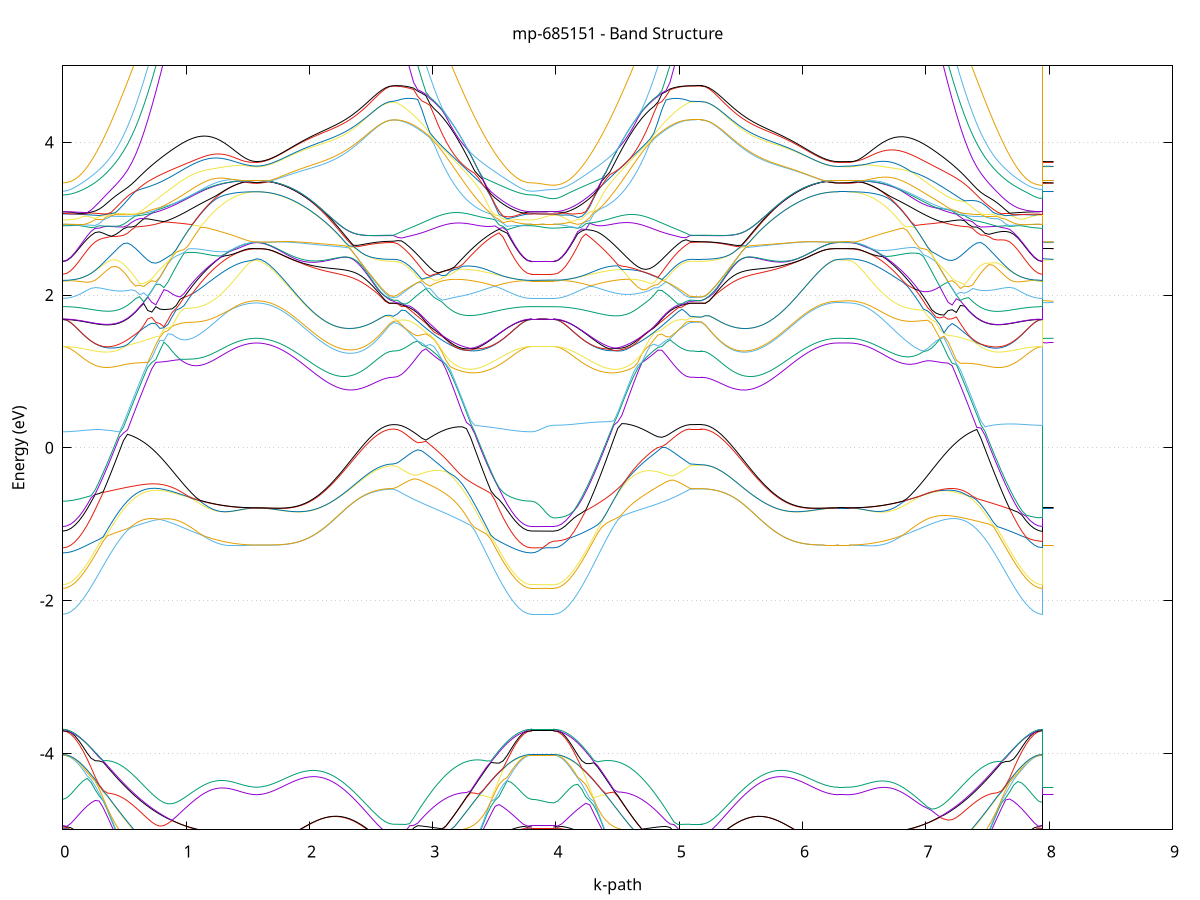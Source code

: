 set title 'mp-685151 - Band Structure'
set xlabel 'k-path'
set ylabel 'Energy (eV)'
set grid y
set yrange [-5:5]
set terminal png size 800,600
set output 'mp-685151_bands_gnuplot.png'
plot '-' using 1:2 with lines notitle, '-' using 1:2 with lines notitle, '-' using 1:2 with lines notitle, '-' using 1:2 with lines notitle, '-' using 1:2 with lines notitle, '-' using 1:2 with lines notitle, '-' using 1:2 with lines notitle, '-' using 1:2 with lines notitle, '-' using 1:2 with lines notitle, '-' using 1:2 with lines notitle, '-' using 1:2 with lines notitle, '-' using 1:2 with lines notitle, '-' using 1:2 with lines notitle, '-' using 1:2 with lines notitle, '-' using 1:2 with lines notitle, '-' using 1:2 with lines notitle, '-' using 1:2 with lines notitle, '-' using 1:2 with lines notitle, '-' using 1:2 with lines notitle, '-' using 1:2 with lines notitle, '-' using 1:2 with lines notitle, '-' using 1:2 with lines notitle, '-' using 1:2 with lines notitle, '-' using 1:2 with lines notitle, '-' using 1:2 with lines notitle, '-' using 1:2 with lines notitle, '-' using 1:2 with lines notitle, '-' using 1:2 with lines notitle, '-' using 1:2 with lines notitle, '-' using 1:2 with lines notitle, '-' using 1:2 with lines notitle, '-' using 1:2 with lines notitle, '-' using 1:2 with lines notitle, '-' using 1:2 with lines notitle, '-' using 1:2 with lines notitle, '-' using 1:2 with lines notitle, '-' using 1:2 with lines notitle, '-' using 1:2 with lines notitle, '-' using 1:2 with lines notitle, '-' using 1:2 with lines notitle, '-' using 1:2 with lines notitle, '-' using 1:2 with lines notitle, '-' using 1:2 with lines notitle, '-' using 1:2 with lines notitle, '-' using 1:2 with lines notitle, '-' using 1:2 with lines notitle, '-' using 1:2 with lines notitle, '-' using 1:2 with lines notitle, '-' using 1:2 with lines notitle, '-' using 1:2 with lines notitle, '-' using 1:2 with lines notitle, '-' using 1:2 with lines notitle, '-' using 1:2 with lines notitle, '-' using 1:2 with lines notitle, '-' using 1:2 with lines notitle, '-' using 1:2 with lines notitle, '-' using 1:2 with lines notitle, '-' using 1:2 with lines notitle, '-' using 1:2 with lines notitle, '-' using 1:2 with lines notitle, '-' using 1:2 with lines notitle, '-' using 1:2 with lines notitle, '-' using 1:2 with lines notitle, '-' using 1:2 with lines notitle, '-' using 1:2 with lines notitle, '-' using 1:2 with lines notitle, '-' using 1:2 with lines notitle, '-' using 1:2 with lines notitle, '-' using 1:2 with lines notitle, '-' using 1:2 with lines notitle, '-' using 1:2 with lines notitle, '-' using 1:2 with lines notitle, '-' using 1:2 with lines notitle, '-' using 1:2 with lines notitle, '-' using 1:2 with lines notitle, '-' using 1:2 with lines notitle, '-' using 1:2 with lines notitle, '-' using 1:2 with lines notitle, '-' using 1:2 with lines notitle, '-' using 1:2 with lines notitle, '-' using 1:2 with lines notitle, '-' using 1:2 with lines notitle, '-' using 1:2 with lines notitle, '-' using 1:2 with lines notitle, '-' using 1:2 with lines notitle, '-' using 1:2 with lines notitle, '-' using 1:2 with lines notitle, '-' using 1:2 with lines notitle, '-' using 1:2 with lines notitle, '-' using 1:2 with lines notitle, '-' using 1:2 with lines notitle, '-' using 1:2 with lines notitle
0.000000 -33.843576
0.032807 -33.843276
0.065615 -33.842476
0.098422 -33.840976
0.131229 -33.838876
0.164037 -33.836276
0.196844 -33.833176
0.229651 -33.829476
0.262459 -33.825276
0.295266 -33.820676
0.328073 -33.815676
0.360881 -33.810276
0.393688 -33.804476
0.426495 -33.798476
0.459303 -33.792376
0.492110 -33.786076
0.524917 -33.779876
0.557725 -33.773876
0.590532 -33.768476
0.623339 -33.763876
0.656147 -33.760776
0.688954 -33.759976
0.721761 -33.762376
0.754569 -33.768276
0.787376 -33.777276
0.820183 -33.788276
0.852991 -33.800376
0.885798 -33.812976
0.918605 -33.825476
0.951413 -33.837676
0.984220 -33.849376
1.017027 -33.860576
1.049835 -33.871076
1.082642 -33.880876
1.115449 -33.889976
1.148257 -33.898276
1.181064 -33.905876
1.213871 -33.912776
1.246679 -33.918876
1.279486 -33.924376
1.312293 -33.929276
1.345101 -33.933376
1.377908 -33.936976
1.410715 -33.939876
1.443523 -33.942276
1.476330 -33.944176
1.509138 -33.945476
1.541945 -33.946276
1.574752 -33.946476
1.574752 -33.946476
1.574752 -33.946476
1.574752 -33.946476
1.607291 -33.945976
1.639829 -33.944876
1.672367 -33.943276
1.704906 -33.941476
1.737444 -33.939876
1.769983 -33.938776
1.802521 -33.938676
1.835059 -33.939676
1.867598 -33.942076
1.900136 -33.945676
1.932675 -33.950476
1.965213 -33.956376
1.997751 -33.963176
2.030290 -33.970576
2.062828 -33.978576
2.095366 -33.986976
2.127905 -33.995576
2.160443 -34.004276
2.192982 -34.013076
2.225520 -34.021676
2.258058 -34.030076
2.290597 -34.038176
2.323135 -34.045976
2.355674 -34.053276
2.388212 -34.060076
2.420750 -34.066376
2.453289 -34.071976
2.485827 -34.076976
2.518366 -34.081276
2.550904 -34.084776
2.583442 -34.087576
2.615981 -34.089576
2.648519 -34.090876
2.681058 -34.091276
2.681058 -34.091276
2.714020 -34.091776
2.746983 -34.090876
2.779946 -34.087476
2.812908 -34.081576
2.845871 -34.073376
2.878834 -34.062776
2.911796 -34.050076
2.944759 -34.035276
2.977722 -34.018576
3.010684 -34.000076
3.043647 -33.979876
3.076610 -33.958276
3.109572 -33.935476
3.142535 -33.911676
3.175497 -33.887076
3.208460 -33.861976
3.241423 -33.836776
3.274385 -33.811676
3.307348 -33.796876
3.340311 -33.798776
3.373273 -33.802376
3.406236 -33.806776
3.439199 -33.811576
3.472161 -33.816376
3.505124 -33.821076
3.538087 -33.825476
3.571049 -33.829576
3.604012 -33.833176
3.636975 -33.836276
3.669937 -33.838876
3.702900 -33.840976
3.735863 -33.842376
3.768825 -33.843276
3.801788 -33.843576
3.801788 -33.843576
3.831660 -33.843576
3.861533 -33.843576
3.891405 -33.843576
3.921278 -33.843576
3.951150 -33.843576
3.981023 -33.843576
3.981023 -33.843576
4.013561 -33.843276
4.046099 -33.842376
4.078638 -33.840976
4.111176 -33.838976
4.143715 -33.836476
4.176253 -33.833376
4.208791 -33.829876
4.241330 -33.825976
4.273868 -33.821576
4.306407 -33.817076
4.338945 -33.812276
4.371483 -33.807576
4.404022 -33.803076
4.436560 -33.799376
4.469099 -33.797076
4.501637 -33.806576
4.534175 -33.831276
4.566714 -33.856176
4.599252 -33.880976
4.631791 -33.905376
4.664329 -33.929076
4.696867 -33.951876
4.729406 -33.973576
4.761944 -33.993976
4.794483 -34.012776
4.827021 -34.029876
4.859559 -34.045176
4.892098 -34.058476
4.924636 -34.069676
4.957175 -34.078676
4.989713 -34.085376
5.022251 -34.089776
5.054790 -34.091676
5.087328 -34.091276
5.087328 -34.091276
5.117297 -34.091076
5.147266 -34.090976
5.177235 -34.090876
5.177235 -34.090876
5.209986 -34.090476
5.242736 -34.089276
5.275487 -34.087176
5.308237 -34.084376
5.340988 -34.080776
5.373738 -34.076476
5.406489 -34.071376
5.439239 -34.065676
5.471990 -34.059376
5.504740 -34.052476
5.537491 -34.045176
5.570242 -34.037376
5.602992 -34.029176
5.635743 -34.020676
5.668493 -34.012076
5.701244 -34.003276
5.733994 -33.994576
5.766745 -33.985976
5.799495 -33.977576
5.832246 -33.969676
5.864996 -33.962176
5.897747 -33.955476
5.930497 -33.949676
5.963248 -33.944976
5.995998 -33.941476
6.028749 -33.939276
6.061499 -33.938376
6.094250 -33.938776
6.127000 -33.939976
6.159751 -33.941676
6.192502 -33.943476
6.225252 -33.945076
6.258003 -33.946076
6.290753 -33.946476
6.290753 -33.946476
6.320818 -33.946476
6.350884 -33.946476
6.380949 -33.946476
6.380949 -33.946476
6.414237 -33.946076
6.447526 -33.945076
6.480814 -33.943576
6.514102 -33.941476
6.547391 -33.938876
6.580679 -33.935576
6.613967 -33.931776
6.647256 -33.927276
6.680544 -33.922076
6.713832 -33.916176
6.747121 -33.909576
6.780409 -33.902276
6.813698 -33.894176
6.846986 -33.885376
6.880274 -33.875776
6.913563 -33.865376
6.946851 -33.854376
6.980139 -33.842676
7.013428 -33.830476
7.046716 -33.817876
7.080004 -33.805176
7.113293 -33.792676
7.146581 -33.780976
7.179869 -33.771076
7.213158 -33.763876
7.246446 -33.760376
7.279734 -33.760276
7.313023 -33.762776
7.346311 -33.767176
7.379599 -33.772476
7.412888 -33.778476
7.446176 -33.784676
7.479464 -33.791076
7.512753 -33.797376
7.546041 -33.803476
7.579329 -33.809376
7.612618 -33.814876
7.645906 -33.820076
7.679194 -33.824776
7.712483 -33.829076
7.745771 -33.832876
7.779059 -33.836076
7.812348 -33.838776
7.845636 -33.840876
7.878925 -33.842376
7.912213 -33.843276
7.945501 -33.843576
7.945501 -33.946476
7.975374 -33.946476
8.005246 -33.946476
8.035119 -33.946476
e
0.000000 -33.687076
0.032807 -33.686976
0.065615 -33.686476
0.098422 -33.685776
0.131229 -33.684776
0.164037 -33.683676
0.196844 -33.682376
0.229651 -33.681176
0.262459 -33.680276
0.295266 -33.679876
0.328073 -33.680176
0.360881 -33.681576
0.393688 -33.684376
0.426495 -33.688576
0.459303 -33.694276
0.492110 -33.700976
0.524917 -33.708576
0.557725 -33.716876
0.590532 -33.725376
0.623339 -33.734076
0.656147 -33.742776
0.688954 -33.751176
0.721761 -33.759376
0.754569 -33.767276
0.787376 -33.774576
0.820183 -33.781476
0.852991 -33.787776
0.885798 -33.793476
0.918605 -33.798576
0.951413 -33.803076
0.984220 -33.806976
1.017027 -33.816776
1.049835 -33.830276
1.082642 -33.843276
1.115449 -33.855676
1.148257 -33.867476
1.181064 -33.878576
1.213871 -33.888976
1.246679 -33.898576
1.279486 -33.907476
1.312293 -33.915476
1.345101 -33.922676
1.377908 -33.928876
1.410715 -33.934176
1.443523 -33.938576
1.476330 -33.942076
1.509138 -33.944476
1.541945 -33.945976
1.574752 -33.946476
1.574752 -33.946476
1.574752 -33.946476
1.574752 -33.946476
1.607291 -33.945876
1.639829 -33.944676
1.672367 -33.942976
1.704906 -33.941076
1.737444 -33.939376
1.769983 -33.938276
1.802521 -33.938076
1.835059 -33.939176
1.867598 -33.941576
1.900136 -33.945276
1.932675 -33.950176
1.965213 -33.956176
1.997751 -33.962976
2.030290 -33.970476
2.062828 -33.978376
2.095366 -33.986676
2.127905 -33.995176
2.160443 -34.003876
2.192982 -34.012476
2.225520 -34.021076
2.258058 -34.029376
2.290597 -34.037476
2.323135 -34.045176
2.355674 -34.052476
2.388212 -34.059276
2.420750 -34.065476
2.453289 -34.071076
2.485827 -34.076076
2.518366 -34.080276
2.550904 -34.083876
2.583442 -34.086676
2.615981 -34.088676
2.648519 -34.089876
2.681058 -34.090276
2.681058 -34.090276
2.714020 -34.088276
2.746983 -34.082876
2.779946 -34.074976
2.812908 -34.064676
2.845871 -34.052076
2.878834 -34.037176
2.911796 -34.020276
2.944759 -34.001276
2.977722 -33.980576
3.010684 -33.958376
3.043647 -33.934776
3.076610 -33.910276
3.109572 -33.885376
3.142535 -33.860776
3.175497 -33.837676
3.208460 -33.818276
3.241423 -33.804776
3.274385 -33.798176
3.307348 -33.787176
3.340311 -33.763676
3.373273 -33.741776
3.406236 -33.722376
3.439199 -33.706376
3.472161 -33.694676
3.505124 -33.687676
3.538087 -33.684176
3.571049 -33.683076
3.604012 -33.683176
3.636975 -33.683976
3.669937 -33.684876
3.702900 -33.685776
3.735863 -33.686476
3.768825 -33.686976
3.801788 -33.687076
3.801788 -33.687076
3.831660 -33.687176
3.861533 -33.687176
3.891405 -33.687176
3.921278 -33.687176
3.951150 -33.687176
3.981023 -33.687176
3.981023 -33.687176
4.013561 -33.687076
4.046099 -33.686576
4.078638 -33.685876
4.111176 -33.685076
4.143715 -33.684076
4.176253 -33.683376
4.208791 -33.683076
4.241330 -33.684076
4.273868 -33.687076
4.306407 -33.693576
4.338945 -33.704476
4.371483 -33.719676
4.404022 -33.738376
4.436560 -33.759576
4.469099 -33.782576
4.501637 -33.797576
4.534175 -33.802776
4.566714 -33.814576
4.599252 -33.832576
4.631791 -33.854576
4.664329 -33.878576
4.696867 -33.903276
4.729406 -33.927576
4.761944 -33.951176
4.794483 -33.973576
4.827021 -33.994576
4.859559 -34.013876
4.892098 -34.031276
4.924636 -34.046776
4.957175 -34.060076
4.989713 -34.071176
5.022251 -34.079876
5.054790 -34.086276
5.087328 -34.090276
5.087328 -34.090276
5.117297 -34.090476
5.147266 -34.090676
5.177235 -34.090776
5.177235 -34.090776
5.209986 -34.090376
5.242736 -34.089076
5.275487 -34.087076
5.308237 -34.084276
5.340988 -34.080676
5.373738 -34.076276
5.406489 -34.071276
5.439239 -34.065576
5.471990 -34.059276
5.504740 -34.052376
5.537491 -34.044976
5.570242 -34.037176
5.602992 -34.028976
5.635743 -34.020576
5.668493 -34.011876
5.701244 -34.003176
5.733994 -33.994376
5.766745 -33.985776
5.799495 -33.977476
5.832246 -33.969476
5.864996 -33.962076
5.897747 -33.955376
5.930497 -33.949576
5.963248 -33.944776
5.995998 -33.941276
6.028749 -33.939176
6.061499 -33.938276
6.094250 -33.938676
6.127000 -33.939876
6.159751 -33.941676
6.192502 -33.943476
6.225252 -33.945076
6.258003 -33.946076
6.290753 -33.946476
6.290753 -33.946476
6.320818 -33.946476
6.350884 -33.946476
6.380949 -33.946476
6.380949 -33.946476
6.414237 -33.945676
6.447526 -33.943776
6.480814 -33.940976
6.514102 -33.937076
6.547391 -33.932276
6.580679 -33.926476
6.613967 -33.919776
6.647256 -33.912176
6.680544 -33.903676
6.713832 -33.894276
6.747121 -33.884176
6.780409 -33.873276
6.813698 -33.861576
6.846986 -33.849276
6.880274 -33.836376
6.913563 -33.822976
6.946851 -33.808976
6.980139 -33.804776
7.013428 -33.800476
7.046716 -33.795576
7.080004 -33.789976
7.113293 -33.783876
7.146581 -33.777076
7.179869 -33.769776
7.213158 -33.761976
7.246446 -33.753776
7.279734 -33.745276
7.313023 -33.736476
7.346311 -33.727676
7.379599 -33.718976
7.412888 -33.710476
7.446176 -33.702576
7.479464 -33.695576
7.512753 -33.689576
7.546041 -33.685076
7.579329 -33.681976
7.612618 -33.680376
7.645906 -33.679876
7.679194 -33.680276
7.712483 -33.681176
7.745771 -33.682376
7.779059 -33.683576
7.812348 -33.684776
7.845636 -33.685776
7.878925 -33.686576
7.912213 -33.687076
7.945501 -33.687176
7.945501 -33.946476
7.975374 -33.946476
8.005246 -33.946476
8.035119 -33.946476
e
0.000000 -33.654576
0.032807 -33.654376
0.065615 -33.653776
0.098422 -33.652676
0.131229 -33.651176
0.164037 -33.649376
0.196844 -33.647176
0.229651 -33.644576
0.262459 -33.641676
0.295266 -33.638476
0.328073 -33.635176
0.360881 -33.631676
0.393688 -33.628276
0.426495 -33.625076
0.459303 -33.622476
0.492110 -33.621276
0.524917 -33.622676
0.557725 -33.628176
0.590532 -33.637576
0.623339 -33.649076
0.656147 -33.660676
0.688954 -33.670676
0.721761 -33.681676
0.754569 -33.697176
0.787376 -33.712676
0.820183 -33.728076
0.852991 -33.743476
0.885798 -33.758676
0.918605 -33.773676
0.951413 -33.788376
0.984220 -33.802776
1.017027 -33.810276
1.049835 -33.812976
1.082642 -33.815176
1.115449 -33.816776
1.148257 -33.817976
1.181064 -33.818776
1.213871 -33.819176
1.246679 -33.819276
1.279486 -33.819176
1.312293 -33.818876
1.345101 -33.818476
1.377908 -33.817976
1.410715 -33.817476
1.443523 -33.816976
1.476330 -33.816576
1.509138 -33.816276
1.541945 -33.816176
1.574752 -33.816076
1.574752 -33.816076
1.574752 -33.816076
1.574752 -33.816076
1.607291 -33.815876
1.639829 -33.815276
1.672367 -33.814076
1.704906 -33.812176
1.737444 -33.809076
1.769983 -33.804776
1.802521 -33.799276
1.835059 -33.793076
1.867598 -33.789876
1.900136 -33.794376
1.932675 -33.800076
1.965213 -33.806376
1.997751 -33.813376
2.030290 -33.820776
2.062828 -33.828576
2.095366 -33.836676
2.127905 -33.844776
2.160443 -33.853076
2.192982 -33.861176
2.225520 -33.869276
2.258058 -33.877076
2.290597 -33.884676
2.323135 -33.891876
2.355674 -33.898676
2.388212 -33.905076
2.420750 -33.910876
2.453289 -33.916176
2.485827 -33.920776
2.518366 -33.924776
2.550904 -33.928076
2.583442 -33.930676
2.615981 -33.932576
2.648519 -33.933676
2.681058 -33.934076
2.681058 -33.934076
2.714020 -33.933476
2.746983 -33.930776
2.779946 -33.925976
2.812908 -33.918976
2.845871 -33.909876
2.878834 -33.898776
2.911796 -33.885676
2.944759 -33.870776
2.977722 -33.854176
3.010684 -33.836176
3.043647 -33.816976
3.076610 -33.797176
3.109572 -33.777376
3.142535 -33.758876
3.175497 -33.743176
3.208460 -33.729876
3.241423 -33.715576
3.274385 -33.697776
3.307348 -33.677376
3.340311 -33.657676
3.373273 -33.643376
3.406236 -33.637176
3.439199 -33.636176
3.472161 -33.637476
3.505124 -33.639776
3.538087 -33.642276
3.571049 -33.644876
3.604012 -33.647276
3.636975 -33.649376
3.669937 -33.651176
3.702900 -33.652676
3.735863 -33.653676
3.768825 -33.654376
3.801788 -33.654576
3.801788 -33.654576
3.831660 -33.654576
3.861533 -33.654576
3.891405 -33.654476
3.921278 -33.654476
3.951150 -33.654476
3.981023 -33.654376
3.981023 -33.654376
4.013561 -33.654176
4.046099 -33.653576
4.078638 -33.652576
4.111176 -33.651176
4.143715 -33.649376
4.176253 -33.647276
4.208791 -33.644976
4.241330 -33.642376
4.273868 -33.639876
4.306407 -33.637676
4.338945 -33.636176
4.371483 -33.636676
4.404022 -33.641776
4.436560 -33.654476
4.469099 -33.673376
4.501637 -33.693776
4.534175 -33.712076
4.566714 -33.726776
4.599252 -33.739776
4.631791 -33.754476
4.664329 -33.772176
4.696867 -33.791476
4.729406 -33.811076
4.761944 -33.830276
4.794483 -33.848476
4.827021 -33.865276
4.859559 -33.880576
4.892098 -33.894176
4.924636 -33.905876
4.957175 -33.915676
4.989713 -33.923376
5.022251 -33.929076
5.054790 -33.932576
5.087328 -33.934076
5.087328 -33.934076
5.117297 -33.934076
5.147266 -33.934076
5.177235 -33.934076
5.177235 -33.934076
5.209986 -33.933676
5.242736 -33.932576
5.275487 -33.930676
5.308237 -33.928076
5.340988 -33.924676
5.373738 -33.920676
5.406489 -33.915976
5.439239 -33.910676
5.471990 -33.904776
5.504740 -33.898376
5.537491 -33.891476
5.570242 -33.884176
5.602992 -33.876476
5.635743 -33.868576
5.668493 -33.860476
5.701244 -33.852176
5.733994 -33.843976
5.766745 -33.835776
5.799495 -33.827676
5.832246 -33.819876
5.864996 -33.812376
5.897747 -33.805476
5.930497 -33.799176
5.963248 -33.793676
5.995998 -33.789376
6.028749 -33.793576
6.061499 -33.799676
6.094250 -33.805176
6.127000 -33.809276
6.159751 -33.812176
6.192502 -33.814076
6.225252 -33.815276
6.258003 -33.815876
6.290753 -33.816076
6.290753 -33.816076
6.320818 -33.816076
6.350884 -33.816076
6.380949 -33.816076
6.380949 -33.816076
6.414237 -33.816176
6.447526 -33.816376
6.480814 -33.816776
6.514102 -33.817176
6.547391 -33.817676
6.580679 -33.818176
6.613967 -33.818676
6.647256 -33.818976
6.680544 -33.819276
6.713832 -33.819276
6.747121 -33.819076
6.780409 -33.818476
6.813698 -33.817476
6.846986 -33.815976
6.880274 -33.814076
6.913563 -33.811576
6.946851 -33.808476
6.980139 -33.794576
7.013428 -33.779776
7.046716 -33.764676
7.080004 -33.749276
7.113293 -33.733776
7.146581 -33.718076
7.179869 -33.702376
7.213158 -33.686676
7.246446 -33.673176
7.279734 -33.663776
7.313023 -33.652376
7.346311 -33.640476
7.379599 -33.630176
7.412888 -33.623576
7.446176 -33.621276
7.479464 -33.621976
7.512753 -33.624376
7.546041 -33.627576
7.579329 -33.630976
7.612618 -33.634476
7.645906 -33.637976
7.679194 -33.641176
7.712483 -33.644176
7.745771 -33.646776
7.779059 -33.649076
7.812348 -33.650976
7.845636 -33.652476
7.878925 -33.653576
7.912213 -33.654176
7.945501 -33.654376
7.945501 -33.816076
7.975374 -33.816076
8.005246 -33.816076
8.035119 -33.816076
e
0.000000 -33.564576
0.032807 -33.565076
0.065615 -33.566376
0.098422 -33.568676
0.131229 -33.571676
0.164037 -33.575376
0.196844 -33.579576
0.229651 -33.584276
0.262459 -33.588976
0.295266 -33.593576
0.328073 -33.597576
0.360881 -33.600776
0.393688 -33.602676
0.426495 -33.603176
0.459303 -33.602376
0.492110 -33.600476
0.524917 -33.597676
0.557725 -33.607476
0.590532 -33.621676
0.623339 -33.636276
0.656147 -33.651176
0.688954 -33.666376
0.721761 -33.677776
0.754569 -33.681476
0.787376 -33.682276
0.820183 -33.681076
0.852991 -33.679076
0.885798 -33.677176
0.918605 -33.676776
0.951413 -33.681576
0.984220 -33.691076
1.017027 -33.701376
1.049835 -33.712176
1.082642 -33.723776
1.115449 -33.734776
1.148257 -33.745376
1.181064 -33.755276
1.213871 -33.764576
1.246679 -33.773176
1.279486 -33.781076
1.312293 -33.788276
1.345101 -33.794676
1.377908 -33.800276
1.410715 -33.805076
1.443523 -33.808976
1.476330 -33.812076
1.509138 -33.814276
1.541945 -33.815676
1.574752 -33.816076
1.574752 -33.816076
1.574752 -33.816076
1.574752 -33.816076
1.607291 -33.815676
1.639829 -33.814776
1.672367 -33.813376
1.704906 -33.811276
1.737444 -33.808076
1.769983 -33.803576
1.802521 -33.797976
1.835059 -33.791876
1.867598 -33.789576
1.900136 -33.794276
1.932675 -33.799876
1.965213 -33.806176
1.997751 -33.813176
2.030290 -33.820676
2.062828 -33.828376
2.095366 -33.836476
2.127905 -33.844676
2.160443 -33.852876
2.192982 -33.861076
2.225520 -33.869076
2.258058 -33.876976
2.290597 -33.884476
2.323135 -33.891776
2.355674 -33.898576
2.388212 -33.904876
2.420750 -33.910676
2.453289 -33.915976
2.485827 -33.920576
2.518366 -33.924576
2.550904 -33.927876
2.583442 -33.930476
2.615981 -33.932376
2.648519 -33.933476
2.681058 -33.933876
2.681058 -33.933876
2.714020 -33.933176
2.746983 -33.930276
2.779946 -33.925176
2.812908 -33.917976
2.845871 -33.908576
2.878834 -33.897076
2.911796 -33.883576
2.944759 -33.868176
2.977722 -33.850976
3.010684 -33.832176
3.043647 -33.811776
3.076610 -33.790176
3.109572 -33.767376
3.142535 -33.743676
3.175497 -33.719376
3.208460 -33.694776
3.241423 -33.670176
3.274385 -33.646276
3.307348 -33.626376
3.340311 -33.621776
3.373273 -33.622376
3.406236 -33.622676
3.439199 -33.621076
3.472161 -33.616776
3.505124 -33.609676
3.538087 -33.601076
3.571049 -33.592276
3.604012 -33.584376
3.636975 -33.577776
3.669937 -33.572676
3.702900 -33.568976
3.735863 -33.566476
3.768825 -33.565076
3.801788 -33.564576
3.801788 -33.564576
3.831660 -33.564576
3.861533 -33.564576
3.891405 -33.564676
3.921278 -33.564676
3.951150 -33.564676
3.981023 -33.564676
3.981023 -33.564676
4.013561 -33.565176
4.046099 -33.566576
4.078638 -33.568976
4.111176 -33.572576
4.143715 -33.577476
4.176253 -33.583876
4.208791 -33.591676
4.241330 -33.600276
4.273868 -33.608876
4.306407 -33.616076
4.338945 -33.620676
4.371483 -33.622676
4.404022 -33.622576
4.436560 -33.621876
4.469099 -33.624276
4.501637 -33.641576
4.534175 -33.664876
4.566714 -33.689076
4.599252 -33.713476
4.631791 -33.737576
4.664329 -33.761076
4.696867 -33.783876
4.729406 -33.805576
4.761944 -33.826076
4.794483 -33.845176
4.827021 -33.862676
4.859559 -33.878476
4.892098 -33.892476
4.924636 -33.904576
4.957175 -33.914576
4.989713 -33.922576
5.022251 -33.928476
5.054790 -33.932276
5.087328 -33.933876
5.087328 -33.933876
5.117297 -33.933876
5.147266 -33.933876
5.177235 -33.933976
5.177235 -33.933976
5.209986 -33.933576
5.242736 -33.932376
5.275487 -33.930476
5.308237 -33.927876
5.340988 -33.924476
5.373738 -33.920476
5.406489 -33.915776
5.439239 -33.910476
5.471990 -33.904576
5.504740 -33.898176
5.537491 -33.891276
5.570242 -33.883976
5.602992 -33.876376
5.635743 -33.868376
5.668493 -33.860276
5.701244 -33.852076
5.733994 -33.843776
5.766745 -33.835576
5.799495 -33.827476
5.832246 -33.819676
5.864996 -33.812276
5.897747 -33.805276
5.930497 -33.798976
5.963248 -33.793476
5.995998 -33.789176
6.028749 -33.793476
6.061499 -33.799676
6.094250 -33.805076
6.127000 -33.809276
6.159751 -33.812176
6.192502 -33.814076
6.225252 -33.815276
6.258003 -33.815876
6.290753 -33.816076
6.290753 -33.816076
6.320818 -33.816076
6.350884 -33.816076
6.380949 -33.816076
6.380949 -33.816076
6.414237 -33.815276
6.447526 -33.813676
6.480814 -33.811076
6.514102 -33.807676
6.547391 -33.803276
6.580679 -33.798176
6.613967 -33.792076
6.647256 -33.785276
6.680544 -33.777676
6.713832 -33.769276
6.747121 -33.760276
6.780409 -33.750476
6.813698 -33.740176
6.846986 -33.729176
6.880274 -33.717676
6.913563 -33.705876
6.946851 -33.695576
6.980139 -33.685376
7.013428 -33.677876
7.046716 -33.676776
7.080004 -33.678276
7.113293 -33.680376
7.146581 -33.681976
7.179869 -33.682076
7.213158 -33.679376
7.246446 -33.671076
7.279734 -33.655676
7.313023 -33.640476
7.346311 -33.625476
7.379599 -33.610976
7.412888 -33.596976
7.446176 -33.599976
7.479464 -33.602176
7.512753 -33.603276
7.546041 -33.602976
7.579329 -33.601276
7.612618 -33.598276
7.645906 -33.594276
7.679194 -33.589676
7.712483 -33.584876
7.745771 -33.580076
7.779059 -33.575776
7.812348 -33.571976
7.845636 -33.568876
7.878925 -33.566576
7.912213 -33.565176
7.945501 -33.564676
7.945501 -33.816076
7.975374 -33.816076
8.005246 -33.816076
8.035119 -33.816076
e
0.000000 -33.473376
0.032807 -33.473876
0.065615 -33.475376
0.098422 -33.477976
0.131229 -33.481576
0.164037 -33.486176
0.196844 -33.491776
0.229651 -33.498276
0.262459 -33.505776
0.295266 -33.514076
0.328073 -33.523276
0.360881 -33.533276
0.393688 -33.543976
0.426495 -33.555476
0.459303 -33.567576
0.492110 -33.580376
0.524917 -33.593676
0.557725 -33.594376
0.590532 -33.590976
0.623339 -33.588176
0.656147 -33.586976
0.688954 -33.589376
0.721761 -33.596776
0.754569 -33.606276
0.787376 -33.616776
0.820183 -33.628176
0.852991 -33.640276
0.885798 -33.652676
0.918605 -33.664876
0.951413 -33.676876
0.984220 -33.688276
1.017027 -33.700176
1.049835 -33.711276
1.082642 -33.720576
1.115449 -33.729276
1.148257 -33.737276
1.181064 -33.744576
1.213871 -33.751176
1.246679 -33.757076
1.279486 -33.762376
1.312293 -33.766976
1.345101 -33.770976
1.377908 -33.774476
1.410715 -33.777276
1.443523 -33.779576
1.476330 -33.781376
1.509138 -33.782576
1.541945 -33.783376
1.574752 -33.783576
1.574752 -33.783576
1.574752 -33.783576
1.574752 -33.783576
1.607291 -33.783176
1.639829 -33.782276
1.672367 -33.781476
1.704906 -33.780776
1.737444 -33.780676
1.769983 -33.781376
1.802521 -33.783076
1.835059 -33.785776
1.867598 -33.787676
1.900136 -33.786576
1.932675 -33.788776
1.965213 -33.792976
1.997751 -33.798576
2.030290 -33.804976
2.062828 -33.811976
2.095366 -33.819276
2.127905 -33.826876
2.160443 -33.834576
2.192982 -33.842276
2.225520 -33.849876
2.258058 -33.857276
2.290597 -33.864376
2.323135 -33.871276
2.355674 -33.877676
2.388212 -33.883676
2.420750 -33.889176
2.453289 -33.894176
2.485827 -33.898576
2.518366 -33.902376
2.550904 -33.905476
2.583442 -33.907976
2.615981 -33.909776
2.648519 -33.910876
2.681058 -33.911176
2.681058 -33.911176
2.714020 -33.910476
2.746983 -33.907076
2.779946 -33.901076
2.812908 -33.892476
2.845871 -33.881476
2.878834 -33.868176
2.911796 -33.852776
2.944759 -33.835276
2.977722 -33.815976
3.010684 -33.795176
3.043647 -33.772976
3.076610 -33.749976
3.109572 -33.726876
3.142535 -33.705576
3.175497 -33.688376
3.208460 -33.671476
3.241423 -33.651676
3.274385 -33.629976
3.307348 -33.613676
3.340311 -33.603276
3.373273 -33.592876
3.406236 -33.575776
3.439199 -33.554576
3.472161 -33.532576
3.505124 -33.521776
3.538087 -33.513576
3.571049 -33.506176
3.604012 -33.499076
3.636975 -33.492276
3.669937 -33.486076
3.702900 -33.480776
3.735863 -33.476776
3.768825 -33.474176
3.801788 -33.473376
3.801788 -33.473376
3.831660 -33.473376
3.861533 -33.473376
3.891405 -33.473376
3.921278 -33.473376
3.951150 -33.473376
3.981023 -33.473376
3.981023 -33.473376
4.013561 -33.474176
4.046099 -33.476676
4.078638 -33.480676
4.111176 -33.485776
4.143715 -33.491876
4.176253 -33.498576
4.208791 -33.505576
4.241330 -33.512876
4.273868 -33.520776
4.306407 -33.530076
4.338945 -33.551376
4.371483 -33.572576
4.404022 -33.590376
4.436560 -33.601676
4.469099 -33.611476
4.501637 -33.625376
4.534175 -33.646976
4.566714 -33.667076
4.599252 -33.684476
4.631791 -33.700776
4.664329 -33.720776
4.696867 -33.743376
4.729406 -33.766176
4.761944 -33.788376
4.794483 -33.809476
4.827021 -33.829076
4.859559 -33.846876
4.892098 -33.862876
4.924636 -33.876776
4.957175 -33.888576
4.989713 -33.897876
5.022251 -33.904876
5.054790 -33.909376
5.087328 -33.911176
5.087328 -33.911176
5.117297 -33.911276
5.147266 -33.911276
5.177235 -33.911276
5.177235 -33.911276
5.209986 -33.910876
5.242736 -33.909776
5.275487 -33.907976
5.308237 -33.905476
5.340988 -33.902376
5.373738 -33.898476
5.406489 -33.894076
5.439239 -33.888976
5.471990 -33.883376
5.504740 -33.877376
5.537491 -33.870776
5.570242 -33.863876
5.602992 -33.856676
5.635743 -33.849176
5.668493 -33.841576
5.701244 -33.833776
5.733994 -33.826076
5.766745 -33.818476
5.799495 -33.811176
5.832246 -33.804176
5.864996 -33.797776
5.897747 -33.792276
5.930497 -33.788176
5.963248 -33.786376
5.995998 -33.787776
6.028749 -33.785276
6.061499 -33.782676
6.094250 -33.781276
6.127000 -33.780676
6.159751 -33.780876
6.192502 -33.781576
6.225252 -33.782476
6.258003 -33.783276
6.290753 -33.783576
6.290753 -33.783576
6.320818 -33.783576
6.350884 -33.783576
6.380949 -33.783576
6.380949 -33.783576
6.414237 -33.783176
6.447526 -33.782276
6.480814 -33.780776
6.514102 -33.778776
6.547391 -33.776276
6.580679 -33.773176
6.613967 -33.769376
6.647256 -33.765076
6.680544 -33.760076
6.713832 -33.754376
6.747121 -33.748076
6.780409 -33.741076
6.813698 -33.733276
6.846986 -33.724876
6.880274 -33.715676
6.913563 -33.705676
6.946851 -33.693276
6.980139 -33.681776
7.013428 -33.669876
7.046716 -33.657576
7.080004 -33.645076
7.113293 -33.632576
7.146581 -33.620776
7.179869 -33.609776
7.213158 -33.599676
7.246446 -33.591276
7.279734 -33.587176
7.313023 -33.587676
7.346311 -33.590276
7.379599 -33.593576
7.412888 -33.596876
7.446176 -33.583276
7.479464 -33.570176
7.512753 -33.557776
7.546041 -33.545976
7.579329 -33.534976
7.612618 -33.524676
7.645906 -33.515176
7.679194 -33.506676
7.712483 -33.498976
7.745771 -33.492276
7.779059 -33.486576
7.812348 -33.481876
7.845636 -33.478076
7.878925 -33.475476
7.912213 -33.473876
7.945501 -33.473376
7.945501 -33.783576
7.975374 -33.783576
8.005246 -33.783576
8.035119 -33.783576
e
0.000000 -33.473376
0.032807 -33.473476
0.065615 -33.473976
0.098422 -33.474776
0.131229 -33.475976
0.164037 -33.477476
0.196844 -33.479476
0.229651 -33.481976
0.262459 -33.484976
0.295266 -33.488776
0.328073 -33.493176
0.360881 -33.504176
0.393688 -33.517576
0.426495 -33.531676
0.459303 -33.545876
0.492110 -33.559276
0.524917 -33.570176
0.557725 -33.577276
0.590532 -33.580376
0.623339 -33.581376
0.656147 -33.582176
0.688954 -33.584976
0.721761 -33.592076
0.754569 -33.602776
0.787376 -33.614776
0.820183 -33.627276
0.852991 -33.639876
0.885798 -33.652076
0.918605 -33.662876
0.951413 -33.674976
0.984220 -33.687776
1.017027 -33.699076
1.049835 -33.709276
1.082642 -33.718776
1.115449 -33.727476
1.148257 -33.735576
1.181064 -33.742876
1.213871 -33.749576
1.246679 -33.755476
1.279486 -33.760776
1.312293 -33.765376
1.345101 -33.769276
1.377908 -33.772676
1.410715 -33.775376
1.443523 -33.777676
1.476330 -33.779376
1.509138 -33.781676
1.541945 -33.783076
1.574752 -33.783576
1.574752 -33.783576
1.574752 -33.783576
1.574752 -33.783576
1.607291 -33.783076
1.639829 -33.782176
1.672367 -33.781276
1.704906 -33.780676
1.737444 -33.780576
1.769983 -33.781276
1.802521 -33.782876
1.835059 -33.785576
1.867598 -33.787076
1.900136 -33.786176
1.932675 -33.788476
1.965213 -33.792876
1.997751 -33.798476
2.030290 -33.804876
2.062828 -33.811876
2.095366 -33.819176
2.127905 -33.826776
2.160443 -33.834476
2.192982 -33.842176
2.225520 -33.849676
2.258058 -33.857076
2.290597 -33.864276
2.323135 -33.871076
2.355674 -33.877576
2.388212 -33.883576
2.420750 -33.889076
2.453289 -33.894076
2.485827 -33.898476
2.518366 -33.902276
2.550904 -33.905376
2.583442 -33.907876
2.615981 -33.909676
2.648519 -33.910676
2.681058 -33.911076
2.681058 -33.911076
2.714020 -33.910376
2.746983 -33.906876
2.779946 -33.900876
2.812908 -33.892376
2.845871 -33.881276
2.878834 -33.867976
2.911796 -33.852376
2.944759 -33.834776
2.977722 -33.815176
3.010684 -33.793976
3.043647 -33.771276
3.076610 -33.747276
3.109572 -33.722476
3.142535 -33.697176
3.175497 -33.672076
3.208460 -33.648776
3.241423 -33.630076
3.274385 -33.619776
3.307348 -33.611376
3.340311 -33.596476
3.373273 -33.576476
3.406236 -33.558376
3.439199 -33.543276
3.472161 -33.531376
3.505124 -33.511276
3.538087 -33.492176
3.571049 -33.476376
3.604012 -33.466576
3.636975 -33.468576
3.669937 -33.470276
3.702900 -33.471576
3.735863 -33.472576
3.768825 -33.473176
3.801788 -33.473376
3.801788 -33.473376
3.831660 -33.473376
3.861533 -33.473376
3.891405 -33.473376
3.921278 -33.473376
3.951150 -33.473376
3.981023 -33.473376
3.981023 -33.473376
4.013561 -33.473176
4.046099 -33.472576
4.078638 -33.471676
4.111176 -33.470376
4.143715 -33.468676
4.176253 -33.466676
4.208791 -33.475076
4.241330 -33.490276
4.273868 -33.508876
4.306407 -33.529676
4.338945 -33.541576
4.371483 -33.555976
4.404022 -33.573376
4.436560 -33.592876
4.469099 -33.609176
4.501637 -33.618676
4.534175 -33.627176
4.566714 -33.643876
4.599252 -33.666176
4.631791 -33.690676
4.664329 -33.715676
4.696867 -33.740376
4.729406 -33.764276
4.761944 -33.787076
4.794483 -33.808576
4.827021 -33.828376
4.859559 -33.846476
4.892098 -33.862576
4.924636 -33.876576
4.957175 -33.888376
4.989713 -33.897776
5.022251 -33.904776
5.054790 -33.909176
5.087328 -33.911076
5.087328 -33.911076
5.117297 -33.911076
5.147266 -33.911176
5.177235 -33.911176
5.177235 -33.911176
5.209986 -33.910776
5.242736 -33.909676
5.275487 -33.907876
5.308237 -33.905376
5.340988 -33.902176
5.373738 -33.898376
5.406489 -33.893976
5.439239 -33.888876
5.471990 -33.883276
5.504740 -33.877176
5.537491 -33.870676
5.570242 -33.863776
5.602992 -33.856576
5.635743 -33.849076
5.668493 -33.841476
5.701244 -33.833676
5.733994 -33.825976
5.766745 -33.818376
5.799495 -33.810976
5.832246 -33.804076
5.864996 -33.797676
5.897747 -33.792176
5.930497 -33.788076
5.963248 -33.786276
5.995998 -33.787776
6.028749 -33.785076
6.061499 -33.782576
6.094250 -33.781076
6.127000 -33.780576
6.159751 -33.780776
6.192502 -33.781476
6.225252 -33.782376
6.258003 -33.783276
6.290753 -33.783576
6.290753 -33.783576
6.320818 -33.783576
6.350884 -33.783576
6.380949 -33.783576
6.380949 -33.783576
6.414237 -33.782776
6.447526 -33.780976
6.480814 -33.778776
6.514102 -33.776876
6.547391 -33.774476
6.580679 -33.771376
6.613967 -33.767776
6.647256 -33.763476
6.680544 -33.758476
6.713832 -33.752876
6.747121 -33.746476
6.780409 -33.739476
6.813698 -33.731676
6.846986 -33.723076
6.880274 -33.713776
6.913563 -33.703776
6.946851 -33.693076
6.980139 -33.680476
7.013428 -33.667276
7.046716 -33.656576
7.080004 -33.644576
7.113293 -33.631876
7.146581 -33.619176
7.179869 -33.606676
7.213158 -33.595276
7.246446 -33.586576
7.279734 -33.582576
7.313023 -33.581376
7.346311 -33.580676
7.379599 -33.578276
7.412888 -33.572176
7.446176 -33.561776
7.479464 -33.548676
7.512753 -33.534376
7.546041 -33.519876
7.579329 -33.506176
7.612618 -33.493976
7.645906 -33.489376
7.679194 -33.485476
7.712483 -33.482276
7.745771 -33.479676
7.779059 -33.477676
7.812348 -33.476076
7.845636 -33.474876
7.878925 -33.473976
7.912213 -33.473476
7.945501 -33.473376
7.945501 -33.783576
7.975374 -33.783576
8.005246 -33.783576
8.035119 -33.783576
e
0.000000 -33.445576
0.032807 -33.445976
0.065615 -33.447076
0.098422 -33.448876
0.131229 -33.451576
0.164037 -33.455176
0.196844 -33.459676
0.229651 -33.465476
0.262459 -33.472676
0.295266 -33.481376
0.328073 -33.491976
0.360881 -33.498476
0.393688 -33.504576
0.426495 -33.511576
0.459303 -33.519276
0.492110 -33.527576
0.524917 -33.536376
0.557725 -33.545576
0.590532 -33.555076
0.623339 -33.564476
0.656147 -33.573776
0.688954 -33.581776
0.721761 -33.588376
0.754569 -33.596276
0.787376 -33.607776
0.820183 -33.621476
0.852991 -33.635076
0.885798 -33.648576
0.918605 -33.661876
0.951413 -33.668876
0.984220 -33.670276
1.017027 -33.671176
1.049835 -33.672376
1.082642 -33.683776
1.115449 -33.695776
1.148257 -33.707176
1.181064 -33.717976
1.213871 -33.727976
1.246679 -33.737276
1.279486 -33.745876
1.312293 -33.753576
1.345101 -33.760576
1.377908 -33.766576
1.410715 -33.771776
1.443523 -33.775976
1.476330 -33.779276
1.509138 -33.780476
1.541945 -33.781276
1.574752 -33.781476
1.574752 -33.781476
1.574752 -33.781476
1.574752 -33.781476
1.607291 -33.780976
1.639829 -33.779676
1.672367 -33.777476
1.704906 -33.774676
1.737444 -33.771876
1.769983 -33.769276
1.802521 -33.767176
1.835059 -33.764976
1.867598 -33.760676
1.900136 -33.752076
1.932675 -33.739076
1.965213 -33.723276
1.997751 -33.705476
2.030290 -33.686176
2.062828 -33.666076
2.095366 -33.645476
2.127905 -33.625276
2.160443 -33.606676
2.192982 -33.592876
2.225520 -33.586776
2.258058 -33.585076
2.290597 -33.584976
2.323135 -33.585476
2.355674 -33.586276
2.388212 -33.587176
2.420750 -33.588076
2.453289 -33.588976
2.485827 -33.589776
2.518366 -33.590476
2.550904 -33.591176
2.583442 -33.591676
2.615981 -33.591976
2.648519 -33.592176
2.681058 -33.592276
2.681058 -33.592276
2.714020 -33.596376
2.746983 -33.603876
2.779946 -33.611576
2.812908 -33.619476
2.845871 -33.627576
2.878834 -33.635776
2.911796 -33.643976
2.944759 -33.652076
2.977722 -33.659876
3.010684 -33.667176
3.043647 -33.673676
3.076610 -33.678776
3.109572 -33.680976
3.142535 -33.677376
3.175497 -33.664276
3.208460 -33.645376
3.241423 -33.627776
3.274385 -33.614876
3.307348 -33.603076
3.340311 -33.581876
3.373273 -33.559576
3.406236 -33.538076
3.439199 -33.517976
3.472161 -33.499776
3.505124 -33.483676
3.538087 -33.469376
3.571049 -33.464176
3.604012 -33.464976
3.636975 -33.457376
3.669937 -33.452476
3.702900 -33.449176
3.735863 -33.447076
3.768825 -33.445976
3.801788 -33.445576
3.801788 -33.445576
3.831660 -33.445576
3.861533 -33.445476
3.891405 -33.445476
3.921278 -33.445376
3.951150 -33.445376
3.981023 -33.445376
3.981023 -33.445376
4.013561 -33.445676
4.046099 -33.446876
4.078638 -33.448876
4.111176 -33.452076
4.143715 -33.456876
4.176253 -33.464076
4.208791 -33.464376
4.241330 -33.467976
4.273868 -33.481876
4.306407 -33.497476
4.338945 -33.515176
4.371483 -33.534776
4.404022 -33.555776
4.436560 -33.577776
4.469099 -33.599376
4.501637 -33.612776
4.534175 -33.624476
4.566714 -33.640976
4.599252 -33.659776
4.631791 -33.674876
4.664329 -33.680676
4.696867 -33.679676
4.729406 -33.675376
4.761944 -33.669376
4.794483 -33.662276
4.827021 -33.654676
4.859559 -33.646776
4.892098 -33.638776
4.924636 -33.630676
4.957175 -33.622676
4.989713 -33.614676
5.022251 -33.606976
5.054790 -33.599476
5.087328 -33.592276
5.087328 -33.592276
5.117297 -33.591776
5.147266 -33.591276
5.177235 -33.590776
5.177235 -33.590776
5.209986 -33.590776
5.242736 -33.590476
5.275487 -33.590176
5.308237 -33.589676
5.340988 -33.589076
5.373738 -33.588376
5.406489 -33.587576
5.439239 -33.586676
5.471990 -33.585876
5.504740 -33.584976
5.537491 -33.584376
5.570242 -33.583976
5.602992 -33.584376
5.635743 -33.586676
5.668493 -33.593676
5.701244 -33.607876
5.733994 -33.626776
5.766745 -33.647276
5.799495 -33.667976
5.832246 -33.688176
5.864996 -33.707376
5.897747 -33.725076
5.930497 -33.740676
5.963248 -33.753276
5.995998 -33.761376
6.028749 -33.765276
6.061499 -33.767476
6.094250 -33.769676
6.127000 -33.772376
6.159751 -33.775276
6.192502 -33.777976
6.225252 -33.779976
6.258003 -33.781076
6.290753 -33.781476
6.290753 -33.781476
6.320818 -33.781476
6.350884 -33.781476
6.380949 -33.781476
6.380949 -33.781476
6.414237 -33.781076
6.447526 -33.780176
6.480814 -33.778276
6.514102 -33.774576
6.547391 -33.769876
6.580679 -33.764276
6.613967 -33.757776
6.647256 -33.750476
6.680544 -33.742176
6.713832 -33.733176
6.747121 -33.723376
6.780409 -33.712776
6.813698 -33.701576
6.846986 -33.689676
6.880274 -33.677276
6.913563 -33.671676
6.946851 -33.670676
6.980139 -33.669676
7.013428 -33.666176
7.046716 -33.653876
7.080004 -33.640276
7.113293 -33.626476
7.146581 -33.612576
7.179869 -33.599376
7.213158 -33.590776
7.246446 -33.583976
7.279734 -33.576376
7.313023 -33.567276
7.346311 -33.557676
7.379599 -33.548076
7.412888 -33.538576
7.446176 -33.529576
7.479464 -33.520976
7.512753 -33.513076
7.546041 -33.505876
7.579329 -33.499476
7.612618 -33.493576
7.645906 -33.482576
7.679194 -33.473476
7.712483 -33.465976
7.745771 -33.459976
7.779059 -33.455276
7.812348 -33.451576
7.845636 -33.448776
7.878925 -33.446876
7.912213 -33.445776
7.945501 -33.445376
7.945501 -33.781476
7.975374 -33.781476
8.005246 -33.781476
8.035119 -33.781476
e
0.000000 -33.432776
0.032807 -33.433076
0.065615 -33.433776
0.098422 -33.434976
0.131229 -33.436576
0.164037 -33.438676
0.196844 -33.441276
0.229651 -33.444276
0.262459 -33.447676
0.295266 -33.453176
0.328073 -33.463076
0.360881 -33.472776
0.393688 -33.482376
0.426495 -33.492076
0.459303 -33.501876
0.492110 -33.511976
0.524917 -33.522176
0.557725 -33.532476
0.590532 -33.542876
0.623339 -33.553376
0.656147 -33.563676
0.688954 -33.573176
0.721761 -33.580376
0.754569 -33.594076
0.787376 -33.605476
0.820183 -33.614576
0.852991 -33.623076
0.885798 -33.630776
0.918605 -33.637776
0.951413 -33.644176
0.984220 -33.649976
1.017027 -33.658176
1.049835 -33.671276
1.082642 -33.682576
1.115449 -33.694476
1.148257 -33.705776
1.181064 -33.716376
1.213871 -33.726376
1.246679 -33.735676
1.279486 -33.744076
1.312293 -33.751776
1.345101 -33.758676
1.377908 -33.764576
1.410715 -33.769776
1.443523 -33.773976
1.476330 -33.777176
1.509138 -33.779576
1.541945 -33.780976
1.574752 -33.781476
1.574752 -33.781476
1.574752 -33.781376
1.574752 -33.781376
1.607291 -33.780876
1.639829 -33.779476
1.672367 -33.777276
1.704906 -33.774476
1.737444 -33.771676
1.769983 -33.769076
1.802521 -33.766976
1.835059 -33.764576
1.867598 -33.759976
1.900136 -33.750976
1.932675 -33.737876
1.965213 -33.721876
1.997751 -33.703976
2.030290 -33.684776
2.062828 -33.664576
2.095366 -33.643976
2.127905 -33.623776
2.160443 -33.605476
2.192982 -33.592476
2.225520 -33.585876
2.258058 -33.583376
2.290597 -33.582876
2.323135 -33.583176
2.355674 -33.583776
2.388212 -33.584476
2.420750 -33.585276
2.453289 -33.586076
2.485827 -33.586876
2.518366 -33.587576
2.550904 -33.588076
2.583442 -33.588576
2.615981 -33.588876
2.648519 -33.589176
2.681058 -33.589176
2.681058 -33.589176
2.714020 -33.585276
2.746983 -33.578776
2.779946 -33.572576
2.812908 -33.566876
2.845871 -33.561776
2.878834 -33.557476
2.911796 -33.553976
2.944759 -33.551876
2.977722 -33.551476
3.010684 -33.553076
3.043647 -33.556376
3.076610 -33.560776
3.109572 -33.565876
3.142535 -33.570776
3.175497 -33.574976
3.208460 -33.577076
3.241423 -33.574376
3.274385 -33.563576
3.307348 -33.546676
3.340311 -33.529476
3.373273 -33.514876
3.406236 -33.502776
3.439199 -33.491376
3.472161 -33.479976
3.505124 -33.469076
3.538087 -33.461476
3.571049 -33.456076
3.604012 -33.445076
3.636975 -33.440576
3.669937 -33.437376
3.702900 -33.435176
3.735863 -33.433776
3.768825 -33.433076
3.801788 -33.432776
3.801788 -33.432776
3.831660 -33.432776
3.861533 -33.432876
3.891405 -33.432876
3.921278 -33.432876
3.951150 -33.432976
3.981023 -33.432976
3.981023 -33.432976
4.013561 -33.433176
4.046099 -33.433876
4.078638 -33.435276
4.111176 -33.437376
4.143715 -33.440476
4.176253 -33.444776
4.208791 -33.454876
4.241330 -33.461776
4.273868 -33.467876
4.306407 -33.478576
4.338945 -33.489776
4.371483 -33.500976
4.404022 -33.512776
4.436560 -33.526576
4.469099 -33.543276
4.501637 -33.560476
4.534175 -33.572876
4.566714 -33.577076
4.599252 -33.575776
4.631791 -33.572076
4.664329 -33.567276
4.696867 -33.562276
4.729406 -33.557676
4.761944 -33.553976
4.794483 -33.551776
4.827021 -33.551576
4.859559 -33.553076
4.892098 -33.556076
4.924636 -33.560076
4.957175 -33.564876
4.989713 -33.570276
5.022251 -33.576176
5.054790 -33.582476
5.087328 -33.589176
5.087328 -33.589176
5.117297 -33.589676
5.147266 -33.590176
5.177235 -33.590676
5.177235 -33.590676
5.209986 -33.590576
5.242736 -33.590376
5.275487 -33.589976
5.308237 -33.589576
5.340988 -33.588876
5.373738 -33.588176
5.406489 -33.587376
5.439239 -33.586576
5.471990 -33.585676
5.504740 -33.584876
5.537491 -33.584176
5.570242 -33.583876
5.602992 -33.584276
5.635743 -33.586576
5.668493 -33.593576
5.701244 -33.607776
5.733994 -33.626576
5.766745 -33.647076
5.799495 -33.667776
5.832246 -33.687976
5.864996 -33.707176
5.897747 -33.724876
5.930497 -33.740576
5.963248 -33.753176
5.995998 -33.761376
6.028749 -33.765276
6.061499 -33.767376
6.094250 -33.769576
6.127000 -33.772276
6.159751 -33.775076
6.192502 -33.777776
6.225252 -33.779876
6.258003 -33.781076
6.290753 -33.781476
6.290753 -33.781476
6.320818 -33.781476
6.350884 -33.781476
6.380949 -33.781376
6.380949 -33.781376
6.414237 -33.780676
6.447526 -33.778876
6.480814 -33.776176
6.514102 -33.772476
6.547391 -33.767876
6.580679 -33.762276
6.613967 -33.755876
6.647256 -33.748576
6.680544 -33.740476
6.713832 -33.731476
6.747121 -33.721776
6.780409 -33.711276
6.813698 -33.700176
6.846986 -33.688376
6.880274 -33.675976
6.913563 -33.664176
6.946851 -33.652276
6.980139 -33.646776
7.013428 -33.640576
7.046716 -33.633676
7.080004 -33.626076
7.113293 -33.617776
7.146581 -33.608776
7.179869 -33.598676
7.213158 -33.584776
7.246446 -33.575476
7.279734 -33.566476
7.313023 -33.556176
7.346311 -33.545576
7.379599 -33.534976
7.412888 -33.524476
7.446176 -33.514076
7.479464 -33.503876
7.512753 -33.493876
7.546041 -33.483976
7.579329 -33.474276
7.612618 -33.464476
7.645906 -33.454476
7.679194 -33.448176
7.712483 -33.444776
7.745771 -33.441676
7.779059 -33.438976
7.812348 -33.436776
7.845636 -33.435076
7.878925 -33.433876
7.912213 -33.433176
7.945501 -33.432976
7.945501 -33.781476
7.975374 -33.781476
8.005246 -33.781476
8.035119 -33.781476
e
0.000000 -33.396876
0.032807 -33.397676
0.065615 -33.400176
0.098422 -33.404176
0.131229 -33.409676
0.164037 -33.416576
0.196844 -33.424576
0.229651 -33.433676
0.262459 -33.443276
0.295266 -33.451376
0.328073 -33.455276
0.360881 -33.459376
0.393688 -33.463576
0.426495 -33.469076
0.459303 -33.479776
0.492110 -33.490976
0.524917 -33.502676
0.557725 -33.514876
0.590532 -33.527476
0.623339 -33.540276
0.656147 -33.553476
0.688954 -33.566876
0.721761 -33.580076
0.754569 -33.585576
0.787376 -33.590976
0.820183 -33.596176
0.852991 -33.600876
0.885798 -33.604576
0.918605 -33.616576
0.951413 -33.630876
0.984220 -33.644676
1.017027 -33.657076
1.049835 -33.670076
1.082642 -33.673676
1.115449 -33.675076
1.148257 -33.676476
1.181064 -33.677676
1.213871 -33.678776
1.246679 -33.679676
1.279486 -33.680476
1.312293 -33.680976
1.345101 -33.681476
1.377908 -33.681676
1.410715 -33.681876
1.443523 -33.682076
1.476330 -33.682076
1.509138 -33.682176
1.541945 -33.682176
1.574752 -33.682176
1.574752 -33.682176
1.574752 -33.682176
1.574752 -33.682176
1.607291 -33.681976
1.639829 -33.681476
1.672367 -33.680476
1.704906 -33.678676
1.737444 -33.675676
1.769983 -33.670876
1.802521 -33.663776
1.835059 -33.654376
1.867598 -33.642576
1.900136 -33.628476
1.932675 -33.612576
1.965213 -33.594976
1.997751 -33.577076
2.030290 -33.568976
2.062828 -33.568576
2.095366 -33.568476
2.127905 -33.567776
2.160443 -33.564876
2.192982 -33.556676
2.225520 -33.541576
2.258058 -33.522876
2.290597 -33.503476
2.323135 -33.484276
2.355674 -33.466876
2.388212 -33.463376
2.420750 -33.464276
2.453289 -33.465276
2.485827 -33.466276
2.518366 -33.467076
2.550904 -33.467876
2.583442 -33.468376
2.615981 -33.468776
2.648519 -33.469076
2.681058 -33.469176
2.681058 -33.469176
2.714020 -33.471976
2.746983 -33.477676
2.779946 -33.483676
2.812908 -33.489776
2.845871 -33.495776
2.878834 -33.501576
2.911796 -33.506976
2.944759 -33.512676
2.977722 -33.518976
3.010684 -33.525176
3.043647 -33.531276
3.076610 -33.536976
3.109572 -33.542176
3.142535 -33.546576
3.175497 -33.549376
3.208460 -33.549676
3.241423 -33.545276
3.274385 -33.534076
3.307348 -33.516276
3.340311 -33.494076
3.373273 -33.469976
3.406236 -33.447876
3.439199 -33.451576
3.472161 -33.455176
3.505124 -33.458476
3.538087 -33.459276
3.571049 -33.451276
3.604012 -33.442876
3.636975 -33.429976
3.669937 -33.418576
3.702900 -33.409276
3.735863 -33.402476
3.768825 -33.398276
3.801788 -33.396876
3.801788 -33.396876
3.831660 -33.396876
3.861533 -33.396876
3.891405 -33.396876
3.921278 -33.396876
3.951150 -33.396876
3.981023 -33.396876
3.981023 -33.396876
4.013561 -33.398276
4.046099 -33.402276
4.078638 -33.408976
4.111176 -33.417976
4.143715 -33.429176
4.176253 -33.441776
4.208791 -33.450676
4.241330 -33.458476
4.273868 -33.458776
4.306407 -33.455576
4.338945 -33.452176
4.371483 -33.448476
4.404022 -33.465876
4.436560 -33.489776
4.469099 -33.512176
4.501637 -33.530876
4.534175 -33.543376
4.566714 -33.549076
4.599252 -33.549676
4.631791 -33.547376
4.664329 -33.543376
4.696867 -33.538376
4.729406 -33.532876
4.761944 -33.526976
4.794483 -33.520876
4.827021 -33.514676
4.859559 -33.508776
4.892098 -33.503676
4.924636 -33.498076
4.957175 -33.492176
4.989713 -33.486176
5.022251 -33.480276
5.054790 -33.474376
5.087328 -33.469176
5.087328 -33.469176
5.117297 -33.468876
5.147266 -33.468676
5.177235 -33.468476
5.177235 -33.468476
5.209986 -33.468376
5.242736 -33.468176
5.275487 -33.467776
5.308237 -33.467176
5.340988 -33.466476
5.373738 -33.465676
5.406489 -33.464676
5.439239 -33.463676
5.471990 -33.462876
5.504740 -33.467476
5.537491 -33.485476
5.570242 -33.504876
5.602992 -33.524476
5.635743 -33.542876
5.668493 -33.556976
5.701244 -33.564076
5.733994 -33.566576
5.766745 -33.567276
5.799495 -33.567376
5.832246 -33.568076
5.864996 -33.579176
5.897747 -33.597576
5.930497 -33.614976
5.963248 -33.630776
5.995998 -33.644576
6.028749 -33.656176
6.061499 -33.665176
6.094250 -33.671776
6.127000 -33.676276
6.159751 -33.679076
6.192502 -33.680676
6.225252 -33.681576
6.258003 -33.681976
6.290753 -33.682176
6.290753 -33.682176
6.320818 -33.682176
6.350884 -33.682176
6.380949 -33.682176
6.380949 -33.682176
6.414237 -33.682176
6.447526 -33.682076
6.480814 -33.682076
6.514102 -33.681976
6.547391 -33.681876
6.580679 -33.681576
6.613967 -33.681276
6.647256 -33.680776
6.680544 -33.680176
6.713832 -33.679276
6.747121 -33.678276
6.780409 -33.677076
6.813698 -33.675776
6.846986 -33.674376
6.880274 -33.672876
6.913563 -33.662976
6.946851 -33.650676
6.980139 -33.636776
7.013428 -33.622476
7.046716 -33.607876
7.080004 -33.602376
7.113293 -33.597976
7.146581 -33.592776
7.179869 -33.587276
7.213158 -33.581776
7.246446 -33.570976
7.279734 -33.557376
7.313023 -33.543976
7.346311 -33.530776
7.379599 -33.517976
7.412888 -33.505576
7.446176 -33.493576
7.479464 -33.482076
7.512753 -33.471076
7.546041 -33.464376
7.579329 -33.460076
7.612618 -33.455876
7.645906 -33.451876
7.679194 -33.444476
7.712483 -33.434576
7.745771 -33.425376
7.779059 -33.417076
7.812348 -33.409976
7.845636 -33.404376
7.878925 -33.400276
7.912213 -33.397676
7.945501 -33.396876
7.945501 -33.682176
7.975374 -33.682176
8.005246 -33.682176
8.035119 -33.682176
e
0.000000 -33.396876
0.032807 -33.397376
0.065615 -33.398676
0.098422 -33.400976
0.131229 -33.404076
0.164037 -33.408176
0.196844 -33.413076
0.229651 -33.418776
0.262459 -33.425276
0.295266 -33.432676
0.328073 -33.440676
0.360881 -33.449476
0.393688 -33.458976
0.426495 -33.467976
0.459303 -33.472776
0.492110 -33.477976
0.524917 -33.484076
0.557725 -33.491476
0.590532 -33.500076
0.623339 -33.509776
0.656147 -33.519376
0.688954 -33.527076
0.721761 -33.531276
0.754569 -33.542676
0.787376 -33.557676
0.820183 -33.572576
0.852991 -33.587476
0.885798 -33.602176
0.918605 -33.615676
0.951413 -33.629876
0.984220 -33.643676
1.017027 -33.655076
1.049835 -33.659676
1.082642 -33.663676
1.115449 -33.667176
1.148257 -33.670176
1.181064 -33.672676
1.213871 -33.674776
1.246679 -33.676476
1.279486 -33.677876
1.312293 -33.678976
1.345101 -33.679876
1.377908 -33.680476
1.410715 -33.680876
1.443523 -33.681176
1.476330 -33.681376
1.509138 -33.681576
1.541945 -33.681676
1.574752 -33.682176
1.574752 -33.682176
1.574752 -33.682076
1.574752 -33.682076
1.607291 -33.681776
1.639829 -33.681276
1.672367 -33.680276
1.704906 -33.678576
1.737444 -33.675476
1.769983 -33.670676
1.802521 -33.663676
1.835059 -33.654276
1.867598 -33.642376
1.900136 -33.628376
1.932675 -33.612376
1.965213 -33.594776
1.997751 -33.576476
2.030290 -33.566576
2.062828 -33.566076
2.095366 -33.565876
2.127905 -33.564976
2.160443 -33.562276
2.192982 -33.554876
2.225520 -33.540876
2.258058 -33.522676
2.290597 -33.503076
2.323135 -33.483676
2.355674 -33.466076
2.388212 -33.462776
2.420750 -33.463676
2.453289 -33.464676
2.485827 -33.465576
2.518366 -33.466376
2.550904 -33.467076
2.583442 -33.467676
2.615981 -33.468076
2.648519 -33.468276
2.681058 -33.468376
2.681058 -33.468376
2.714020 -33.470576
2.746983 -33.475976
2.779946 -33.481776
2.812908 -33.487676
2.845871 -33.493776
2.878834 -33.499976
2.911796 -33.506276
2.944759 -33.511476
2.977722 -33.514576
3.010684 -33.515976
3.043647 -33.515676
3.076610 -33.514376
3.109572 -33.512276
3.142535 -33.509676
3.175497 -33.506776
3.208460 -33.503276
3.241423 -33.499076
3.274385 -33.493576
3.307348 -33.485776
3.340311 -33.474176
3.373273 -33.457976
3.406236 -33.445376
3.439199 -33.421276
3.472161 -33.398876
3.505124 -33.388376
3.538087 -33.390076
3.571049 -33.391576
3.604012 -33.392976
3.636975 -33.394176
3.669937 -33.395076
3.702900 -33.395876
3.735863 -33.396476
3.768825 -33.396776
3.801788 -33.396876
3.801788 -33.396876
3.831660 -33.396876
3.861533 -33.396876
3.891405 -33.396876
3.921278 -33.396876
3.951150 -33.396876
3.981023 -33.396876
3.981023 -33.396876
4.013561 -33.396776
4.046099 -33.396476
4.078638 -33.395876
4.111176 -33.395176
4.143715 -33.394176
4.176253 -33.393076
4.208791 -33.391676
4.241330 -33.390276
4.273868 -33.388576
4.306407 -33.396276
4.338945 -33.417976
4.371483 -33.441576
4.404022 -33.454776
4.436560 -33.471576
4.469099 -33.483876
4.501637 -33.492176
4.534175 -33.497976
4.566714 -33.502376
4.599252 -33.505976
4.631791 -33.508976
4.664329 -33.511676
4.696867 -33.513876
4.729406 -33.515476
4.761944 -33.516076
4.794483 -33.515276
4.827021 -33.512776
4.859559 -33.508376
4.892098 -33.502176
4.924636 -33.495976
4.957175 -33.489876
4.989713 -33.483976
5.022251 -33.478176
5.054790 -33.472676
5.087328 -33.468376
5.087328 -33.468376
5.117297 -33.468276
5.147266 -33.468376
5.177235 -33.468376
5.177235 -33.468376
5.209986 -33.468276
5.242736 -33.468076
5.275487 -33.467676
5.308237 -33.467076
5.340988 -33.466376
5.373738 -33.465476
5.406489 -33.464576
5.439239 -33.463576
5.471990 -33.462776
5.504740 -33.467276
5.537491 -33.485276
5.570242 -33.504676
5.602992 -33.524376
5.635743 -33.542676
5.668493 -33.556776
5.701244 -33.563976
5.733994 -33.566476
5.766745 -33.567076
5.799495 -33.567276
5.832246 -33.567976
5.864996 -33.579076
5.897747 -33.597376
5.930497 -33.614776
5.963248 -33.630676
5.995998 -33.644476
6.028749 -33.655976
6.061499 -33.664976
6.094250 -33.671676
6.127000 -33.676176
6.159751 -33.678976
6.192502 -33.680576
6.225252 -33.681476
6.258003 -33.681976
6.290753 -33.682176
6.290753 -33.682176
6.320818 -33.682176
6.350884 -33.682176
6.380949 -33.682076
6.380949 -33.682076
6.414237 -33.681576
6.447526 -33.681476
6.480814 -33.681376
6.514102 -33.681076
6.547391 -33.680776
6.580679 -33.680276
6.613967 -33.679476
6.647256 -33.678576
6.680544 -33.677376
6.713832 -33.675776
6.747121 -33.673876
6.780409 -33.671476
6.813698 -33.668776
6.846986 -33.665476
6.880274 -33.661676
6.913563 -33.657276
6.946851 -33.649576
6.980139 -33.635776
7.013428 -33.621576
7.046716 -33.606976
7.080004 -33.593076
7.113293 -33.578076
7.146581 -33.562876
7.179869 -33.547776
7.213158 -33.532576
7.246446 -33.528876
7.279734 -33.521976
7.313023 -33.512576
7.346311 -33.502676
7.379599 -33.493476
7.412888 -33.485776
7.446176 -33.479276
7.479464 -33.473776
7.512753 -33.468876
7.546041 -33.460676
7.579329 -33.450976
7.612618 -33.441976
7.645906 -33.433676
7.679194 -33.426176
7.712483 -33.419376
7.745771 -33.413476
7.779059 -33.408476
7.812348 -33.404276
7.845636 -33.401076
7.878925 -33.398776
7.912213 -33.397376
7.945501 -33.396876
7.945501 -33.682176
7.975374 -33.682176
8.005246 -33.682176
8.035119 -33.682176
e
0.000000 -33.326576
0.032807 -33.327076
0.065615 -33.328576
0.098422 -33.331076
0.131229 -33.334576
0.164037 -33.338976
0.196844 -33.344376
0.229651 -33.350676
0.262459 -33.357876
0.295266 -33.365876
0.328073 -33.374776
0.360881 -33.384376
0.393688 -33.394776
0.426495 -33.405876
0.459303 -33.417576
0.492110 -33.429876
0.524917 -33.442776
0.557725 -33.456076
0.590532 -33.469876
0.623339 -33.483976
0.656147 -33.498376
0.688954 -33.512976
0.721761 -33.527776
0.754569 -33.542076
0.787376 -33.556976
0.820183 -33.571876
0.852991 -33.586676
0.885798 -33.601276
0.918605 -33.606976
0.951413 -33.607876
0.984220 -33.607376
1.017027 -33.605576
1.049835 -33.602876
1.082642 -33.599576
1.115449 -33.602476
1.148257 -33.612776
1.181064 -33.622576
1.213871 -33.631676
1.246679 -33.640076
1.279486 -33.647876
1.312293 -33.654876
1.345101 -33.661176
1.377908 -33.666676
1.410715 -33.671376
1.443523 -33.675276
1.476330 -33.678276
1.509138 -33.680376
1.541945 -33.681576
1.574752 -33.681676
1.574752 -33.681676
1.574752 -33.681676
1.574752 -33.681676
1.607291 -33.681376
1.639829 -33.680076
1.672367 -33.677876
1.704906 -33.674376
1.737444 -33.669376
1.769983 -33.662476
1.802521 -33.653676
1.835059 -33.642776
1.867598 -33.629876
1.900136 -33.615276
1.932675 -33.598976
1.965213 -33.581476
1.997751 -33.566776
2.030290 -33.554076
2.062828 -33.533976
2.095366 -33.513076
2.127905 -33.492576
2.160443 -33.473976
2.192982 -33.461376
2.225520 -33.458376
2.258058 -33.458376
2.290597 -33.459176
2.323135 -33.460076
2.355674 -33.459976
2.388212 -33.458576
2.420750 -33.459676
2.453289 -33.460676
2.485827 -33.461576
2.518366 -33.462476
2.550904 -33.463176
2.583442 -33.463676
2.615981 -33.464076
2.648519 -33.464376
2.681058 -33.464376
2.681058 -33.464376
2.714020 -33.462376
2.746983 -33.457176
2.779946 -33.452076
2.812908 -33.447276
2.845871 -33.442776
2.878834 -33.438676
2.911796 -33.434776
2.944759 -33.431176
2.977722 -33.427776
3.010684 -33.424576
3.043647 -33.421576
3.076610 -33.418776
3.109572 -33.416176
3.142535 -33.413676
3.175497 -33.417176
3.208460 -33.421776
3.241423 -33.426376
3.274385 -33.430976
3.307348 -33.435376
3.340311 -33.439676
3.373273 -33.443876
3.406236 -33.437976
3.439199 -33.416476
3.472161 -33.395476
3.505124 -33.382876
3.538087 -33.373876
3.571049 -33.365476
3.604012 -33.357076
3.636975 -33.348876
3.669937 -33.341476
3.702900 -33.335176
3.735863 -33.330476
3.768825 -33.327576
3.801788 -33.326576
3.801788 -33.326576
3.831660 -33.326576
3.861533 -33.326576
3.891405 -33.326576
3.921278 -33.326576
3.951150 -33.326576
3.981023 -33.326576
3.981023 -33.326576
4.013561 -33.327576
4.046099 -33.330376
4.078638 -33.334976
4.111176 -33.341076
4.143715 -33.348376
4.176253 -33.356476
4.208791 -33.364776
4.241330 -33.372976
4.273868 -33.381676
4.306407 -33.393076
4.338945 -33.413376
4.371483 -33.434776
4.404022 -33.444576
4.436560 -33.440476
4.469099 -33.436176
4.501637 -33.431876
4.534175 -33.427376
4.566714 -33.422876
4.599252 -33.418276
4.631791 -33.413776
4.664329 -33.415576
4.696867 -33.418076
4.729406 -33.420876
4.761944 -33.423776
4.794483 -33.426776
4.827021 -33.430076
4.859559 -33.433576
4.892098 -33.437376
4.924636 -33.441376
4.957175 -33.445576
4.989713 -33.450076
5.022251 -33.454976
5.054790 -33.460076
5.087328 -33.464376
5.087328 -33.464376
5.117297 -33.464576
5.147266 -33.464676
5.177235 -33.464676
5.177235 -33.464676
5.209986 -33.464576
5.242736 -33.464376
5.275487 -33.463976
5.308237 -33.463376
5.340988 -33.462676
5.373738 -33.461776
5.406489 -33.460876
5.439239 -33.459876
5.471990 -33.458676
5.504740 -33.459776
5.537491 -33.459576
5.570242 -33.458676
5.602992 -33.458076
5.635743 -33.458176
5.668493 -33.462176
5.701244 -33.475676
5.733994 -33.494776
5.766745 -33.515576
5.799495 -33.536576
5.832246 -33.556476
5.864996 -33.567376
5.897747 -33.583976
5.930497 -33.601476
5.963248 -33.617676
5.995998 -33.632176
6.028749 -33.644776
6.061499 -33.655376
6.094250 -33.663876
6.127000 -33.670476
6.159751 -33.675176
6.192502 -33.678476
6.225252 -33.680476
6.258003 -33.681376
6.290753 -33.681676
6.290753 -33.681676
6.320818 -33.681676
6.350884 -33.681676
6.380949 -33.681676
6.380949 -33.681676
6.414237 -33.681376
6.447526 -33.679776
6.480814 -33.677276
6.514102 -33.673876
6.547391 -33.669676
6.580679 -33.664576
6.613967 -33.658676
6.647256 -33.651976
6.680544 -33.644576
6.713832 -33.636376
6.747121 -33.627476
6.780409 -33.617876
6.813698 -33.607676
6.846986 -33.597876
6.880274 -33.601376
6.913563 -33.604476
6.946851 -33.606676
6.980139 -33.607776
7.013428 -33.607476
7.046716 -33.605676
7.080004 -33.592276
7.113293 -33.577276
7.146581 -33.562176
7.179869 -33.547076
7.213158 -33.531976
7.246446 -33.517476
7.279734 -33.502576
7.313023 -33.487876
7.346311 -33.473476
7.379599 -33.459476
7.412888 -33.445876
7.446176 -33.432676
7.479464 -33.420076
7.512753 -33.408076
7.546041 -33.396676
7.579329 -33.386076
7.612618 -33.376176
7.645906 -33.366976
7.679194 -33.358776
7.712483 -33.351376
7.745771 -33.344876
7.779059 -33.339376
7.812348 -33.334776
7.845636 -33.331176
7.878925 -33.328676
7.912213 -33.327076
7.945501 -33.326576
7.945501 -33.681676
7.975374 -33.681676
8.005246 -33.681676
8.035119 -33.681676
e
0.000000 -33.326576
0.032807 -33.326876
0.065615 -33.328376
0.098422 -33.330876
0.131229 -33.334276
0.164037 -33.338776
0.196844 -33.344076
0.229651 -33.350376
0.262459 -33.357576
0.295266 -33.365576
0.328073 -33.374476
0.360881 -33.384076
0.393688 -33.394476
0.426495 -33.405576
0.459303 -33.417276
0.492110 -33.429576
0.524917 -33.442376
0.557725 -33.455676
0.590532 -33.469576
0.623339 -33.483476
0.656147 -33.497876
0.688954 -33.512476
0.721761 -33.527176
0.754569 -33.531876
0.787376 -33.529876
0.820183 -33.526576
0.852991 -33.522876
0.885798 -33.519876
0.918605 -33.530676
0.951413 -33.543576
0.984220 -33.556176
1.017027 -33.568376
1.049835 -33.580176
1.082642 -33.591576
1.115449 -33.602076
1.148257 -33.612376
1.181064 -33.622076
1.213871 -33.631276
1.246679 -33.639676
1.279486 -33.647476
1.312293 -33.654476
1.345101 -33.660776
1.377908 -33.666176
1.410715 -33.670876
1.443523 -33.674776
1.476330 -33.677776
1.509138 -33.679976
1.541945 -33.681276
1.574752 -33.681676
1.574752 -33.681676
1.574752 -33.681576
1.574752 -33.681576
1.607291 -33.681176
1.639829 -33.679876
1.672367 -33.677676
1.704906 -33.674176
1.737444 -33.669176
1.769983 -33.662376
1.802521 -33.653576
1.835059 -33.642676
1.867598 -33.629776
1.900136 -33.615076
1.932675 -33.598776
1.965213 -33.581276
1.997751 -33.565376
2.030290 -33.553976
2.062828 -33.533876
2.095366 -33.512976
2.127905 -33.492376
2.160443 -33.473776
2.192982 -33.461176
2.225520 -33.458076
2.258058 -33.458076
2.290597 -33.458776
2.323135 -33.459676
2.355674 -33.459776
2.388212 -33.458276
2.420750 -33.459376
2.453289 -33.460376
2.485827 -33.461276
2.518366 -33.462076
2.550904 -33.462776
2.583442 -33.463276
2.615981 -33.463676
2.648519 -33.463976
2.681058 -33.463976
2.681058 -33.463976
2.714020 -33.461376
2.746983 -33.456476
2.779946 -33.451676
2.812908 -33.447076
2.845871 -33.442576
2.878834 -33.438276
2.911796 -33.434276
2.944759 -33.430476
2.977722 -33.427076
3.010684 -33.423776
3.043647 -33.420876
3.076610 -33.418076
3.109572 -33.415576
3.142535 -33.413176
3.175497 -33.411276
3.208460 -33.409076
3.241423 -33.406876
3.274385 -33.404676
3.307348 -33.402376
3.340311 -33.399876
3.373273 -33.397076
3.406236 -33.393676
3.439199 -33.389476
3.472161 -33.386576
3.505124 -33.381476
3.538087 -33.373476
3.571049 -33.365376
3.604012 -33.356876
3.636975 -33.348676
3.669937 -33.341176
3.702900 -33.334876
3.735863 -33.330276
3.768825 -33.327376
3.801788 -33.326576
3.801788 -33.326576
3.831660 -33.326576
3.861533 -33.326576
3.891405 -33.326576
3.921278 -33.326576
3.951150 -33.326576
3.981023 -33.326576
3.981023 -33.326576
4.013561 -33.327276
4.046099 -33.330176
4.078638 -33.334676
4.111176 -33.340776
4.143715 -33.348076
4.176253 -33.356176
4.208791 -33.364576
4.241330 -33.372676
4.273868 -33.380476
4.306407 -33.386876
4.338945 -33.388876
4.371483 -33.393076
4.404022 -33.396476
4.436560 -33.399376
4.469099 -33.401876
4.501637 -33.404176
4.534175 -33.406376
4.566714 -33.408576
4.599252 -33.410876
4.631791 -33.413176
4.664329 -33.414776
4.696867 -33.417176
4.729406 -33.419876
4.761944 -33.422776
4.794483 -33.425876
4.827021 -33.429176
4.859559 -33.432776
4.892098 -33.436676
4.924636 -33.440876
4.957175 -33.445276
4.989713 -33.449876
5.022251 -33.454576
5.054790 -33.459376
5.087328 -33.463976
5.087328 -33.463976
5.117297 -33.464276
5.147266 -33.464376
5.177235 -33.464376
5.177235 -33.464376
5.209986 -33.464276
5.242736 -33.464076
5.275487 -33.463676
5.308237 -33.463076
5.340988 -33.462376
5.373738 -33.461576
5.406489 -33.460576
5.439239 -33.459576
5.471990 -33.458476
5.504740 -33.459676
5.537491 -33.459476
5.570242 -33.458576
5.602992 -33.457876
5.635743 -33.458076
5.668493 -33.461976
5.701244 -33.475476
5.733994 -33.494576
5.766745 -33.515376
5.799495 -33.536376
5.832246 -33.556276
5.864996 -33.567176
5.897747 -33.583876
5.930497 -33.601376
5.963248 -33.617576
5.995998 -33.632076
6.028749 -33.644676
6.061499 -33.655276
6.094250 -33.663776
6.127000 -33.670276
6.159751 -33.675076
6.192502 -33.678276
6.225252 -33.680276
6.258003 -33.681376
6.290753 -33.681676
6.290753 -33.681676
6.320818 -33.681676
6.350884 -33.681576
6.380949 -33.681576
6.380949 -33.681576
6.414237 -33.680876
6.447526 -33.679276
6.480814 -33.676776
6.514102 -33.673376
6.547391 -33.669176
6.580679 -33.664076
6.613967 -33.658276
6.647256 -33.651576
6.680544 -33.644076
6.713832 -33.635876
6.747121 -33.626976
6.780409 -33.617476
6.813698 -33.607276
6.846986 -33.596876
6.880274 -33.585576
6.913563 -33.573776
6.946851 -33.561576
6.980139 -33.548976
7.013428 -33.535976
7.046716 -33.522776
7.080004 -33.521676
7.113293 -33.525276
7.146581 -33.528876
7.179869 -33.531576
7.213158 -33.531976
7.246446 -33.516976
7.279734 -33.502076
7.313023 -33.487476
7.346311 -33.473376
7.379599 -33.459076
7.412888 -33.445476
7.446176 -33.432376
7.479464 -33.419776
7.512753 -33.407776
7.546041 -33.396376
7.579329 -33.385776
7.612618 -33.375876
7.645906 -33.366776
7.679194 -33.358476
7.712483 -33.351076
7.745771 -33.344576
7.779059 -33.339076
7.812348 -33.334576
7.845636 -33.330976
7.878925 -33.328376
7.912213 -33.326876
7.945501 -33.326576
7.945501 -33.681676
7.975374 -33.681676
8.005246 -33.681676
8.035119 -33.681676
e
0.000000 -33.326376
0.032807 -33.326876
0.065615 -33.327776
0.098422 -33.329276
0.131229 -33.331276
0.164037 -33.333776
0.196844 -33.336576
0.229651 -33.339776
0.262459 -33.343376
0.295266 -33.347476
0.328073 -33.352976
0.360881 -33.362776
0.393688 -33.376176
0.426495 -33.391276
0.459303 -33.406976
0.492110 -33.422976
0.524917 -33.438976
0.557725 -33.454676
0.590532 -33.469376
0.623339 -33.483376
0.656147 -33.495276
0.688954 -33.504476
0.721761 -33.510376
0.754569 -33.512876
0.787376 -33.512676
0.820183 -33.510376
0.852991 -33.506876
0.885798 -33.517576
0.918605 -33.530376
0.951413 -33.543176
0.984220 -33.555776
1.017027 -33.567976
1.049835 -33.579776
1.082642 -33.591176
1.115449 -33.595976
1.148257 -33.592076
1.181064 -33.588276
1.213871 -33.584576
1.246679 -33.580976
1.279486 -33.577776
1.312293 -33.574676
1.345101 -33.572076
1.377908 -33.569676
1.410715 -33.567676
1.443523 -33.565976
1.476330 -33.564676
1.509138 -33.563776
1.541945 -33.563276
1.574752 -33.563076
1.574752 -33.563076
1.574752 -33.563076
1.574752 -33.563076
1.607291 -33.563176
1.639829 -33.563176
1.672367 -33.563276
1.704906 -33.563376
1.737444 -33.563476
1.769983 -33.563576
1.802521 -33.563776
1.835059 -33.564076
1.867598 -33.564376
1.900136 -33.564676
1.932675 -33.564976
1.965213 -33.565076
1.997751 -33.560376
2.030290 -33.541876
2.062828 -33.521776
2.095366 -33.501576
2.127905 -33.482476
2.160443 -33.467476
2.192982 -33.460076
2.225520 -33.456276
2.258058 -33.455176
2.290597 -33.455476
2.323135 -33.456376
2.355674 -33.457276
2.388212 -33.446876
2.420750 -33.430776
2.453289 -33.415976
2.485827 -33.402676
2.518366 -33.391276
2.550904 -33.381676
2.583442 -33.374176
2.615981 -33.368676
2.648519 -33.365476
2.681058 -33.364376
2.681058 -33.364376
2.714020 -33.365376
2.746983 -33.367576
2.779946 -33.370076
2.812908 -33.372876
2.845871 -33.375976
2.878834 -33.379276
2.911796 -33.382876
2.944759 -33.386576
2.977722 -33.390576
3.010684 -33.394776
3.043647 -33.399076
3.076610 -33.403476
3.109572 -33.407976
3.142535 -33.412576
3.175497 -33.410976
3.208460 -33.408776
3.241423 -33.406676
3.274385 -33.404476
3.307348 -33.402176
3.340311 -33.399676
3.373273 -33.396876
3.406236 -33.393476
3.439199 -33.389176
3.472161 -33.383676
3.505124 -33.370976
3.538087 -33.352176
3.571049 -33.333776
3.604012 -33.320476
3.636975 -33.322276
3.669937 -33.323776
3.702900 -33.324976
3.735863 -33.325876
3.768825 -33.326376
3.801788 -33.326376
3.801788 -33.326376
3.831660 -33.326376
3.861533 -33.326376
3.891405 -33.326376
3.921278 -33.326376
3.951150 -33.326376
3.981023 -33.326376
3.981023 -33.326376
4.013561 -33.326376
4.046099 -33.325876
4.078638 -33.325076
4.111176 -33.323876
4.143715 -33.322376
4.176253 -33.320576
4.208791 -33.332176
4.241330 -33.350176
4.273868 -33.368876
4.306407 -33.382676
4.338945 -33.388476
4.371483 -33.392876
4.404022 -33.396376
4.436560 -33.399176
4.469099 -33.401676
4.501637 -33.403976
4.534175 -33.406076
4.566714 -33.408176
4.599252 -33.410276
4.631791 -33.412476
4.664329 -33.409276
4.696867 -33.404776
4.729406 -33.400376
4.761944 -33.396076
4.794483 -33.391876
4.827021 -33.387876
4.859559 -33.384076
4.892098 -33.380576
4.924636 -33.377176
4.957175 -33.374076
4.989713 -33.371176
5.022251 -33.368576
5.054790 -33.366276
5.087328 -33.364376
5.087328 -33.364376
5.117297 -33.364176
5.147266 -33.364076
5.177235 -33.363976
5.177235 -33.363976
5.209986 -33.365176
5.242736 -33.368476
5.275487 -33.373976
5.308237 -33.381576
5.340988 -33.391276
5.373738 -33.402876
5.406489 -33.416276
5.439239 -33.431376
5.471990 -33.447676
5.504740 -33.457576
5.537491 -33.456576
5.570242 -33.455676
5.602992 -33.455376
5.635743 -33.456676
5.668493 -33.460476
5.701244 -33.468676
5.733994 -33.484476
5.766745 -33.503876
5.799495 -33.524276
5.832246 -33.544476
5.864996 -33.561976
5.897747 -33.564376
5.930497 -33.564176
5.963248 -33.563876
5.995998 -33.563676
6.028749 -33.563376
6.061499 -33.563276
6.094250 -33.563176
6.127000 -33.563076
6.159751 -33.563076
6.192502 -33.563076
6.225252 -33.563076
6.258003 -33.563076
6.290753 -33.563076
6.290753 -33.563076
6.320818 -33.563076
6.350884 -33.563076
6.380949 -33.563076
6.380949 -33.563076
6.414237 -33.563376
6.447526 -33.564076
6.480814 -33.565076
6.514102 -33.566576
6.547391 -33.568376
6.580679 -33.570576
6.613967 -33.573076
6.647256 -33.575976
6.680544 -33.579176
6.713832 -33.582576
6.747121 -33.586276
6.780409 -33.590176
6.813698 -33.594076
6.846986 -33.596476
6.880274 -33.585176
6.913563 -33.573376
6.946851 -33.561176
6.980139 -33.548576
7.013428 -33.535676
7.046716 -33.522476
7.080004 -33.509376
7.113293 -33.509176
7.146581 -33.511976
7.179869 -33.512976
7.213158 -33.511476
7.246446 -33.506576
7.279734 -33.498176
7.313023 -33.486876
7.346311 -33.473076
7.379599 -33.458476
7.412888 -33.442676
7.446176 -33.426476
7.479464 -33.410176
7.512753 -33.394176
7.546041 -33.378776
7.579329 -33.364676
7.612618 -33.354076
7.645906 -33.348076
7.679194 -33.343876
7.712483 -33.340176
7.745771 -33.336876
7.779059 -33.333976
7.812348 -33.331376
7.845636 -33.329376
7.878925 -33.327876
7.912213 -33.326876
7.945501 -33.326376
7.945501 -33.563076
7.975374 -33.563076
8.005246 -33.563076
8.035119 -33.563076
e
0.000000 -33.326376
0.032807 -33.326676
0.065615 -33.327576
0.098422 -33.328976
0.131229 -33.330976
0.164037 -33.333476
0.196844 -33.336376
0.229651 -33.339576
0.262459 -33.343176
0.295266 -33.347276
0.328073 -33.352476
0.360881 -33.361176
0.393688 -33.373776
0.426495 -33.387976
0.459303 -33.402476
0.492110 -33.416876
0.524917 -33.430576
0.557725 -33.442876
0.590532 -33.453276
0.623339 -33.461676
0.656147 -33.468476
0.688954 -33.474076
0.721761 -33.478776
0.754569 -33.482976
0.787376 -33.486676
0.820183 -33.490776
0.852991 -33.504276
0.885798 -33.517176
0.918605 -33.518376
0.951413 -33.518776
0.984220 -33.520576
1.017027 -33.523176
1.049835 -33.526176
1.082642 -33.529376
1.115449 -33.532676
1.148257 -33.536076
1.181064 -33.539376
1.213871 -33.542576
1.246679 -33.545676
1.279486 -33.548676
1.312293 -33.551476
1.345101 -33.553976
1.377908 -33.556276
1.410715 -33.558276
1.443523 -33.559976
1.476330 -33.561276
1.509138 -33.562276
1.541945 -33.562776
1.574752 -33.562976
1.574752 -33.562976
1.574752 -33.562976
1.574752 -33.562976
1.607291 -33.562876
1.639829 -33.562776
1.672367 -33.562676
1.704906 -33.562576
1.737444 -33.562576
1.769983 -33.562576
1.802521 -33.562576
1.835059 -33.562676
1.867598 -33.562876
1.900136 -33.563076
1.932675 -33.563276
1.965213 -33.563376
1.997751 -33.560076
2.030290 -33.541776
2.062828 -33.521576
2.095366 -33.501376
2.127905 -33.482276
2.160443 -33.467276
2.192982 -33.459976
2.225520 -33.456076
2.258058 -33.454976
2.290597 -33.455276
2.323135 -33.456176
2.355674 -33.457076
2.388212 -33.446276
2.420750 -33.430076
2.453289 -33.415176
2.485827 -33.401976
2.518366 -33.390476
2.550904 -33.380876
2.583442 -33.373376
2.615981 -33.367876
2.648519 -33.364576
2.681058 -33.363476
2.681058 -33.363476
2.714020 -33.362576
2.746983 -33.361176
2.779946 -33.360076
2.812908 -33.359276
2.845871 -33.358876
2.878834 -33.358676
2.911796 -33.358776
2.944759 -33.359176
2.977722 -33.359876
3.010684 -33.360776
3.043647 -33.361876
3.076610 -33.363176
3.109572 -33.364676
3.142535 -33.366376
3.175497 -33.368276
3.208460 -33.370176
3.241423 -33.372176
3.274385 -33.374276
3.307348 -33.376376
3.340311 -33.378476
3.373273 -33.380576
3.406236 -33.382676
3.439199 -33.384676
3.472161 -33.383176
3.505124 -33.370476
3.538087 -33.351376
3.571049 -33.333176
3.604012 -33.320276
3.636975 -33.322076
3.669937 -33.323576
3.702900 -33.324776
3.735863 -33.325676
3.768825 -33.326176
3.801788 -33.326376
3.801788 -33.326376
3.831660 -33.326376
3.861533 -33.326376
3.891405 -33.326376
3.921278 -33.326376
3.951150 -33.326376
3.981023 -33.326376
3.981023 -33.326376
4.013561 -33.326176
4.046099 -33.325676
4.078638 -33.324876
4.111176 -33.323676
4.143715 -33.322176
4.176253 -33.320376
4.208791 -33.331576
4.241330 -33.349476
4.273868 -33.368376
4.306407 -33.381976
4.338945 -33.384976
4.371483 -33.382976
4.404022 -33.380976
4.436560 -33.378876
4.469099 -33.376776
4.501637 -33.374676
4.534175 -33.372676
4.566714 -33.370576
4.599252 -33.368676
4.631791 -33.366876
4.664329 -33.365176
4.696867 -33.363576
4.729406 -33.362276
4.761944 -33.361076
4.794483 -33.360076
4.827021 -33.359376
4.859559 -33.358876
4.892098 -33.358676
4.924636 -33.358776
4.957175 -33.359076
4.989713 -33.359776
5.022251 -33.360676
5.054790 -33.361976
5.087328 -33.363476
5.087328 -33.363476
5.117297 -33.363676
5.147266 -33.363776
5.177235 -33.363776
5.177235 -33.363776
5.209986 -33.364976
5.242736 -33.368276
5.275487 -33.373776
5.308237 -33.381376
5.340988 -33.391076
5.373738 -33.402676
5.406489 -33.416076
5.439239 -33.431176
5.471990 -33.447476
5.504740 -33.457376
5.537491 -33.456276
5.570242 -33.455476
5.602992 -33.455176
5.635743 -33.456376
5.668493 -33.460376
5.701244 -33.468576
5.733994 -33.484376
5.766745 -33.503776
5.799495 -33.524176
5.832246 -33.544376
5.864996 -33.561776
5.897747 -33.564176
5.930497 -33.564076
5.963248 -33.563776
5.995998 -33.563476
6.028749 -33.563276
6.061499 -33.563076
6.094250 -33.562976
6.127000 -33.562876
6.159751 -33.562876
6.192502 -33.562876
6.225252 -33.562876
6.258003 -33.562976
6.290753 -33.562976
6.290753 -33.562976
6.320818 -33.562976
6.350884 -33.562976
6.380949 -33.562976
6.380949 -33.562976
6.414237 -33.562676
6.447526 -33.561976
6.480814 -33.560876
6.514102 -33.559376
6.547391 -33.557476
6.580679 -33.555376
6.613967 -33.552976
6.647256 -33.550276
6.680544 -33.547376
6.713832 -33.544276
6.747121 -33.541076
6.780409 -33.537776
6.813698 -33.534376
6.846986 -33.530976
6.880274 -33.527676
6.913563 -33.524476
6.946851 -33.521576
6.980139 -33.519376
7.013428 -33.518376
7.046716 -33.519176
7.080004 -33.508976
7.113293 -33.495776
7.146581 -33.487976
7.179869 -33.484276
7.213158 -33.480276
7.246446 -33.475576
7.279734 -33.470176
7.313023 -33.463776
7.346311 -33.455676
7.379599 -33.445676
7.412888 -33.433576
7.446176 -33.419976
7.479464 -33.405476
7.512753 -33.390676
7.546041 -33.376176
7.579329 -33.362976
7.612618 -33.353476
7.645906 -33.347876
7.679194 -33.343576
7.712483 -33.339976
7.745771 -33.336576
7.779059 -33.333676
7.812348 -33.331176
7.845636 -33.329076
7.878925 -33.327576
7.912213 -33.326676
7.945501 -33.326376
7.945501 -33.562976
7.975374 -33.562976
8.005246 -33.562976
8.035119 -33.562976
e
0.000000 -33.268576
0.032807 -33.269376
0.065615 -33.271776
0.098422 -33.275876
0.131229 -33.281476
0.164037 -33.288576
0.196844 -33.297076
0.229651 -33.306876
0.262459 -33.317876
0.295266 -33.329476
0.328073 -33.340676
0.360881 -33.348676
0.393688 -33.353876
0.426495 -33.357776
0.459303 -33.361276
0.492110 -33.364476
0.524917 -33.373376
0.557725 -33.385476
0.590532 -33.397876
0.623339 -33.410576
0.656147 -33.423576
0.688954 -33.436876
0.721761 -33.450276
0.754569 -33.463776
0.787376 -33.477276
0.820183 -33.490476
0.852991 -33.503876
0.885798 -33.502476
0.918605 -33.497576
0.951413 -33.492476
0.984220 -33.487076
1.017027 -33.481776
1.049835 -33.476676
1.082642 -33.471476
1.115449 -33.466476
1.148257 -33.461476
1.181064 -33.456876
1.213871 -33.452476
1.246679 -33.448376
1.279486 -33.444676
1.312293 -33.441376
1.345101 -33.438376
1.377908 -33.435776
1.410715 -33.433676
1.443523 -33.431976
1.476330 -33.430876
1.509138 -33.430276
1.541945 -33.430076
1.574752 -33.429976
1.574752 -33.429976
1.574752 -33.429976
1.574752 -33.429976
1.607291 -33.430076
1.639829 -33.430276
1.672367 -33.430576
1.704906 -33.430976
1.737444 -33.431476
1.769983 -33.432076
1.802521 -33.432876
1.835059 -33.433676
1.867598 -33.434576
1.900136 -33.435576
1.932675 -33.436676
1.965213 -33.437776
1.997751 -33.438976
2.030290 -33.439976
2.062828 -33.440876
2.095366 -33.441176
2.127905 -33.440176
2.160443 -33.436176
2.192982 -33.427476
2.225520 -33.411776
2.258058 -33.392676
2.290597 -33.372876
2.323135 -33.353276
2.355674 -33.334476
2.388212 -33.316776
2.420750 -33.300376
2.453289 -33.285476
2.485827 -33.272276
2.518366 -33.260876
2.550904 -33.251376
2.583442 -33.243876
2.615981 -33.238476
2.648519 -33.235176
2.681058 -33.234076
2.681058 -33.234076
2.714020 -33.234276
2.746983 -33.235276
2.779946 -33.236776
2.812908 -33.238776
2.845871 -33.241176
2.878834 -33.243776
2.911796 -33.246676
2.944759 -33.249876
2.977722 -33.253176
3.010684 -33.256776
3.043647 -33.260476
3.076610 -33.264276
3.109572 -33.268276
3.142535 -33.272276
3.175497 -33.276376
3.208460 -33.280376
3.241423 -33.284476
3.274385 -33.288476
3.307348 -33.292476
3.340311 -33.296276
3.373273 -33.300076
3.406236 -33.303576
3.439199 -33.306976
3.472161 -33.310176
3.505124 -33.313176
3.538087 -33.315876
3.571049 -33.318276
3.604012 -33.317076
3.636975 -33.302576
3.669937 -33.290576
3.702900 -33.280976
3.735863 -33.274076
3.768825 -33.269976
3.801788 -33.268576
3.801788 -33.268576
3.831660 -33.268576
3.861533 -33.268576
3.891405 -33.268576
3.921278 -33.268576
3.951150 -33.268576
3.981023 -33.268576
3.981023 -33.268576
4.013561 -33.269876
4.046099 -33.273976
4.078638 -33.280676
4.111176 -33.289976
4.143715 -33.301776
4.176253 -33.315876
4.208791 -33.318476
4.241330 -33.316076
4.273868 -33.313476
4.306407 -33.310576
4.338945 -33.307476
4.371483 -33.304176
4.404022 -33.300676
4.436560 -33.296976
4.469099 -33.293176
4.501637 -33.289376
4.534175 -33.285376
4.566714 -33.281376
4.599252 -33.277376
4.631791 -33.273276
4.664329 -33.269376
4.696867 -33.265376
4.729406 -33.261576
4.761944 -33.257876
4.794483 -33.254376
4.827021 -33.250976
4.859559 -33.247776
4.892098 -33.244776
4.924636 -33.242076
4.957175 -33.239676
4.989713 -33.237576
5.022251 -33.235876
5.054790 -33.234676
5.087328 -33.234076
5.087328 -33.234076
5.117297 -33.234076
5.147266 -33.234076
5.177235 -33.234076
5.177235 -33.234076
5.209986 -33.235176
5.242736 -33.238476
5.275487 -33.243976
5.308237 -33.251576
5.340988 -33.261176
5.373738 -33.272776
5.406489 -33.286176
5.439239 -33.301176
5.471990 -33.317776
5.504740 -33.335676
5.537491 -33.354676
5.570242 -33.374376
5.602992 -33.394376
5.635743 -33.413476
5.668493 -33.428676
5.701244 -33.436076
5.733994 -33.439776
5.766745 -33.440776
5.799495 -33.440476
5.832246 -33.439676
5.864996 -33.438576
5.897747 -33.437476
5.930497 -33.436376
5.963248 -33.435376
5.995998 -33.434376
6.028749 -33.433476
6.061499 -33.432676
6.094250 -33.431976
6.127000 -33.431376
6.159751 -33.430876
6.192502 -33.430476
6.225252 -33.430276
6.258003 -33.430076
6.290753 -33.429976
6.290753 -33.429976
6.320818 -33.429976
6.350884 -33.429976
6.380949 -33.429976
6.380949 -33.429976
6.414237 -33.430176
6.447526 -33.430476
6.480814 -33.431276
6.514102 -33.432576
6.547391 -33.434376
6.580679 -33.436676
6.613967 -33.439476
6.647256 -33.442676
6.680544 -33.446276
6.713832 -33.450276
6.747121 -33.454576
6.780409 -33.459176
6.813698 -33.464076
6.846986 -33.469176
6.880274 -33.474376
6.913563 -33.479576
6.946851 -33.484676
6.980139 -33.490076
7.013428 -33.495376
7.046716 -33.500476
7.080004 -33.505176
7.113293 -33.495376
7.146581 -33.482076
7.179869 -33.468276
7.213158 -33.454576
7.246446 -33.440976
7.279734 -33.427476
7.313023 -33.414176
7.346311 -33.401176
7.379599 -33.388476
7.412888 -33.376176
7.446176 -33.365276
7.479464 -33.361976
7.512753 -33.358576
7.546041 -33.354676
7.579329 -33.349776
7.612618 -33.342076
7.645906 -33.330976
7.679194 -33.319176
7.712483 -33.307976
7.745771 -33.297876
7.779059 -33.289176
7.812348 -33.281776
7.845636 -33.276076
7.878925 -33.271876
7.912213 -33.269376
7.945501 -33.268576
7.945501 -33.429976
7.975374 -33.429976
8.005246 -33.429976
8.035119 -33.429976
e
0.000000 -33.268576
0.032807 -33.269176
0.065615 -33.271676
0.098422 -33.275676
0.131229 -33.281276
0.164037 -33.288276
0.196844 -33.296776
0.229651 -33.306376
0.262459 -33.317176
0.295266 -33.328676
0.328073 -33.339976
0.360881 -33.348576
0.393688 -33.353576
0.426495 -33.357376
0.459303 -33.360876
0.492110 -33.364076
0.524917 -33.373176
0.557725 -33.385176
0.590532 -33.397576
0.623339 -33.410376
0.656147 -33.423376
0.688954 -33.436576
0.721761 -33.449976
0.754569 -33.463476
0.787376 -33.476976
0.820183 -33.489876
0.852991 -33.492376
0.885798 -33.493576
0.918605 -33.493076
0.951413 -33.490476
0.984220 -33.486476
1.017027 -33.481676
1.049835 -33.476476
1.082642 -33.471276
1.115449 -33.466176
1.148257 -33.461376
1.181064 -33.456676
1.213871 -33.452276
1.246679 -33.448276
1.279486 -33.444476
1.312293 -33.441176
1.345101 -33.438176
1.377908 -33.435576
1.410715 -33.433476
1.443523 -33.431876
1.476330 -33.430776
1.509138 -33.430176
1.541945 -33.429976
1.574752 -33.429876
1.574752 -33.429876
1.574752 -33.429876
1.574752 -33.429876
1.607291 -33.429976
1.639829 -33.430176
1.672367 -33.430476
1.704906 -33.430876
1.737444 -33.431376
1.769983 -33.431976
1.802521 -33.432676
1.835059 -33.433576
1.867598 -33.434476
1.900136 -33.435476
1.932675 -33.436576
1.965213 -33.437676
1.997751 -33.438776
2.030290 -33.439876
2.062828 -33.440676
2.095366 -33.440976
2.127905 -33.439876
2.160443 -33.435876
2.192982 -33.427276
2.225520 -33.411676
2.258058 -33.392476
2.290597 -33.372676
2.323135 -33.353076
2.355674 -33.334276
2.388212 -33.316576
2.420750 -33.300176
2.453289 -33.285276
2.485827 -33.272076
2.518366 -33.260676
2.550904 -33.251176
2.583442 -33.243676
2.615981 -33.238276
2.648519 -33.234976
2.681058 -33.233876
2.681058 -33.233876
2.714020 -33.234176
2.746983 -33.235076
2.779946 -33.236676
2.812908 -33.238576
2.845871 -33.240976
2.878834 -33.243576
2.911796 -33.246476
2.944759 -33.249676
2.977722 -33.253076
3.010684 -33.256576
3.043647 -33.260276
3.076610 -33.264176
3.109572 -33.268076
3.142535 -33.272076
3.175497 -33.276176
3.208460 -33.280276
3.241423 -33.284276
3.274385 -33.288376
3.307348 -33.292276
3.340311 -33.296176
3.373273 -33.299876
3.406236 -33.303476
3.439199 -33.306776
3.472161 -33.309976
3.505124 -33.312976
3.538087 -33.315676
3.571049 -33.318076
3.604012 -33.316676
3.636975 -33.302376
3.669937 -33.290376
3.702900 -33.280876
3.735863 -33.273976
3.768825 -33.269776
3.801788 -33.268576
3.801788 -33.268576
3.831660 -33.268576
3.861533 -33.268576
3.891405 -33.268576
3.921278 -33.268576
3.951150 -33.268576
3.981023 -33.268576
3.981023 -33.268576
4.013561 -33.269776
4.046099 -33.273776
4.078638 -33.280476
4.111176 -33.289776
4.143715 -33.301476
4.176253 -33.315476
4.208791 -33.318276
4.241330 -33.315876
4.273868 -33.313276
4.306407 -33.310376
4.338945 -33.307276
4.371483 -33.303976
4.404022 -33.300476
4.436560 -33.296776
4.469099 -33.293076
4.501637 -33.289176
4.534175 -33.285176
4.566714 -33.281176
4.599252 -33.277176
4.631791 -33.273176
4.664329 -33.269176
4.696867 -33.265276
4.729406 -33.261376
4.761944 -33.257676
4.794483 -33.254176
4.827021 -33.250776
4.859559 -33.247576
4.892098 -33.244576
4.924636 -33.241876
4.957175 -33.239476
4.989713 -33.237376
5.022251 -33.235676
5.054790 -33.234476
5.087328 -33.233876
5.087328 -33.233876
5.117297 -33.233876
5.147266 -33.233876
5.177235 -33.233876
5.177235 -33.233876
5.209986 -33.234976
5.242736 -33.238276
5.275487 -33.243776
5.308237 -33.251376
5.340988 -33.260976
5.373738 -33.272576
5.406489 -33.285976
5.439239 -33.300976
5.471990 -33.317576
5.504740 -33.335476
5.537491 -33.354476
5.570242 -33.374176
5.602992 -33.394176
5.635743 -33.413276
5.668493 -33.428476
5.701244 -33.435876
5.733994 -33.439676
5.766745 -33.440676
5.799495 -33.440376
5.832246 -33.439476
5.864996 -33.438476
5.897747 -33.437376
5.930497 -33.436276
5.963248 -33.435176
5.995998 -33.434176
6.028749 -33.433276
6.061499 -33.432476
6.094250 -33.431776
6.127000 -33.431176
6.159751 -33.430776
6.192502 -33.430376
6.225252 -33.430076
6.258003 -33.429976
6.290753 -33.429876
6.290753 -33.429876
6.320818 -33.429876
6.350884 -33.429876
6.380949 -33.429876
6.380949 -33.429876
6.414237 -33.429976
6.447526 -33.430376
6.480814 -33.431076
6.514102 -33.432376
6.547391 -33.434276
6.580679 -33.436576
6.613967 -33.439376
6.647256 -33.442576
6.680544 -33.446176
6.713832 -33.450076
6.747121 -33.454276
6.780409 -33.458876
6.813698 -33.463676
6.846986 -33.468676
6.880274 -33.473876
6.913563 -33.479176
6.946851 -33.484476
6.980139 -33.488976
7.013428 -33.492276
7.046716 -33.493676
7.080004 -33.493076
7.113293 -33.490976
7.146581 -33.481776
7.179869 -33.467976
7.213158 -33.454276
7.246446 -33.440676
7.279734 -33.427276
7.313023 -33.413976
7.346311 -33.400976
7.379599 -33.388276
7.412888 -33.375976
7.446176 -33.364676
7.479464 -33.361476
7.512753 -33.358076
7.546041 -33.354276
7.579329 -33.349476
7.612618 -33.341576
7.645906 -33.330276
7.679194 -33.318476
7.712483 -33.307476
7.745771 -33.297576
7.779059 -33.288876
7.812348 -33.281676
7.845636 -33.275876
7.878925 -33.271776
7.912213 -33.269176
7.945501 -33.268576
7.945501 -33.429876
7.975374 -33.429876
8.005246 -33.429876
8.035119 -33.429876
e
0.000000 -33.268376
0.032807 -33.268976
0.065615 -33.270376
0.098422 -33.272576
0.131229 -33.275776
0.164037 -33.279776
0.196844 -33.284576
0.229651 -33.290276
0.262459 -33.296776
0.295266 -33.303976
0.328073 -33.311976
0.360881 -33.320676
0.393688 -33.330076
0.426495 -33.340076
0.459303 -33.350676
0.492110 -33.361776
0.524917 -33.367576
0.557725 -33.370476
0.590532 -33.373276
0.623339 -33.375976
0.656147 -33.378676
0.688954 -33.381176
0.721761 -33.383676
0.754569 -33.386176
0.787376 -33.388576
0.820183 -33.390976
0.852991 -33.393376
0.885798 -33.395676
0.918605 -33.397976
0.951413 -33.400276
0.984220 -33.402576
1.017027 -33.404776
1.049835 -33.406976
1.082642 -33.409076
1.115449 -33.411176
1.148257 -33.413176
1.181064 -33.415076
1.213871 -33.416876
1.246679 -33.418576
1.279486 -33.420176
1.312293 -33.421576
1.345101 -33.422876
1.377908 -33.423976
1.410715 -33.424876
1.443523 -33.425476
1.476330 -33.425776
1.509138 -33.425776
1.541945 -33.425676
1.574752 -33.425676
1.574752 -33.425676
1.574752 -33.425676
1.574752 -33.425676
1.607291 -33.425776
1.639829 -33.425876
1.672367 -33.426276
1.704906 -33.426676
1.737444 -33.427176
1.769983 -33.427876
1.802521 -33.428576
1.835059 -33.429476
1.867598 -33.430376
1.900136 -33.431476
1.932675 -33.432576
1.965213 -33.433776
1.997751 -33.434876
2.030290 -33.436076
2.062828 -33.437076
2.095366 -33.437676
2.127905 -33.437376
2.160443 -33.433676
2.192982 -33.420976
2.225520 -33.402876
2.258058 -33.383076
2.290597 -33.363276
2.323135 -33.343876
2.355674 -33.325376
2.388212 -33.307976
2.420750 -33.291876
2.453289 -33.277276
2.485827 -33.264376
2.518366 -33.253176
2.550904 -33.243876
2.583442 -33.236476
2.615981 -33.231176
2.648519 -33.227976
2.681058 -33.226976
2.681058 -33.226976
2.714020 -33.226876
2.746983 -33.226676
2.779946 -33.226476
2.812908 -33.226376
2.845871 -33.226476
2.878834 -33.226776
2.911796 -33.227376
2.944759 -33.228076
2.977722 -33.229076
3.010684 -33.230276
3.043647 -33.231676
3.076610 -33.233276
3.109572 -33.235076
3.142535 -33.236976
3.175497 -33.238976
3.208460 -33.241076
3.241423 -33.243176
3.274385 -33.245376
3.307348 -33.247576
3.340311 -33.249876
3.373273 -33.251976
3.406236 -33.254176
3.439199 -33.256176
3.472161 -33.258176
3.505124 -33.259976
3.538087 -33.261676
3.571049 -33.263276
3.604012 -33.264576
3.636975 -33.265776
3.669937 -33.266776
3.702900 -33.267576
3.735863 -33.268076
3.768825 -33.268476
3.801788 -33.268376
3.801788 -33.268376
3.831660 -33.268376
3.861533 -33.268376
3.891405 -33.268376
3.921278 -33.268376
3.951150 -33.268376
3.981023 -33.268376
3.981023 -33.268376
4.013561 -33.268476
4.046099 -33.268176
4.078638 -33.267576
4.111176 -33.266776
4.143715 -33.265876
4.176253 -33.264676
4.208791 -33.263376
4.241330 -33.261876
4.273868 -33.260176
4.306407 -33.258376
4.338945 -33.256476
4.371483 -33.254476
4.404022 -33.252376
4.436560 -33.250176
4.469099 -33.248076
4.501637 -33.245876
4.534175 -33.243676
4.566714 -33.241476
4.599252 -33.239476
4.631791 -33.237476
4.664329 -33.235576
4.696867 -33.233776
4.729406 -33.232176
4.761944 -33.230676
4.794483 -33.229476
4.827021 -33.228376
4.859559 -33.227576
4.892098 -33.226976
4.924636 -33.226576
4.957175 -33.226376
4.989713 -33.226376
5.022251 -33.226576
5.054790 -33.226776
5.087328 -33.226976
5.087328 -33.226976
5.117297 -33.226976
5.147266 -33.226976
5.177235 -33.226976
5.177235 -33.226976
5.209986 -33.227976
5.242736 -33.231276
5.275487 -33.236676
5.308237 -33.244076
5.340988 -33.253476
5.373738 -33.264876
5.406489 -33.277976
5.439239 -33.292676
5.471990 -33.308976
5.504740 -33.326576
5.537491 -33.345276
5.570242 -33.364776
5.602992 -33.384776
5.635743 -33.404576
5.668493 -33.422576
5.701244 -33.434976
5.733994 -33.438076
5.766745 -33.437976
5.799495 -33.437176
5.832246 -33.436176
5.864996 -33.434976
5.897747 -33.433676
5.930497 -33.432576
5.963248 -33.431376
5.995998 -33.430376
6.028749 -33.429376
6.061499 -33.428476
6.094250 -33.427776
6.127000 -33.427076
6.159751 -33.426576
6.192502 -33.426176
6.225252 -33.425876
6.258003 -33.425676
6.290753 -33.425676
6.290753 -33.425676
6.320818 -33.425676
6.350884 -33.425676
6.380949 -33.425676
6.380949 -33.425676
6.414237 -33.425676
6.447526 -33.425776
6.480814 -33.425676
6.514102 -33.425276
6.547391 -33.424476
6.580679 -33.423576
6.613967 -33.422376
6.647256 -33.420976
6.680544 -33.419476
6.713832 -33.417776
6.747121 -33.415976
6.780409 -33.414076
6.813698 -33.412176
6.846986 -33.410076
6.880274 -33.407976
6.913563 -33.405776
6.946851 -33.403576
6.980139 -33.401276
7.013428 -33.398976
7.046716 -33.396676
7.080004 -33.394276
7.113293 -33.391976
7.146581 -33.389476
7.179869 -33.387076
7.213158 -33.384576
7.246446 -33.382076
7.279734 -33.379476
7.313023 -33.376776
7.346311 -33.374076
7.379599 -33.371276
7.412888 -33.368276
7.446176 -33.364276
7.479464 -33.352976
7.512753 -33.342076
7.546041 -33.331776
7.579329 -33.322176
7.612618 -33.313276
7.645906 -33.304976
7.679194 -33.297576
7.712483 -33.290876
7.745771 -33.285076
7.779059 -33.280076
7.812348 -33.275976
7.845636 -33.272676
7.878925 -33.270376
7.912213 -33.268976
7.945501 -33.268376
7.945501 -33.425676
7.975374 -33.425676
8.005246 -33.425676
8.035119 -33.425676
e
0.000000 -33.268376
0.032807 -33.268876
0.065615 -33.270176
0.098422 -33.272376
0.131229 -33.275576
0.164037 -33.279576
0.196844 -33.284376
0.229651 -33.290076
0.262459 -33.296576
0.295266 -33.303776
0.328073 -33.311776
0.360881 -33.320476
0.393688 -33.329876
0.426495 -33.339876
0.459303 -33.350476
0.492110 -33.361576
0.524917 -33.367176
0.557725 -33.370076
0.590532 -33.372876
0.623339 -33.375576
0.656147 -33.378276
0.688954 -33.380876
0.721761 -33.383376
0.754569 -33.385876
0.787376 -33.388276
0.820183 -33.390776
0.852991 -33.393176
0.885798 -33.395476
0.918605 -33.397776
0.951413 -33.400176
0.984220 -33.402376
1.017027 -33.404576
1.049835 -33.406776
1.082642 -33.408876
1.115449 -33.410976
1.148257 -33.412976
1.181064 -33.414876
1.213871 -33.416676
1.246679 -33.418376
1.279486 -33.419976
1.312293 -33.421376
1.345101 -33.422676
1.377908 -33.423776
1.410715 -33.424576
1.443523 -33.425176
1.476330 -33.425476
1.509138 -33.425576
1.541945 -33.425476
1.574752 -33.425376
1.574752 -33.425376
1.574752 -33.425376
1.574752 -33.425376
1.607291 -33.425476
1.639829 -33.425676
1.672367 -33.425976
1.704906 -33.426376
1.737444 -33.426976
1.769983 -33.427576
1.802521 -33.428376
1.835059 -33.429176
1.867598 -33.430176
1.900136 -33.431176
1.932675 -33.432376
1.965213 -33.433476
1.997751 -33.434676
2.030290 -33.435876
2.062828 -33.436876
2.095366 -33.437476
2.127905 -33.437276
2.160443 -33.433476
2.192982 -33.420876
2.225520 -33.402676
2.258058 -33.382976
2.290597 -33.363076
2.323135 -33.343776
2.355674 -33.325276
2.388212 -33.307876
2.420750 -33.291776
2.453289 -33.277176
2.485827 -33.264176
2.518366 -33.253076
2.550904 -33.243676
2.583442 -33.236376
2.615981 -33.231076
2.648519 -33.227876
2.681058 -33.226776
2.681058 -33.226776
2.714020 -33.226776
2.746983 -33.226576
2.779946 -33.226276
2.812908 -33.226276
2.845871 -33.226276
2.878834 -33.226676
2.911796 -33.227176
2.944759 -33.227976
2.977722 -33.228976
3.010684 -33.230176
3.043647 -33.231576
3.076610 -33.233176
3.109572 -33.234876
3.142535 -33.236776
3.175497 -33.238776
3.208460 -33.240876
3.241423 -33.243076
3.274385 -33.245276
3.307348 -33.247476
3.340311 -33.249676
3.373273 -33.251876
3.406236 -33.253976
3.439199 -33.256076
3.472161 -33.257976
3.505124 -33.259776
3.538087 -33.261476
3.571049 -33.263076
3.604012 -33.264476
3.636975 -33.265576
3.669937 -33.266576
3.702900 -33.267376
3.735863 -33.267876
3.768825 -33.268276
3.801788 -33.268376
3.801788 -33.268376
3.831660 -33.268376
3.861533 -33.268376
3.891405 -33.268376
3.921278 -33.268376
3.951150 -33.268376
3.981023 -33.268376
3.981023 -33.268376
4.013561 -33.268276
4.046099 -33.267976
4.078638 -33.267376
4.111176 -33.266676
4.143715 -33.265676
4.176253 -33.264476
4.208791 -33.263176
4.241330 -33.261676
4.273868 -33.259976
4.306407 -33.258176
4.338945 -33.256276
4.371483 -33.254276
4.404022 -33.252176
4.436560 -33.250076
4.469099 -33.247876
4.501637 -33.245676
4.534175 -33.243476
4.566714 -33.241376
4.599252 -33.239276
4.631791 -33.237276
4.664329 -33.235376
4.696867 -33.233676
4.729406 -33.231976
4.761944 -33.230576
4.794483 -33.229276
4.827021 -33.228276
4.859559 -33.227376
4.892098 -33.226776
4.924636 -33.226376
4.957175 -33.226276
4.989713 -33.226276
5.022251 -33.226476
5.054790 -33.226676
5.087328 -33.226776
5.087328 -33.226776
5.117297 -33.226776
5.147266 -33.226776
5.177235 -33.226776
5.177235 -33.226776
5.209986 -33.227876
5.242736 -33.231176
5.275487 -33.236476
5.308237 -33.243976
5.340988 -33.253376
5.373738 -33.264676
5.406489 -33.277776
5.439239 -33.292576
5.471990 -33.308876
5.504740 -33.326476
5.537491 -33.345076
5.570242 -33.364676
5.602992 -33.384676
5.635743 -33.404476
5.668493 -33.422476
5.701244 -33.434776
5.733994 -33.437776
5.766745 -33.437776
5.799495 -33.436976
5.832246 -33.435876
5.864996 -33.434676
5.897747 -33.433476
5.930497 -33.432276
5.963248 -33.431176
5.995998 -33.430076
6.028749 -33.429076
6.061499 -33.428276
6.094250 -33.427476
6.127000 -33.426876
6.159751 -33.426276
6.192502 -33.425876
6.225252 -33.425576
6.258003 -33.425476
6.290753 -33.425376
6.290753 -33.425376
6.320818 -33.425376
6.350884 -33.425376
6.380949 -33.425376
6.380949 -33.425376
6.414237 -33.425476
6.447526 -33.425576
6.480814 -33.425476
6.514102 -33.425076
6.547391 -33.424276
6.580679 -33.423376
6.613967 -33.422176
6.647256 -33.420776
6.680544 -33.419276
6.713832 -33.417576
6.747121 -33.415776
6.780409 -33.413976
6.813698 -33.411976
6.846986 -33.409876
6.880274 -33.407776
6.913563 -33.405576
6.946851 -33.403276
6.980139 -33.401076
7.013428 -33.398676
7.046716 -33.396376
7.080004 -33.393976
7.113293 -33.391576
7.146581 -33.389076
7.179869 -33.386576
7.213158 -33.384076
7.246446 -33.381576
7.279734 -33.378976
7.313023 -33.376276
7.346311 -33.373576
7.379599 -33.370676
7.412888 -33.367776
7.446176 -33.364076
7.479464 -33.352676
7.512753 -33.341876
7.546041 -33.331576
7.579329 -33.321976
7.612618 -33.313076
7.645906 -33.304876
7.679194 -33.297376
7.712483 -33.290676
7.745771 -33.284876
7.779059 -33.279876
7.812348 -33.275776
7.845636 -33.272576
7.878925 -33.270276
7.912213 -33.268876
7.945501 -33.268376
7.945501 -33.425376
7.975374 -33.425376
8.005246 -33.425376
8.035119 -33.425376
e
0.000000 -20.856276
0.032807 -20.853876
0.065615 -20.846876
0.098422 -20.835376
0.131229 -20.819476
0.164037 -20.799176
0.196844 -20.774876
0.229651 -20.746676
0.262459 -20.714876
0.295266 -20.679876
0.328073 -20.641876
0.360881 -20.601276
0.393688 -20.558576
0.426495 -20.514076
0.459303 -20.468276
0.492110 -20.421476
0.524917 -20.374276
0.557725 -20.327076
0.590532 -20.280176
0.623339 -20.234176
0.656147 -20.189476
0.688954 -20.146376
0.721761 -20.105276
0.754569 -20.066576
0.787376 -20.030476
0.820183 -19.997376
0.852991 -19.967376
0.885798 -19.940776
0.918605 -19.917576
0.951413 -19.898076
0.984220 -19.882076
1.017027 -19.869676
1.049835 -19.860876
1.082642 -19.855376
1.115449 -19.852976
1.148257 -19.853376
1.181064 -19.856376
1.213871 -19.861476
1.246679 -19.868176
1.279486 -19.876076
1.312293 -19.884776
1.345101 -19.893576
1.377908 -19.902176
1.410715 -19.910276
1.443523 -19.917376
1.476330 -19.923176
1.509138 -19.927576
1.541945 -19.930376
1.574752 -19.931376
1.574752 -19.931376
1.574752 -19.931276
1.574752 -19.931276
1.607291 -19.929876
1.639829 -19.926476
1.672367 -19.921276
1.704906 -19.914176
1.737444 -19.905176
1.769983 -19.894576
1.802521 -19.882276
1.835059 -19.868576
1.867598 -19.853476
1.900136 -19.837076
1.932675 -19.819576
1.965213 -19.801276
1.997751 -19.782076
2.030290 -19.762376
2.062828 -19.742176
2.095366 -19.721776
2.127905 -19.701276
2.160443 -19.680876
2.192982 -19.660776
2.225520 -19.641076
2.258058 -19.621976
2.290597 -19.603676
2.323135 -19.586276
2.355674 -19.569876
2.388212 -19.554676
2.420750 -19.540676
2.453289 -19.528176
2.485827 -19.517076
2.518366 -19.507576
2.550904 -19.499676
2.583442 -19.493476
2.615981 -19.489076
2.648519 -19.486376
2.681058 -19.485476
2.681058 -19.485476
2.714020 -19.491476
2.746983 -19.510976
2.779946 -19.539276
2.812908 -19.574376
2.845871 -19.614676
2.878834 -19.659176
2.911796 -19.707276
2.944759 -19.758176
2.977722 -19.811576
3.010684 -19.866976
3.043647 -19.923876
3.076610 -19.981976
3.109572 -20.040776
3.142535 -20.099976
3.175497 -20.159176
3.208460 -20.218076
3.241423 -20.276176
3.274385 -20.333176
3.307348 -20.388776
3.340311 -20.442576
3.373273 -20.494376
3.406236 -20.543676
3.439199 -20.590276
3.472161 -20.633876
3.505124 -20.674276
3.538087 -20.711076
3.571049 -20.744176
3.604012 -20.773276
3.636975 -20.798276
3.669937 -20.818976
3.702900 -20.835176
3.735863 -20.846876
3.768825 -20.853876
3.801788 -20.856276
3.801788 -20.856276
3.831660 -20.856176
3.861533 -20.856176
3.891405 -20.856176
3.921278 -20.856076
3.951150 -20.856076
3.981023 -20.856076
3.981023 -20.856076
4.013561 -20.853776
4.046099 -20.846976
4.078638 -20.835576
4.111176 -20.819776
4.143715 -20.799676
4.176253 -20.775376
4.208791 -20.746976
4.241330 -20.714676
4.273868 -20.678676
4.306407 -20.639276
4.338945 -20.596576
4.371483 -20.551076
4.404022 -20.502776
4.436560 -20.452076
4.469099 -20.399276
4.501637 -20.344676
4.534175 -20.288776
4.566714 -20.231576
4.599252 -20.173576
4.631791 -20.115276
4.664329 -20.056776
4.696867 -19.998576
4.729406 -19.940976
4.761944 -19.884476
4.794483 -19.829176
4.827021 -19.775876
4.859559 -19.724576
4.892098 -19.676076
4.924636 -19.630776
4.957175 -19.589276
4.989713 -19.552576
5.022251 -19.521776
5.054790 -19.498576
5.087328 -19.485476
5.087328 -19.485476
5.117297 -19.485076
5.147266 -19.484676
5.177235 -19.484576
5.177235 -19.484576
5.209986 -19.485476
5.242736 -19.488176
5.275487 -19.492676
5.308237 -19.498976
5.340988 -19.506976
5.373738 -19.516576
5.406489 -19.527876
5.439239 -19.540576
5.471990 -19.554776
5.504740 -19.570176
5.537491 -19.586776
5.570242 -19.604476
5.602992 -19.622976
5.635743 -19.642276
5.668493 -19.662176
5.701244 -19.682476
5.733994 -19.703076
5.766745 -19.723776
5.799495 -19.744276
5.832246 -19.764576
5.864996 -19.784476
5.897747 -19.803676
5.930497 -19.822076
5.963248 -19.839576
5.995998 -19.855876
6.028749 -19.870876
6.061499 -19.884576
6.094250 -19.896576
6.127000 -19.906976
6.159751 -19.915676
6.192502 -19.922476
6.225252 -19.927376
6.258003 -19.930376
6.290753 -19.931376
6.290753 -19.931376
6.320818 -19.931376
6.350884 -19.931276
6.380949 -19.931276
6.380949 -19.931276
6.414237 -19.929676
6.447526 -19.926176
6.480814 -19.921276
6.514102 -19.914876
6.547391 -19.907176
6.580679 -19.898776
6.613967 -19.889876
6.647256 -19.880976
6.680544 -19.872476
6.713832 -19.864876
6.747121 -19.858776
6.780409 -19.854576
6.813698 -19.852776
6.846986 -19.853776
6.880274 -19.857776
6.913563 -19.865276
6.946851 -19.876176
6.980139 -19.890876
7.013428 -19.909176
7.046716 -19.931176
7.080004 -19.956876
7.113293 -19.985976
7.146581 -20.018476
7.179869 -20.054076
7.213158 -20.092476
7.246446 -20.133476
7.279734 -20.176676
7.313023 -20.221576
7.346311 -20.267976
7.379599 -20.315276
7.412888 -20.363076
7.446176 -20.411076
7.479464 -20.458676
7.512753 -20.505376
7.546041 -20.550876
7.579329 -20.594576
7.612618 -20.635976
7.645906 -20.674976
7.679194 -20.710876
7.712483 -20.743576
7.745771 -20.772476
7.779059 -20.797476
7.812348 -20.818276
7.845636 -20.834676
7.878925 -20.846576
7.912213 -20.853676
7.945501 -20.856076
7.945501 -19.931376
7.975374 -19.931376
8.005246 -19.931376
8.035119 -19.931376
e
0.000000 -20.757676
0.032807 -20.755576
0.065615 -20.749076
0.098422 -20.738376
0.131229 -20.723476
0.164037 -20.704576
0.196844 -20.681776
0.229651 -20.655476
0.262459 -20.625776
0.295266 -20.592976
0.328073 -20.557276
0.360881 -20.519276
0.393688 -20.478976
0.426495 -20.437076
0.459303 -20.393876
0.492110 -20.349676
0.524917 -20.305176
0.557725 -20.260276
0.590532 -20.215876
0.623339 -20.172276
0.656147 -20.129676
0.688954 -20.088676
0.721761 -20.049576
0.754569 -20.012776
0.787376 -19.978576
0.820183 -19.947076
0.852991 -19.918776
0.885798 -19.893876
0.918605 -19.872476
0.951413 -19.854776
0.984220 -19.840776
1.017027 -19.830476
1.049835 -19.823876
1.082642 -19.820876
1.115449 -19.821276
1.148257 -19.824776
1.181064 -19.830976
1.213871 -19.839376
1.246679 -19.849376
1.279486 -19.860576
1.312293 -19.872276
1.345101 -19.883876
1.377908 -19.894976
1.410715 -19.905176
1.443523 -19.913976
1.476330 -19.921076
1.509138 -19.926276
1.541945 -19.929376
1.574752 -19.930376
1.574752 -19.930376
1.574752 -19.930276
1.574752 -19.930276
1.607291 -19.928876
1.639829 -19.925576
1.672367 -19.920176
1.704906 -19.913076
1.737444 -19.904176
1.769983 -19.893476
1.802521 -19.881176
1.835059 -19.867376
1.867598 -19.852176
1.900136 -19.835776
1.932675 -19.818276
1.965213 -19.799876
1.997751 -19.780676
2.030290 -19.760876
2.062828 -19.740576
2.095366 -19.720076
2.127905 -19.699576
2.160443 -19.679176
2.192982 -19.658976
2.225520 -19.639276
2.258058 -19.620176
2.290597 -19.601776
2.323135 -19.584276
2.355674 -19.567876
2.388212 -19.552576
2.420750 -19.538676
2.453289 -19.526076
2.485827 -19.514876
2.518366 -19.505376
2.550904 -19.497476
2.583442 -19.491276
2.615981 -19.486776
2.648519 -19.484176
2.681058 -19.483276
2.681058 -19.483276
2.714020 -19.484376
2.746983 -19.496176
2.779946 -19.518676
2.812908 -19.549476
2.845871 -19.586376
2.878834 -19.627976
2.911796 -19.673276
2.944759 -19.721676
2.977722 -19.772376
3.010684 -19.825076
3.043647 -19.879176
3.076610 -19.934376
3.109572 -19.990376
3.142535 -20.046576
3.175497 -20.102676
3.208460 -20.158376
3.241423 -20.213376
3.274385 -20.267276
3.307348 -20.319576
3.340311 -20.370276
3.373273 -20.418976
3.406236 -20.465276
3.439199 -20.509076
3.472161 -20.549976
3.505124 -20.587776
3.538087 -20.622276
3.571049 -20.653176
3.604012 -20.680376
3.636975 -20.703676
3.669937 -20.722976
3.702900 -20.738076
3.735863 -20.748976
3.768825 -20.755576
3.801788 -20.757676
3.801788 -20.757676
3.831660 -20.757776
3.861533 -20.757676
3.891405 -20.757676
3.921278 -20.757676
3.951150 -20.757676
3.981023 -20.757676
3.981023 -20.757676
4.013561 -20.755576
4.046099 -20.749176
4.078638 -20.738576
4.111176 -20.723876
4.143715 -20.705076
4.176253 -20.682376
4.208791 -20.655776
4.241330 -20.625576
4.273868 -20.591976
4.306407 -20.554976
4.338945 -20.514976
4.371483 -20.472276
4.404022 -20.426876
4.436560 -20.379176
4.469099 -20.329576
4.501637 -20.278076
4.534175 -20.225176
4.566714 -20.171176
4.599252 -20.116376
4.631791 -20.060976
4.664329 -20.005476
4.696867 -19.950176
4.729406 -19.895476
4.761944 -19.841676
4.794483 -19.789076
4.827021 -19.738376
4.859559 -19.689776
4.892098 -19.643876
4.924636 -19.601376
4.957175 -19.563076
4.989713 -19.530176
5.022251 -19.504276
5.054790 -19.487976
5.087328 -19.483276
5.087328 -19.483276
5.117297 -19.483376
5.147266 -19.483476
5.177235 -19.483576
5.177235 -19.483576
5.209986 -19.484476
5.242736 -19.487176
5.275487 -19.491776
5.308237 -19.497976
5.340988 -19.505976
5.373738 -19.515676
5.406489 -19.526876
5.439239 -19.539676
5.471990 -19.553776
5.504740 -19.569176
5.537491 -19.585776
5.570242 -19.603476
5.602992 -19.621976
5.635743 -19.641276
5.668493 -19.661176
5.701244 -19.681476
5.733994 -19.702076
5.766745 -19.722776
5.799495 -19.743376
5.832246 -19.763676
5.864996 -19.783476
5.897747 -19.802676
5.930497 -19.821176
5.963248 -19.838576
5.995998 -19.854876
6.028749 -19.869876
6.061499 -19.883576
6.094250 -19.895676
6.127000 -19.905976
6.159751 -19.914676
6.192502 -19.921476
6.225252 -19.926476
6.258003 -19.929376
6.290753 -19.930376
6.290753 -19.930376
6.320818 -19.930376
6.350884 -19.930376
6.380949 -19.930276
6.380949 -19.930276
6.414237 -19.928676
6.447526 -19.924776
6.480814 -19.918776
6.514102 -19.910876
6.547391 -19.901376
6.580679 -19.890676
6.613967 -19.879076
6.647256 -19.867176
6.680544 -19.855576
6.713832 -19.844676
6.747121 -19.835176
6.780409 -19.827676
6.813698 -19.822776
6.846986 -19.820676
6.880274 -19.821976
6.913563 -19.826976
6.946851 -19.835676
6.980139 -19.848276
7.013428 -19.864776
7.046716 -19.884976
7.080004 -19.908976
7.113293 -19.936376
7.146581 -19.967176
7.179869 -20.000876
7.213158 -20.037476
7.246446 -20.076476
7.279734 -20.117476
7.313023 -20.160176
7.346311 -20.204276
7.379599 -20.249276
7.412888 -20.294576
7.446176 -20.339976
7.479464 -20.384876
7.512753 -20.428976
7.546041 -20.471776
7.579329 -20.512876
7.612618 -20.551876
7.645906 -20.588376
7.679194 -20.622076
7.712483 -20.652576
7.745771 -20.679676
7.779059 -20.703076
7.812348 -20.722476
7.845636 -20.737776
7.878925 -20.748776
7.912213 -20.755476
7.945501 -20.757676
7.945501 -19.930376
7.975374 -19.930376
8.005246 -19.930376
8.035119 -19.930376
e
0.000000 -19.928176
0.032807 -19.926076
0.065615 -19.919976
0.098422 -19.909876
0.131229 -19.895976
0.164037 -19.878376
0.196844 -19.857276
0.229651 -19.832976
0.262459 -19.805876
0.295266 -19.776176
0.328073 -19.744276
0.360881 -19.710676
0.393688 -19.675576
0.426495 -19.639776
0.459303 -19.603376
0.492110 -19.567276
0.524917 -19.531776
0.557725 -19.497476
0.590532 -19.465376
0.623339 -19.436976
0.656147 -19.415476
0.688954 -19.403576
0.721761 -19.395276
0.754569 -19.390276
0.787376 -19.388276
0.820183 -19.389076
0.852991 -19.392576
0.885798 -19.398576
0.918605 -19.406676
0.951413 -19.416676
0.984220 -19.428176
1.017027 -19.440776
1.049835 -19.454176
1.082642 -19.467876
1.115449 -19.481676
1.148257 -19.495076
1.181064 -19.507976
1.213871 -19.520176
1.246679 -19.531676
1.279486 -19.542276
1.312293 -19.551976
1.345101 -19.560776
1.377908 -19.568476
1.410715 -19.575176
1.443523 -19.580676
1.476330 -19.585076
1.509138 -19.588276
1.541945 -19.590176
1.574752 -19.590776
1.574752 -19.590776
1.574752 -19.590776
1.574752 -19.590776
1.607291 -19.589776
1.639829 -19.587476
1.672367 -19.583876
1.704906 -19.578976
1.737444 -19.572876
1.769983 -19.565576
1.802521 -19.557176
1.835059 -19.547776
1.867598 -19.537476
1.900136 -19.526276
1.932675 -19.514476
1.965213 -19.501976
1.997751 -19.489076
2.030290 -19.475776
2.062828 -19.462176
2.095366 -19.448576
2.127905 -19.434876
2.160443 -19.421276
2.192982 -19.407976
2.225520 -19.394876
2.258058 -19.382376
2.290597 -19.370276
2.323135 -19.358876
2.355674 -19.348176
2.388212 -19.338276
2.420750 -19.329176
2.453289 -19.321076
2.485827 -19.313876
2.518366 -19.307676
2.550904 -19.302576
2.583442 -19.298576
2.615981 -19.295676
2.648519 -19.293976
2.681058 -19.293376
2.681058 -19.293376
2.714020 -19.293876
2.746983 -19.290776
2.779946 -19.284476
2.812908 -19.277476
2.845871 -19.271576
2.878834 -19.267776
2.911796 -19.266876
2.944759 -19.269076
2.977722 -19.274576
3.010684 -19.283176
3.043647 -19.294876
3.076610 -19.309676
3.109572 -19.327176
3.142535 -19.347576
3.175497 -19.371076
3.208460 -19.403976
3.241423 -19.445376
3.274385 -19.489176
3.307348 -19.533076
3.340311 -19.576576
3.373273 -19.619076
3.406236 -19.659976
3.439199 -19.699076
3.472161 -19.735976
3.505124 -19.770376
3.538087 -19.801976
3.571049 -19.830476
3.604012 -19.855776
3.636975 -19.877476
3.669937 -19.895476
3.702900 -19.909676
3.735863 -19.919876
3.768825 -19.926076
3.801788 -19.928176
3.801788 -19.928176
3.831660 -19.928076
3.861533 -19.927776
3.891405 -19.927476
3.921278 -19.927176
3.951150 -19.926876
3.981023 -19.926676
3.981023 -19.926676
4.013561 -19.924776
4.046099 -19.918776
4.078638 -19.908876
4.111176 -19.895076
4.143715 -19.877476
4.176253 -19.856376
4.208791 -19.831776
4.241330 -19.803976
4.273868 -19.773176
4.306407 -19.739576
4.338945 -19.703576
4.371483 -19.665376
4.404022 -19.625276
4.436560 -19.583676
4.469099 -19.540976
4.501637 -19.497676
4.534175 -19.454576
4.566714 -19.413576
4.599252 -19.379576
4.631791 -19.353876
4.664329 -19.332576
4.696867 -19.314276
4.729406 -19.298876
4.761944 -19.286376
4.794483 -19.276876
4.827021 -19.270576
4.859559 -19.267276
4.892098 -19.267076
4.924636 -19.269876
4.957175 -19.275076
4.989713 -19.281676
5.022251 -19.288376
5.054790 -19.293076
5.087328 -19.293376
5.087328 -19.293376
5.117297 -19.293276
5.147266 -19.293076
5.177235 -19.292876
5.177235 -19.292876
5.209986 -19.293476
5.242736 -19.295176
5.275487 -19.298076
5.308237 -19.302176
5.340988 -19.307276
5.373738 -19.313476
5.406489 -19.320876
5.439239 -19.329076
5.471990 -19.338276
5.504740 -19.348376
5.537491 -19.359176
5.570242 -19.370776
5.602992 -19.382976
5.635743 -19.395676
5.668493 -19.408776
5.701244 -19.422276
5.733994 -19.435976
5.766745 -19.449776
5.799495 -19.463576
5.832246 -19.477176
5.864996 -19.490576
5.897747 -19.503576
5.930497 -19.516076
5.963248 -19.527976
5.995998 -19.539076
6.028749 -19.549276
6.061499 -19.558576
6.094250 -19.566876
6.127000 -19.574076
6.159751 -19.579976
6.192502 -19.584676
6.225252 -19.588076
6.258003 -19.590176
6.290753 -19.590876
6.290753 -19.590876
6.320818 -19.590776
6.350884 -19.590776
6.380949 -19.590776
6.380949 -19.590776
6.414237 -19.589676
6.447526 -19.587276
6.480814 -19.583676
6.514102 -19.578776
6.547391 -19.572676
6.580679 -19.565476
6.613967 -19.557276
6.647256 -19.547976
6.680544 -19.537776
6.713832 -19.526576
6.747121 -19.514576
6.780409 -19.501776
6.813698 -19.488376
6.846986 -19.474576
6.880274 -19.460576
6.913563 -19.446776
6.946851 -19.433676
6.980139 -19.421376
7.013428 -19.410576
7.046716 -19.401576
7.080004 -19.394576
7.113293 -19.390076
7.146581 -19.388276
7.179869 -19.389376
7.213158 -19.393676
7.246446 -19.401276
7.279734 -19.413276
7.313023 -19.431376
7.346311 -19.457376
7.379599 -19.488676
7.412888 -19.522976
7.446176 -19.558776
7.479464 -19.595276
7.512753 -19.632076
7.546041 -19.668576
7.579329 -19.704176
7.612618 -19.738476
7.645906 -19.771076
7.679194 -19.801476
7.712483 -19.829276
7.745771 -19.854176
7.779059 -19.875776
7.812348 -19.893776
7.845636 -19.908076
7.878925 -19.918376
7.912213 -19.924676
7.945501 -19.926676
7.945501 -19.590776
7.975374 -19.590876
8.005246 -19.590776
8.035119 -19.590876
e
0.000000 -19.912676
0.032807 -19.910676
0.065615 -19.904576
0.098422 -19.894576
0.131229 -19.880776
0.164037 -19.863176
0.196844 -19.842176
0.229651 -19.818076
0.262459 -19.790976
0.295266 -19.761476
0.328073 -19.729676
0.360881 -19.696276
0.393688 -19.661476
0.426495 -19.625876
0.459303 -19.589876
0.492110 -19.554176
0.524917 -19.519176
0.557725 -19.485976
0.590532 -19.456176
0.623339 -19.432476
0.656147 -19.414676
0.688954 -19.399176
0.721761 -19.388676
0.754569 -19.381976
0.787376 -19.378576
0.820183 -19.378176
0.852991 -19.380576
0.885798 -19.385676
0.918605 -19.393076
0.951413 -19.402476
0.984220 -19.413576
1.017027 -19.425976
1.049835 -19.439476
1.082642 -19.453576
1.115449 -19.468076
1.148257 -19.482476
1.181064 -19.496576
1.213871 -19.510176
1.246679 -19.523176
1.279486 -19.535276
1.312293 -19.546376
1.345101 -19.556376
1.377908 -19.565176
1.410715 -19.572876
1.443523 -19.579276
1.476330 -19.584276
1.509138 -19.587876
1.541945 -19.590076
1.574752 -19.590776
1.574752 -19.590776
1.574752 -19.590676
1.574752 -19.590676
1.607291 -19.589776
1.639829 -19.587376
1.672367 -19.583776
1.704906 -19.578876
1.737444 -19.572676
1.769983 -19.565376
1.802521 -19.556876
1.835059 -19.547476
1.867598 -19.537076
1.900136 -19.525876
1.932675 -19.513976
1.965213 -19.501476
1.997751 -19.488476
2.030290 -19.475176
2.062828 -19.461476
2.095366 -19.447776
2.127905 -19.434076
2.160443 -19.420476
2.192982 -19.407076
2.225520 -19.393976
2.258058 -19.381376
2.290597 -19.369276
2.323135 -19.357776
2.355674 -19.346976
2.388212 -19.337076
2.420750 -19.327876
2.453289 -19.319676
2.485827 -19.312476
2.518366 -19.306276
2.550904 -19.301176
2.583442 -19.297176
2.615981 -19.294276
2.648519 -19.292576
2.681058 -19.291976
2.681058 -19.291976
2.714020 -19.288776
2.746983 -19.280576
2.779946 -19.271176
2.812908 -19.262676
2.845871 -19.256176
2.878834 -19.252476
2.911796 -19.252076
2.944759 -19.255076
2.977722 -19.261376
3.010684 -19.271176
3.043647 -19.284176
3.076610 -19.300276
3.109572 -19.319576
3.142535 -19.342076
3.175497 -19.369176
3.208460 -19.399276
3.241423 -19.435276
3.274385 -19.476876
3.307348 -19.520076
3.340311 -19.563176
3.373273 -19.605276
3.406236 -19.645876
3.439199 -19.684776
3.472161 -19.721476
3.505124 -19.755676
3.538087 -19.787176
3.571049 -19.815576
3.604012 -19.840676
3.636975 -19.862276
3.669937 -19.880176
3.702900 -19.894376
3.735863 -19.904476
3.768825 -19.910676
3.801788 -19.912676
3.801788 -19.912676
3.831660 -19.912776
3.861533 -19.912976
3.891405 -19.913376
3.921278 -19.913676
3.951150 -19.913976
3.981023 -19.914076
3.981023 -19.914076
4.013561 -19.912076
4.046099 -19.906076
4.078638 -19.896176
4.111176 -19.882376
4.143715 -19.864876
4.176253 -19.843776
4.208791 -19.819176
4.241330 -19.791376
4.273868 -19.760576
4.306407 -19.727076
4.338945 -19.691076
4.371483 -19.652976
4.404022 -19.612976
4.436560 -19.571576
4.469099 -19.529176
4.501637 -19.486376
4.534175 -19.444376
4.566714 -19.405776
4.599252 -19.373876
4.631791 -19.347576
4.664329 -19.324976
4.696867 -19.305276
4.729406 -19.288476
4.761944 -19.274776
4.794483 -19.264076
4.827021 -19.256776
4.859559 -19.252676
4.892098 -19.251976
4.924636 -19.254376
4.957175 -19.259876
4.989713 -19.267676
5.022251 -19.276776
5.054790 -19.285576
5.087328 -19.291976
5.087328 -19.291976
5.117297 -19.292376
5.147266 -19.292576
5.177235 -19.292876
5.177235 -19.292876
5.209986 -19.293376
5.242736 -19.295176
5.275487 -19.298076
5.308237 -19.302176
5.340988 -19.307276
5.373738 -19.313476
5.406489 -19.320776
5.439239 -19.329076
5.471990 -19.338276
5.504740 -19.348276
5.537491 -19.359176
5.570242 -19.370776
5.602992 -19.382876
5.635743 -19.395676
5.668493 -19.408776
5.701244 -19.422276
5.733994 -19.435976
5.766745 -19.449776
5.799495 -19.463576
5.832246 -19.477176
5.864996 -19.490576
5.897747 -19.503576
5.930497 -19.516076
5.963248 -19.527876
5.995998 -19.538976
6.028749 -19.549276
6.061499 -19.558576
6.094250 -19.566876
6.127000 -19.573976
6.159751 -19.579976
6.192502 -19.584676
6.225252 -19.588076
6.258003 -19.590076
6.290753 -19.590776
6.290753 -19.590776
6.320818 -19.590776
6.350884 -19.590776
6.380949 -19.590676
6.380949 -19.590676
6.414237 -19.589576
6.447526 -19.586776
6.480814 -19.582676
6.514102 -19.577076
6.547391 -19.570076
6.580679 -19.561876
6.613967 -19.552376
6.647256 -19.541676
6.680544 -19.529976
6.713832 -19.517276
6.747121 -19.503776
6.780409 -19.489676
6.813698 -19.475176
6.846986 -19.460576
6.880274 -19.445976
6.913563 -19.431976
6.946851 -19.418776
6.980139 -19.406976
7.013428 -19.396676
7.046716 -19.388276
7.080004 -19.382276
7.113293 -19.378776
7.146581 -19.378076
7.179869 -19.380276
7.213158 -19.385776
7.246446 -19.394576
7.279734 -19.407176
7.313023 -19.424776
7.346311 -19.448876
7.379599 -19.478676
7.412888 -19.511876
7.446176 -19.547176
7.479464 -19.583376
7.512753 -19.619876
7.546041 -19.656176
7.579329 -19.691676
7.612618 -19.725976
7.645906 -19.758476
7.679194 -19.788776
7.712483 -19.816676
7.745771 -19.841476
7.779059 -19.863076
7.812348 -19.881076
7.845636 -19.895376
7.878925 -19.905776
7.912213 -19.911976
7.945501 -19.914076
7.945501 -19.590776
7.975374 -19.590776
8.005246 -19.590776
8.035119 -19.590776
e
0.000000 -19.742776
0.032807 -19.741176
0.065615 -19.736676
0.098422 -19.729076
0.131229 -19.718676
0.164037 -19.705576
0.196844 -19.690076
0.229651 -19.672176
0.262459 -19.652476
0.295266 -19.631276
0.328073 -19.608776
0.360881 -19.585376
0.393688 -19.561476
0.426495 -19.537476
0.459303 -19.513676
0.492110 -19.490676
0.524917 -19.468476
0.557725 -19.447476
0.590532 -19.427376
0.623339 -19.407476
0.656147 -19.385876
0.688954 -19.362676
0.721761 -19.339776
0.754569 -19.318876
0.787376 -19.300676
0.820183 -19.285476
0.852991 -19.273576
0.885798 -19.264976
0.918605 -19.259576
0.951413 -19.257376
0.984220 -19.257976
1.017027 -19.261476
1.049835 -19.267476
1.082642 -19.275576
1.115449 -19.285576
1.148257 -19.296976
1.181064 -19.309576
1.213871 -19.322876
1.246679 -19.336476
1.279486 -19.350176
1.312293 -19.363476
1.345101 -19.376076
1.377908 -19.387576
1.410715 -19.397976
1.443523 -19.406676
1.476330 -19.413676
1.509138 -19.418876
1.541945 -19.421976
1.574752 -19.422976
1.574752 -19.422976
1.574752 -19.422876
1.574752 -19.422876
1.607291 -19.421476
1.639829 -19.417876
1.672367 -19.412276
1.704906 -19.404776
1.737444 -19.395376
1.769983 -19.384076
1.802521 -19.371076
1.835059 -19.356476
1.867598 -19.340476
1.900136 -19.323176
1.932675 -19.304576
1.965213 -19.285076
1.997751 -19.264776
2.030290 -19.243676
2.062828 -19.222176
2.095366 -19.200476
2.127905 -19.178576
2.160443 -19.156776
2.192982 -19.135276
2.225520 -19.114176
2.258058 -19.093676
2.290597 -19.073976
2.323135 -19.055176
2.355674 -19.037576
2.388212 -19.021176
2.420750 -19.006076
2.453289 -18.992576
2.485827 -18.980576
2.518366 -18.970276
2.550904 -18.961776
2.583442 -18.955076
2.615981 -18.950176
2.648519 -18.947276
2.681058 -18.946376
2.681058 -18.946376
2.714020 -18.947576
2.746983 -18.953176
2.779946 -18.963176
2.812908 -18.977376
2.845871 -18.995676
2.878834 -19.017876
2.911796 -19.043776
2.944759 -19.073076
2.977722 -19.105576
3.010684 -19.140776
3.043647 -19.178376
3.076610 -19.218076
3.109572 -19.259276
3.142535 -19.300976
3.175497 -19.341276
3.208460 -19.376376
3.241423 -19.406476
3.274385 -19.435276
3.307348 -19.463976
3.340311 -19.492676
3.373273 -19.521076
3.406236 -19.549076
3.439199 -19.576176
3.472161 -19.602076
3.505124 -19.626576
3.538087 -19.649376
3.571049 -19.670176
3.604012 -19.688676
3.636975 -19.704876
3.669937 -19.718276
3.702900 -19.728876
3.735863 -19.736576
3.768825 -19.741276
3.801788 -19.742776
3.801788 -19.742776
3.831660 -19.742776
3.861533 -19.742676
3.891405 -19.742476
3.921278 -19.742376
3.951150 -19.742276
3.981023 -19.742276
3.981023 -19.742276
4.013561 -19.740776
4.046099 -19.736176
4.078638 -19.728676
4.111176 -19.718376
4.143715 -19.705176
4.176253 -19.689476
4.208791 -19.671376
4.241330 -19.651076
4.273868 -19.628776
4.306407 -19.604676
4.338945 -19.579176
4.371483 -19.552576
4.404022 -19.524976
4.436560 -19.496776
4.469099 -19.468376
4.501637 -19.441376
4.534175 -19.414476
4.566714 -19.386076
4.599252 -19.352276
4.631791 -19.312376
4.664329 -19.270776
4.696867 -19.229676
4.729406 -19.189976
4.761944 -19.152176
4.794483 -19.116576
4.827021 -19.083676
4.859559 -19.053576
4.892098 -19.026776
4.924636 -19.003576
4.957175 -18.984076
4.989713 -18.968376
5.022251 -18.956876
5.054790 -18.949476
5.087328 -18.946376
5.087328 -18.946376
5.117297 -18.946276
5.147266 -18.946276
5.177235 -18.946276
5.177235 -18.946276
5.209986 -18.947276
5.242736 -18.950176
5.275487 -18.955076
5.308237 -18.961876
5.340988 -18.970476
5.373738 -18.980876
5.406489 -18.993076
5.439239 -19.006776
5.471990 -19.021976
5.504740 -19.038576
5.537491 -19.056476
5.570242 -19.075376
5.602992 -19.095276
5.635743 -19.115976
5.668493 -19.137276
5.701244 -19.158976
5.733994 -19.180976
5.766745 -19.202976
5.799495 -19.224876
5.832246 -19.246476
5.864996 -19.267576
5.897747 -19.287976
5.930497 -19.307476
5.963248 -19.325976
5.995998 -19.343276
6.028749 -19.359176
6.061499 -19.373576
6.094250 -19.386276
6.127000 -19.397276
6.159751 -19.406476
6.192502 -19.413676
6.225252 -19.418876
6.258003 -19.421976
6.290753 -19.422976
6.290753 -19.422976
6.320818 -19.422976
6.350884 -19.422976
6.380949 -19.422876
6.380949 -19.422876
6.414237 -19.421176
6.447526 -19.417376
6.480814 -19.411476
6.514102 -19.403676
6.547391 -19.394076
6.580679 -19.383176
6.613967 -19.370976
6.647256 -19.357876
6.680544 -19.344176
6.713832 -19.330276
6.747121 -19.316476
6.780409 -19.303276
6.813698 -19.291076
6.846986 -19.280176
6.880274 -19.270876
6.913563 -19.263876
6.946851 -19.259176
6.980139 -19.257276
7.013428 -19.258276
7.046716 -19.262576
7.080004 -19.269976
7.113293 -19.280876
7.146581 -19.295176
7.179869 -19.312676
7.213158 -19.333176
7.246446 -19.356276
7.279734 -19.380776
7.313023 -19.404176
7.346311 -19.424576
7.379599 -19.443776
7.412888 -19.463476
7.446176 -19.484676
7.479464 -19.508076
7.512753 -19.532176
7.546041 -19.556576
7.579329 -19.580876
7.612618 -19.604776
7.645906 -19.627776
7.679194 -19.649576
7.712483 -19.669776
7.745771 -19.687976
7.779059 -19.703976
7.812348 -19.717376
7.845636 -19.728076
7.878925 -19.735876
7.912213 -19.740676
7.945501 -19.742276
7.945501 -19.422976
7.975374 -19.423076
8.005246 -19.422976
8.035119 -19.422976
e
0.000000 -19.726576
0.032807 -19.725076
0.065615 -19.720676
0.098422 -19.713476
0.131229 -19.703676
0.164037 -19.691276
0.196844 -19.676576
0.229651 -19.659776
0.262459 -19.641076
0.295266 -19.620876
0.328073 -19.599576
0.360881 -19.577476
0.393688 -19.554876
0.426495 -19.532276
0.459303 -19.509776
0.492110 -19.487976
0.524917 -19.466876
0.557725 -19.446376
0.590532 -19.425676
0.623339 -19.402876
0.656147 -19.377676
0.688954 -19.352476
0.721761 -19.328876
0.754569 -19.307776
0.787376 -19.289676
0.820183 -19.274676
0.852991 -19.262976
0.885798 -19.254576
0.918605 -19.249376
0.951413 -19.247376
0.984220 -19.248376
1.017027 -19.252076
1.049835 -19.258276
1.082642 -19.266676
1.115449 -19.276876
1.148257 -19.288576
1.181064 -19.301276
1.213871 -19.314776
1.246679 -19.328676
1.279486 -19.342476
1.312293 -19.355876
1.345101 -19.368576
1.377908 -19.380276
1.410715 -19.390676
1.443523 -19.399476
1.476330 -19.406576
1.509138 -19.411776
1.541945 -19.414876
1.574752 -19.415876
1.574752 -19.415876
1.574752 -19.415776
1.574752 -19.415776
1.607291 -19.414376
1.639829 -19.410776
1.672367 -19.405176
1.704906 -19.397576
1.737444 -19.388076
1.769983 -19.376776
1.802521 -19.363676
1.835059 -19.348976
1.867598 -19.332876
1.900136 -19.315376
1.932675 -19.296676
1.965213 -19.276976
1.997751 -19.256376
2.030290 -19.235176
2.062828 -19.213476
2.095366 -19.191476
2.127905 -19.169476
2.160443 -19.147376
2.192982 -19.125676
2.225520 -19.104376
2.258058 -19.083676
2.290597 -19.063776
2.323135 -19.044876
2.355674 -19.026976
2.388212 -19.010376
2.420750 -18.995176
2.453289 -18.981476
2.485827 -18.969276
2.518366 -18.958876
2.550904 -18.950276
2.583442 -18.943476
2.615981 -18.938576
2.648519 -18.935676
2.681058 -18.934776
2.681058 -18.934776
2.714020 -18.935976
2.746983 -18.941576
2.779946 -18.951476
2.812908 -18.965676
2.845871 -18.983876
2.878834 -19.005976
2.911796 -19.031776
2.944759 -19.060976
2.977722 -19.093276
3.010684 -19.128476
3.043647 -19.166076
3.076610 -19.205676
3.109572 -19.246876
3.142535 -19.289176
3.175497 -19.331476
3.208460 -19.371276
3.241423 -19.405076
3.274385 -19.434176
3.307348 -19.461876
3.340311 -19.489276
3.373273 -19.516276
3.406236 -19.542776
3.439199 -19.568476
3.472161 -19.593076
3.505124 -19.616376
3.538087 -19.638076
3.571049 -19.657776
3.604012 -19.675376
3.636975 -19.690676
3.669937 -19.703376
3.702900 -19.713376
3.735863 -19.720576
3.768825 -19.725076
3.801788 -19.726576
3.801788 -19.726576
3.831660 -19.726576
3.861533 -19.726576
3.891405 -19.726676
3.921278 -19.726776
3.951150 -19.726876
3.981023 -19.726776
3.981023 -19.726776
4.013561 -19.725476
4.046099 -19.721176
4.078638 -19.714076
4.111176 -19.704276
4.143715 -19.691876
4.176253 -19.677076
4.208791 -19.659876
4.241330 -19.640676
4.273868 -19.619476
4.306407 -19.596676
4.338945 -19.572576
4.371483 -19.547376
4.404022 -19.521476
4.436560 -19.494876
4.469099 -19.468076
4.501637 -19.439476
4.534175 -19.409976
4.566714 -19.377876
4.599252 -19.340476
4.631791 -19.299576
4.664329 -19.258076
4.696867 -19.217076
4.729406 -19.177476
4.761944 -19.139776
4.794483 -19.104276
4.827021 -19.071476
4.859559 -19.041476
4.892098 -19.014776
4.924636 -18.991676
4.957175 -18.972176
4.989713 -18.956676
5.022251 -18.945176
5.054790 -18.937776
5.087328 -18.934776
5.087328 -18.934776
5.117297 -18.934676
5.147266 -18.934576
5.177235 -18.934576
5.177235 -18.934576
5.209986 -18.935576
5.242736 -18.938576
5.275487 -18.943476
5.308237 -18.950376
5.340988 -18.959076
5.373738 -18.969676
5.406489 -18.981976
5.439239 -18.995876
5.471990 -19.011276
5.504740 -19.028076
5.537491 -19.046076
5.570242 -19.065276
5.602992 -19.085376
5.635743 -19.106276
5.668493 -19.127676
5.701244 -19.149676
5.733994 -19.171876
5.766745 -19.194076
5.799495 -19.216176
5.832246 -19.237976
5.864996 -19.259276
5.897747 -19.279876
5.930497 -19.299576
5.963248 -19.318176
5.995998 -19.335576
6.028749 -19.351576
6.061499 -19.366176
6.094250 -19.378976
6.127000 -19.390076
6.159751 -19.399276
6.192502 -19.406476
6.225252 -19.411676
6.258003 -19.414876
6.290753 -19.415976
6.290753 -19.415976
6.320818 -19.415876
6.350884 -19.415876
6.380949 -19.415776
6.380949 -19.415776
6.414237 -19.414076
6.447526 -19.410176
6.480814 -19.404276
6.514102 -19.396476
6.547391 -19.386876
6.580679 -19.375776
6.613967 -19.363476
6.647256 -19.350176
6.680544 -19.336376
6.713832 -19.322276
6.747121 -19.308376
6.780409 -19.294976
6.813698 -19.282576
6.846986 -19.271376
6.880274 -19.261976
6.913563 -19.254576
6.946851 -19.249676
6.980139 -19.247476
7.013428 -19.248176
7.046716 -19.252076
7.080004 -19.259376
7.113293 -19.269976
7.146581 -19.283876
7.179869 -19.301176
7.213158 -19.321476
7.246446 -19.344376
7.279734 -19.369276
7.313023 -19.394376
7.346311 -19.417976
7.379599 -19.439976
7.412888 -19.461876
7.446176 -19.484176
7.479464 -19.505976
7.512753 -19.528576
7.546041 -19.551476
7.579329 -19.574376
7.612618 -19.596876
7.645906 -19.618576
7.679194 -19.639176
7.712483 -19.658276
7.745771 -19.675576
7.779059 -19.690676
7.812348 -19.703376
7.845636 -19.713476
7.878925 -19.720876
7.912213 -19.725376
7.945501 -19.726776
7.945501 -19.415876
7.975374 -19.415876
8.005246 -19.415876
8.035119 -19.415976
e
0.000000 -7.461176
0.032807 -7.459076
0.065615 -7.452676
0.098422 -7.442076
0.131229 -7.427376
0.164037 -7.408676
0.196844 -7.386176
0.229651 -7.360076
0.262459 -7.330676
0.295266 -7.298476
0.328073 -7.263976
0.360881 -7.227776
0.393688 -7.190776
0.426495 -7.154176
0.459303 -7.119476
0.492110 -7.088576
0.524917 -7.063876
0.557725 -7.048076
0.590532 -7.044176
0.623339 -7.054376
0.656147 -7.079776
0.688954 -7.119376
0.721761 -7.170576
0.754569 -7.229676
0.787376 -7.292776
0.820183 -7.356576
0.852991 -7.418276
0.885798 -7.475676
0.918605 -7.527176
0.951413 -7.571576
0.984220 -7.608176
1.017027 -7.636376
1.049835 -7.655976
1.082642 -7.666876
1.115449 -7.669176
1.148257 -7.663376
1.181064 -7.649676
1.213871 -7.628976
1.246679 -7.601876
1.279486 -7.569576
1.312293 -7.533076
1.345101 -7.493876
1.377908 -7.453576
1.410715 -7.413976
1.443523 -7.377276
1.476330 -7.345576
1.509138 -7.320976
1.541945 -7.305376
1.574752 -7.299976
1.574752 -7.299976
1.574752 -7.300576
1.574752 -7.300576
1.607291 -7.304876
1.639829 -7.312976
1.672367 -7.324776
1.704906 -7.339776
1.737444 -7.357376
1.769983 -7.377076
1.802521 -7.398276
1.835059 -7.420476
1.867598 -7.443176
1.900136 -7.465876
1.932675 -7.488176
1.965213 -7.509976
1.997751 -7.531076
2.030290 -7.551276
2.062828 -7.570576
2.095366 -7.589276
2.127905 -7.607176
2.160443 -7.624776
2.192982 -7.642076
2.225520 -7.659476
2.258058 -7.677176
2.290597 -7.696076
2.323135 -7.716976
2.355674 -7.737976
2.388212 -7.758876
2.420750 -7.779276
2.453289 -7.798776
2.485827 -7.816876
2.518366 -7.833076
2.550904 -7.847076
2.583442 -7.858276
2.615981 -7.866576
2.648519 -7.871676
2.681058 -7.873376
2.681058 -7.873376
2.714020 -7.893776
2.746983 -7.923876
2.779946 -7.945776
2.812908 -7.958676
2.845871 -7.962176
2.878834 -7.956076
2.911796 -7.940476
2.944759 -7.915376
2.977722 -7.880976
3.010684 -7.837576
3.043647 -7.785476
3.076610 -7.725276
3.109572 -7.657576
3.142535 -7.583276
3.175497 -7.503576
3.208460 -7.420276
3.241423 -7.336776
3.274385 -7.258976
3.307348 -7.198676
3.340311 -7.169676
3.373273 -7.173076
3.406236 -7.195876
3.439199 -7.226976
3.472161 -7.260676
3.505124 -7.294076
3.538087 -7.326876
3.571049 -7.357676
3.604012 -7.384676
3.636975 -7.407776
3.669937 -7.426876
3.702900 -7.441876
3.735863 -7.452576
3.768825 -7.459076
3.801788 -7.461176
3.801788 -7.461176
3.831660 -7.461176
3.861533 -7.461176
3.891405 -7.461176
3.921278 -7.461276
3.951150 -7.461276
3.981023 -7.461276
3.981023 -7.461276
4.013561 -7.459176
4.046099 -7.452876
4.078638 -7.442376
4.111176 -7.427776
4.143715 -7.409176
4.176253 -7.386676
4.208791 -7.360276
4.241330 -7.330276
4.273868 -7.297776
4.306407 -7.264976
4.338945 -7.231676
4.371483 -7.200276
4.404022 -7.175776
4.436560 -7.167976
4.469099 -7.189876
4.501637 -7.244076
4.534175 -7.318376
4.566714 -7.400276
4.599252 -7.482976
4.631791 -7.562776
4.664329 -7.637676
4.696867 -7.706476
4.729406 -7.768176
4.761944 -7.822076
4.794483 -7.867676
4.827021 -7.904576
4.859559 -7.932576
4.892098 -7.951276
4.924636 -7.960776
4.957175 -7.960876
4.989713 -7.951676
5.022251 -7.933676
5.054790 -7.907176
5.087328 -7.873376
5.087328 -7.873376
5.117297 -7.870676
5.147266 -7.867976
5.177235 -7.865476
5.177235 -7.865476
5.209986 -7.863776
5.242736 -7.858776
5.275487 -7.850676
5.308237 -7.839576
5.340988 -7.825876
5.373738 -7.810076
5.406489 -7.792476
5.439239 -7.773676
5.471990 -7.753976
5.504740 -7.733976
5.537491 -7.714076
5.570242 -7.694276
5.602992 -7.674976
5.635743 -7.655976
5.668493 -7.637376
5.701244 -7.618876
5.733994 -7.600176
5.766745 -7.581276
5.799495 -7.561876
5.832246 -7.541776
5.864996 -7.520876
5.897747 -7.499376
5.930497 -7.477176
5.963248 -7.454576
5.995998 -7.431776
6.028749 -7.409276
6.061499 -7.387376
6.094250 -7.366776
6.127000 -7.347876
6.159751 -7.331376
6.192502 -7.317976
6.225252 -7.308076
6.258003 -7.302076
6.290753 -7.299976
6.290753 -7.299976
6.320818 -7.300076
6.350884 -7.300276
6.380949 -7.300576
6.380949 -7.300576
6.414237 -7.309376
6.447526 -7.328476
6.480814 -7.356176
6.514102 -7.390376
6.547391 -7.428976
6.580679 -7.469676
6.613967 -7.510376
6.647256 -7.549176
6.680544 -7.584476
6.713832 -7.615076
6.747121 -7.639676
6.780409 -7.657376
6.813698 -7.667376
6.846986 -7.669176
6.880274 -7.662276
6.913563 -7.646476
6.946851 -7.621776
6.980139 -7.588276
7.013428 -7.546476
7.046716 -7.496976
7.080004 -7.440976
7.113293 -7.379776
7.146581 -7.315576
7.179869 -7.250876
7.213158 -7.189176
7.246446 -7.134276
7.279734 -7.090176
7.313023 -7.060076
7.346311 -7.045476
7.379599 -7.045976
7.412888 -7.059276
7.446176 -7.082576
7.479464 -7.112776
7.512753 -7.147376
7.546041 -7.184276
7.579329 -7.221876
7.612618 -7.258776
7.645906 -7.294076
7.679194 -7.327076
7.712483 -7.357276
7.745771 -7.384076
7.779059 -7.407176
7.812348 -7.426376
7.845636 -7.441576
7.878925 -7.452476
7.912213 -7.459076
7.945501 -7.461276
7.945501 -7.299976
7.975374 -7.299976
8.005246 -7.299976
8.035119 -7.299976
e
0.000000 -7.454276
0.032807 -7.452176
0.065615 -7.445976
0.098422 -7.435576
0.131229 -7.421276
0.164037 -7.402976
0.196844 -7.380876
0.229651 -7.355176
0.262459 -7.326176
0.295266 -7.294176
0.328073 -7.259576
0.360881 -7.222876
0.393688 -7.184676
0.426495 -7.145776
0.459303 -7.107076
0.492110 -7.069676
0.524917 -7.034776
0.557725 -7.003976
0.590532 -6.979376
0.623339 -6.964476
0.656147 -6.963976
0.688954 -6.983176
0.721761 -7.022676
0.754569 -7.077276
0.787376 -7.140376
0.820183 -7.206076
0.852991 -7.270576
0.885798 -7.331176
0.918605 -7.386076
0.951413 -7.434276
0.984220 -7.474776
1.017027 -7.507276
1.049835 -7.531476
1.082642 -7.547476
1.115449 -7.555476
1.148257 -7.555776
1.181064 -7.548776
1.213871 -7.535276
1.246679 -7.515976
1.279486 -7.491776
1.312293 -7.463976
1.345101 -7.433776
1.377908 -7.402476
1.410715 -7.371876
1.443523 -7.343576
1.476330 -7.319276
1.509138 -7.300576
1.541945 -7.298676
1.574752 -7.299976
1.574752 -7.299976
1.574752 -7.299876
1.574752 -7.299876
1.607291 -7.301276
1.639829 -7.306776
1.672367 -7.316176
1.704906 -7.329276
1.737444 -7.345476
1.769983 -7.363976
1.802521 -7.384276
1.835059 -7.405876
1.867598 -7.428076
1.900136 -7.450476
1.932675 -7.472876
1.965213 -7.494876
1.997751 -7.516376
2.030290 -7.537276
2.062828 -7.557676
2.095366 -7.577476
2.127905 -7.597076
2.160443 -7.616376
2.192982 -7.635876
2.225520 -7.655576
2.258058 -7.675576
2.290597 -7.695076
2.323135 -7.713476
2.355674 -7.732176
2.388212 -7.750876
2.420750 -7.769376
2.453289 -7.787176
2.485827 -7.803876
2.518366 -7.818976
2.550904 -7.832076
2.583442 -7.842676
2.615981 -7.850476
2.648519 -7.855276
2.681058 -7.856876
2.681058 -7.856876
2.714020 -7.833876
2.746983 -7.793776
2.779946 -7.761076
2.812908 -7.739676
2.845871 -7.722576
2.878834 -7.702476
2.911796 -7.675776
2.944759 -7.640976
2.977722 -7.597576
3.010684 -7.545576
3.043647 -7.484976
3.076610 -7.415976
3.109572 -7.339176
3.142535 -7.254776
3.175497 -7.163476
3.208460 -7.066176
3.241423 -6.971576
3.274385 -6.987876
3.307348 -7.032776
3.340311 -7.079576
3.373273 -7.126076
3.406236 -7.171276
3.439199 -7.214376
3.472161 -7.254976
3.505124 -7.292576
3.538087 -7.325576
3.571049 -7.354476
3.604012 -7.380276
3.636975 -7.402476
3.669937 -7.420976
3.702900 -7.435476
3.735863 -7.445876
3.768825 -7.452176
3.801788 -7.454276
3.801788 -7.454276
3.831660 -7.454276
3.861533 -7.454276
3.891405 -7.454276
3.921278 -7.454276
3.951150 -7.454276
3.981023 -7.454276
3.981023 -7.454276
4.013561 -7.452176
4.046099 -7.446076
4.078638 -7.435876
4.111176 -7.421776
4.143715 -7.403776
4.176253 -7.382076
4.208791 -7.356976
4.241330 -7.328676
4.273868 -7.296776
4.306407 -7.260076
4.338945 -7.220376
4.371483 -7.178176
4.404022 -7.133876
4.436560 -7.088076
4.469099 -7.041876
4.501637 -6.996976
4.534175 -6.964576
4.566714 -7.044476
4.599252 -7.141276
4.631791 -7.232876
4.664329 -7.317876
4.696867 -7.395776
4.729406 -7.466076
4.761944 -7.528376
4.794483 -7.582376
4.827021 -7.628076
4.859559 -7.665176
4.892098 -7.694276
4.924636 -7.716276
4.957175 -7.733576
4.989713 -7.751876
5.022251 -7.779276
5.054790 -7.816776
5.087328 -7.856876
5.087328 -7.856876
5.117297 -7.859676
5.147266 -7.862476
5.177235 -7.864976
5.177235 -7.864976
5.209986 -7.863376
5.242736 -7.858376
5.275487 -7.850176
5.308237 -7.839176
5.340988 -7.825476
5.373738 -7.809676
5.406489 -7.792176
5.439239 -7.773376
5.471990 -7.753776
5.504740 -7.733776
5.537491 -7.713876
5.570242 -7.694176
5.602992 -7.674876
5.635743 -7.655976
5.668493 -7.637276
5.701244 -7.618776
5.733994 -7.600176
5.766745 -7.581176
5.799495 -7.561676
5.832246 -7.541576
5.864996 -7.520776
5.897747 -7.499176
5.930497 -7.476976
5.963248 -7.454376
5.995998 -7.431576
6.028749 -7.409076
6.061499 -7.387176
6.094250 -7.366576
6.127000 -7.347676
6.159751 -7.331276
6.192502 -7.317876
6.225252 -7.307976
6.258003 -7.302076
6.290753 -7.299976
6.290753 -7.299976
6.320818 -7.299976
6.350884 -7.299976
6.380949 -7.299876
6.380949 -7.299876
6.414237 -7.297676
6.447526 -7.306176
6.480814 -7.327376
6.514102 -7.353676
6.547391 -7.383476
6.580679 -7.414976
6.613967 -7.446476
6.647256 -7.476276
6.680544 -7.502976
6.713832 -7.525376
6.747121 -7.542376
6.780409 -7.552976
6.813698 -7.556476
6.846986 -7.552276
6.880274 -7.539876
6.913563 -7.519176
6.946851 -7.489876
6.980139 -7.452276
7.013428 -7.406576
7.046716 -7.353476
7.080004 -7.293976
7.113293 -7.229776
7.146581 -7.163076
7.179869 -7.097676
7.213158 -7.038576
7.246446 -6.992976
7.279734 -6.967076
7.313023 -6.962276
7.346311 -6.974076
7.379599 -6.996976
7.412888 -7.026976
7.446176 -7.061576
7.479464 -7.099176
7.512753 -7.138376
7.546041 -7.177876
7.579329 -7.216776
7.612618 -7.254276
7.645906 -7.289776
7.679194 -7.322576
7.712483 -7.352376
7.745771 -7.378776
7.779059 -7.401476
7.812348 -7.420276
7.845636 -7.435076
7.878925 -7.445676
7.912213 -7.452176
7.945501 -7.454276
7.945501 -7.299976
7.975374 -7.299976
8.005246 -7.299976
8.035119 -7.299976
e
0.000000 -5.985876
0.032807 -5.986976
0.065615 -5.990576
0.098422 -5.997476
0.131229 -6.009376
0.164037 -6.028476
0.196844 -6.056776
0.229651 -6.095276
0.262459 -6.142476
0.295266 -6.195276
0.328073 -6.250276
0.360881 -6.304476
0.393688 -6.355976
0.426495 -6.403276
0.459303 -6.445776
0.492110 -6.483476
0.524917 -6.516976
0.557725 -6.547476
0.590532 -6.575876
0.623339 -6.601576
0.656147 -6.620576
0.688954 -6.626476
0.721761 -6.615376
0.754569 -6.588276
0.787376 -6.548176
0.820183 -6.586476
0.852991 -6.646676
0.885798 -6.704476
0.918605 -6.759576
0.951413 -6.812076
0.984220 -6.861976
1.017027 -6.909176
1.049835 -6.953776
1.082642 -6.995576
1.115449 -7.034776
1.148257 -7.071276
1.181064 -7.105076
1.213871 -7.136176
1.246679 -7.164676
1.279486 -7.190376
1.312293 -7.213376
1.345101 -7.233676
1.377908 -7.251276
1.410715 -7.266176
1.443523 -7.278376
1.476330 -7.287876
1.509138 -7.294576
1.541945 -7.288776
1.574752 -7.284676
1.574752 -7.284676
1.574752 -7.285076
1.574752 -7.285076
1.607291 -7.288176
1.639829 -7.293576
1.672367 -7.300876
1.704906 -7.309776
1.737444 -7.320076
1.769983 -7.331476
1.802521 -7.343676
1.835059 -7.356376
1.867598 -7.369276
1.900136 -7.382176
1.932675 -7.394776
1.965213 -7.407076
1.997751 -7.418976
2.030290 -7.430376
2.062828 -7.441276
2.095366 -7.451776
2.127905 -7.461876
2.160443 -7.471576
2.192982 -7.480976
2.225520 -7.490176
2.258058 -7.499176
2.290597 -7.508476
2.323135 -7.519276
2.355674 -7.529876
2.388212 -7.540076
2.420750 -7.549876
2.453289 -7.558976
2.485827 -7.567376
2.518366 -7.574776
2.550904 -7.581276
2.583442 -7.586476
2.615981 -7.590276
2.648519 -7.592676
2.681058 -7.593476
2.681058 -7.593476
2.714020 -7.606776
2.746983 -7.616976
2.779946 -7.601376
2.812908 -7.556876
2.845871 -7.490976
2.878834 -7.412176
2.911796 -7.325476
2.944759 -7.234376
2.977722 -7.142176
3.010684 -7.053376
3.043647 -6.974276
3.076610 -6.912576
3.109572 -6.875276
3.142535 -6.864176
3.175497 -6.875376
3.208460 -6.901976
3.241423 -6.930076
3.274385 -6.847876
3.307348 -6.830476
3.340311 -6.801276
3.373273 -6.734976
3.406236 -6.645276
3.439199 -6.544376
3.472161 -6.439476
3.505124 -6.335976
3.538087 -6.238876
3.571049 -6.154076
3.604012 -6.087576
3.636975 -6.041976
3.669937 -6.014376
3.702900 -5.998976
3.735863 -5.990876
3.768825 -5.986976
3.801788 -5.985876
3.801788 -5.985876
3.831660 -5.983476
3.861533 -5.976576
3.891405 -5.965976
3.921278 -5.953276
3.951150 -5.941876
3.981023 -5.936976
3.981023 -5.936976
4.013561 -5.936676
4.046099 -5.935976
4.078638 -5.935176
4.111176 -5.935176
4.143715 -5.939476
4.176253 -6.015376
4.208791 -6.104476
4.241330 -6.203276
4.273868 -6.308076
4.306407 -6.415576
4.338945 -6.522676
4.371483 -6.625476
4.404022 -6.717876
4.436560 -6.789376
4.469099 -6.826376
4.501637 -6.827476
4.534175 -6.924676
4.566714 -6.909676
4.599252 -6.881076
4.631791 -6.865676
4.664329 -6.870376
4.696867 -6.900076
4.729406 -6.954476
4.761944 -7.028176
4.794483 -7.113476
4.827021 -7.203876
4.859559 -7.294576
4.892098 -7.382076
4.924636 -7.463176
4.957175 -7.533776
4.989713 -7.587276
5.022251 -7.614676
5.054790 -7.614276
5.087328 -7.593476
5.087328 -7.593476
5.117297 -7.591176
5.147266 -7.588876
5.177235 -7.586476
5.177235 -7.586476
5.209986 -7.585776
5.242736 -7.583476
5.275487 -7.579776
5.308237 -7.574776
5.340988 -7.568676
5.373738 -7.561576
5.406489 -7.553776
5.439239 -7.545276
5.471990 -7.536376
5.504740 -7.526976
5.537491 -7.517376
5.570242 -7.507576
5.602992 -7.497576
5.635743 -7.487476
5.668493 -7.477176
5.701244 -7.466776
5.733994 -7.456176
5.766745 -7.445376
5.799495 -7.434376
5.832246 -7.422976
5.864996 -7.411276
5.897747 -7.399176
5.930497 -7.386776
5.963248 -7.374076
5.995998 -7.361276
6.028749 -7.348576
6.061499 -7.336176
6.094250 -7.324376
6.127000 -7.313576
6.159751 -7.303976
6.192502 -7.295976
6.225252 -7.289876
6.258003 -7.285976
6.290753 -7.284676
6.290753 -7.284676
6.320818 -7.284776
6.350884 -7.284876
6.380949 -7.285076
6.380949 -7.285076
6.414237 -7.291776
6.447526 -7.292576
6.480814 -7.284776
6.514102 -7.274176
6.547391 -7.260776
6.580679 -7.244576
6.613967 -7.225576
6.647256 -7.203876
6.680544 -7.179276
6.713832 -7.151976
6.747121 -7.121876
6.780409 -7.088976
6.813698 -7.053276
6.846986 -7.014876
6.880274 -6.973676
6.913563 -6.929776
6.946851 -6.883076
6.980139 -6.833576
7.013428 -6.781476
7.046716 -6.726576
7.080004 -6.668976
7.113293 -6.608876
7.146581 -6.546076
7.179869 -6.575576
7.213158 -6.607776
7.246446 -6.624476
7.279734 -6.623376
7.313023 -6.607076
7.346311 -6.581976
7.379599 -6.553176
7.412888 -6.522076
7.446176 -6.487876
7.479464 -6.449276
7.512753 -6.405276
7.546041 -6.355476
7.579329 -6.300276
7.612618 -6.240276
7.645906 -6.176476
7.679194 -6.110576
7.712483 -6.044576
7.745771 -5.981176
7.779059 -5.932276
7.812348 -5.933176
7.845636 -5.934476
7.878925 -5.935776
7.912213 -5.936676
7.945501 -5.936976
7.945501 -7.284676
7.975374 -7.284676
8.005246 -7.284676
8.035119 -7.284676
e
0.000000 -5.674276
0.032807 -5.675476
0.065615 -5.679176
0.098422 -5.685976
0.131229 -5.696476
0.164037 -5.712076
0.196844 -5.734176
0.229651 -5.764276
0.262459 -5.802876
0.295266 -5.848776
0.328073 -5.899576
0.360881 -5.952476
0.393688 -6.004876
0.426495 -6.054776
0.459303 -6.100676
0.492110 -6.141576
0.524917 -6.176476
0.557725 -6.204876
0.590532 -6.226376
0.623339 -6.240376
0.656147 -6.248876
0.688954 -6.320976
0.721761 -6.390876
0.754569 -6.458476
0.787376 -6.523676
0.820183 -6.568476
0.852991 -6.628276
0.885798 -6.685476
0.918605 -6.740276
0.951413 -6.792576
0.984220 -6.842276
1.017027 -6.889476
1.049835 -6.934076
1.082642 -6.976076
1.115449 -7.015476
1.148257 -7.052276
1.181064 -7.086376
1.213871 -7.117876
1.246679 -7.146676
1.279486 -7.172776
1.312293 -7.196176
1.345101 -7.216876
1.377908 -7.234776
1.410715 -7.250076
1.443523 -7.262476
1.476330 -7.272176
1.509138 -7.279176
1.541945 -7.283276
1.574752 -7.284676
1.574752 -7.284676
1.574752 -7.284576
1.574752 -7.284576
1.607291 -7.285276
1.639829 -7.288476
1.672367 -7.293876
1.704906 -7.301376
1.737444 -7.310476
1.769983 -7.320876
1.802521 -7.332276
1.835059 -7.344276
1.867598 -7.356676
1.900136 -7.369276
1.932675 -7.381776
1.965213 -7.394076
1.997751 -7.406176
2.030290 -7.418076
2.062828 -7.429676
2.095366 -7.441076
2.127905 -7.452476
2.160443 -7.463676
2.192982 -7.474976
2.225520 -7.486176
2.258058 -7.497376
2.290597 -7.507876
2.323135 -7.516476
2.355674 -7.524876
2.388212 -7.533076
2.420750 -7.541076
2.453289 -7.548676
2.485827 -7.555776
2.518366 -7.562176
2.550904 -7.567876
2.583442 -7.572476
2.615981 -7.575876
2.648519 -7.577976
2.681058 -7.578676
2.681058 -7.578676
2.714020 -7.557376
2.746983 -7.509476
2.779946 -7.451076
2.812908 -7.383376
2.845871 -7.307176
2.878834 -7.223376
2.911796 -7.132876
2.944759 -7.037076
2.977722 -6.938176
3.010684 -6.841576
3.043647 -6.761876
3.076610 -6.706276
3.109572 -6.681776
3.142535 -6.689276
3.175497 -6.718076
3.208460 -6.756176
3.241423 -6.794376
3.274385 -6.823376
3.307348 -6.735276
3.340311 -6.617976
3.373273 -6.497876
3.406236 -6.376176
3.439199 -6.254476
3.472161 -6.134976
3.505124 -6.020976
3.538087 -5.917476
3.571049 -5.831076
3.604012 -5.767476
3.636975 -5.726276
3.669937 -5.701676
3.702900 -5.687476
3.735863 -5.679476
3.768825 -5.675476
3.801788 -5.674276
3.801788 -5.674276
3.831660 -5.682476
3.861533 -5.703976
3.891405 -5.731976
3.921278 -5.759876
3.951150 -5.781276
3.981023 -5.789676
3.981023 -5.789676
4.013561 -5.794476
4.046099 -5.809576
4.078638 -5.837076
4.111176 -5.879776
4.143715 -5.937576
4.176253 -5.945176
4.208791 -5.963176
4.241330 -5.999576
4.273868 -6.062276
4.306407 -6.150276
4.338945 -6.254876
4.371483 -6.367976
4.404022 -6.484376
4.436560 -6.601076
4.469099 -6.716076
4.501637 -6.825976
4.534175 -6.800876
4.566714 -6.764276
4.599252 -6.725576
4.631791 -6.693076
4.664329 -6.677376
4.696867 -6.690076
4.729406 -6.735976
4.761944 -6.811576
4.794483 -6.905576
4.827021 -7.003576
4.859559 -7.099476
4.892098 -7.190876
4.924636 -7.276176
4.957175 -7.354376
4.989713 -7.424576
5.022251 -7.486076
5.054790 -7.537776
5.087328 -7.578676
5.087328 -7.578676
5.117297 -7.581276
5.147266 -7.583876
5.177235 -7.586276
5.177235 -7.586276
5.209986 -7.585476
5.242736 -7.583276
5.275487 -7.579576
5.308237 -7.574576
5.340988 -7.568476
5.373738 -7.561376
5.406489 -7.553576
5.439239 -7.545176
5.471990 -7.536176
5.504740 -7.526876
5.537491 -7.517376
5.570242 -7.507476
5.602992 -7.497476
5.635743 -7.487376
5.668493 -7.477076
5.701244 -7.466576
5.733994 -7.456076
5.766745 -7.445276
5.799495 -7.434176
5.832246 -7.422776
5.864996 -7.411076
5.897747 -7.398976
5.930497 -7.386576
5.963248 -7.373876
5.995998 -7.361076
6.028749 -7.348376
6.061499 -7.335976
6.094250 -7.324276
6.127000 -7.313376
6.159751 -7.303876
6.192502 -7.295876
6.225252 -7.289876
6.258003 -7.285976
6.290753 -7.284676
6.290753 -7.284676
6.320818 -7.284676
6.350884 -7.284576
6.380949 -7.284576
6.380949 -7.284576
6.414237 -7.282276
6.447526 -7.277076
6.480814 -7.269076
6.514102 -7.258176
6.547391 -7.244476
6.580679 -7.227976
6.613967 -7.208676
6.647256 -7.186476
6.680544 -7.161576
6.713832 -7.133776
6.747121 -7.103376
6.780409 -7.070076
6.813698 -7.034176
6.846986 -6.995476
6.880274 -6.954076
6.913563 -6.910076
6.946851 -6.863376
6.980139 -6.813976
7.013428 -6.762076
7.046716 -6.707476
7.080004 -6.650376
7.113293 -6.590676
7.146581 -6.531076
7.179869 -6.480676
7.213158 -6.412876
7.246446 -6.342776
7.279734 -6.270276
7.313023 -6.245876
7.346311 -6.234876
7.379599 -6.216676
7.412888 -6.191876
7.446176 -6.161276
7.479464 -6.126076
7.512753 -6.087776
7.546041 -6.048876
7.579329 -6.012276
7.612618 -5.981476
7.645906 -5.958576
7.679194 -5.943976
7.712483 -5.936076
7.745771 -5.932876
7.779059 -5.923376
7.812348 -5.874276
7.845636 -5.836276
7.878925 -5.809876
7.912213 -5.794676
7.945501 -5.789676
7.945501 -7.284676
7.975374 -7.284676
8.005246 -7.284676
8.035119 -7.284676
e
0.000000 -5.364476
0.032807 -5.382876
0.065615 -5.429176
0.098422 -5.488476
0.131229 -5.549876
0.164037 -5.605976
0.196844 -5.651776
0.229651 -5.684476
0.262459 -5.704176
0.295266 -5.712776
0.328073 -5.713376
0.360881 -5.708576
0.393688 -5.700676
0.426495 -5.700076
0.459303 -5.781276
0.492110 -5.862176
0.524917 -5.942276
0.557725 -6.021276
0.590532 -6.098876
0.623339 -6.174876
0.656147 -6.246676
0.688954 -6.306076
0.721761 -6.375076
0.754569 -6.441876
0.787376 -6.506376
0.820183 -6.497876
0.852991 -6.439176
0.885798 -6.373876
0.918605 -6.337276
0.951413 -6.357276
0.984220 -6.370476
1.017027 -6.375576
1.049835 -6.372876
1.082642 -6.362576
1.115449 -6.345176
1.148257 -6.321376
1.181064 -6.291776
1.213871 -6.257076
1.246679 -6.218176
1.279486 -6.175976
1.312293 -6.131776
1.345101 -6.086676
1.377908 -6.042176
1.410715 -5.999776
1.443523 -5.961376
1.476330 -5.928676
1.509138 -5.903576
1.541945 -5.887776
1.574752 -5.882276
1.574752 -5.882276
1.574752 -5.882876
1.574752 -5.882876
1.607291 -5.887576
1.639829 -5.896676
1.672367 -5.909776
1.704906 -5.926576
1.737444 -5.946676
1.769983 -5.970476
1.802521 -5.998676
1.835059 -6.031476
1.867598 -6.068976
1.900136 -6.110976
1.932675 -6.157076
1.965213 -6.207076
1.997751 -6.260676
2.030290 -6.317376
2.062828 -6.376876
2.095366 -6.438576
2.127905 -6.501976
2.160443 -6.566376
2.192982 -6.631276
2.225520 -6.695876
2.258058 -6.759476
2.290597 -6.821676
2.323135 -6.881476
2.355674 -6.938476
2.388212 -6.992076
2.420750 -7.041576
2.453289 -7.086476
2.485827 -7.126376
2.518366 -7.160876
2.550904 -7.189676
2.583442 -7.212276
2.615981 -7.228676
2.648519 -7.238476
2.681058 -7.241776
2.681058 -7.241776
2.714020 -7.239576
2.746983 -7.227676
2.779946 -7.206176
2.812908 -7.175276
2.845871 -7.135276
2.878834 -7.086576
2.911796 -7.029476
2.944759 -6.964976
2.977722 -6.893776
3.010684 -6.815476
3.043647 -6.723776
3.076610 -6.624576
3.109572 -6.523776
3.142535 -6.421876
3.175497 -6.319376
3.208460 -6.218276
3.241423 -6.121276
3.274385 -6.032176
3.307348 -5.954876
3.340311 -5.893076
3.373273 -5.847876
3.406236 -5.817476
3.439199 -5.797876
3.472161 -5.784476
3.505124 -5.772576
3.538087 -5.757176
3.571049 -5.732376
3.604012 -5.692976
3.636975 -5.637176
3.669937 -5.569376
3.702900 -5.497876
3.735863 -5.432176
3.768825 -5.383276
3.801788 -5.364476
3.801788 -5.364476
3.831660 -5.356276
3.861533 -5.335176
3.891405 -5.308476
3.921278 -5.283576
3.951150 -5.265976
3.981023 -5.259576
3.981023 -5.259576
4.013561 -5.277276
4.046099 -5.319976
4.078638 -5.371376
4.111176 -5.420976
4.143715 -5.463176
4.176253 -5.496776
4.208791 -5.559476
4.241330 -5.643576
4.273868 -5.704576
4.306407 -5.744176
4.338945 -5.772176
4.371483 -5.798876
4.404022 -5.832176
4.436560 -5.877676
4.469099 -5.938476
4.501637 -6.014276
4.534175 -6.102376
4.566714 -6.198776
4.599252 -6.299576
4.631791 -6.401776
4.664329 -6.502376
4.696867 -6.599376
4.729406 -6.691376
4.761944 -6.777776
4.794483 -6.858376
4.827021 -6.932776
4.859559 -7.000376
4.892098 -7.060676
4.924636 -7.112876
4.957175 -7.156776
4.989713 -7.191776
5.022251 -7.217776
5.054790 -7.234476
5.087328 -7.241776
5.087328 -7.241776
5.117297 -7.241976
5.147266 -7.242076
5.177235 -7.242176
5.177235 -7.242176
5.209986 -7.238776
5.242736 -7.228776
5.275487 -7.212276
5.308237 -7.189276
5.340988 -7.160176
5.373738 -7.125276
5.406489 -7.084776
5.439239 -7.039276
5.471990 -6.989276
5.504740 -6.935076
5.537491 -6.877476
5.570242 -6.816976
5.602992 -6.754276
5.635743 -6.690076
5.668493 -6.624976
5.701244 -6.559676
5.733994 -6.494876
5.766745 -6.431176
5.799495 -6.369276
5.832246 -6.309576
5.864996 -6.252776
5.897747 -6.199176
5.930497 -6.149176
5.963248 -6.103076
5.995998 -6.061176
6.028749 -6.023576
6.061499 -5.990276
6.094250 -5.961576
6.127000 -5.937276
6.159751 -5.918076
6.192502 -5.903276
6.225252 -5.891976
6.258003 -5.884776
6.290753 -5.882276
6.290753 -5.882276
6.320818 -5.882376
6.350884 -5.882576
6.380949 -5.882876
6.380949 -5.882876
6.414237 -5.891876
6.447526 -5.911376
6.480814 -5.939776
6.514102 -5.975176
6.547391 -6.015876
6.580679 -6.059876
6.613967 -6.105476
6.647256 -6.150976
6.680544 -6.195076
6.713832 -6.236476
6.747121 -6.274076
6.780409 -6.306976
6.813698 -6.334276
6.846986 -6.355176
6.880274 -6.369076
6.913563 -6.375376
6.946851 -6.373676
6.980139 -6.363476
7.013428 -6.344676
7.046716 -6.345076
7.080004 -6.414176
7.113293 -6.476676
7.146581 -6.528476
7.179869 -6.463876
7.213158 -6.396876
7.246446 -6.327576
7.279734 -6.255976
7.313023 -6.195676
7.346311 -6.119076
7.379599 -6.040776
7.412888 -5.960976
7.446176 -5.879876
7.479464 -5.797976
7.512753 -5.715576
7.546041 -5.633276
7.579329 -5.617176
7.612618 -5.593576
7.645906 -5.555776
7.679194 -5.503676
7.712483 -5.487576
7.745771 -5.469376
7.779059 -5.443876
7.812348 -5.409476
7.845636 -5.366676
7.878925 -5.319476
7.912213 -5.277776
7.945501 -5.259576
7.945501 -5.882276
7.975374 -5.882276
8.005246 -5.882276
8.035119 -5.882276
e
0.000000 -4.978376
0.032807 -4.984476
0.065615 -5.023976
0.098422 -5.092176
0.131229 -5.164276
0.164037 -5.234176
0.196844 -5.297676
0.229651 -5.351776
0.262459 -5.394676
0.295266 -5.426976
0.328073 -5.459976
0.360881 -5.538776
0.393688 -5.619076
0.426495 -5.692476
0.459303 -5.771276
0.492110 -5.851776
0.524917 -5.931476
0.557725 -6.009776
0.590532 -6.086576
0.623339 -6.161676
0.656147 -6.234876
0.688954 -6.245176
0.721761 -6.235776
0.754569 -6.218976
0.787376 -6.195276
0.820183 -6.217276
0.852991 -6.264376
0.885798 -6.302476
0.918605 -6.297376
0.951413 -6.303776
0.984220 -6.317176
1.017027 -6.322476
1.049835 -6.320076
1.082642 -6.310376
1.115449 -6.293776
1.148257 -6.270776
1.181064 -6.242176
1.213871 -6.208676
1.246679 -6.171176
1.279486 -6.130476
1.312293 -6.087876
1.345101 -6.044576
1.377908 -6.001876
1.410715 -5.961376
1.443523 -5.924776
1.476330 -5.893576
1.509138 -5.879076
1.541945 -5.881476
1.574752 -5.882276
1.574752 -5.882276
1.574752 -5.882276
1.574752 -5.882276
1.607291 -5.884176
1.639829 -5.890476
1.672367 -5.901176
1.704906 -5.915776
1.737444 -5.933676
1.769983 -5.953876
1.802521 -5.974676
1.835059 -5.996576
1.867598 -6.034076
1.900136 -6.075876
1.932675 -6.121876
1.965213 -6.171776
1.997751 -6.225176
2.030290 -6.281776
2.062828 -6.341176
2.095366 -6.402876
2.127905 -6.466276
2.160443 -6.530676
2.192982 -6.595576
2.225520 -6.660276
2.258058 -6.724076
2.290597 -6.786276
2.323135 -6.846276
2.355674 -6.903476
2.388212 -6.957176
2.420750 -7.006876
2.453289 -7.051976
2.485827 -7.092076
2.518366 -7.126676
2.550904 -7.155476
2.583442 -7.178276
2.615981 -7.194676
2.648519 -7.204576
2.681058 -7.207876
2.681058 -7.207876
2.714020 -7.204676
2.746983 -7.192076
2.779946 -7.169976
2.812908 -7.138676
2.845871 -7.098476
2.878834 -7.049576
2.911796 -6.992476
2.944759 -6.927876
2.977722 -6.856176
3.010684 -6.778176
3.043647 -6.694176
3.076610 -6.604376
3.109572 -6.508776
3.142535 -6.408176
3.175497 -6.304176
3.208460 -6.198976
3.241423 -6.094776
3.274385 -5.994076
3.307348 -5.899576
3.340311 -5.813976
3.373273 -5.739676
3.406236 -5.677876
3.439199 -5.627576
3.472161 -5.586176
3.505124 -5.548676
3.538087 -5.508876
3.571049 -5.458776
3.604012 -5.392276
3.636975 -5.309776
3.669937 -5.218176
3.702900 -5.125476
3.735863 -5.040276
3.768825 -4.980676
3.801788 -4.978376
3.801788 -4.978376
3.831660 -4.978376
3.861533 -4.978376
3.891405 -4.978376
3.921278 -4.978376
3.951150 -4.978376
3.981023 -4.978376
3.981023 -4.978376
4.013561 -4.980576
4.046099 -5.051176
4.078638 -5.144076
4.111176 -5.246776
4.143715 -5.353676
4.176253 -5.459976
4.208791 -5.523676
4.241330 -5.547176
4.273868 -5.570776
4.306407 -5.598176
4.338945 -5.632476
4.371483 -5.676876
4.404022 -5.733376
4.436560 -5.802576
4.469099 -5.883276
4.501637 -5.973476
4.534175 -6.070276
4.566714 -6.171176
4.599252 -6.273976
4.631791 -6.377076
4.664329 -6.479376
4.696867 -6.580276
4.729406 -6.677876
4.761944 -6.766076
4.794483 -6.842976
4.827021 -6.913576
4.859559 -6.978176
4.892098 -7.035976
4.924636 -7.086276
4.957175 -7.128276
4.989713 -7.161676
5.022251 -7.186276
5.054790 -7.201676
5.087328 -7.207876
5.087328 -7.207876
5.117297 -7.207976
5.147266 -7.207976
5.177235 -7.207976
5.177235 -7.207976
5.209986 -7.204676
5.242736 -7.194576
5.275487 -7.177976
5.308237 -7.154976
5.340988 -7.125776
5.373738 -7.090676
5.406489 -7.050176
5.439239 -7.004476
5.471990 -6.954276
5.504740 -6.899976
5.537491 -6.842276
5.570242 -6.781676
5.602992 -6.718876
5.635743 -6.654476
5.668493 -6.589376
5.701244 -6.523976
5.733994 -6.459176
5.766745 -6.395476
5.799495 -6.333676
5.832246 -6.274076
5.864996 -6.217376
5.897747 -6.163976
5.930497 -6.114176
5.963248 -6.068376
5.995998 -6.026676
6.028749 -5.993676
6.061499 -5.974076
6.094250 -5.954376
6.127000 -5.935376
6.159751 -5.917376
6.192502 -5.902076
6.225252 -5.891076
6.258003 -5.884476
6.290753 -5.882276
6.290753 -5.882276
6.320818 -5.882276
6.350884 -5.882276
6.380949 -5.882176
6.380949 -5.882176
6.414237 -5.880876
6.447526 -5.877776
6.480814 -5.903676
6.514102 -5.937476
6.547391 -5.976376
6.580679 -6.018576
6.613967 -6.062376
6.647256 -6.106276
6.680544 -6.148776
6.713832 -6.188676
6.747121 -6.224976
6.780409 -6.256676
6.813698 -6.282976
6.846986 -6.303076
6.880274 -6.316376
6.913563 -6.322376
6.946851 -6.320676
6.980139 -6.310976
7.013428 -6.295076
7.046716 -6.317076
7.080004 -6.280576
7.113293 -6.235576
7.146581 -6.190876
7.179869 -6.212576
7.213158 -6.232276
7.246446 -6.244676
7.279734 -6.249176
7.313023 -6.182276
7.346311 -6.106576
7.379599 -6.029076
7.412888 -5.949976
7.446176 -5.869476
7.479464 -5.787876
7.512753 -5.705576
7.546041 -5.629176
7.579329 -5.551676
7.612618 -5.515976
7.645906 -5.508976
7.679194 -5.500076
7.712483 -5.439376
7.745771 -5.365776
7.779059 -5.285776
7.812348 -5.202276
7.845636 -5.118576
7.878925 -5.039476
7.912213 -4.984676
7.945501 -4.978376
7.945501 -5.882276
7.975374 -5.882276
8.005246 -5.882276
8.035119 -5.882276
e
0.000000 -4.978376
0.032807 -4.970176
0.065615 -5.002476
0.098422 -5.031776
0.131229 -5.071476
0.164037 -5.120476
0.196844 -5.177376
0.229651 -5.240976
0.262459 -5.310076
0.295266 -5.383376
0.328073 -5.450776
0.360881 -5.527976
0.393688 -5.608776
0.426495 -5.690076
0.459303 -5.687776
0.492110 -5.692276
0.524917 -5.712676
0.557725 -5.750776
0.590532 -5.799276
0.623339 -5.850176
0.656147 -5.904076
0.688954 -5.966276
0.721761 -6.033776
0.754569 -6.100476
0.787376 -6.162276
0.820183 -6.176076
0.852991 -6.215176
0.885798 -6.252576
0.918605 -6.282276
0.951413 -6.221976
0.984220 -6.140876
1.017027 -6.056676
1.049835 -5.970776
1.082642 -5.884676
1.115449 -5.800376
1.148257 -5.740176
1.181064 -5.761776
1.213871 -5.781376
1.246679 -5.799176
1.279486 -5.815176
1.312293 -5.829476
1.345101 -5.841976
1.377908 -5.852676
1.410715 -5.861776
1.443523 -5.869176
1.476330 -5.874976
1.509138 -5.869776
1.541945 -5.854576
1.574752 -5.849376
1.574752 -5.849376
1.574752 -5.849876
1.574752 -5.849876
1.607291 -5.854276
1.639829 -5.862776
1.672367 -5.875176
1.704906 -5.891276
1.737444 -5.911076
1.769983 -5.935176
1.802521 -5.963576
1.835059 -5.994976
1.867598 -6.013976
1.900136 -6.031176
1.932675 -6.046076
1.965213 -6.058176
1.997751 -6.067176
2.030290 -6.072676
2.062828 -6.074476
2.095366 -6.072276
2.127905 -6.065976
2.160443 -6.055576
2.192982 -6.040976
2.225520 -6.022276
2.258058 -5.999776
2.290597 -5.973976
2.323135 -5.945876
2.355674 -5.918776
2.388212 -5.899876
2.420750 -5.894376
2.453289 -5.895276
2.485827 -5.896176
2.518366 -5.895576
2.550904 -5.893176
2.583442 -5.889476
2.615981 -5.885676
2.648519 -5.882876
2.681058 -5.881876
2.681058 -5.881876
2.714020 -5.882876
2.746983 -5.881776
2.779946 -5.876876
2.812908 -5.868176
2.845871 -5.855776
2.878834 -5.839776
2.911796 -5.892976
2.944759 -5.969776
2.977722 -6.039676
3.010684 -6.098476
3.043647 -6.138776
3.076610 -6.148576
3.109572 -6.116176
3.142535 -6.041576
3.175497 -5.936276
3.208460 -5.812076
3.241423 -5.676476
3.274385 -5.534076
3.307348 -5.388376
3.340311 -5.342576
3.373273 -5.300076
3.406236 -5.258676
3.439199 -5.218776
3.472161 -5.180776
3.505124 -5.145176
3.538087 -5.112176
3.571049 -5.082176
3.604012 -5.055576
3.636975 -5.032476
3.669937 -5.013276
3.702900 -4.998176
3.735863 -4.987276
3.768825 -4.974676
3.801788 -4.978376
3.801788 -4.978376
3.831660 -4.978376
3.861533 -4.978376
3.891405 -4.978376
3.921278 -4.978376
3.951150 -4.978376
3.981023 -4.978376
3.981023 -4.978376
4.013561 -4.978476
4.046099 -4.986976
4.078638 -4.997676
4.111176 -5.012476
4.143715 -5.031176
4.176253 -5.053676
4.208791 -5.079676
4.241330 -5.108976
4.273868 -5.141176
4.306407 -5.176076
4.338945 -5.213276
4.371483 -5.252376
4.404022 -5.293076
4.436560 -5.334876
4.469099 -5.377476
4.501637 -5.499076
4.534175 -5.641376
4.566714 -5.777276
4.599252 -5.903076
4.631791 -6.012576
4.664329 -6.095576
4.696867 -6.140376
4.729406 -6.142676
4.761944 -6.111276
4.794483 -6.058576
4.827021 -5.992876
4.859559 -5.919276
4.892098 -5.840476
4.924636 -5.850276
4.957175 -5.863876
4.989713 -5.873876
5.022251 -5.880176
5.054790 -5.882876
5.087328 -5.881876
5.087328 -5.881876
5.117297 -5.881676
5.147266 -5.881576
5.177235 -5.881476
5.177235 -5.881476
5.209986 -5.882576
5.242736 -5.885376
5.275487 -5.889276
5.308237 -5.893076
5.340988 -5.895876
5.373738 -5.896676
5.406489 -5.895776
5.439239 -5.894876
5.471990 -5.900876
5.504740 -5.920576
5.537491 -5.948076
5.570242 -5.976176
5.602992 -6.001976
5.635743 -6.024276
5.668493 -6.042676
5.701244 -6.056976
5.733994 -6.067076
5.766745 -6.072976
5.799495 -6.074676
5.832246 -6.072576
5.864996 -6.066576
5.897747 -6.057276
5.930497 -6.044776
5.963248 -6.029676
5.995998 -6.012476
6.028749 -5.989276
6.061499 -5.956276
6.094250 -5.927776
6.127000 -5.903676
6.159751 -5.884076
6.192502 -5.868876
6.225252 -5.858076
6.258003 -5.851576
6.290753 -5.849376
6.290753 -5.849376
6.320818 -5.849376
6.350884 -5.849576
6.380949 -5.849876
6.380949 -5.849876
6.414237 -5.858376
6.447526 -5.876676
6.480814 -5.873076
6.514102 -5.866676
6.547391 -5.858476
6.580679 -5.848576
6.613967 -5.836976
6.647256 -5.823576
6.680544 -5.808376
6.713832 -5.791276
6.747121 -5.772376
6.780409 -5.751476
6.813698 -5.759676
6.846986 -5.843276
6.880274 -5.930076
6.913563 -6.017476
6.946851 -6.103876
6.980139 -6.187576
7.013428 -6.265676
7.046716 -6.264576
7.080004 -6.230176
7.113293 -6.187576
7.146581 -6.174676
7.179869 -6.118576
7.213158 -6.050476
7.246446 -5.977576
7.279734 -5.908676
7.313023 -5.857876
7.346311 -5.803276
7.379599 -5.741876
7.412888 -5.678076
7.446176 -5.647176
7.479464 -5.637376
7.512753 -5.633976
7.546041 -5.623076
7.579329 -5.540976
7.612618 -5.471376
7.645906 -5.393376
7.679194 -5.318476
7.712483 -5.247876
7.745771 -5.182776
7.779059 -5.124376
7.812348 -5.074076
7.845636 -5.033276
7.878925 -5.003176
7.912213 -4.975476
7.945501 -4.978376
7.945501 -5.849376
7.975374 -5.849376
8.005246 -5.849376
8.035119 -5.849376
e
0.000000 -4.948276
0.032807 -4.960776
0.065615 -4.973976
0.098422 -5.005176
0.131229 -5.047176
0.164037 -5.098676
0.196844 -5.158176
0.229651 -5.224176
0.262459 -5.295276
0.295266 -5.370376
0.328073 -5.448176
0.360881 -5.469076
0.393688 -5.485576
0.426495 -5.504476
0.459303 -5.530776
0.492110 -5.569476
0.524917 -5.622276
0.557725 -5.684476
0.590532 -5.748576
0.623339 -5.809776
0.656147 -5.868876
0.688954 -5.929976
0.721761 -5.993376
0.754569 -6.055976
0.787376 -6.114076
0.820183 -6.154976
0.852991 -6.124176
0.885798 -6.081476
0.918605 -6.033276
0.951413 -5.980676
0.984220 -5.924576
1.017027 -5.865776
1.049835 -5.805276
1.082642 -5.744076
1.115449 -5.716776
1.148257 -5.721176
1.181064 -5.732876
1.213871 -5.751976
1.246679 -5.769176
1.279486 -5.784676
1.312293 -5.798376
1.345101 -5.810476
1.377908 -5.820876
1.410715 -5.829576
1.443523 -5.836776
1.476330 -5.842276
1.509138 -5.846176
1.541945 -5.848576
1.574752 -5.849376
1.574752 -5.849376
1.574752 -5.849276
1.574752 -5.849276
1.607291 -5.851176
1.639829 -5.857276
1.672367 -5.867476
1.704906 -5.881176
1.737444 -5.897676
1.769983 -5.915676
1.802521 -5.934176
1.835059 -5.952376
1.867598 -5.969476
1.900136 -5.984976
1.932675 -5.998376
1.965213 -6.009276
1.997751 -6.017076
2.030290 -6.021676
2.062828 -6.022676
2.095366 -6.019976
2.127905 -6.013376
2.160443 -6.002876
2.192982 -5.988476
2.225520 -5.970476
2.258058 -5.949176
2.290597 -5.925576
2.323135 -5.902376
2.355674 -5.886376
2.388212 -5.883776
2.420750 -5.888476
2.453289 -5.893176
2.485827 -5.895476
2.518366 -5.894776
2.550904 -5.891976
2.583442 -5.888076
2.615981 -5.884076
2.648519 -5.881176
2.681058 -5.880076
2.681058 -5.880076
2.714020 -5.877076
2.746983 -5.868676
2.779946 -5.856676
2.812908 -5.841276
2.845871 -5.822576
2.878834 -5.811676
2.911796 -5.856176
2.944759 -5.919876
2.977722 -5.975476
3.010684 -6.019076
3.043647 -6.044876
3.076610 -6.046376
3.109572 -6.017876
3.142535 -5.958076
3.175497 -5.870876
3.208460 -5.762776
3.241423 -5.639676
3.274385 -5.506576
3.307348 -5.385876
3.340311 -5.284076
3.373273 -5.243776
3.406236 -5.204776
3.439199 -5.167576
3.472161 -5.132276
3.505124 -5.099476
3.538087 -5.069176
3.571049 -5.041876
3.604012 -5.017676
3.636975 -4.996876
3.669937 -4.979576
3.702900 -4.965976
3.735863 -4.956176
3.768825 -4.964276
3.801788 -4.948276
3.801788 -4.948276
3.831660 -4.948276
3.861533 -4.948276
3.891405 -4.948276
3.921278 -4.948276
3.951150 -4.948276
3.981023 -4.948276
3.981023 -4.948276
4.013561 -4.962276
4.046099 -4.955976
4.078638 -4.965476
4.111176 -4.978776
4.143715 -4.995576
4.176253 -5.015976
4.208791 -5.039576
4.241330 -5.066276
4.273868 -5.095776
4.306407 -5.127976
4.338945 -5.162476
4.371483 -5.198976
4.404022 -5.237176
4.436560 -5.276776
4.469099 -5.352976
4.501637 -5.482976
4.534175 -5.615376
4.566714 -5.739176
4.599252 -5.849776
4.631791 -5.941476
4.664329 -6.007876
4.696867 -6.044176
4.729406 -6.050376
4.761944 -6.030976
4.794483 -5.992476
4.827021 -5.940776
4.859559 -5.880076
4.892098 -5.833076
4.924636 -5.814776
4.957175 -5.834476
4.989713 -5.850976
5.022251 -5.864176
5.054790 -5.873976
5.087328 -5.880076
5.087328 -5.880076
5.117297 -5.880376
5.147266 -5.880576
5.177235 -5.880676
5.177235 -5.880676
5.209986 -5.881776
5.242736 -5.884676
5.275487 -5.888576
5.308237 -5.892276
5.340988 -5.894776
5.373738 -5.895076
5.406489 -5.892576
5.439239 -5.887876
5.471990 -5.883376
5.504740 -5.886976
5.537491 -5.903976
5.570242 -5.927576
5.602992 -5.951176
5.635743 -5.972376
5.668493 -5.990176
5.701244 -6.004276
5.733994 -6.014476
5.766745 -6.020676
5.799495 -6.022976
5.832246 -6.021576
5.864996 -6.016576
5.897747 -6.008276
5.930497 -5.997176
5.963248 -5.983476
5.995998 -5.967776
6.028749 -5.950676
6.061499 -5.932776
6.094250 -5.914876
6.127000 -5.897576
6.159751 -5.881876
6.192502 -5.868376
6.225252 -5.858076
6.258003 -5.851576
6.290753 -5.849376
6.290753 -5.849376
6.320818 -5.849376
6.350884 -5.849376
6.380949 -5.849276
6.380949 -5.849276
6.414237 -5.847976
6.447526 -5.845076
6.480814 -5.840476
6.514102 -5.834276
6.547391 -5.826476
6.580679 -5.816876
6.613967 -5.805676
6.647256 -5.792776
6.680544 -5.777976
6.713832 -5.761476
6.747121 -5.743176
6.780409 -5.722976
6.813698 -5.728676
6.846986 -5.714676
6.880274 -5.776676
6.913563 -5.838576
6.946851 -5.899176
6.980139 -5.957476
7.013428 -6.012576
7.046716 -6.063576
7.080004 -6.109576
7.113293 -6.149576
7.146581 -6.137476
7.179869 -6.081476
7.213158 -6.021976
7.246446 -5.962876
7.279734 -5.903876
7.313023 -5.834676
7.346311 -5.772176
7.379599 -5.716076
7.412888 -5.672276
7.446176 -5.620876
7.479464 -5.577776
7.512753 -5.549876
7.546041 -5.533276
7.579329 -5.523176
7.612618 -5.459776
7.645906 -5.380476
7.679194 -5.303876
7.712483 -5.231176
7.745771 -5.163676
7.779059 -5.102776
7.812348 -5.049976
7.845636 -5.006776
7.878925 -4.974676
7.912213 -4.957876
7.945501 -4.948276
7.945501 -5.849376
7.975374 -5.849376
8.005246 -5.849376
8.035119 -5.849376
e
0.000000 -4.948276
0.032807 -4.954776
0.065615 -4.916376
0.098422 -4.859476
0.131229 -4.799376
0.164037 -4.741676
0.196844 -4.689576
0.229651 -4.646176
0.262459 -4.615976
0.295266 -4.623576
0.328073 -4.712276
0.360881 -4.824576
0.393688 -4.941076
0.426495 -5.056376
0.459303 -5.164876
0.492110 -5.264476
0.524917 -5.372976
0.557725 -5.481576
0.590532 -5.581476
0.623339 -5.666476
0.656147 -5.726076
0.688954 -5.751576
0.721761 -5.746176
0.754569 -5.718476
0.787376 -5.675676
0.820183 -5.623376
0.852991 -5.576276
0.885798 -5.526076
0.918605 -5.532476
0.951413 -5.568576
0.984220 -5.602476
1.017027 -5.634176
1.049835 -5.663776
1.082642 -5.691276
1.115449 -5.689176
1.148257 -5.711976
1.181064 -5.656076
1.213871 -5.625376
1.246679 -5.623876
1.279486 -5.630276
1.312293 -5.637476
1.345101 -5.644076
1.377908 -5.649576
1.410715 -5.654176
1.443523 -5.657876
1.476330 -5.660876
1.509138 -5.663176
1.541945 -5.664576
1.574752 -5.665276
1.574752 -5.665276
1.574752 -5.664876
1.574752 -5.664876
1.607291 -5.661176
1.639829 -5.651476
1.672367 -5.635976
1.704906 -5.615476
1.737444 -5.590976
1.769983 -5.563376
1.802521 -5.534176
1.835059 -5.505076
1.867598 -5.478476
1.900136 -5.458176
1.932675 -5.450176
1.965213 -5.459876
1.997751 -5.484776
2.030290 -5.517676
2.062828 -5.551676
2.095366 -5.585576
2.127905 -5.619076
2.160443 -5.652776
2.192982 -5.687276
2.225520 -5.721576
2.258058 -5.753676
2.290597 -5.782076
2.323135 -5.804876
2.355674 -5.818576
2.388212 -5.815876
2.420750 -5.791676
2.453289 -5.754076
2.485827 -5.710276
2.518366 -5.663676
2.550904 -5.616676
2.583442 -5.571676
2.615981 -5.532476
2.648519 -5.504376
2.681058 -5.493776
2.681058 -5.493776
2.714020 -5.492376
2.746983 -5.492876
2.779946 -5.565476
2.812908 -5.641776
2.845871 -5.727476
2.878834 -5.800676
2.911796 -5.820176
2.944759 -5.797076
2.977722 -5.770776
3.010684 -5.741376
3.043647 -5.709176
3.076610 -5.674476
3.109572 -5.637376
3.142535 -5.598276
3.175497 -5.557676
3.208460 -5.515676
3.241423 -5.472776
3.274385 -5.429376
3.307348 -5.366976
3.340311 -5.243976
3.373273 -5.113476
3.406236 -5.007376
3.439199 -4.904376
3.472161 -4.797776
3.505124 -4.694676
3.538087 -4.669576
3.571049 -4.702276
3.604012 -4.742576
3.636975 -4.787076
3.669937 -4.834476
3.702900 -4.882876
3.735863 -4.928676
3.768825 -4.950276
3.801788 -4.948276
3.801788 -4.948276
3.831660 -4.948276
3.861533 -4.948276
3.891405 -4.948276
3.921278 -4.948276
3.951150 -4.948276
3.981023 -4.948276
3.981023 -4.948276
4.013561 -4.950176
4.046099 -4.923376
4.078638 -4.875376
4.111176 -4.825676
4.143715 -4.777576
4.176253 -4.732476
4.208791 -4.690976
4.241330 -4.653376
4.273868 -4.674276
4.306407 -4.782676
4.338945 -4.888776
4.371483 -4.990076
4.404022 -5.090076
4.436560 -5.209976
4.469099 -5.345976
4.501637 -5.420376
4.534175 -5.463276
4.566714 -5.505776
4.599252 -5.547476
4.631791 -5.587976
4.664329 -5.626976
4.696867 -5.664176
4.729406 -5.699176
4.761944 -5.731776
4.794483 -5.761676
4.827021 -5.788676
4.859559 -5.812476
4.892098 -5.813276
4.924636 -5.758376
4.957175 -5.674176
4.989713 -5.595876
5.022251 -5.522876
5.054790 -5.490076
5.087328 -5.493776
5.087328 -5.493776
5.117297 -5.493876
5.147266 -5.493976
5.177235 -5.493976
5.177235 -5.493976
5.209986 -5.504576
5.242736 -5.533076
5.275487 -5.572676
5.308237 -5.617976
5.340988 -5.665376
5.373738 -5.712176
5.406489 -5.756076
5.439239 -5.793576
5.471990 -5.816776
5.504740 -5.818176
5.537491 -5.803376
5.570242 -5.779476
5.602992 -5.749976
5.635743 -5.716376
5.668493 -5.680376
5.701244 -5.644276
5.733994 -5.610476
5.766745 -5.577776
5.799495 -5.544476
5.832246 -5.511176
5.864996 -5.479776
5.897747 -5.454976
5.930497 -5.446276
5.963248 -5.456076
5.995998 -5.477376
6.028749 -5.504576
6.061499 -5.534176
6.094250 -5.563676
6.127000 -5.591476
6.159751 -5.616176
6.192502 -5.636776
6.225252 -5.652276
6.258003 -5.661976
6.290753 -5.665276
6.290753 -5.665276
6.320818 -5.665176
6.350884 -5.665076
6.380949 -5.664876
6.380949 -5.664876
6.414237 -5.663776
6.447526 -5.662076
6.480814 -5.659476
6.514102 -5.656176
6.547391 -5.652176
6.580679 -5.647176
6.613967 -5.641076
6.647256 -5.634076
6.680544 -5.626676
6.713832 -5.622176
6.747121 -5.634176
6.780409 -5.684576
6.813698 -5.700776
6.846986 -5.703876
6.880274 -5.676976
6.913563 -5.647876
6.946851 -5.616676
6.980139 -5.583276
7.013428 -5.547576
7.046716 -5.510276
7.080004 -5.562876
7.113293 -5.613676
7.146581 -5.659776
7.179869 -5.697776
7.213158 -5.723276
7.246446 -5.731276
7.279734 -5.715376
7.313023 -5.669676
7.346311 -5.595076
7.379599 -5.500576
7.412888 -5.394876
7.446176 -5.287276
7.479464 -5.182976
7.512753 -5.072276
7.546041 -4.955876
7.579329 -4.837876
7.612618 -4.721576
7.645906 -4.609676
7.679194 -4.597176
7.712483 -4.629976
7.745771 -4.674476
7.779059 -4.727376
7.812348 -4.786376
7.845636 -4.848476
7.878925 -4.908776
7.912213 -4.954976
7.945501 -4.948276
7.945501 -5.665276
7.975374 -5.665276
8.005246 -5.665276
8.035119 -5.665276
e
0.000000 -4.601976
0.032807 -4.581776
0.065615 -4.533076
0.098422 -4.473476
0.131229 -4.413876
0.164037 -4.361676
0.196844 -4.326876
0.229651 -4.380876
0.262459 -4.475376
0.295266 -4.557576
0.328073 -4.621976
0.360881 -4.739076
0.393688 -4.869676
0.426495 -4.999876
0.459303 -5.125876
0.492110 -5.239176
0.524917 -5.335276
0.557725 -5.437776
0.590532 -5.531076
0.623339 -5.610876
0.656147 -5.670476
0.688954 -5.703476
0.721761 -5.709676
0.754569 -5.694476
0.787376 -5.664076
0.820183 -5.622776
0.852991 -5.563576
0.885798 -5.501176
0.918605 -5.509376
0.951413 -5.544776
0.984220 -5.577876
1.017027 -5.608876
1.049835 -5.637676
1.082642 -5.664376
1.115449 -5.683376
1.148257 -5.624276
1.181064 -5.568076
1.213871 -5.516376
1.246679 -5.470976
1.279486 -5.434176
1.312293 -5.417376
1.345101 -5.455576
1.377908 -5.497576
1.410715 -5.539676
1.443523 -5.579276
1.476330 -5.613976
1.509138 -5.641176
1.541945 -5.658576
1.574752 -5.664576
1.574752 -5.664576
1.574752 -5.664276
1.574752 -5.664276
1.607291 -5.658676
1.639829 -5.646676
1.672367 -5.629276
1.704906 -5.607076
1.737444 -5.581176
1.769983 -5.552676
1.802521 -5.523076
1.835059 -5.493976
1.867598 -5.467876
1.900136 -5.448776
1.932675 -5.442676
1.965213 -5.456476
1.997751 -5.484076
2.030290 -5.514676
2.062828 -5.546976
2.095366 -5.578976
2.127905 -5.609776
2.160443 -5.642976
2.192982 -5.680576
2.225520 -5.717076
2.258058 -5.750176
2.290597 -5.778076
2.323135 -5.797876
2.355674 -5.802476
2.388212 -5.785676
2.420750 -5.754076
2.453289 -5.715776
2.485827 -5.674276
2.518366 -5.631676
2.550904 -5.590176
2.583442 -5.551876
2.615981 -5.519976
2.648519 -5.498276
2.681058 -5.490376
2.681058 -5.490376
2.714020 -5.488976
2.746983 -5.485576
2.779946 -5.556176
2.812908 -5.640076
2.845871 -5.714476
2.878834 -5.787076
2.911796 -5.775776
2.944759 -5.748076
2.977722 -5.717676
3.010684 -5.684976
3.043647 -5.649976
3.076610 -5.613076
3.109572 -5.574576
3.142535 -5.534676
3.175497 -5.493576
3.208460 -5.451876
3.241423 -5.409676
3.274385 -5.367376
3.307348 -5.325476
3.340311 -5.223776
3.373273 -5.079576
3.406236 -4.937776
3.439199 -4.805776
3.472161 -4.695676
3.505124 -4.616176
3.538087 -4.563076
3.571049 -4.459676
3.604012 -4.358676
3.636975 -4.380176
3.669937 -4.425676
3.702900 -4.479276
3.735863 -4.534676
3.768825 -4.581776
3.801788 -4.601976
3.801788 -4.601976
3.831660 -4.604776
3.861533 -4.612776
3.891405 -4.623976
3.921278 -4.635776
3.951150 -4.644676
3.981023 -4.647976
3.981023 -4.647976
4.013561 -4.624676
4.046099 -4.572976
4.078638 -4.514576
4.111176 -4.459976
4.143715 -4.416676
4.176253 -4.404376
4.208791 -4.468376
4.241330 -4.567476
4.273868 -4.619976
4.306407 -4.682176
4.338945 -4.785176
4.371483 -4.913676
4.404022 -5.057376
4.436560 -5.205076
4.469099 -5.317376
4.501637 -5.358776
4.534175 -5.400376
4.566714 -5.442076
4.599252 -5.483476
4.631791 -5.524176
4.664329 -5.563876
4.696867 -5.602376
4.729406 -5.639276
4.761944 -5.674376
4.794483 -5.707476
4.827021 -5.738176
4.859559 -5.766476
4.892098 -5.792076
4.924636 -5.742676
4.957175 -5.669676
4.989713 -5.589476
5.022251 -5.506476
5.054790 -5.486676
5.087328 -5.490376
5.087328 -5.490376
5.117297 -5.490476
5.147266 -5.490576
5.177235 -5.490576
5.177235 -5.490576
5.209986 -5.498476
5.242736 -5.520376
5.275487 -5.552676
5.308237 -5.591276
5.340988 -5.633176
5.373738 -5.675976
5.406489 -5.717676
5.439239 -5.755976
5.471990 -5.787276
5.504740 -5.802876
5.537491 -5.796976
5.570242 -5.776576
5.602992 -5.748376
5.635743 -5.715476
5.668493 -5.679876
5.701244 -5.644076
5.733994 -5.610376
5.766745 -5.577476
5.799495 -5.544176
5.832246 -5.510876
5.864996 -5.479376
5.897747 -5.454676
5.930497 -5.446276
5.963248 -5.455776
5.995998 -5.477076
6.028749 -5.504176
6.061499 -5.533676
6.094250 -5.563076
6.127000 -5.590876
6.159751 -5.615576
6.192502 -5.636176
6.225252 -5.651676
6.258003 -5.661276
6.290753 -5.664576
6.290753 -5.664576
6.320818 -5.664576
6.350884 -5.664476
6.380949 -5.664276
6.380949 -5.664276
6.414237 -5.654576
6.447526 -5.633376
6.480814 -5.602776
6.514102 -5.565476
6.547391 -5.523976
6.580679 -5.480976
6.613967 -5.439076
6.647256 -5.418576
6.680544 -5.449376
6.713832 -5.490876
6.747121 -5.540176
6.780409 -5.595076
6.813698 -5.653676
6.846986 -5.676676
6.880274 -5.650476
6.913563 -5.622176
6.946851 -5.591776
6.980139 -5.559076
7.013428 -5.524176
7.046716 -5.509476
7.080004 -5.533276
7.113293 -5.592776
7.146581 -5.646376
7.179869 -5.689976
7.213158 -5.718076
7.246446 -5.723076
7.279734 -5.697776
7.313023 -5.641776
7.346311 -5.563476
7.379599 -5.471476
7.412888 -5.370776
7.446176 -5.263276
7.479464 -5.148576
7.512753 -5.026076
7.546041 -4.897076
7.579329 -4.766676
7.612618 -4.649076
7.645906 -4.586476
7.679194 -4.505176
7.712483 -4.414676
7.745771 -4.367776
7.779059 -4.389376
7.812348 -4.440376
7.845636 -4.502676
7.878925 -4.567576
7.912213 -4.623476
7.945501 -4.647976
7.945501 -5.664576
7.975374 -5.664576
8.005246 -5.664576
8.035119 -5.664576
e
0.000000 -4.023176
0.032807 -4.031176
0.065615 -4.054976
0.098422 -4.094076
0.131229 -4.147476
0.164037 -4.214176
0.196844 -4.292576
0.229651 -4.345276
0.262459 -4.427276
0.295266 -4.521376
0.328073 -4.621276
0.360881 -4.726576
0.393688 -4.852076
0.426495 -4.982076
0.459303 -5.107076
0.492110 -5.224976
0.524917 -5.310476
0.557725 -5.341976
0.590532 -5.344576
0.623339 -5.328676
0.656147 -5.302276
0.688954 -5.270576
0.721761 -5.265576
0.754569 -5.316176
0.787376 -5.364276
0.820183 -5.409976
0.852991 -5.453176
0.885798 -5.493976
0.918605 -5.475476
0.951413 -5.426676
0.984220 -5.400076
1.017027 -5.432476
1.049835 -5.464076
1.082642 -5.492476
1.115449 -5.516576
1.148257 -5.534076
1.181064 -5.537376
1.213871 -5.507576
1.246679 -5.451376
1.279486 -5.392076
1.312293 -5.404276
1.345101 -5.389076
1.377908 -5.379776
1.410715 -5.375276
1.443523 -5.373376
1.476330 -5.372776
1.509138 -5.372776
1.541945 -5.372876
1.574752 -5.373376
1.574752 -5.373376
1.574752 -5.373376
1.574752 -5.373376
1.607291 -5.371276
1.639829 -5.365376
1.672367 -5.356676
1.704906 -5.346476
1.737444 -5.337276
1.769983 -5.331876
1.802521 -5.332976
1.835059 -5.341876
1.867598 -5.358276
1.900136 -5.380176
1.932675 -5.404176
1.965213 -5.425776
1.997751 -5.449076
2.030290 -5.480276
2.062828 -5.517276
2.095366 -5.556776
2.127905 -5.596476
2.160443 -5.630476
2.192982 -5.654676
2.225520 -5.672476
2.258058 -5.684576
2.290597 -5.690676
2.323135 -5.690376
2.355674 -5.683876
2.388212 -5.671076
2.420750 -5.652476
2.453289 -5.628376
2.485827 -5.599476
2.518366 -5.566576
2.550904 -5.530676
2.583442 -5.493276
2.615981 -5.457276
2.648519 -5.427576
2.681058 -5.414876
2.681058 -5.414876
2.714020 -5.428176
2.746983 -5.482176
2.779946 -5.473576
2.812908 -5.456276
2.845871 -5.433876
2.878834 -5.406476
2.911796 -5.374076
2.944759 -5.336976
2.977722 -5.295276
3.010684 -5.249276
3.043647 -5.199276
3.076610 -5.193176
3.109572 -5.208476
3.142535 -5.221776
3.175497 -5.231676
3.208460 -5.235976
3.241423 -5.232076
3.274385 -5.216176
3.307348 -5.183776
3.340311 -5.129176
3.373273 -5.040276
3.406236 -4.910476
3.439199 -4.766676
3.472161 -4.629576
3.505124 -4.598076
3.538087 -4.502376
3.571049 -4.408976
3.604012 -4.352476
3.636975 -4.265576
3.669937 -4.183676
3.702900 -4.115976
3.735863 -4.065276
3.768825 -4.033876
3.801788 -4.023176
3.801788 -4.023176
3.831660 -4.023176
3.861533 -4.023176
3.891405 -4.023176
3.921278 -4.023176
3.951150 -4.023076
3.981023 -4.023076
3.981023 -4.023076
4.013561 -4.033376
4.046099 -4.063576
4.078638 -4.112076
4.111176 -4.176176
4.143715 -4.251476
4.176253 -4.321976
4.208791 -4.399376
4.241330 -4.492376
4.273868 -4.586976
4.306407 -4.628676
4.338945 -4.761176
4.371483 -4.897276
4.404022 -5.025876
4.436560 -5.119276
4.469099 -5.176876
4.501637 -5.211876
4.534175 -5.230076
4.566714 -5.235876
4.599252 -5.232976
4.631791 -5.224176
4.664329 -5.211676
4.696867 -5.196876
4.729406 -5.183676
4.761944 -5.234276
4.794483 -5.281076
4.827021 -5.323676
4.859559 -5.361876
4.892098 -5.395476
4.924636 -5.424376
4.957175 -5.448376
4.989713 -5.467376
5.022251 -5.481276
5.054790 -5.454576
5.087328 -5.414876
5.087328 -5.414876
5.117297 -5.414876
5.147266 -5.414876
5.177235 -5.414876
5.177235 -5.414876
5.209986 -5.426976
5.242736 -5.456076
5.275487 -5.492176
5.308237 -5.529676
5.340988 -5.565776
5.373738 -5.598876
5.406489 -5.627876
5.439239 -5.651876
5.471990 -5.670376
5.504740 -5.682776
5.537491 -5.688976
5.570242 -5.688576
5.602992 -5.681676
5.635743 -5.668476
5.668493 -5.648876
5.701244 -5.622076
5.733994 -5.588076
5.766745 -5.549976
5.799495 -5.511776
5.832246 -5.476176
5.864996 -5.445476
5.897747 -5.420376
5.930497 -5.396376
5.963248 -5.372076
5.995998 -5.350976
6.028749 -5.335676
6.061499 -5.328076
6.094250 -5.328476
6.127000 -5.335176
6.159751 -5.345376
6.192502 -5.356076
6.225252 -5.365176
6.258003 -5.371276
6.290753 -5.373376
6.290753 -5.373376
6.320818 -5.373376
6.350884 -5.373376
6.380949 -5.373376
6.380949 -5.373376
6.414237 -5.373276
6.447526 -5.373176
6.480814 -5.373376
6.514102 -5.374276
6.547391 -5.376976
6.580679 -5.383076
6.613967 -5.395076
6.647256 -5.397576
6.680544 -5.417876
6.713832 -5.478376
6.747121 -5.526476
6.780409 -5.538176
6.813698 -5.525776
6.846986 -5.504076
6.880274 -5.476976
6.913563 -5.446076
6.946851 -5.412876
6.980139 -5.409376
7.013428 -5.458376
7.046716 -5.486876
7.080004 -5.468976
7.113293 -5.426076
7.146581 -5.380676
7.179869 -5.332676
7.213158 -5.282176
7.246446 -5.259576
7.279734 -5.294976
7.313023 -5.324276
7.346311 -5.343076
7.379599 -5.343676
7.412888 -5.314376
7.446176 -5.243676
7.479464 -5.133976
7.512753 -5.007476
7.546041 -4.874676
7.579329 -4.739676
7.612618 -4.627476
7.645906 -4.531276
7.679194 -4.435176
7.712483 -4.344476
7.745771 -4.274176
7.779059 -4.210676
7.812348 -4.147076
7.845636 -4.094176
7.878925 -4.055076
7.912213 -4.031176
7.945501 -4.023076
7.945501 -5.373376
7.975374 -5.373376
8.005246 -5.373376
8.035119 -5.373376
e
0.000000 -4.023176
0.032807 -4.029576
0.065615 -4.048476
0.098422 -4.078876
0.131229 -4.123976
0.164037 -4.182776
0.196844 -4.250676
0.229651 -4.307776
0.262459 -4.365576
0.295266 -4.465376
0.328073 -4.586676
0.360881 -4.714476
0.393688 -4.823976
0.426495 -4.922576
0.459303 -5.010576
0.492110 -5.080976
0.524917 -5.128176
0.557725 -5.152276
0.590532 -5.158076
0.623339 -5.150876
0.656147 -5.156976
0.688954 -5.212476
0.721761 -5.247076
0.754569 -5.296976
0.787376 -5.344276
0.820183 -5.389176
0.852991 -5.431676
0.885798 -5.471676
0.918605 -5.439176
0.951413 -5.389076
0.984220 -5.381676
1.017027 -5.342376
1.049835 -5.310276
1.082642 -5.287176
1.115449 -5.275676
1.148257 -5.278676
1.181064 -5.294476
1.213871 -5.317576
1.246679 -5.345476
1.279486 -5.377676
1.312293 -5.339376
1.345101 -5.300476
1.377908 -5.285576
1.410715 -5.295476
1.443523 -5.316576
1.476330 -5.338776
1.509138 -5.357276
1.541945 -5.369276
1.574752 -5.372876
1.574752 -5.372876
1.574752 -5.372476
1.574752 -5.372476
1.607291 -5.368676
1.639829 -5.361176
1.672367 -5.350876
1.704906 -5.339576
1.737444 -5.329576
1.769983 -5.323776
1.802521 -5.324776
1.835059 -5.333776
1.867598 -5.349976
1.900136 -5.371576
1.932675 -5.395776
1.965213 -5.420376
1.997751 -5.447576
2.030290 -5.478776
2.062828 -5.513476
2.095366 -5.550376
2.127905 -5.586876
2.160443 -5.619876
2.192982 -5.646776
2.225520 -5.666776
2.258058 -5.680076
2.290597 -5.686776
2.323135 -5.686876
2.355674 -5.680576
2.388212 -5.667876
2.420750 -5.649276
2.453289 -5.625176
2.485827 -5.596276
2.518366 -5.563376
2.550904 -5.527576
2.583442 -5.490676
2.615981 -5.455276
2.648519 -5.426876
2.681058 -5.414476
2.681058 -5.414476
2.714020 -5.413676
2.746983 -5.474276
2.779946 -5.470176
2.812908 -5.452976
2.845871 -5.430576
2.878834 -5.403076
2.911796 -5.370676
2.944759 -5.333476
2.977722 -5.291676
3.010684 -5.245476
3.043647 -5.195176
3.076610 -5.145376
3.109572 -5.088176
3.142535 -5.027876
3.175497 -5.001376
3.208460 -5.000876
3.241423 -4.995576
3.274385 -4.983576
3.307348 -4.962676
3.340311 -4.930276
3.373273 -4.884076
3.406236 -4.821776
3.439199 -4.739276
3.472161 -4.627576
3.505124 -4.510576
3.538087 -4.408176
3.571049 -4.349376
3.604012 -4.313076
3.636975 -4.232276
3.669937 -4.159076
3.702900 -4.098276
3.735863 -4.052576
3.768825 -4.026976
3.801788 -4.023176
3.801788 -4.023176
3.831660 -4.023176
3.861533 -4.023176
3.891405 -4.023176
3.921278 -4.023076
3.951150 -4.023076
3.981023 -4.023076
3.981023 -4.023076
4.013561 -4.026876
4.046099 -4.051776
4.078638 -4.096576
4.111176 -4.156276
4.143715 -4.228476
4.176253 -4.310476
4.208791 -4.354176
4.241330 -4.408876
4.273868 -4.506976
4.306407 -4.599376
4.338945 -4.717176
4.371483 -4.809276
4.404022 -4.875376
4.436560 -4.924276
4.469099 -4.959076
4.501637 -4.982076
4.534175 -4.995776
4.566714 -5.002376
4.599252 -5.003976
4.631791 -5.011576
4.664329 -5.071876
4.696867 -5.129376
4.729406 -5.180876
4.761944 -5.230376
4.794483 -5.277176
4.827021 -5.319776
4.859559 -5.358076
4.892098 -5.391776
4.924636 -5.420776
4.957175 -5.444776
4.989713 -5.463876
5.022251 -5.477776
5.054790 -5.432276
5.087328 -5.414476
5.087328 -5.414476
5.117297 -5.414676
5.147266 -5.414776
5.177235 -5.414776
5.177235 -5.414776
5.209986 -5.426876
5.242736 -5.456076
5.275487 -5.492076
5.308237 -5.529576
5.340988 -5.565676
5.373738 -5.598776
5.406489 -5.627776
5.439239 -5.651776
5.471990 -5.670176
5.504740 -5.682676
5.537491 -5.688676
5.570242 -5.688376
5.602992 -5.681476
5.635743 -5.668276
5.668493 -5.648676
5.701244 -5.622076
5.733994 -5.587876
5.766745 -5.549676
5.799495 -5.511476
5.832246 -5.475776
5.864996 -5.445176
5.897747 -5.420076
5.930497 -5.396276
5.963248 -5.372076
5.995998 -5.350876
6.028749 -5.335576
6.061499 -5.328076
6.094250 -5.328376
6.127000 -5.334976
6.159751 -5.345076
6.192502 -5.355776
6.225252 -5.364876
6.258003 -5.370876
6.290753 -5.372976
6.290753 -5.372976
6.320818 -5.372976
6.350884 -5.372776
6.380949 -5.372476
6.380949 -5.372476
6.414237 -5.365676
6.447526 -5.351176
6.480814 -5.330776
6.514102 -5.307976
6.547391 -5.289276
6.580679 -5.287876
6.613967 -5.314176
6.647256 -5.360676
6.680544 -5.363276
6.713832 -5.332576
6.747121 -5.306376
6.780409 -5.285876
6.813698 -5.275376
6.846986 -5.280076
6.880274 -5.298676
6.913563 -5.327776
6.946851 -5.365276
6.980139 -5.386076
7.013428 -5.413076
7.046716 -5.471676
7.080004 -5.447176
7.113293 -5.405076
7.146581 -5.360376
7.179869 -5.313176
7.213158 -5.263476
7.246446 -5.229076
7.279734 -5.173476
7.313023 -5.149076
7.346311 -5.157576
7.379599 -5.155276
7.412888 -5.136076
7.446176 -5.093976
7.479464 -5.027376
7.512753 -4.940776
7.546041 -4.841876
7.579329 -4.736376
7.612618 -4.606676
7.645906 -4.482076
7.679194 -4.377976
7.712483 -4.314576
7.745771 -4.261976
7.779059 -4.189476
7.812348 -4.128076
7.845636 -4.080476
7.878925 -4.049076
7.912213 -4.029676
7.945501 -4.023076
7.945501 -5.372876
7.975374 -5.372976
8.005246 -5.372976
8.035119 -5.372976
e
0.000000 -4.014476
0.032807 -4.021576
0.065615 -4.042476
0.098422 -4.076776
0.131229 -4.119576
0.164037 -4.168976
0.196844 -4.225476
0.229651 -4.287376
0.262459 -4.353376
0.295266 -4.427676
0.328073 -4.503576
0.360881 -4.563976
0.393688 -4.635376
0.426495 -4.706176
0.459303 -4.775976
0.492110 -4.844476
0.524917 -4.911176
0.557725 -4.975976
0.590532 -5.038576
0.623339 -5.098976
0.656147 -5.139876
0.688954 -5.194676
0.721761 -5.238376
0.754569 -5.211776
0.787376 -5.199676
0.820183 -5.208876
0.852991 -5.235876
0.885798 -5.271776
0.918605 -5.309576
0.951413 -5.336776
0.984220 -5.304576
1.017027 -5.253376
1.049835 -5.206576
1.082642 -5.179376
1.115449 -5.199776
1.148257 -5.211976
1.181064 -5.217076
1.213871 -5.219576
1.246679 -5.219976
1.279486 -5.216376
1.312293 -5.206676
1.345101 -5.190676
1.377908 -5.170576
1.410715 -5.149376
1.443523 -5.129676
1.476330 -5.113076
1.509138 -5.100676
1.541945 -5.093076
1.574752 -5.090476
1.574752 -5.090476
1.574752 -5.090676
1.574752 -5.090676
1.607291 -5.092976
1.639829 -5.097276
1.672367 -5.103776
1.704906 -5.112376
1.737444 -5.124376
1.769983 -5.141976
1.802521 -5.162476
1.835059 -5.184676
1.867598 -5.207076
1.900136 -5.227076
1.932675 -5.240376
1.965213 -5.242776
1.997751 -5.234276
2.030290 -5.219476
2.062828 -5.202576
2.095366 -5.186676
2.127905 -5.173376
2.160443 -5.163776
2.192982 -5.158376
2.225520 -5.157676
2.258058 -5.161776
2.290597 -5.170876
2.323135 -5.184976
2.355674 -5.203076
2.388212 -5.224276
2.420750 -5.247976
2.453289 -5.273476
2.485827 -5.299576
2.518366 -5.325276
2.550904 -5.349276
2.583442 -5.370376
2.615981 -5.387276
2.648519 -5.398676
2.681058 -5.403176
2.681058 -5.403176
2.714020 -5.412176
2.746983 -5.406576
2.779946 -5.393276
2.812908 -5.373776
2.845871 -5.348276
2.878834 -5.316676
2.911796 -5.279376
2.944759 -5.236476
2.977722 -5.188276
3.010684 -5.160276
3.043647 -5.176776
3.076610 -5.141176
3.109572 -5.083676
3.142535 -5.023076
3.175497 -4.964876
3.208460 -4.899776
3.241423 -4.832876
3.274385 -4.764876
3.307348 -4.696276
3.340311 -4.627576
3.373273 -4.559576
3.406236 -4.547776
3.439199 -4.567576
3.472161 -4.585376
3.505124 -4.476076
3.538087 -4.340176
3.571049 -4.210776
3.604012 -4.155876
3.636975 -4.116576
3.669937 -4.083576
3.702900 -4.057476
3.735863 -4.038476
3.768825 -4.024176
3.801788 -4.014476
3.801788 -4.014476
3.831660 -4.014476
3.861533 -4.014576
3.891405 -4.014576
3.921278 -4.014576
3.951150 -4.014576
3.981023 -4.014576
3.981023 -4.014576
4.013561 -4.023976
4.046099 -4.038076
4.078638 -4.056476
4.111176 -4.081976
4.143715 -4.114076
4.176253 -4.152476
4.208791 -4.197776
4.241330 -4.323976
4.273868 -4.456476
4.306407 -4.582376
4.338945 -4.563976
4.371483 -4.543076
4.404022 -4.547876
4.436560 -4.614776
4.469099 -4.682476
4.501637 -4.750276
4.534175 -4.817676
4.566714 -4.883976
4.599252 -4.948776
4.631791 -5.007376
4.664329 -5.067776
4.696867 -5.125276
4.729406 -5.179576
4.761944 -5.164476
4.794483 -5.171776
4.827021 -5.221076
4.859559 -5.265176
4.892098 -5.303976
4.924636 -5.337176
4.957175 -5.364676
4.989713 -5.386276
5.022251 -5.401876
5.054790 -5.411376
5.087328 -5.403176
5.087328 -5.403176
5.117297 -5.400976
5.147266 -5.399076
5.177235 -5.397876
5.177235 -5.397876
5.209986 -5.393776
5.242736 -5.382776
5.275487 -5.365976
5.308237 -5.344976
5.340988 -5.321076
5.373738 -5.295476
5.406489 -5.269576
5.439239 -5.244476
5.471990 -5.221176
5.504740 -5.200576
5.537491 -5.183276
5.570242 -5.169976
5.602992 -5.160976
5.635743 -5.156576
5.668493 -5.156876
5.701244 -5.161776
5.733994 -5.170976
5.766745 -5.183776
5.799495 -5.199176
5.832246 -5.215276
5.864996 -5.229076
5.897747 -5.236176
5.930497 -5.232676
5.963248 -5.218976
5.995998 -5.199276
6.028749 -5.177576
6.061499 -5.156376
6.094250 -5.137276
6.127000 -5.121176
6.159751 -5.108976
6.192502 -5.100576
6.225252 -5.094976
6.258003 -5.091576
6.290753 -5.090476
6.290753 -5.090476
6.320818 -5.090476
6.350884 -5.090576
6.380949 -5.090676
6.380949 -5.090676
6.414237 -5.094976
6.447526 -5.104476
6.480814 -5.118676
6.514102 -5.136776
6.547391 -5.157676
6.580679 -5.179276
6.613967 -5.198476
6.647256 -5.212376
6.680544 -5.219576
6.713832 -5.221276
6.747121 -5.220176
6.780409 -5.217476
6.813698 -5.210276
6.846986 -5.194576
6.880274 -5.185676
6.913563 -5.228776
6.946851 -5.277976
6.980139 -5.323376
7.013428 -5.316176
7.046716 -5.277376
7.080004 -5.234276
7.113293 -5.191676
7.146581 -5.153776
7.179869 -5.180976
7.213158 -5.220776
7.246446 -5.211076
7.279734 -5.156176
7.313023 -5.115376
7.346311 -5.054676
7.379599 -4.991776
7.412888 -4.926576
7.446176 -4.859276
7.479464 -4.790176
7.512753 -4.719576
7.546041 -4.647876
7.579329 -4.575476
7.612618 -4.505676
7.645906 -4.441376
7.679194 -4.361376
7.712483 -4.293976
7.745771 -4.230676
7.779059 -4.172876
7.812348 -4.122276
7.845636 -4.079176
7.878925 -4.043476
7.912213 -4.021876
7.945501 -4.014576
7.945501 -5.090476
7.975374 -5.090476
8.005246 -5.090476
8.035119 -5.090476
e
0.000000 -4.014476
0.032807 -4.020876
0.065615 -4.039676
0.098422 -4.069976
0.131229 -4.110476
0.164037 -4.159676
0.196844 -4.215876
0.229651 -4.277476
0.262459 -4.343076
0.295266 -4.422176
0.328073 -4.492676
0.360881 -4.552376
0.393688 -4.623276
0.426495 -4.693576
0.459303 -4.762776
0.492110 -4.830676
0.524917 -4.896776
0.557725 -4.960876
0.590532 -5.022876
0.623339 -5.082576
0.656147 -5.134976
0.688954 -5.113476
0.721761 -5.088976
0.754569 -5.063876
0.787376 -5.041276
0.820183 -5.024976
0.852991 -5.018976
0.885798 -5.025276
0.918605 -5.042776
0.951413 -5.067476
0.984220 -5.095976
1.017027 -5.125376
1.049835 -5.153776
1.082642 -5.167476
1.115449 -5.137476
1.148257 -5.117176
1.181064 -5.106876
1.213871 -5.106076
1.246679 -5.113876
1.279486 -5.128276
1.312293 -5.146076
1.345101 -5.160676
1.377908 -5.160676
1.410715 -5.143576
1.443523 -5.120776
1.476330 -5.100276
1.509138 -5.089176
1.541945 -5.090176
1.574752 -5.090476
1.574752 -5.090476
1.574752 -5.090476
1.574752 -5.090476
1.607291 -5.091376
1.639829 -5.094576
1.672367 -5.100376
1.704906 -5.109976
1.737444 -5.123876
1.769983 -5.139176
1.802521 -5.157476
1.835059 -5.177576
1.867598 -5.197876
1.900136 -5.215676
1.932675 -5.226876
1.965213 -5.228176
1.997751 -5.220076
2.030290 -5.206376
2.062828 -5.191176
2.095366 -5.176976
2.127905 -5.165476
2.160443 -5.157676
2.192982 -5.154076
2.225520 -5.155076
2.258058 -5.160576
2.290597 -5.170076
2.323135 -5.183076
2.355674 -5.199876
2.388212 -5.220076
2.420750 -5.242876
2.453289 -5.267476
2.485827 -5.292976
2.518366 -5.318076
2.550904 -5.341576
2.583442 -5.362276
2.615981 -5.378876
2.648519 -5.390276
2.681058 -5.395276
2.681058 -5.395276
2.714020 -5.409276
2.746983 -5.403376
2.779946 -5.388576
2.812908 -5.367776
2.845871 -5.341176
2.878834 -5.308976
2.911796 -5.271376
2.944759 -5.228676
2.977722 -5.180976
3.010684 -5.134976
3.043647 -5.076876
3.076610 -5.014376
3.109572 -4.993376
3.142535 -4.998476
3.175497 -4.959876
3.208460 -4.894476
3.241423 -4.827376
3.274385 -4.759076
3.307348 -4.690176
3.340311 -4.621276
3.373273 -4.553076
3.406236 -4.492776
3.439199 -4.427876
3.472161 -4.365576
3.505124 -4.306576
3.538087 -4.251476
3.571049 -4.201076
3.604012 -4.147876
3.636975 -4.108376
3.669937 -4.075176
3.702900 -4.048976
3.735863 -4.029876
3.768825 -4.018376
3.801788 -4.014476
3.801788 -4.014476
3.831660 -4.014476
3.861533 -4.014576
3.891405 -4.014576
3.921278 -4.014576
3.951150 -4.014576
3.981023 -4.014576
3.981023 -4.014576
4.013561 -4.018376
4.046099 -4.029576
4.078638 -4.048176
4.111176 -4.073776
4.143715 -4.106176
4.176253 -4.144676
4.208791 -4.196576
4.241330 -4.245876
4.273868 -4.299676
4.306407 -4.357476
4.338945 -4.418476
4.371483 -4.482176
4.404022 -4.542176
4.436560 -4.609476
4.469099 -4.677376
4.501637 -4.745476
4.534175 -4.812976
4.566714 -4.879476
4.599252 -4.944476
4.631791 -5.001976
4.664329 -4.997576
4.696867 -4.996076
4.729406 -5.058976
4.761944 -5.117576
4.794483 -5.164476
4.827021 -5.213176
4.859559 -5.257076
4.892098 -5.295976
4.924636 -5.329776
4.957175 -5.358076
4.989713 -5.380876
5.022251 -5.397976
5.054790 -5.409176
5.087328 -5.395276
5.087328 -5.395276
5.117297 -5.395476
5.147266 -5.396176
5.177235 -5.396976
5.177235 -5.396976
5.209986 -5.393076
5.242736 -5.382176
5.275487 -5.365476
5.308237 -5.344476
5.340988 -5.320476
5.373738 -5.294876
5.406489 -5.268976
5.439239 -5.243876
5.471990 -5.220576
5.504740 -5.199976
5.537491 -5.182676
5.570242 -5.169276
5.602992 -5.160276
5.635743 -5.155876
5.668493 -5.156176
5.701244 -5.161076
5.733994 -5.170276
5.766745 -5.183076
5.799495 -5.198476
5.832246 -5.214576
5.864996 -5.228376
5.897747 -5.235476
5.930497 -5.231976
5.963248 -5.218376
5.995998 -5.198776
6.028749 -5.177076
6.061499 -5.155876
6.094250 -5.136776
6.127000 -5.120676
6.159751 -5.108576
6.192502 -5.100376
6.225252 -5.094876
6.258003 -5.091576
6.290753 -5.090476
6.290753 -5.090476
6.320818 -5.090476
6.350884 -5.090476
6.380949 -5.090476
6.380949 -5.090476
6.414237 -5.089876
6.447526 -5.089376
6.480814 -5.107076
6.514102 -5.129176
6.547391 -5.151476
6.580679 -5.163076
6.613967 -5.155576
6.647256 -5.138276
6.680544 -5.121176
6.713832 -5.109276
6.747121 -5.105176
6.780409 -5.110376
6.813698 -5.125576
6.846986 -5.150776
6.880274 -5.172076
6.913563 -5.146476
6.946851 -5.120676
6.980139 -5.097476
7.013428 -5.080876
7.046716 -5.075976
7.080004 -5.085976
7.113293 -5.109676
7.146581 -5.142776
7.179869 -5.126776
7.213158 -5.116476
7.246446 -5.121876
7.279734 -5.135276
7.313023 -5.098776
7.346311 -5.038876
7.379599 -4.976576
7.412888 -4.911976
7.446176 -4.845376
7.479464 -4.776876
7.512753 -4.706876
7.546041 -4.635676
7.579329 -4.563776
7.612618 -4.503076
7.645906 -4.431376
7.679194 -4.350976
7.712483 -4.284076
7.745771 -4.221076
7.779059 -4.163576
7.812348 -4.113176
7.845636 -4.071576
7.878925 -4.040476
7.912213 -4.021176
7.945501 -4.014576
7.945501 -5.090476
7.975374 -5.090476
8.005246 -5.090476
8.035119 -5.090476
e
0.000000 -3.704676
0.032807 -3.715976
0.065615 -3.749476
0.098422 -3.803976
0.131229 -3.877376
0.164037 -3.967476
0.196844 -4.071476
0.229651 -4.186276
0.262459 -4.308076
0.295266 -4.411476
0.328073 -4.481576
0.360881 -4.518276
0.393688 -4.525776
0.426495 -4.538876
0.459303 -4.559576
0.492110 -4.587676
0.524917 -4.622476
0.557725 -4.662976
0.590532 -4.707876
0.623339 -4.755976
0.656147 -4.805376
0.688954 -4.854176
0.721761 -4.899076
0.754569 -4.934576
0.787376 -4.952076
0.820183 -4.944876
0.852991 -4.916676
0.885798 -4.880076
0.918605 -4.903176
0.951413 -4.924176
0.984220 -4.944876
1.017027 -4.963976
1.049835 -4.981276
1.082642 -4.996976
1.115449 -5.010976
1.148257 -5.023576
1.181064 -5.034776
1.213871 -5.044676
1.246679 -5.053376
1.279486 -5.061076
1.312293 -5.067576
1.345101 -5.073276
1.377908 -5.077976
1.410715 -5.081876
1.443523 -5.085076
1.476330 -5.087476
1.509138 -5.084676
1.541945 -5.075176
1.574752 -5.071976
1.574752 -5.071976
1.574752 -5.072276
1.574752 -5.072276
1.607291 -5.075076
1.639829 -5.080476
1.672367 -5.087376
1.704906 -5.093276
1.737444 -5.095576
1.769983 -5.094076
1.802521 -5.086376
1.835059 -5.070876
1.867598 -5.048676
1.900136 -5.021876
1.932675 -4.992376
1.965213 -4.962076
1.997751 -4.932476
2.030290 -4.904676
2.062828 -4.879776
2.095366 -4.858676
2.127905 -4.842376
2.160443 -4.831876
2.192982 -4.826776
2.225520 -4.827076
2.258058 -4.833176
2.290597 -4.844776
2.323135 -4.861876
2.355674 -4.884176
2.388212 -4.911476
2.420750 -4.943176
2.453289 -4.978776
2.485827 -5.017776
2.518366 -5.059076
2.550904 -5.101876
2.583442 -5.144376
2.615981 -5.183976
2.648519 -5.215176
2.681058 -5.227876
2.681058 -5.227876
2.714020 -5.223276
2.746983 -5.174776
2.779946 -5.111776
2.812908 -5.084276
2.845871 -5.091976
2.878834 -5.102576
2.911796 -5.114976
2.944759 -5.128976
2.977722 -5.144176
3.010684 -5.128576
3.043647 -5.071676
3.076610 -5.010776
3.109572 -4.947876
3.142535 -4.877976
3.175497 -4.806876
3.208460 -4.733276
3.241423 -4.657476
3.274385 -4.580176
3.307348 -4.513876
3.340311 -4.520476
3.373273 -4.531876
3.406236 -4.485976
3.439199 -4.420876
3.472161 -4.358376
3.505124 -4.299076
3.538087 -4.243876
3.571049 -4.193176
3.604012 -4.090576
3.636975 -3.981976
3.669937 -3.887676
3.702900 -3.810276
3.735863 -3.752576
3.768825 -3.716776
3.801788 -3.704676
3.801788 -3.704676
3.831660 -3.704676
3.861533 -3.704676
3.891405 -3.704676
3.921278 -3.704676
3.951150 -3.704576
3.981023 -3.704576
3.981023 -3.704576
4.013561 -3.716376
4.046099 -3.751176
4.078638 -3.807276
4.111176 -3.882676
4.143715 -3.974576
4.176253 -4.080476
4.208791 -4.189076
4.241330 -4.238676
4.273868 -4.292776
4.306407 -4.350876
4.338945 -4.412176
4.371483 -4.476176
4.404022 -4.526476
4.436560 -4.514476
4.469099 -4.507176
4.501637 -4.564076
4.534175 -4.640576
4.566714 -4.715776
4.599252 -4.788976
4.631791 -4.859876
4.664329 -4.929376
4.696867 -4.992676
4.729406 -5.053976
4.761944 -5.111376
4.794483 -5.148376
4.827021 -5.133076
4.859559 -5.118776
4.892098 -5.105876
4.924636 -5.094576
4.957175 -5.085076
4.989713 -5.084776
5.022251 -5.149076
5.054790 -5.206376
5.087328 -5.227876
5.087328 -5.227876
5.117297 -5.226676
5.147266 -5.224976
5.177235 -5.222976
5.177235 -5.222976
5.209986 -5.210176
5.242736 -5.178776
5.275487 -5.138776
5.308237 -5.095976
5.340988 -5.052976
5.373738 -5.011476
5.406489 -4.972476
5.439239 -4.936876
5.471990 -4.905376
5.504740 -4.878576
5.537491 -4.856776
5.570242 -4.840376
5.602992 -4.829676
5.635743 -4.824676
5.668493 -4.825476
5.701244 -4.831876
5.733994 -4.843576
5.766745 -4.860376
5.799495 -4.881476
5.832246 -4.906376
5.864996 -4.934076
5.897747 -4.963776
5.930497 -4.993976
5.963248 -5.023376
5.995998 -5.049976
6.028749 -5.071876
6.061499 -5.086976
6.094250 -5.094576
6.127000 -5.095176
6.159751 -5.090876
6.192502 -5.083976
6.225252 -5.077676
6.258003 -5.073476
6.290753 -5.071976
6.290753 -5.071976
6.320818 -5.071976
6.350884 -5.072076
6.380949 -5.072276
6.380949 -5.072276
6.414237 -5.077576
6.447526 -5.088676
6.480814 -5.086676
6.514102 -5.083976
6.547391 -5.080476
6.580679 -5.076176
6.613967 -5.070976
6.647256 -5.064876
6.680544 -5.057776
6.713832 -5.049576
6.747121 -5.040176
6.780409 -5.029476
6.813698 -5.017476
6.846986 -5.003976
6.880274 -4.988876
6.913563 -4.972076
6.946851 -4.953476
6.980139 -4.933076
7.013428 -4.912076
7.046716 -4.889476
7.080004 -4.864776
7.113293 -4.837676
7.146581 -4.859276
7.179869 -4.873576
7.213158 -4.866876
7.246446 -4.840276
7.279734 -4.800976
7.313023 -4.755976
7.346311 -4.709776
7.379599 -4.665076
7.412888 -4.624076
7.446176 -4.588176
7.479464 -4.558776
7.512753 -4.536876
7.546041 -4.522776
7.579329 -4.515476
7.612618 -4.491876
7.645906 -4.420676
7.679194 -4.322176
7.712483 -4.198176
7.745771 -4.080676
7.779059 -3.974076
7.812348 -3.881776
7.845636 -3.806476
7.878925 -3.750576
7.912213 -3.716276
7.945501 -3.704576
7.945501 -5.071976
7.975374 -5.071976
8.005246 -5.071976
8.035119 -5.071976
e
0.000000 -3.704676
0.032807 -3.710076
0.065615 -3.725976
0.098422 -3.771776
0.131229 -3.835876
0.164037 -3.912476
0.196844 -3.994176
0.229651 -4.063476
0.262459 -4.096076
0.295266 -4.098876
0.328073 -4.115676
0.360881 -4.177176
0.393688 -4.237876
0.426495 -4.297276
0.459303 -4.354876
0.492110 -4.410576
0.524917 -4.463876
0.557725 -4.514876
0.590532 -4.563176
0.623339 -4.608976
0.656147 -4.651976
0.688954 -4.692276
0.721761 -4.729976
0.754569 -4.764976
0.787376 -4.797376
0.820183 -4.827276
0.852991 -4.854876
0.885798 -4.876276
0.918605 -4.900676
0.951413 -4.923676
0.984220 -4.943076
1.017027 -4.960376
1.049835 -4.975876
1.082642 -4.989776
1.115449 -5.002176
1.148257 -5.013276
1.181064 -5.023176
1.213871 -5.031876
1.246679 -5.039476
1.279486 -5.046176
1.312293 -5.051876
1.345101 -5.056876
1.377908 -5.060976
1.410715 -5.064476
1.443523 -5.067176
1.476330 -5.069276
1.509138 -5.070776
1.541945 -5.071676
1.574752 -5.071976
1.574752 -5.071976
1.574752 -5.071976
1.574752 -5.071976
1.607291 -5.073276
1.639829 -5.077176
1.672367 -5.083276
1.704906 -5.089876
1.737444 -5.094576
1.769983 -5.092576
1.802521 -5.082876
1.835059 -5.065976
1.867598 -5.042976
1.900136 -5.015876
1.932675 -4.986576
1.965213 -4.956776
1.997751 -4.927976
2.030290 -4.901176
2.062828 -4.877576
2.095366 -4.857676
2.127905 -4.841876
2.160443 -4.830076
2.192982 -4.823576
2.225520 -4.822676
2.258058 -4.827576
2.290597 -4.838176
2.323135 -4.854376
2.355674 -4.875876
2.388212 -4.902476
2.420750 -4.933676
2.453289 -4.968876
2.485827 -5.007476
2.518366 -5.048476
2.550904 -5.090876
2.583442 -5.132976
2.615981 -5.171876
2.648519 -5.202176
2.681058 -5.214476
2.681058 -5.214476
2.714020 -5.180676
2.746983 -5.103176
2.779946 -5.073176
2.812908 -5.040876
2.845871 -4.976376
2.878834 -4.945776
2.911796 -4.951276
2.944759 -4.957776
2.977722 -4.964776
3.010684 -4.972176
3.043647 -4.979676
3.076610 -4.986876
3.109572 -4.946076
3.142535 -4.877676
3.175497 -4.804376
3.208460 -4.728476
3.241423 -4.650276
3.274385 -4.570676
3.307348 -4.501876
3.340311 -4.423176
3.373273 -4.344776
3.406236 -4.267376
3.439199 -4.191576
3.472161 -4.118476
3.505124 -4.125176
3.538087 -4.127876
3.571049 -4.097976
3.604012 -4.027276
3.636975 -3.940576
3.669937 -3.857076
3.702900 -3.785376
3.735863 -3.730576
3.768825 -3.709376
3.801788 -3.704676
3.801788 -3.704676
3.831660 -3.704676
3.861533 -3.704676
3.891405 -3.704676
3.921278 -3.704676
3.951150 -3.704576
3.981023 -3.704576
3.981023 -3.704576
4.013561 -3.709276
4.046099 -3.729476
4.078638 -3.782876
4.111176 -3.852976
4.143715 -3.935076
4.176253 -4.021176
4.208791 -4.094876
4.241330 -4.131976
4.273868 -4.134276
4.306407 -4.123276
4.338945 -4.180976
4.371483 -4.255476
4.404022 -4.331676
4.436560 -4.408976
4.469099 -4.486576
4.501637 -4.554176
4.534175 -4.633076
4.566714 -4.710576
4.599252 -4.786176
4.631791 -4.859276
4.664329 -4.927876
4.696867 -4.991576
4.729406 -4.984676
4.761944 -4.977576
4.794483 -4.970476
4.827021 -4.963876
4.859559 -4.958476
4.892098 -4.956076
4.924636 -4.970276
4.957175 -5.021676
4.989713 -5.077376
5.022251 -5.072376
5.054790 -5.149576
5.087328 -5.214476
5.087328 -5.214476
5.117297 -5.217676
5.147266 -5.220476
5.177235 -5.222876
5.177235 -5.222876
5.209986 -5.210076
5.242736 -5.178676
5.275487 -5.138676
5.308237 -5.095876
5.340988 -5.052876
5.373738 -5.011376
5.406489 -4.972476
5.439239 -4.936876
5.471990 -4.905376
5.504740 -4.878476
5.537491 -4.856676
5.570242 -4.840276
5.602992 -4.829576
5.635743 -4.824576
5.668493 -4.825376
5.701244 -4.831676
5.733994 -4.843476
5.766745 -4.860176
5.799495 -4.881376
5.832246 -4.906176
5.864996 -4.933976
5.897747 -4.963576
5.930497 -4.993876
5.963248 -5.023176
5.995998 -5.049876
6.028749 -5.071676
6.061499 -5.086776
6.094250 -5.094276
6.127000 -5.094876
6.159751 -5.090576
6.192502 -5.083876
6.225252 -5.077576
6.258003 -5.073376
6.290753 -5.071976
6.290753 -5.071976
6.320818 -5.071976
6.350884 -5.071976
6.380949 -5.071976
6.380949 -5.071976
6.414237 -5.071476
6.447526 -5.070376
6.480814 -5.068676
6.514102 -5.066276
6.547391 -5.063176
6.580679 -5.059476
6.613967 -5.054876
6.647256 -5.049576
6.680544 -5.043276
6.713832 -5.036076
6.747121 -5.027876
6.780409 -5.018476
6.813698 -5.007876
6.846986 -4.995976
6.880274 -4.982576
6.913563 -4.967576
6.946851 -4.950876
6.980139 -4.932376
7.013428 -4.910376
7.046716 -4.885776
7.080004 -4.858876
7.113293 -4.829876
7.146581 -4.808176
7.179869 -4.776176
7.213158 -4.741476
7.246446 -4.704176
7.279734 -4.664076
7.313023 -4.621176
7.346311 -4.575576
7.379599 -4.527176
7.412888 -4.476076
7.446176 -4.422476
7.479464 -4.366476
7.512753 -4.308376
7.546041 -4.248376
7.579329 -4.187076
7.612618 -4.124776
7.645906 -4.106976
7.679194 -4.103676
7.712483 -4.071476
7.745771 -4.001776
7.779059 -3.918576
7.812348 -3.840176
7.845636 -3.774376
7.878925 -3.726576
7.912213 -3.710176
7.945501 -3.704576
7.945501 -5.071976
7.975374 -5.071976
8.005246 -5.071976
8.035119 -5.071976
e
0.000000 -3.684576
0.032807 -3.694476
0.065615 -3.723976
0.098422 -3.751776
0.131229 -3.786076
0.164037 -3.827776
0.196844 -3.877076
0.229651 -3.933676
0.262459 -3.993076
0.295266 -4.054076
0.328073 -4.099176
0.360881 -4.158376
0.393688 -4.217476
0.426495 -4.275776
0.459303 -4.332776
0.492110 -4.388276
0.524917 -4.441876
0.557725 -4.493376
0.590532 -4.542576
0.623339 -4.589476
0.656147 -4.633876
0.688954 -4.675776
0.721761 -4.715176
0.754569 -4.752076
0.787376 -4.786576
0.820183 -4.818576
0.852991 -4.848176
0.885798 -4.875576
0.918605 -4.829776
0.951413 -4.780976
0.984220 -4.731676
1.017027 -4.683476
1.049835 -4.637376
1.082642 -4.594376
1.115449 -4.555576
1.148257 -4.521776
1.181064 -4.494076
1.213871 -4.472976
1.246679 -4.459076
1.279486 -4.452376
1.312293 -4.452676
1.345101 -4.459076
1.377908 -4.470476
1.410715 -4.485176
1.443523 -4.501276
1.476330 -4.516776
1.509138 -4.529676
1.541945 -4.538176
1.574752 -4.541176
1.574752 -4.541176
1.574752 -4.540876
1.574752 -4.540876
1.607291 -4.536476
1.639829 -4.526476
1.672367 -4.511376
1.704906 -4.491976
1.737444 -4.469376
1.769983 -4.444676
1.802521 -4.419176
1.835059 -4.393876
1.867598 -4.370076
1.900136 -4.348676
1.932675 -4.330676
1.965213 -4.316876
1.997751 -4.307876
2.030290 -4.304276
2.062828 -4.306476
2.095366 -4.314676
2.127905 -4.328976
2.160443 -4.349376
2.192982 -4.375776
2.225520 -4.407776
2.258058 -4.445076
2.290597 -4.487376
2.323135 -4.534176
2.355674 -4.584876
2.388212 -4.638776
2.420750 -4.695376
2.453289 -4.753676
2.485827 -4.812876
2.518366 -4.871676
2.550904 -4.928376
2.583442 -4.980676
2.615981 -5.024776
2.648519 -5.055376
2.681058 -5.066576
2.681058 -5.066576
2.714020 -5.067076
2.746983 -5.069676
2.779946 -5.019276
2.812908 -4.946776
2.845871 -4.941576
2.878834 -4.913276
2.911796 -4.853276
2.944759 -4.797076
2.977722 -4.745076
3.010684 -4.697776
3.043647 -4.655476
3.076610 -4.618376
3.109572 -4.586776
3.142535 -4.560676
3.175497 -4.540276
3.208460 -4.525376
3.241423 -4.516176
3.274385 -4.512376
3.307348 -4.490076
3.340311 -4.409276
3.373273 -4.328876
3.406236 -4.249776
3.439199 -4.172576
3.472161 -4.112376
3.505124 -4.048576
3.538087 -3.982876
3.571049 -3.922376
3.604012 -3.867676
3.636975 -3.819776
3.669937 -3.779276
3.702900 -3.747076
3.735863 -3.723676
3.768825 -3.696276
3.801788 -3.684576
3.801788 -3.684576
3.831660 -3.684576
3.861533 -3.684576
3.891405 -3.684576
3.921278 -3.684576
3.951150 -3.684576
3.981023 -3.684576
3.981023 -3.684576
4.013561 -3.695976
4.046099 -3.723176
4.078638 -3.745976
4.111176 -3.777476
4.143715 -3.816876
4.176253 -3.863676
4.208791 -3.917076
4.241330 -3.976376
4.273868 -4.040676
4.306407 -4.109176
4.338945 -4.161976
4.371483 -4.237776
4.404022 -4.315576
4.436560 -4.394776
4.469099 -4.474576
4.501637 -4.504976
4.534175 -4.507876
4.566714 -4.516176
4.599252 -4.529776
4.631791 -4.548876
4.664329 -4.573476
4.696867 -4.603476
4.729406 -4.638676
4.761944 -4.679076
4.794483 -4.724176
4.827021 -4.773676
4.859559 -4.826776
4.892098 -4.881276
4.924636 -4.923376
4.957175 -4.931776
4.989713 -4.984176
5.022251 -5.067976
5.054790 -5.068076
5.087328 -5.066576
5.087328 -5.066576
5.117297 -5.066576
5.147266 -5.066476
5.177235 -5.066476
5.177235 -5.066476
5.209986 -5.055176
5.242736 -5.024276
5.275487 -4.979676
5.308237 -4.926976
5.340988 -4.869776
5.373738 -4.810576
5.406489 -4.751076
5.439239 -4.692376
5.471990 -4.635676
5.504740 -4.581476
5.537491 -4.530776
5.570242 -4.484076
5.602992 -4.441876
5.635743 -4.404676
5.668493 -4.372976
5.701244 -4.347076
5.733994 -4.327176
5.766745 -4.313476
5.799495 -4.305976
5.832246 -4.304476
5.864996 -4.308876
5.897747 -4.318576
5.930497 -4.333176
5.963248 -4.351876
5.995998 -4.373876
6.028749 -4.398176
6.061499 -4.423776
6.094250 -4.449376
6.127000 -4.473976
6.159751 -4.496176
6.192502 -4.514976
6.225252 -4.529176
6.258003 -4.538076
6.290753 -4.541076
6.290753 -4.541076
6.320818 -4.541076
6.350884 -4.540976
6.380949 -4.540876
6.380949 -4.540876
6.414237 -4.535776
6.447526 -4.525176
6.480814 -4.510476
6.514102 -4.493676
6.547391 -4.476776
6.580679 -4.461876
6.613967 -4.450776
6.647256 -4.445176
6.680544 -4.445876
6.713832 -4.453576
6.747121 -4.468376
6.780409 -4.489876
6.813698 -4.517476
6.846986 -4.549976
6.880274 -4.586076
6.913563 -4.623876
6.946851 -4.661076
6.980139 -4.694276
7.013428 -4.718976
7.046716 -4.748276
7.080004 -4.791576
7.113293 -4.829676
7.146581 -4.798076
7.179869 -4.763976
7.213158 -4.727376
7.246446 -4.688176
7.279734 -4.646476
7.313023 -4.602076
7.346311 -4.555176
7.379599 -4.505876
7.412888 -4.454076
7.446176 -4.400176
7.479464 -4.344276
7.512753 -4.286676
7.546041 -4.227776
7.579329 -4.167976
7.612618 -4.107776
7.645906 -4.062176
7.679194 -4.000176
7.712483 -3.939676
7.745771 -3.881876
7.779059 -3.831076
7.812348 -3.788376
7.845636 -3.753076
7.878925 -3.725176
7.912213 -3.694776
7.945501 -3.684576
7.945501 -4.541176
7.975374 -4.541076
8.005246 -4.541076
8.035119 -4.541076
e
0.000000 -3.684576
0.032807 -3.690876
0.065615 -3.709376
0.098422 -3.738976
0.131229 -3.777976
0.164037 -3.824576
0.196844 -3.875276
0.229651 -3.927376
0.262459 -3.982776
0.295266 -4.040276
0.328073 -4.095076
0.360881 -4.095276
0.393688 -4.103076
0.426495 -4.119676
0.459303 -4.144776
0.492110 -4.177776
0.524917 -4.217676
0.557725 -4.263276
0.590532 -4.313076
0.623339 -4.365876
0.656147 -4.420076
0.688954 -4.474076
0.721761 -4.526076
0.754569 -4.573776
0.787376 -4.614476
0.820183 -4.644376
0.852991 -4.659676
0.885798 -4.658476
0.918605 -4.642576
0.951413 -4.615976
0.984220 -4.582976
1.017027 -4.546776
1.049835 -4.509876
1.082642 -4.474276
1.115449 -4.441276
1.148257 -4.412376
1.181064 -4.388576
1.213871 -4.370676
1.246679 -4.359276
1.279486 -4.354476
1.312293 -4.355876
1.345101 -4.362976
1.377908 -4.374476
1.410715 -4.388976
1.443523 -4.404676
1.476330 -4.419576
1.509138 -4.431876
1.541945 -4.440076
1.574752 -4.442876
1.574752 -4.442876
1.574752 -4.442576
1.574752 -4.442576
1.607291 -4.438676
1.639829 -4.429376
1.672367 -4.415376
1.704906 -4.397376
1.737444 -4.376276
1.769983 -4.353276
1.802521 -4.329376
1.835059 -4.305776
1.867598 -4.283476
1.900136 -4.263476
1.932675 -4.246676
1.965213 -4.233976
1.997751 -4.225876
2.030290 -4.222876
2.062828 -4.225476
2.095366 -4.233876
2.127905 -4.247976
2.160443 -4.267976
2.192982 -4.293676
2.225520 -4.324776
2.258058 -4.360876
2.290597 -4.401676
2.323135 -4.446576
2.355674 -4.494976
2.388212 -4.546276
2.420750 -4.599676
2.453289 -4.654276
2.485827 -4.709076
2.518366 -4.762576
2.550904 -4.813076
2.583442 -4.858176
2.615981 -4.894676
2.648519 -4.918976
2.681058 -4.927476
2.681058 -4.927476
2.714020 -4.927776
2.746983 -4.928876
2.779946 -4.930176
2.812908 -4.919876
2.845871 -4.843876
2.878834 -4.761076
2.911796 -4.680176
2.944759 -4.602176
2.977722 -4.527976
3.010684 -4.458076
3.043647 -4.392976
3.076610 -4.333276
3.109572 -4.279376
3.142535 -4.231576
3.175497 -4.190376
3.208460 -4.155876
3.241423 -4.128176
3.274385 -4.107376
3.307348 -4.093376
3.340311 -4.085976
3.373273 -4.084876
3.406236 -4.089576
3.439199 -4.099276
3.472161 -4.098276
3.505124 -4.027676
3.538087 -3.961476
3.571049 -3.900676
3.604012 -3.846076
3.636975 -3.798376
3.669937 -3.758276
3.702900 -3.726376
3.735863 -3.703276
3.768825 -3.689276
3.801788 -3.684576
3.801788 -3.684576
3.831660 -3.684576
3.861533 -3.684576
3.891405 -3.684576
3.921278 -3.684576
3.951150 -3.684576
3.981023 -3.684576
3.981023 -3.684576
4.013561 -3.689176
4.046099 -3.702776
4.078638 -3.725376
4.111176 -3.756476
4.143715 -3.795576
4.176253 -3.842176
4.208791 -3.895576
4.241330 -3.954976
4.273868 -4.019776
4.306407 -4.088976
4.338945 -4.110376
4.371483 -4.100076
4.404022 -4.094276
4.436560 -4.093876
4.469099 -4.099476
4.501637 -4.111376
4.534175 -4.129876
4.566714 -4.155076
4.599252 -4.186876
4.631791 -4.225476
4.664329 -4.270376
4.696867 -4.321476
4.729406 -4.378376
4.761944 -4.440776
4.794483 -4.507976
4.827021 -4.579676
4.859559 -4.655276
4.892098 -4.734176
4.924636 -4.815776
4.957175 -4.899376
4.989713 -4.930976
5.022251 -4.929276
5.054790 -4.928076
5.087328 -4.927476
5.087328 -4.927476
5.117297 -4.927476
5.147266 -4.927476
5.177235 -4.927476
5.177235 -4.927476
5.209986 -4.918876
5.242736 -4.894276
5.275487 -4.857376
5.308237 -4.811776
5.340988 -4.760876
5.373738 -4.706876
5.406489 -4.651676
5.439239 -4.596676
5.471990 -4.542976
5.504740 -4.491476
5.537491 -4.442976
5.570242 -4.397976
5.602992 -4.357276
5.635743 -4.321376
5.668493 -4.290576
5.701244 -4.265276
5.733994 -4.245676
5.766745 -4.232076
5.799495 -4.224376
5.832246 -4.222576
5.864996 -4.226276
5.897747 -4.235176
5.930497 -4.248676
5.963248 -4.266076
5.995998 -4.286676
6.028749 -4.309476
6.061499 -4.333476
6.094250 -4.357476
6.127000 -4.380376
6.159751 -4.401176
6.192502 -4.418576
6.225252 -4.431776
6.258003 -4.440076
6.290753 -4.442876
6.290753 -4.442876
6.320818 -4.442876
6.350884 -4.442776
6.380949 -4.442576
6.380949 -4.442576
6.414237 -4.438076
6.447526 -4.428576
6.480814 -4.415376
6.514102 -4.400276
6.547391 -4.385476
6.580679 -4.372776
6.613967 -4.363976
6.647256 -4.360676
6.680544 -4.363776
6.713832 -4.373876
6.747121 -4.391076
6.780409 -4.415076
6.813698 -4.445176
6.846986 -4.480676
6.880274 -4.520376
6.913563 -4.563476
6.946851 -4.608776
6.980139 -4.655476
7.013428 -4.702376
7.046716 -4.729476
7.080004 -4.722176
7.113293 -4.697876
7.146581 -4.660476
7.179869 -4.614176
7.213158 -4.562176
7.246446 -4.506876
7.279734 -4.450176
7.313023 -4.393376
7.346311 -4.338276
7.379599 -4.285976
7.412888 -4.238176
7.446176 -4.195976
7.479464 -4.160776
7.512753 -4.133576
7.546041 -4.115176
7.579329 -4.105676
7.612618 -4.104076
7.645906 -4.048076
7.679194 -3.989376
7.712483 -3.932876
7.745771 -3.879676
7.779059 -3.828276
7.812348 -3.780576
7.845636 -3.740476
7.878925 -3.710076
7.912213 -3.691076
7.945501 -3.684576
7.945501 -4.442876
7.975374 -4.442876
8.005246 -4.442876
8.035119 -4.442876
e
0.000000 -2.178576
0.032807 -2.169876
0.065615 -2.144176
0.098422 -2.102676
0.131229 -2.047276
0.164037 -1.980076
0.196844 -1.903376
0.229651 -1.819376
0.262459 -1.730376
0.295266 -1.638476
0.328073 -1.545776
0.360881 -1.454376
0.393688 -1.366076
0.426495 -1.282776
0.459303 -1.206076
0.492110 -1.137476
0.524917 -1.077976
0.557725 -1.040276
0.590532 -1.022576
0.623339 -1.005076
0.656147 -0.987976
0.688954 -0.971676
0.721761 -0.956876
0.754569 -0.944276
0.787376 -0.937476
0.820183 -0.950476
0.852991 -0.966876
0.885798 -0.985876
0.918605 -1.006476
0.951413 -1.028176
0.984220 -1.050376
1.017027 -1.072576
1.049835 -1.094376
1.082642 -1.115476
1.115449 -1.135676
1.148257 -1.161576
1.181064 -1.193576
1.213871 -1.221276
1.246679 -1.243776
1.279486 -1.260976
1.312293 -1.272876
1.345101 -1.279976
1.377908 -1.283176
1.410715 -1.283176
1.443523 -1.281276
1.476330 -1.278376
1.509138 -1.275476
1.541945 -1.273476
1.574752 -1.272676
1.574752 -1.272676
1.574752 -1.272776
1.574752 -1.272776
1.607291 -1.273176
1.639829 -1.273476
1.672367 -1.273576
1.704906 -1.273176
1.737444 -1.271876
1.769983 -1.269276
1.802521 -1.264876
1.835059 -1.258176
1.867598 -1.248776
1.900136 -1.236076
1.932675 -1.219876
1.965213 -1.200076
1.997751 -1.176676
2.030290 -1.149076
2.062828 -1.117076
2.095366 -1.081076
2.127905 -1.041076
2.160443 -0.997676
2.192982 -0.951476
2.225520 -0.903476
2.258058 -0.854576
2.290597 -0.806176
2.323135 -0.759576
2.355674 -0.716476
2.388212 -0.679476
2.420750 -0.647176
2.453289 -0.619776
2.485827 -0.597076
2.518366 -0.578776
2.550904 -0.564476
2.583442 -0.553876
2.615981 -0.546576
2.648519 -0.542276
2.681058 -0.540776
2.681058 -0.540776
2.714020 -0.561676
2.746983 -0.590976
2.779946 -0.619276
2.812908 -0.646576
2.845871 -0.672876
2.878834 -0.698076
2.911796 -0.722376
2.944759 -0.745976
2.977722 -0.769076
3.010684 -0.791876
3.043647 -0.814676
3.076610 -0.837676
3.109572 -0.860976
3.142535 -0.884876
3.175497 -0.909376
3.208460 -0.934576
3.241423 -0.960576
3.274385 -0.987376
3.307348 -1.015076
3.340311 -1.079976
3.373273 -1.182176
3.406236 -1.288276
3.439199 -1.396276
3.472161 -1.504076
3.505124 -1.609776
3.538087 -1.711576
3.571049 -1.807776
3.604012 -1.896676
3.636975 -1.976476
3.669937 -2.045476
3.702900 -2.101876
3.735863 -2.143776
3.768825 -2.169776
3.801788 -2.178576
3.801788 -2.178576
3.831660 -2.178576
3.861533 -2.178576
3.891405 -2.178576
3.921278 -2.178576
3.951150 -2.178576
3.981023 -2.178576
3.981023 -2.178576
4.013561 -2.170076
4.046099 -2.144776
4.078638 -2.103776
4.111176 -2.048876
4.143715 -1.981676
4.176253 -1.903876
4.208791 -1.817276
4.241330 -1.723676
4.273868 -1.624676
4.306407 -1.521976
4.338945 -1.417576
4.371483 -1.313376
4.404022 -1.211476
4.436560 -1.114476
4.469099 -1.024476
4.501637 -0.943676
4.534175 -0.892876
4.566714 -0.872676
4.599252 -0.853576
4.631791 -0.835476
4.664329 -0.817976
4.696867 -0.800976
4.729406 -0.784076
4.761944 -0.767076
4.794483 -0.749576
4.827021 -0.731376
4.859559 -0.712276
4.892098 -0.691876
4.924636 -0.670176
4.957175 -0.647076
4.989713 -0.622376
5.022251 -0.596376
5.054790 -0.569076
5.087328 -0.540776
5.087328 -0.540776
5.117297 -0.538976
5.147266 -0.537776
5.177235 -0.537176
5.177235 -0.537176
5.209986 -0.538576
5.242736 -0.542876
5.275487 -0.550176
5.308237 -0.560976
5.340988 -0.575476
5.373738 -0.594476
5.406489 -0.618276
5.439239 -0.647076
5.471990 -0.680876
5.504740 -0.719576
5.537491 -0.762576
5.570242 -0.808776
5.602992 -0.857076
5.635743 -0.905876
5.668493 -0.953976
5.701244 -1.000276
5.733994 -1.043776
5.766745 -1.083876
5.799495 -1.120176
5.832246 -1.152176
5.864996 -1.179776
5.897747 -1.203176
5.930497 -1.222476
5.963248 -1.237876
5.995998 -1.249676
6.028749 -1.258476
6.061499 -1.264676
6.094250 -1.268676
6.127000 -1.271076
6.159751 -1.272276
6.192502 -1.272776
6.225252 -1.272776
6.258003 -1.272776
6.290753 -1.272676
6.290753 -1.272676
6.320818 -1.272676
6.350884 -1.272776
6.380949 -1.272776
6.380949 -1.272776
6.414237 -1.273976
6.447526 -1.276376
6.480814 -1.279376
6.514102 -1.282076
6.547391 -1.283376
6.580679 -1.282176
6.613967 -1.277376
6.647256 -1.268076
6.680544 -1.253476
6.713832 -1.233276
6.747121 -1.207476
6.780409 -1.176376
6.813698 -1.145376
6.846986 -1.125376
6.880274 -1.104376
6.913563 -1.082576
6.946851 -1.060176
6.980139 -1.037576
7.013428 -1.015376
7.046716 -0.993876
7.080004 -0.973976
7.113293 -0.956276
7.146581 -0.941676
7.179869 -0.931276
7.213158 -0.926076
7.246446 -0.927276
7.279734 -0.935976
7.313023 -0.953476
7.346311 -0.980476
7.379599 -1.017776
7.412888 -1.065576
7.446176 -1.123576
7.479464 -1.191376
7.512753 -1.267576
7.546041 -1.351076
7.579329 -1.439876
7.612618 -1.532276
7.645906 -1.626276
7.679194 -1.719776
7.712483 -1.810476
7.745771 -1.896276
7.779059 -1.974876
7.812348 -2.043676
7.845636 -2.100576
7.878925 -2.143176
7.912213 -2.169676
7.945501 -2.178576
7.945501 -1.272676
7.975374 -1.272676
8.005246 -1.272676
8.035119 -1.272676
e
0.000000 -1.840576
0.032807 -1.832276
0.065615 -1.807476
0.098422 -1.767476
0.131229 -1.713776
0.164037 -1.648476
0.196844 -1.573676
0.229651 -1.491476
0.262459 -1.404076
0.295266 -1.313476
0.328073 -1.221676
0.360881 -1.152876
0.393688 -1.132376
0.426495 -1.112976
0.459303 -1.094276
0.492110 -1.076076
0.524917 -1.058176
0.557725 -1.028476
0.590532 -0.989076
0.623339 -0.959776
0.656147 -0.940076
0.688954 -0.928976
0.721761 -0.925576
0.754569 -0.928776
0.787376 -0.934676
0.820183 -0.928976
0.852991 -0.928276
0.885798 -0.933376
0.918605 -0.944976
0.951413 -0.963276
0.984220 -0.988076
1.017027 -1.018376
1.049835 -1.052776
1.082642 -1.089376
1.115449 -1.126276
1.148257 -1.154776
1.181064 -1.172476
1.213871 -1.188876
1.246679 -1.203776
1.279486 -1.217176
1.312293 -1.229076
1.345101 -1.239576
1.377908 -1.248476
1.410715 -1.255976
1.443523 -1.262076
1.476330 -1.266776
1.509138 -1.270076
1.541945 -1.272076
1.574752 -1.272676
1.574752 -1.272676
1.574752 -1.272676
1.574752 -1.272676
1.607291 -1.272376
1.639829 -1.272176
1.672367 -1.271776
1.704906 -1.271076
1.737444 -1.269476
1.769983 -1.266776
1.802521 -1.262476
1.835059 -1.256076
1.867598 -1.246976
1.900136 -1.234976
1.932675 -1.219476
1.965213 -1.199676
1.997751 -1.175376
2.030290 -1.146776
2.062828 -1.113876
2.095366 -1.076876
2.127905 -1.036176
2.160443 -0.992276
2.192982 -0.945876
2.225520 -0.898076
2.258058 -0.849876
2.290597 -0.802776
2.323135 -0.757876
2.355674 -0.716076
2.388212 -0.676876
2.420750 -0.642676
2.453289 -0.613676
2.485827 -0.589776
2.518366 -0.570676
2.550904 -0.555976
2.583442 -0.545076
2.615981 -0.537576
2.648519 -0.533276
2.681058 -0.531776
2.681058 -0.531776
2.714020 -0.511476
2.746983 -0.481876
2.779946 -0.452876
2.812908 -0.425976
2.845871 -0.406876
2.878834 -0.412576
2.911796 -0.434476
2.944759 -0.459276
2.977722 -0.485176
3.010684 -0.512076
3.043647 -0.540676
3.076610 -0.571876
3.109572 -0.606876
3.142535 -0.647276
3.175497 -0.694876
3.208460 -0.751576
3.241423 -0.818576
3.274385 -0.896376
3.307348 -0.983976
3.340311 -1.043476
3.373273 -1.072676
3.406236 -1.102276
3.439199 -1.132376
3.472161 -1.198776
3.505124 -1.298176
3.538087 -1.394276
3.571049 -1.485476
3.604012 -1.570076
3.636975 -1.646376
3.669937 -1.712576
3.702900 -1.766776
3.735863 -1.807176
3.768825 -1.832176
3.801788 -1.840576
3.801788 -1.840576
3.831660 -1.840576
3.861533 -1.840376
3.891405 -1.840176
3.921278 -1.839876
3.951150 -1.839676
3.981023 -1.839676
3.981023 -1.839676
4.013561 -1.831376
4.046099 -1.807076
4.078638 -1.767576
4.111176 -1.714476
4.143715 -1.649476
4.176253 -1.574376
4.208791 -1.490876
4.241330 -1.400876
4.273868 -1.306176
4.306407 -1.209276
4.338945 -1.115176
4.371483 -1.038676
4.404022 -0.993576
4.436560 -0.963176
4.469099 -0.937576
4.501637 -0.914376
4.534175 -0.873076
4.566714 -0.812576
4.599252 -0.760776
4.631791 -0.715676
4.664329 -0.675476
4.696867 -0.638576
4.729406 -0.603976
4.761944 -0.570776
4.794483 -0.538576
4.827021 -0.507276
4.859559 -0.476676
4.892098 -0.447576
4.924636 -0.424176
4.957175 -0.423676
4.989713 -0.445276
5.022251 -0.472776
5.054790 -0.502076
5.087328 -0.531776
5.087328 -0.531776
5.117297 -0.533676
5.147266 -0.535076
5.177235 -0.535676
5.177235 -0.535676
5.209986 -0.537076
5.242736 -0.541576
5.275487 -0.549276
5.308237 -0.560376
5.340988 -0.575376
5.373738 -0.594176
5.406489 -0.617576
5.439239 -0.646076
5.471990 -0.679676
5.504740 -0.718276
5.537491 -0.761176
5.570242 -0.807376
5.602992 -0.855676
5.635743 -0.904576
5.668493 -0.952776
5.701244 -0.999176
5.733994 -1.042876
5.766745 -1.083176
5.799495 -1.119476
5.832246 -1.151676
5.864996 -1.179376
5.897747 -1.202876
5.930497 -1.222276
5.963248 -1.237676
5.995998 -1.249576
6.028749 -1.258376
6.061499 -1.264576
6.094250 -1.268676
6.127000 -1.271076
6.159751 -1.272276
6.192502 -1.272776
6.225252 -1.272776
6.258003 -1.272776
6.290753 -1.272676
6.290753 -1.272676
6.320818 -1.272676
6.350884 -1.272676
6.380949 -1.272676
6.380949 -1.272676
6.414237 -1.271576
6.447526 -1.269076
6.480814 -1.265276
6.514102 -1.259976
6.547391 -1.253276
6.580679 -1.245076
6.613967 -1.235376
6.647256 -1.224176
6.680544 -1.211476
6.713832 -1.197176
6.747121 -1.181276
6.780409 -1.163976
6.813698 -1.141176
6.846986 -1.102976
6.880274 -1.063576
6.913563 -1.024876
6.946851 -0.988776
6.980139 -0.956876
7.013428 -0.930576
7.046716 -0.910376
7.080004 -0.896476
7.113293 -0.888376
7.146581 -0.885676
7.179869 -0.887276
7.213158 -0.892376
7.246446 -0.900276
7.279734 -0.909976
7.313023 -0.921076
7.346311 -0.933076
7.379599 -0.945576
7.412888 -0.958376
7.446176 -0.971676
7.479464 -0.985276
7.512753 -0.999576
7.546041 -1.026076
7.579329 -1.115376
7.612618 -1.207476
7.645906 -1.300576
7.679194 -1.392776
7.712483 -1.481876
7.745771 -1.565876
7.779059 -1.642376
7.812348 -1.709376
7.845636 -1.764376
7.878925 -1.805576
7.912213 -1.830976
7.945501 -1.839676
7.945501 -1.272676
7.975374 -1.272676
8.005246 -1.272676
8.035119 -1.272676
e
0.000000 -1.791676
0.032807 -1.782976
0.065615 -1.757476
0.098422 -1.716276
0.131229 -1.661276
0.164037 -1.594476
0.196844 -1.518376
0.229651 -1.435176
0.262459 -1.346976
0.295266 -1.255976
0.328073 -1.174676
0.360881 -1.130676
0.393688 -1.042076
0.426495 -0.957876
0.459303 -0.879376
0.492110 -0.808176
0.524917 -0.745276
0.557725 -0.691476
0.590532 -0.647176
0.623339 -0.612376
0.656147 -0.586576
0.688954 -0.569176
0.721761 -0.559276
0.754569 -0.555876
0.787376 -0.557876
0.820183 -0.564176
0.852991 -0.574076
0.885798 -0.586476
0.918605 -0.600676
0.951413 -0.615976
0.984220 -0.631976
1.017027 -0.648076
1.049835 -0.668576
1.082642 -0.703576
1.115449 -0.736776
1.148257 -0.766776
1.181064 -0.792276
1.213871 -0.812476
1.246679 -0.826676
1.279486 -0.834776
1.312293 -0.837976
1.345101 -0.837076
1.377908 -0.831576
1.410715 -0.822876
1.443523 -0.812876
1.476330 -0.803076
1.509138 -0.794976
1.541945 -0.789676
1.574752 -0.787876
1.574752 -0.787876
1.574752 -0.788076
1.574752 -0.788076
1.607291 -0.789676
1.639829 -0.793176
1.672367 -0.798276
1.704906 -0.804776
1.737444 -0.812076
1.769983 -0.819676
1.802521 -0.826876
1.835059 -0.833176
1.867598 -0.837676
1.900136 -0.839876
1.932675 -0.839276
1.965213 -0.835276
1.997751 -0.827576
2.030290 -0.815876
2.062828 -0.800076
2.095366 -0.780176
2.127905 -0.756376
2.160443 -0.728876
2.192982 -0.697976
2.225520 -0.664276
2.258058 -0.627976
2.290597 -0.589576
2.323135 -0.549476
2.355674 -0.508276
2.388212 -0.466576
2.420750 -0.425176
2.453289 -0.385476
2.485827 -0.348376
2.518366 -0.315276
2.550904 -0.287076
2.583442 -0.264476
2.615981 -0.248076
2.648519 -0.238076
2.681058 -0.234676
2.681058 -0.234676
2.714020 -0.246076
2.746983 -0.279276
2.779946 -0.310376
2.812908 -0.338376
2.845871 -0.358476
2.878834 -0.354576
2.911796 -0.336576
2.944759 -0.318876
2.977722 -0.304976
3.010684 -0.296576
3.043647 -0.294876
3.076610 -0.300676
3.109572 -0.314676
3.142535 -0.351276
3.175497 -0.408076
3.208460 -0.471576
3.241423 -0.542776
3.274385 -0.621576
3.307348 -0.707476
3.340311 -0.799576
3.373273 -0.896276
3.406236 -0.996176
3.439199 -1.097376
3.472161 -1.162176
3.505124 -1.243576
3.538087 -1.339776
3.571049 -1.431076
3.604012 -1.516076
3.636975 -1.593176
3.669937 -1.660376
3.702900 -1.715676
3.735863 -1.757176
3.768825 -1.782876
3.801788 -1.791676
3.801788 -1.791676
3.831660 -1.791676
3.861533 -1.791876
3.891405 -1.792176
3.921278 -1.792476
3.951150 -1.792676
3.981023 -1.792776
3.981023 -1.792776
4.013561 -1.784276
4.046099 -1.759176
4.078638 -1.718776
4.111176 -1.664876
4.143715 -1.599476
4.176253 -1.524576
4.208791 -1.442076
4.241330 -1.353576
4.273868 -1.260476
4.306407 -1.164176
4.338945 -1.066076
4.371483 -0.967476
4.404022 -0.869976
4.436560 -0.775076
4.469099 -0.683676
4.501637 -0.598376
4.534175 -0.521076
4.566714 -0.455876
4.599252 -0.404776
4.631791 -0.364276
4.664329 -0.333476
4.696867 -0.312476
4.729406 -0.301176
4.761944 -0.298576
4.794483 -0.303476
4.827021 -0.314776
4.859559 -0.330876
4.892098 -0.349776
4.924636 -0.366176
4.957175 -0.361576
4.989713 -0.335876
5.022251 -0.304276
5.054790 -0.270276
5.087328 -0.234676
5.087328 -0.234676
5.117297 -0.231476
5.147266 -0.227476
5.177235 -0.224076
5.177235 -0.224076
5.209986 -0.227476
5.242736 -0.237776
5.275487 -0.254776
5.308237 -0.277976
5.340988 -0.307076
5.373738 -0.341176
5.406489 -0.379276
5.439239 -0.420176
5.471990 -0.462676
5.504740 -0.505576
5.537491 -0.547776
5.570242 -0.589076
5.602992 -0.628576
5.635743 -0.665576
5.668493 -0.699876
5.701244 -0.730976
5.733994 -0.758576
5.766745 -0.782276
5.799495 -0.801876
5.832246 -0.817376
5.864996 -0.828576
5.897747 -0.835876
5.930497 -0.839376
5.963248 -0.839576
5.995998 -0.836876
6.028749 -0.831976
6.061499 -0.825476
6.094250 -0.818076
6.127000 -0.810376
6.159751 -0.803176
6.192502 -0.796776
6.225252 -0.791976
6.258003 -0.788876
6.290753 -0.787876
6.290753 -0.787876
6.320818 -0.787876
6.350884 -0.787976
6.380949 -0.788076
6.380949 -0.788076
6.414237 -0.791076
6.447526 -0.797376
6.480814 -0.806276
6.514102 -0.816476
6.547391 -0.826776
6.580679 -0.835476
6.613967 -0.841076
6.647256 -0.842476
6.680544 -0.838476
6.713832 -0.828576
6.747121 -0.812676
6.780409 -0.791176
6.813698 -0.764976
6.846986 -0.735276
6.880274 -0.703776
6.913563 -0.672176
6.946851 -0.642176
6.980139 -0.619876
7.013428 -0.604076
7.046716 -0.589076
7.080004 -0.575776
7.113293 -0.564876
7.146581 -0.559676
7.179869 -0.564276
7.213158 -0.572776
7.246446 -0.584476
7.279734 -0.598376
7.313023 -0.613776
7.346311 -0.635576
7.379599 -0.678176
7.412888 -0.730576
7.446176 -0.792476
7.479464 -0.863176
7.512753 -0.941476
7.546041 -1.014776
7.579329 -1.059876
7.612618 -1.151576
7.645906 -1.244676
7.679194 -1.337276
7.712483 -1.427176
7.745771 -1.512276
7.779059 -1.590176
7.812348 -1.658676
7.845636 -1.715176
7.878925 -1.757576
7.912213 -1.783876
7.945501 -1.792776
7.945501 -0.787876
7.975374 -0.787876
8.005246 -0.787876
8.035119 -0.787876
e
0.000000 -1.375476
0.032807 -1.371876
0.065615 -1.361376
0.098422 -1.344976
0.131229 -1.323976
0.164037 -1.299876
0.196844 -1.274176
0.229651 -1.248076
0.262459 -1.222376
0.295266 -1.197876
0.328073 -1.164176
0.360881 -1.073476
0.393688 -0.985676
0.426495 -0.902576
0.459303 -0.825676
0.492110 -0.756576
0.524917 -0.696176
0.557725 -0.645276
0.590532 -0.604276
0.623339 -0.572876
0.656147 -0.550676
0.688954 -0.536876
0.721761 -0.530376
0.754569 -0.530176
0.787376 -0.535276
0.820183 -0.544376
0.852991 -0.556676
0.885798 -0.571376
0.918605 -0.587576
0.951413 -0.604676
0.984220 -0.622176
1.017027 -0.639676
1.049835 -0.663976
1.082642 -0.679276
1.115449 -0.699076
1.148257 -0.740076
1.181064 -0.774376
1.213871 -0.801376
1.246679 -0.820876
1.279486 -0.832876
1.312293 -0.837276
1.345101 -0.834776
1.377908 -0.828476
1.410715 -0.819576
1.443523 -0.809776
1.476330 -0.800276
1.509138 -0.792576
1.541945 -0.787476
1.574752 -0.787776
1.574752 -0.787776
1.574752 -0.787776
1.574752 -0.787776
1.607291 -0.788076
1.639829 -0.790876
1.672367 -0.795976
1.704906 -0.802276
1.737444 -0.809476
1.769983 -0.816876
1.802521 -0.823976
1.835059 -0.829976
1.867598 -0.834276
1.900136 -0.836276
1.932675 -0.835476
1.965213 -0.831376
1.997751 -0.823476
2.030290 -0.811676
2.062828 -0.795876
2.095366 -0.775876
2.127905 -0.751876
2.160443 -0.724176
2.192982 -0.692976
2.225520 -0.658576
2.258058 -0.621276
2.290597 -0.581476
2.323135 -0.539676
2.355674 -0.496376
2.388212 -0.452576
2.420750 -0.409176
2.453289 -0.367576
2.485827 -0.328976
2.518366 -0.294576
2.550904 -0.265276
2.583442 -0.241876
2.615981 -0.224876
2.648519 -0.214476
2.681058 -0.211076
2.681058 -0.211076
2.714020 -0.197376
2.746983 -0.159076
2.779946 -0.120376
2.812908 -0.082176
2.845871 -0.047276
2.878834 -0.025776
2.911796 -0.040276
2.944759 -0.077976
2.977722 -0.120576
3.010684 -0.164076
3.043647 -0.207876
3.076610 -0.252776
3.109572 -0.300076
3.142535 -0.337476
3.175497 -0.369976
3.208460 -0.415276
3.241423 -0.477476
3.274385 -0.555276
3.307348 -0.643676
3.340311 -0.738676
3.373273 -0.838076
3.406236 -0.939776
3.439199 -1.042276
3.472161 -1.143976
3.505124 -1.192076
3.538087 -1.221376
3.571049 -1.249676
3.604012 -1.276776
3.636975 -1.302176
3.669937 -1.325376
3.702900 -1.345476
3.735863 -1.361476
3.768825 -1.371876
3.801788 -1.375476
3.801788 -1.375476
3.831660 -1.368076
3.861533 -1.346576
3.891405 -1.313476
3.921278 -1.308776
3.951150 -1.308676
3.981023 -1.308576
3.981023 -1.308576
4.013561 -1.299876
4.046099 -1.274076
4.078638 -1.231776
4.111176 -1.182376
4.143715 -1.162476
4.176253 -1.141276
4.208791 -1.118376
4.241330 -1.093776
4.273868 -1.067476
4.306407 -1.038976
4.338945 -1.005176
4.371483 -0.952776
4.404022 -0.869876
4.436560 -0.774776
4.469099 -0.679676
4.501637 -0.587576
4.534175 -0.500676
4.566714 -0.428676
4.599252 -0.369176
4.631791 -0.311776
4.664329 -0.258876
4.696867 -0.210276
4.729406 -0.165076
4.761944 -0.122076
4.794483 -0.080076
4.827021 -0.038076
4.859559 0.004624
4.892098 0.002624
4.924636 -0.027276
4.957175 -0.062776
4.989713 -0.100176
5.022251 -0.137876
5.054790 -0.175076
5.087328 -0.211076
5.087328 -0.211076
5.117297 -0.214176
5.147266 -0.218076
5.177235 -0.221376
5.177235 -0.221376
5.209986 -0.224876
5.242736 -0.235176
5.275487 -0.252176
5.308237 -0.275576
5.340988 -0.304676
5.373738 -0.338976
5.406489 -0.377376
5.439239 -0.418576
5.471990 -0.461576
5.504740 -0.504876
5.537491 -0.547676
5.570242 -0.588476
5.602992 -0.627376
5.635743 -0.663876
5.668493 -0.697676
5.701244 -0.728376
5.733994 -0.755576
5.766745 -0.779076
5.799495 -0.798576
5.832246 -0.813976
5.864996 -0.825176
5.897747 -0.832476
5.930497 -0.836076
5.963248 -0.836376
5.995998 -0.833876
6.028749 -0.829076
6.061499 -0.822776
6.094250 -0.815476
6.127000 -0.807876
6.159751 -0.800676
6.192502 -0.794476
6.225252 -0.789676
6.258003 -0.788176
6.290753 -0.787776
6.290753 -0.787776
6.320818 -0.787776
6.350884 -0.787776
6.380949 -0.787776
6.380949 -0.787776
6.414237 -0.788776
6.447526 -0.794976
6.480814 -0.803776
6.514102 -0.813576
6.547391 -0.822976
6.580679 -0.830076
6.613967 -0.833376
6.647256 -0.831076
6.680544 -0.822176
6.713832 -0.805676
6.747121 -0.781376
6.780409 -0.749276
6.813698 -0.709776
6.846986 -0.683676
6.880274 -0.668476
6.913563 -0.652476
6.946851 -0.636176
6.980139 -0.615476
7.013428 -0.597276
7.046716 -0.580376
7.080004 -0.565176
7.113293 -0.559676
7.146581 -0.557176
7.179869 -0.553576
7.213158 -0.555276
7.246446 -0.563276
7.279734 -0.578776
7.313023 -0.602576
7.346311 -0.630076
7.379599 -0.646776
7.412888 -0.684576
7.446176 -0.743576
7.479464 -0.811776
7.512753 -0.888276
7.546041 -0.971476
7.579329 -1.031076
7.612618 -1.048676
7.645906 -1.067876
7.679194 -1.088476
7.712483 -1.110376
7.745771 -1.132876
7.779059 -1.155376
7.812348 -1.176476
7.845636 -1.228176
7.878925 -1.272476
7.912213 -1.299476
7.945501 -1.308576
7.945501 -0.787776
7.975374 -0.787776
8.005246 -0.787776
8.035119 -0.787776
e
0.000000 -1.309276
0.032807 -1.300376
0.065615 -1.274076
0.098422 -1.230976
0.131229 -1.172276
0.164037 -1.099376
0.196844 -1.013676
0.229651 -0.916676
0.262459 -0.810176
0.295266 -0.695476
0.328073 -0.584776
0.360881 -0.572176
0.393688 -0.560176
0.426495 -0.548676
0.459303 -0.537376
0.492110 -0.526376
0.524917 -0.515676
0.557725 -0.505376
0.590532 -0.495676
0.623339 -0.486976
0.656147 -0.479676
0.688954 -0.474376
0.721761 -0.471576
0.754569 -0.472076
0.787376 -0.476376
0.820183 -0.485076
0.852991 -0.498576
0.885798 -0.516976
0.918605 -0.540276
0.951413 -0.567976
0.984220 -0.599376
1.017027 -0.633276
1.049835 -0.656676
1.082642 -0.672976
1.115449 -0.693876
1.148257 -0.707576
1.181064 -0.720276
1.213871 -0.731776
1.246679 -0.742176
1.279486 -0.751376
1.312293 -0.759476
1.345101 -0.766476
1.377908 -0.772376
1.410715 -0.777176
1.443523 -0.781176
1.476330 -0.784076
1.509138 -0.786176
1.541945 -0.787476
1.574752 -0.785676
1.574752 -0.785676
1.574752 -0.785776
1.574752 -0.785776
1.607291 -0.787376
1.639829 -0.789276
1.672367 -0.790876
1.704906 -0.792376
1.737444 -0.793476
1.769983 -0.793376
1.802521 -0.791676
1.835059 -0.787476
1.867598 -0.780176
1.900136 -0.769276
1.932675 -0.754176
1.965213 -0.734476
1.997751 -0.709876
2.030290 -0.680176
2.062828 -0.645376
2.095366 -0.605576
2.127905 -0.561076
2.160443 -0.512076
2.192982 -0.459176
2.225520 -0.402776
2.258058 -0.343576
2.290597 -0.282176
2.323135 -0.219576
2.355674 -0.156476
2.388212 -0.094076
2.420750 -0.033376
2.453289 0.024524
2.485827 0.078124
2.518366 0.126324
2.550904 0.167724
2.583442 0.201324
2.615981 0.226024
2.648519 0.241224
2.681058 0.246324
2.681058 0.246324
2.714020 0.238924
2.746983 0.215524
2.779946 0.180324
2.812908 0.138724
2.845871 0.096724
2.878834 0.066724
2.911796 0.072124
2.944759 0.085424
2.977722 0.042424
3.010684 -0.001976
3.043647 -0.048476
3.076610 -0.097776
3.109572 -0.150676
3.142535 -0.207176
3.175497 -0.266176
3.208460 -0.323376
3.241423 -0.372576
3.274385 -0.412976
3.307348 -0.447776
3.340311 -0.479376
3.373273 -0.508976
3.406236 -0.537576
3.439199 -0.566376
3.472161 -0.596676
3.505124 -0.687676
3.538087 -0.804776
3.571049 -0.913076
3.604012 -1.011076
3.636975 -1.097576
3.669937 -1.171176
3.702900 -1.230276
3.735863 -1.273776
3.768825 -1.300276
3.801788 -1.309276
3.801788 -1.309276
3.831660 -1.309176
3.861533 -1.309076
3.891405 -1.308976
3.921278 -1.273976
3.951150 -1.237976
3.981023 -1.222276
3.981023 -1.222276
4.013561 -1.219176
4.046099 -1.210576
4.078638 -1.197376
4.111176 -1.172576
4.143715 -1.101576
4.176253 -1.016976
4.208791 -0.920976
4.241330 -0.822576
4.273868 -0.792976
4.306407 -0.762476
4.338945 -0.730576
4.371483 -0.696876
4.404022 -0.661076
4.436560 -0.622376
4.469099 -0.580276
4.501637 -0.534276
4.534175 -0.484176
4.566714 -0.420176
4.599252 -0.346576
4.631791 -0.279876
4.664329 -0.219576
4.696867 -0.164776
4.729406 -0.114676
4.761944 -0.068776
4.794483 -0.027676
4.827021 0.004624
4.859559 0.017124
4.892098 0.048324
4.924636 0.092524
4.957175 0.136224
4.989713 0.177124
5.022251 0.212024
5.054790 0.236524
5.087328 0.246324
5.087328 0.246324
5.117297 0.246324
5.147266 0.246324
5.177235 0.246324
5.177235 0.246324
5.209986 0.241124
5.242736 0.225824
5.275487 0.200824
5.308237 0.166824
5.340988 0.125024
5.373738 0.076324
5.406489 0.022224
5.439239 -0.036076
5.471990 -0.097276
5.504740 -0.160176
5.537491 -0.223576
5.570242 -0.286476
5.602992 -0.348076
5.635743 -0.407476
5.668493 -0.463876
5.701244 -0.516876
5.733994 -0.565776
5.766745 -0.610076
5.799495 -0.649576
5.832246 -0.684076
5.864996 -0.713376
5.897747 -0.737476
5.930497 -0.756676
5.963248 -0.771276
5.995998 -0.781676
6.028749 -0.788476
6.061499 -0.792276
6.094250 -0.793676
6.127000 -0.793476
6.159751 -0.792376
6.192502 -0.790776
6.225252 -0.789276
6.258003 -0.786676
6.290753 -0.785576
6.290753 -0.785576
6.320818 -0.785676
6.350884 -0.785676
6.380949 -0.785776
6.380949 -0.785776
6.414237 -0.787076
6.447526 -0.785476
6.480814 -0.783076
6.514102 -0.779676
6.547391 -0.775276
6.580679 -0.769876
6.613967 -0.763276
6.647256 -0.755576
6.680544 -0.746676
6.713832 -0.736576
6.747121 -0.725076
6.780409 -0.712376
6.813698 -0.698476
6.846986 -0.683276
6.880274 -0.667176
6.913563 -0.650276
6.946851 -0.632676
6.980139 -0.614876
7.013428 -0.593176
7.046716 -0.576276
7.080004 -0.564676
7.113293 -0.551176
7.146581 -0.540476
7.179869 -0.533676
7.213158 -0.531876
7.246446 -0.536076
7.279734 -0.547576
7.313023 -0.567476
7.346311 -0.596476
7.379599 -0.635476
7.412888 -0.663576
7.446176 -0.680276
7.479464 -0.696776
7.512753 -0.713176
7.546041 -0.729676
7.579329 -0.746576
7.612618 -0.763976
7.645906 -0.782276
7.679194 -0.801376
7.712483 -0.905776
7.745771 -1.005076
7.779059 -1.092976
7.812348 -1.167876
7.845636 -1.195076
7.878925 -1.209676
7.912213 -1.218976
7.945501 -1.222276
7.945501 -0.785676
7.975374 -0.785676
8.005246 -0.785676
8.035119 -0.785576
e
0.000000 -1.089276
0.032807 -1.080676
0.065615 -1.055076
0.098422 -1.013276
0.131229 -0.956276
0.164037 -0.885476
0.196844 -0.802276
0.229651 -0.708376
0.262459 -0.612176
0.295266 -0.598076
0.328073 -0.573976
0.360881 -0.446876
0.393688 -0.315376
0.426495 -0.180576
0.459303 -0.043476
0.492110 0.094924
0.524917 0.178224
0.557725 0.158924
0.590532 0.135524
0.623339 0.107524
0.656147 0.074424
0.688954 0.035824
0.721761 -0.008276
0.754569 -0.057576
0.787376 -0.111776
0.820183 -0.169976
0.852991 -0.231276
0.885798 -0.294576
0.918605 -0.358676
0.951413 -0.422276
0.984220 -0.484476
1.017027 -0.544076
1.049835 -0.600276
1.082642 -0.652276
1.115449 -0.688376
1.148257 -0.702776
1.181064 -0.715976
1.213871 -0.727976
1.246679 -0.738776
1.279486 -0.748276
1.312293 -0.756576
1.345101 -0.763676
1.377908 -0.769776
1.410715 -0.774776
1.443523 -0.778676
1.476330 -0.781776
1.509138 -0.783876
1.541945 -0.785176
1.574752 -0.785576
1.574752 -0.785576
1.574752 -0.785576
1.574752 -0.785576
1.607291 -0.785876
1.639829 -0.786876
1.672367 -0.788276
1.704906 -0.789576
1.737444 -0.790276
1.769983 -0.789776
1.802521 -0.787576
1.835059 -0.782776
1.867598 -0.774776
1.900136 -0.762976
1.932675 -0.746876
1.965213 -0.726076
1.997751 -0.700176
2.030290 -0.669176
2.062828 -0.632876
2.095366 -0.591476
2.127905 -0.545176
2.160443 -0.494276
2.192982 -0.439376
2.225520 -0.380776
2.258058 -0.319276
2.290597 -0.255376
2.323135 -0.190076
2.355674 -0.124176
2.388212 -0.058676
2.420750 0.005324
2.453289 0.066424
2.485827 0.123424
2.518366 0.174724
2.550904 0.219124
2.583442 0.255224
2.615981 0.281824
2.648519 0.298224
2.681058 0.303724
2.681058 0.303724
2.714020 0.301824
2.746983 0.289424
2.779946 0.267824
2.812908 0.239024
2.845871 0.204824
2.878834 0.167124
2.911796 0.127024
2.944759 0.100624
2.977722 0.133424
3.010684 0.165424
3.043647 0.194624
3.076610 0.220024
3.109572 0.241124
3.142535 0.257324
3.175497 0.268524
3.208460 0.274824
3.241423 0.274724
3.274385 0.250224
3.307348 0.135124
3.340311 -0.008476
3.373273 -0.152776
3.406236 -0.294176
3.439199 -0.431276
3.472161 -0.562776
3.505124 -0.631476
3.538087 -0.677276
3.571049 -0.740676
3.604012 -0.815776
3.636975 -0.890576
3.669937 -0.957776
3.702900 -1.013476
3.735863 -1.054976
3.768825 -1.080676
3.801788 -1.089276
3.801788 -1.089276
3.831660 -1.089376
3.861533 -1.089676
3.891405 -1.089976
3.921278 -1.090276
3.951150 -1.090576
3.981023 -1.090676
3.981023 -1.090676
4.013561 -1.082176
4.046099 -1.057476
4.078638 -1.018376
4.111176 -0.969576
4.143715 -0.920976
4.176253 -0.882776
4.208791 -0.851776
4.241330 -0.814776
4.273868 -0.699776
4.306407 -0.576976
4.338945 -0.447576
4.371483 -0.312376
4.404022 -0.172676
4.436560 -0.029376
4.469099 0.115824
4.501637 0.256924
4.534175 0.317224
4.566714 0.314124
4.599252 0.304024
4.631791 0.289624
4.664329 0.271224
4.696867 0.249024
4.729406 0.223524
4.761944 0.195724
4.794483 0.167724
4.827021 0.144524
4.859559 0.138224
4.892098 0.156224
4.924636 0.186924
4.957175 0.220224
4.989713 0.251224
5.022251 0.277024
5.054790 0.295124
5.087328 0.303724
5.087328 0.303724
5.117297 0.303924
5.147266 0.304124
5.177235 0.304124
5.177235 0.304124
5.209986 0.298524
5.242736 0.281924
5.275487 0.254924
5.308237 0.218324
5.340988 0.173424
5.373738 0.121424
5.406489 0.063824
5.439239 0.002024
5.471990 -0.062576
5.504740 -0.128676
5.537491 -0.195076
5.570242 -0.260876
5.602992 -0.325076
5.635743 -0.386776
5.668493 -0.445476
5.701244 -0.500376
5.733994 -0.550976
5.766745 -0.596976
5.799495 -0.637976
5.832246 -0.673776
5.864996 -0.704276
5.897747 -0.729576
5.930497 -0.749776
5.963248 -0.765176
5.995998 -0.776376
6.028749 -0.783876
6.061499 -0.788276
6.094250 -0.790176
6.127000 -0.790376
6.159751 -0.789576
6.192502 -0.788276
6.225252 -0.786876
6.258003 -0.785976
6.290753 -0.785576
6.290753 -0.785576
6.320818 -0.785576
6.350884 -0.785676
6.380949 -0.785576
6.380949 -0.785576
6.414237 -0.784976
6.447526 -0.783376
6.480814 -0.780876
6.514102 -0.777476
6.547391 -0.773176
6.580679 -0.767776
6.613967 -0.761276
6.647256 -0.753676
6.680544 -0.744876
6.713832 -0.734976
6.747121 -0.723876
6.780409 -0.711576
6.813698 -0.698076
6.846986 -0.663676
6.880274 -0.611676
6.913563 -0.554776
6.946851 -0.493676
6.980139 -0.429476
7.013428 -0.362976
7.046716 -0.295276
7.080004 -0.227676
7.113293 -0.161276
7.146581 -0.097376
7.179869 -0.036876
7.213158 0.019224
7.246446 0.070224
7.279734 0.115524
7.313023 0.155124
7.346311 0.189024
7.379599 0.217424
7.412888 0.240924
7.446176 0.125824
7.479464 -0.014876
7.512753 -0.154276
7.546041 -0.291476
7.579329 -0.425576
7.612618 -0.555176
7.645906 -0.679376
7.679194 -0.796676
7.712483 -0.821276
7.745771 -0.841376
7.779059 -0.880976
7.812348 -0.953776
7.845636 -1.012376
7.878925 -1.055476
7.912213 -1.081776
7.945501 -1.090676
7.945501 -0.785576
7.975374 -0.785576
8.005246 -0.785576
8.035119 -0.785576
e
0.000000 -1.030776
0.032807 -1.022276
0.065615 -0.996976
0.098422 -0.955476
0.131229 -0.899076
0.164037 -0.828976
0.196844 -0.746676
0.229651 -0.653576
0.262459 -0.605076
0.295266 -0.493976
0.328073 -0.376276
0.360881 -0.253176
0.393688 -0.125976
0.426495 0.004424
0.459303 0.137024
0.492110 0.194024
0.524917 0.233824
0.557725 0.372424
0.590532 0.509824
0.623339 0.645424
0.656147 0.778324
0.688954 0.908024
0.721761 1.034024
0.754569 1.118724
0.787376 1.122124
0.820183 1.127324
0.852991 1.134124
0.885798 1.141824
0.918605 1.149324
0.951413 1.155124
0.984220 1.120624
1.017027 1.093824
1.049835 1.078524
1.082642 1.074124
1.115449 1.079424
1.148257 1.093224
1.181064 1.113824
1.213871 1.139624
1.246679 1.168824
1.279486 1.199824
1.312293 1.231024
1.345101 1.261124
1.377908 1.288924
1.410715 1.313624
1.443523 1.334424
1.476330 1.351024
1.509138 1.363024
1.541945 1.370324
1.574752 1.372724
1.574752 1.372724
1.574752 1.372524
1.574752 1.372524
1.607291 1.369424
1.639829 1.361824
1.672367 1.349924
1.704906 1.333624
1.737444 1.313024
1.769983 1.288324
1.802521 1.259824
1.835059 1.227824
1.867598 1.192624
1.900136 1.155024
1.932675 1.115324
1.965213 1.074424
1.997751 1.032924
2.030290 0.991724
2.062828 0.951524
2.095366 0.913024
2.127905 0.877324
2.160443 0.844824
2.192982 0.816524
2.225520 0.793124
2.258058 0.775024
2.290597 0.762924
2.323135 0.757224
2.355674 0.757924
2.388212 0.764924
2.420750 0.777924
2.453289 0.795924
2.485827 0.817824
2.518366 0.842024
2.550904 0.866524
2.583442 0.889224
2.615981 0.907624
2.648519 0.919724
2.681058 0.923924
2.681058 0.923924
2.714020 0.931624
2.746983 0.960924
2.779946 1.007424
2.812908 1.065824
2.845871 1.131424
2.878834 1.199624
2.911796 1.265724
2.944759 1.296024
2.977722 1.249324
3.010684 1.205224
3.043647 1.164224
3.076610 1.126624
3.109572 1.019324
3.142535 0.886424
3.175497 0.746024
3.208460 0.601224
3.241423 0.456224
3.274385 0.331124
3.307348 0.291424
3.340311 0.186024
3.373273 0.050924
3.406236 -0.080376
3.439199 -0.206376
3.472161 -0.324876
3.505124 -0.431976
3.538087 -0.535776
3.571049 -0.640976
3.604012 -0.737176
3.636975 -0.822676
3.669937 -0.895476
3.702900 -0.953876
3.735863 -0.996376
3.768825 -1.022176
3.801788 -1.030776
3.801788 -1.030776
3.831660 -1.030676
3.861533 -1.030576
3.891405 -1.030276
3.921278 -1.030076
3.951150 -1.029976
3.981023 -1.029876
3.981023 -1.029876
4.013561 -1.021476
4.046099 -0.996276
4.078638 -0.954376
4.111176 -0.896876
4.143715 -0.828876
4.176253 -0.762776
4.208791 -0.676576
4.241330 -0.577276
4.273868 -0.468576
4.306407 -0.352576
4.338945 -0.230676
4.371483 -0.103776
4.404022 0.026924
4.436560 0.160624
4.469099 0.296124
4.501637 0.341324
4.534175 0.425524
4.566714 0.568824
4.599252 0.713624
4.631791 0.855024
4.664329 0.990424
4.696867 1.116524
4.729406 1.152524
4.761944 1.192024
4.794483 1.234624
4.827021 1.279924
4.859559 1.276624
4.892098 1.215024
4.924636 1.149024
4.957175 1.083724
4.989713 1.023824
5.022251 0.973824
5.054790 0.938924
5.087328 0.923924
5.087328 0.923924
5.117297 0.923724
5.147266 0.923624
5.177235 0.923624
5.177235 0.923624
5.209986 0.919424
5.242736 0.907124
5.275487 0.888424
5.308237 0.865624
5.340988 0.840824
5.373738 0.816524
5.406489 0.794624
5.439239 0.776624
5.471990 0.763924
5.504740 0.757124
5.537491 0.756924
5.570242 0.763124
5.602992 0.775824
5.635743 0.794524
5.668493 0.818624
5.701244 0.847624
5.733994 0.880724
5.766745 0.917124
5.799495 0.956124
5.832246 0.996824
5.864996 1.038524
5.897747 1.080324
5.930497 1.121424
5.963248 1.161024
5.995998 1.198624
6.028749 1.233524
6.061499 1.265224
6.094250 1.293224
6.127000 1.317324
6.159751 1.337224
6.192502 1.352924
6.225252 1.364124
6.258003 1.370824
6.290753 1.373024
6.290753 1.373024
6.320818 1.372924
6.350884 1.372724
6.380949 1.372524
6.380949 1.372524
6.414237 1.369124
6.447526 1.361324
6.480814 1.349124
6.514102 1.332424
6.547391 1.311524
6.580679 1.286824
6.613967 1.259024
6.647256 1.229324
6.680544 1.199024
6.713832 1.169824
6.747121 1.143224
6.780409 1.120924
6.813698 1.104524
6.846986 1.095024
6.880274 1.093524
6.913563 1.100224
6.946851 1.113924
6.980139 1.130324
7.013428 1.140124
7.046716 1.137824
7.080004 1.129324
7.113293 1.120424
7.146581 1.113424
7.179869 1.109024
7.213158 1.074324
7.246446 0.947824
7.279734 0.817224
7.313023 0.683124
7.346311 0.546224
7.379599 0.407224
7.412888 0.266824
7.446176 0.260024
7.479464 0.163624
7.512753 0.028724
7.546041 -0.104076
7.579329 -0.233776
7.612618 -0.359476
7.645906 -0.479776
7.679194 -0.593476
7.712483 -0.699276
7.745771 -0.795576
7.779059 -0.860976
7.812348 -0.894576
7.845636 -0.952476
7.878925 -0.995076
7.912213 -1.021076
7.945501 -1.029876
7.945501 1.372724
7.975374 1.372824
8.005246 1.373024
8.035119 1.373024
e
0.000000 -0.698476
0.032807 -0.696576
0.065615 -0.690776
0.098422 -0.681576
0.131229 -0.669776
0.164037 -0.656176
0.196844 -0.641676
0.229651 -0.626776
0.262459 -0.551276
0.295266 -0.440976
0.328073 -0.324076
0.360881 -0.201776
0.393688 -0.075076
0.426495 0.054824
0.459303 0.187124
0.492110 0.270824
0.524917 0.405024
0.557725 0.538824
0.590532 0.671424
0.623339 0.802224
0.656147 0.930324
0.688954 1.055424
0.721761 1.116924
0.754569 1.155624
0.787376 1.272524
0.820183 1.384424
0.852991 1.333824
0.885798 1.267424
0.918605 1.208324
0.951413 1.158924
0.984220 1.158524
1.017027 1.160224
1.049835 1.162324
1.082642 1.167224
1.115449 1.176524
1.148257 1.190724
1.181064 1.209724
1.213871 1.232624
1.246679 1.258524
1.279486 1.286024
1.312293 1.313824
1.345101 1.340424
1.377908 1.364824
1.410715 1.386024
1.443523 1.403524
1.476330 1.417124
1.509138 1.426824
1.541945 1.432524
1.574752 1.434424
1.574752 1.434424
1.574752 1.434224
1.574752 1.434224
1.607291 1.431324
1.639829 1.424424
1.672367 1.413724
1.704906 1.399224
1.737444 1.380824
1.769983 1.358924
1.802521 1.333524
1.835059 1.305024
1.867598 1.273824
1.900136 1.240324
1.932675 1.205224
1.965213 1.169224
1.997751 1.133024
2.030290 1.097424
2.062828 1.063324
2.095366 1.031424
2.127905 1.002724
2.160443 0.977924
2.192982 0.957924
2.225520 0.943424
2.258058 0.935224
2.290597 0.933724
2.323135 0.939524
2.355674 0.952724
2.388212 0.973424
2.420750 1.001124
2.453289 1.035124
2.485827 1.074124
2.518366 1.116524
2.550904 1.159824
2.583442 1.200824
2.615981 1.235524
2.648519 1.259124
2.681058 1.267624
2.681058 1.267624
2.714020 1.270424
2.746983 1.286124
2.779946 1.312624
2.812908 1.346324
2.845871 1.380924
2.878834 1.396124
2.911796 1.345124
2.944759 1.322424
2.977722 1.293224
3.010684 1.249424
3.043647 1.202724
3.076610 1.140724
3.109572 1.079224
3.142535 0.981924
3.175497 0.864024
3.208460 0.734924
3.241423 0.600024
3.274385 0.462124
3.307348 0.323624
3.340311 0.211724
3.373273 0.079924
3.406236 -0.051576
3.439199 -0.179976
3.472161 -0.304076
3.505124 -0.422976
3.538087 -0.520076
3.571049 -0.581276
3.604012 -0.619976
3.636975 -0.646376
3.669937 -0.665776
3.702900 -0.680276
3.735863 -0.690376
3.768825 -0.696476
3.801788 -0.698476
3.801788 -0.698476
3.831660 -0.710976
3.861533 -0.745776
3.891405 -0.795876
3.921278 -0.851276
3.951150 -0.898376
3.981023 -0.917976
3.981023 -0.917976
4.013561 -0.915376
4.046099 -0.907376
4.078638 -0.893076
4.111176 -0.869676
4.143715 -0.825276
4.176253 -0.741476
4.208791 -0.647276
4.241330 -0.544476
4.273868 -0.434376
4.306407 -0.318176
4.338945 -0.196776
4.371483 -0.070976
4.404022 0.058424
4.436560 0.190024
4.469099 0.314324
4.501637 0.432224
4.534175 0.567424
4.566714 0.699724
4.599252 0.826324
4.631791 0.943024
4.664329 1.043224
4.696867 1.117224
4.729406 1.179224
4.761944 1.228624
4.794483 1.274224
4.827021 1.314024
4.859559 1.327624
4.892098 1.377324
4.924636 1.414524
4.957175 1.372024
4.989713 1.332824
5.022251 1.300424
5.054790 1.278024
5.087328 1.267624
5.087328 1.267624
5.117297 1.267324
5.147266 1.267124
5.177235 1.267124
5.177235 1.267124
5.209986 1.258524
5.242736 1.234524
5.275487 1.199324
5.308237 1.157824
5.340988 1.114224
5.373738 1.071524
5.406489 1.032424
5.439239 0.998524
5.471990 0.971124
5.504740 0.950824
5.537491 0.938124
5.570242 0.932924
5.602992 0.935024
5.635743 0.943924
5.668493 0.959124
5.701244 0.979824
5.733994 1.005124
5.766745 1.034524
5.799495 1.066824
5.832246 1.101424
5.864996 1.137424
5.897747 1.173924
5.930497 1.210024
5.963248 1.245224
5.995998 1.278624
6.028749 1.309724
6.061499 1.337924
6.094250 1.362924
6.127000 1.384424
6.159751 1.402124
6.192502 1.416024
6.225252 1.425924
6.258003 1.431924
6.290753 1.433924
6.290753 1.433924
6.320818 1.434024
6.350884 1.434224
6.380949 1.434224
6.380949 1.434224
6.414237 1.430624
6.447526 1.422824
6.480814 1.410924
6.514102 1.395024
6.547391 1.375524
6.580679 1.353124
6.613967 1.328324
6.647256 1.302024
6.680544 1.275624
6.713832 1.250224
6.747121 1.227424
6.780409 1.208724
6.813698 1.195924
6.846986 1.190224
6.880274 1.193224
6.913563 1.205624
6.946851 1.228024
6.980139 1.260124
7.013428 1.272624
7.046716 1.305324
7.080004 1.358724
7.113293 1.425024
7.146581 1.313324
7.179869 1.196324
7.213158 1.106924
7.246446 1.091824
7.279734 0.966224
7.313023 0.837124
7.346311 0.705224
7.379599 0.571124
7.412888 0.435624
7.446176 0.299524
7.479464 0.215124
7.512753 0.080424
7.546041 -0.051876
7.579329 -0.180976
7.612618 -0.305776
7.645906 -0.425176
7.679194 -0.537976
7.712483 -0.642776
7.745771 -0.738076
7.779059 -0.822576
7.812348 -0.879276
7.845636 -0.895176
7.878925 -0.907476
7.912213 -0.915276
7.945501 -0.917976
7.945501 1.434424
7.975374 1.434224
8.005246 1.434024
8.035119 1.433924
e
0.000000 0.209924
0.032807 0.210824
0.065615 0.213424
0.098422 0.217424
0.131229 0.222224
0.164037 0.227124
0.196844 0.231624
0.229651 0.235024
0.262459 0.236924
0.295266 0.236924
0.328073 0.235124
0.360881 0.231124
0.393688 0.225224
0.426495 0.217124
0.459303 0.206824
0.492110 0.320924
0.524917 0.455324
0.557725 0.589624
0.590532 0.722924
0.623339 0.854624
0.656147 0.983824
0.688954 1.110124
0.721761 1.176724
0.754569 1.293824
0.787376 1.406224
0.820183 1.401424
0.852991 1.491024
0.885798 1.487024
0.918605 1.448524
0.951413 1.423024
0.984220 1.412724
1.017027 1.417124
1.049835 1.433824
1.082642 1.460024
1.115449 1.493024
1.148257 1.531124
1.181064 1.572924
1.213871 1.617224
1.246679 1.662624
1.279486 1.707924
1.312293 1.751524
1.345101 1.791924
1.377908 1.821624
1.410715 1.844324
1.443523 1.863424
1.476330 1.878324
1.509138 1.888824
1.541945 1.895124
1.574752 1.897224
1.574752 1.897224
1.574752 1.896924
1.574752 1.896924
1.607291 1.893224
1.639829 1.884724
1.672367 1.871324
1.704906 1.853024
1.737444 1.829824
1.769983 1.801824
1.802521 1.769324
1.835059 1.732924
1.867598 1.693024
1.900136 1.650624
1.932675 1.606524
1.965213 1.561724
1.997751 1.517024
2.030290 1.473324
2.062828 1.431424
2.095366 1.392024
2.127905 1.355824
2.160443 1.323324
2.192982 1.295224
2.225520 1.272024
2.258058 1.254224
2.290597 1.242424
2.323135 1.237024
2.355674 1.238724
2.388212 1.248024
2.420750 1.265324
2.453289 1.290924
2.485827 1.325124
2.518366 1.367524
2.550904 1.417624
2.583442 1.474624
2.615981 1.536424
2.648519 1.599024
2.681058 1.639924
2.681058 1.639924
2.714020 1.629424
2.746983 1.597024
2.779946 1.557324
2.812908 1.502624
2.845871 1.448824
2.878834 1.397424
2.911796 1.373724
2.944759 1.335124
2.977722 1.353024
3.010684 1.324424
3.043647 1.245424
3.076610 1.149424
3.109572 1.092724
3.142535 1.021924
3.175497 0.896124
3.208460 0.764724
3.241423 0.629724
3.274385 0.493424
3.307348 0.360124
3.340311 0.296024
3.373273 0.288024
3.406236 0.282224
3.439199 0.276124
3.472161 0.269424
3.505124 0.262124
3.538087 0.254324
3.571049 0.246324
3.604012 0.238324
3.636975 0.230624
3.669937 0.223724
3.702900 0.218024
3.735863 0.213624
3.768825 0.210924
3.801788 0.209924
3.801788 0.209924
3.831660 0.216324
3.861533 0.233024
3.891405 0.254824
3.921278 0.275524
3.951150 0.290024
3.981023 0.295224
3.981023 0.295224
4.013561 0.295824
4.046099 0.297724
4.078638 0.300624
4.111176 0.304524
4.143715 0.309224
4.176253 0.314324
4.208791 0.319624
4.241330 0.324724
4.273868 0.329624
4.306407 0.333824
4.338945 0.337224
4.371483 0.339824
4.404022 0.341524
4.436560 0.342824
4.469099 0.353124
4.501637 0.466124
4.534175 0.601124
4.566714 0.736124
4.599252 0.868624
4.631791 0.996824
4.664329 1.084124
4.696867 1.120724
4.729406 1.232024
4.761944 1.331624
4.794483 1.356824
4.827021 1.333724
4.859559 1.364524
4.892098 1.407924
4.924636 1.428824
4.957175 1.481524
4.989713 1.535224
5.022251 1.575024
5.054790 1.610324
5.087328 1.639924
5.087328 1.639924
5.117297 1.642024
5.147266 1.644624
5.177235 1.646424
5.177235 1.646424
5.209986 1.608624
5.242736 1.547924
5.275487 1.486524
5.308237 1.430124
5.340988 1.380524
5.373738 1.338624
5.406489 1.304924
5.439239 1.279624
5.471990 1.262624
5.504740 1.253524
5.537491 1.251924
5.570242 1.257324
5.602992 1.269124
5.635743 1.286824
5.668493 1.310024
5.701244 1.338024
5.733994 1.370424
5.766745 1.406624
5.799495 1.446024
5.832246 1.487924
5.864996 1.531624
5.897747 1.576224
5.930497 1.621024
5.963248 1.664924
5.995998 1.707024
6.028749 1.746424
6.061499 1.782324
6.094250 1.814124
6.127000 1.841324
6.159751 1.863724
6.192502 1.881124
6.225252 1.893424
6.258003 1.900824
6.290753 1.903324
6.290753 1.903324
6.320818 1.901424
6.350884 1.898324
6.380949 1.896924
6.380949 1.896924
6.414237 1.892224
6.447526 1.881424
6.480814 1.864524
6.514102 1.841124
6.547391 1.811224
6.580679 1.774824
6.613967 1.732924
6.647256 1.686424
6.680544 1.636924
6.713832 1.585924
6.747121 1.534924
6.780409 1.484924
6.813698 1.436824
6.846986 1.391524
6.880274 1.349924
6.913563 1.313324
6.946851 1.284124
6.980139 1.267324
7.013428 1.300924
7.046716 1.347624
7.080004 1.395324
7.113293 1.425724
7.146581 1.442624
7.179869 1.330524
7.213158 1.213424
7.246446 1.106424
7.279734 1.022024
7.313023 0.891524
7.346311 0.758524
7.379599 0.623524
7.412888 0.487424
7.446176 0.351024
7.479464 0.275424
7.512753 0.287524
7.546041 0.296924
7.579329 0.303924
7.612618 0.308724
7.645906 0.311524
7.679194 0.312624
7.712483 0.312024
7.745771 0.310124
7.779059 0.307224
7.812348 0.303824
7.845636 0.300524
7.878925 0.297724
7.912213 0.295824
7.945501 0.295224
7.945501 1.897224
7.975374 1.898424
8.005246 1.901424
8.035119 1.903324
e
0.000000 1.326724
0.032807 1.317724
0.065615 1.293024
0.098422 1.257524
0.131229 1.216924
0.164037 1.176024
0.196844 1.138324
0.229651 1.106224
0.262459 1.080924
0.295266 1.063424
0.328073 1.053624
0.360881 1.051124
0.393688 1.054824
0.426495 1.063124
0.459303 1.074124
0.492110 1.085824
0.524917 1.096424
0.557725 1.104724
0.590532 1.110324
0.623339 1.113624
0.656147 1.115124
0.688954 1.115924
0.721761 1.232624
0.754569 1.350924
0.787376 1.448724
0.820183 1.513724
0.852991 1.534824
0.885798 1.591124
0.918605 1.611824
0.951413 1.627724
0.984220 1.637424
1.017027 1.642024
1.049835 1.644124
1.082642 1.646824
1.115449 1.652424
1.148257 1.662024
1.181064 1.676124
1.213871 1.694724
1.246679 1.717224
1.279486 1.742524
1.312293 1.769324
1.345101 1.796224
1.377908 1.827824
1.410715 1.858324
1.443523 1.883124
1.476330 1.902024
1.509138 1.915324
1.541945 1.923124
1.574752 1.925724
1.574752 1.925724
1.574752 1.925524
1.574752 1.925524
1.607291 1.922124
1.639829 1.914024
1.672367 1.901024
1.704906 1.883124
1.737444 1.860324
1.769983 1.832924
1.802521 1.800924
1.835059 1.765124
1.867598 1.725824
1.900136 1.684124
1.932675 1.640824
1.965213 1.596724
1.997751 1.552924
2.030290 1.510124
2.062828 1.469224
2.095366 1.430924
2.127905 1.395824
2.160443 1.364424
2.192982 1.337424
2.225520 1.315124
2.258058 1.298124
2.290597 1.286824
2.323135 1.281624
2.355674 1.283024
2.388212 1.291524
2.420750 1.307424
2.453289 1.331024
2.485827 1.362624
2.518366 1.402024
2.550904 1.449024
2.583442 1.502524
2.615981 1.561024
2.648519 1.619624
2.681058 1.655424
2.681058 1.655424
2.714020 1.661824
2.746983 1.612424
2.779946 1.560524
2.812908 1.522124
2.845871 1.485724
2.878834 1.466324
2.911796 1.480124
2.944759 1.492224
2.977722 1.462224
3.010684 1.419024
3.043647 1.345324
3.076610 1.248424
3.109572 1.139924
3.142535 1.062924
3.175497 1.037324
3.208460 1.016224
3.241423 1.000024
3.274385 0.988624
3.307348 0.982424
3.340311 0.981424
3.373273 0.985724
3.406236 0.995224
3.439199 1.010024
3.472161 1.029924
3.505124 1.054724
3.538087 1.084124
3.571049 1.117524
3.604012 1.154224
3.636975 1.192824
3.669937 1.231724
3.702900 1.268124
3.735863 1.298724
3.768825 1.319324
3.801788 1.326724
3.801788 1.326724
3.831660 1.326724
3.861533 1.326724
3.891405 1.326724
3.921278 1.326724
3.951150 1.326724
3.981023 1.326724
3.981023 1.326724
4.013561 1.319524
4.046099 1.299324
4.078638 1.269424
4.111176 1.233724
4.143715 1.195424
4.176253 1.157124
4.208791 1.120724
4.241330 1.087424
4.273868 1.057924
4.306407 1.032824
4.338945 1.012524
4.371483 0.997224
4.404022 0.986924
4.436560 0.981724
4.469099 0.981824
4.501637 0.986824
4.534175 0.996924
4.566714 1.011924
4.599252 1.031624
4.631791 1.055724
4.664329 1.118624
4.696867 1.232224
4.729406 1.300124
4.761944 1.347124
4.794483 1.414224
4.827021 1.478124
4.859559 1.488324
4.892098 1.455724
4.924636 1.451424
4.957175 1.494324
4.989713 1.535924
5.022251 1.589524
5.054790 1.643924
5.087328 1.655424
5.087328 1.655424
5.117297 1.653524
5.147266 1.651124
5.177235 1.649324
5.177235 1.649324
5.209986 1.609824
5.242736 1.548524
5.275487 1.488924
5.308237 1.434424
5.340988 1.386824
5.373738 1.346924
5.406489 1.315124
5.439239 1.291624
5.471990 1.276024
5.504740 1.268224
5.537491 1.267624
5.570242 1.273924
5.602992 1.286424
5.635743 1.304724
5.668493 1.328424
5.701244 1.356824
5.733994 1.389524
5.766745 1.426024
5.799495 1.465624
5.832246 1.507624
5.864996 1.551424
5.897747 1.596024
5.930497 1.640624
5.963248 1.684424
5.995998 1.726224
6.028749 1.765224
6.061499 1.800724
6.094250 1.832124
6.127000 1.858824
6.159751 1.880824
6.192502 1.897824
6.225252 1.909924
6.258003 1.917124
6.290753 1.919524
6.290753 1.919524
6.320818 1.921424
6.350884 1.924324
6.380949 1.925524
6.380949 1.925524
6.414237 1.921724
6.447526 1.913324
6.480814 1.899924
6.514102 1.881724
6.547391 1.859024
6.580679 1.832624
6.613967 1.803724
6.647256 1.773824
6.680544 1.744924
6.713832 1.718424
6.747121 1.695624
6.780409 1.677624
6.813698 1.664924
6.846986 1.657524
6.880274 1.655124
6.913563 1.656724
6.946851 1.660824
6.980139 1.665724
7.013428 1.670024
7.046716 1.631724
7.080004 1.531124
7.113293 1.436124
7.146581 1.461624
7.179869 1.390824
7.213158 1.272224
7.246446 1.149124
7.279734 1.106824
7.313023 1.107024
7.346311 1.105824
7.379599 1.102324
7.412888 1.096024
7.446176 1.086924
7.479464 1.075924
7.512753 1.064824
7.546041 1.055824
7.579329 1.051024
7.612618 1.052324
7.645906 1.061024
7.679194 1.077824
7.712483 1.102524
7.745771 1.134724
7.779059 1.172724
7.812348 1.214224
7.845636 1.255624
7.878925 1.292024
7.912213 1.317424
7.945501 1.326724
7.945501 1.925724
7.975374 1.924424
8.005246 1.921424
8.035119 1.919524
e
0.000000 1.326724
0.032807 1.325424
0.065615 1.321724
0.098422 1.315824
0.131229 1.307824
0.164037 1.298524
0.196844 1.288224
0.229651 1.277724
0.262459 1.267924
0.295266 1.259824
0.328073 1.254424
0.360881 1.253224
0.393688 1.257324
0.426495 1.268124
0.459303 1.286824
0.492110 1.314624
0.524917 1.340424
0.557725 1.354824
0.590532 1.369924
0.623339 1.385624
0.656147 1.402224
0.688954 1.419624
0.721761 1.437424
0.754569 1.452124
0.787376 1.464324
0.820183 1.552624
0.852991 1.569124
0.885798 1.592124
0.918605 1.687824
0.951413 1.778024
0.984220 1.824824
1.017027 1.826324
1.049835 1.830124
1.082642 1.837624
1.115449 1.850124
1.148257 1.868324
1.181064 1.893024
1.213871 1.924124
1.246679 1.961924
1.279486 2.006224
1.312293 2.056724
1.345101 2.112624
1.377908 2.173024
1.410715 2.236124
1.443523 2.299724
1.476330 2.360924
1.509138 2.415624
1.541945 2.453524
1.574752 2.455624
1.574752 2.455624
1.574752 2.454124
1.574752 2.454124
1.607291 2.439124
1.639829 2.410524
1.672367 2.371624
1.704906 2.325424
1.737444 2.273824
1.769983 2.218324
1.802521 2.160324
1.835059 2.100924
1.867598 2.041224
1.900136 1.982124
1.932675 1.924624
1.965213 1.869524
1.997751 1.817624
2.030290 1.769524
2.062828 1.725724
2.095366 1.686724
2.127905 1.652824
2.160443 1.624124
2.192982 1.600824
2.225520 1.582824
2.258058 1.570124
2.290597 1.562524
2.323135 1.559924
2.355674 1.562224
2.388212 1.569224
2.420750 1.580924
2.453289 1.597324
2.485827 1.618124
2.518366 1.643024
2.550904 1.671324
2.583442 1.700624
2.615981 1.723524
2.648519 1.720924
2.681058 1.698024
2.681058 1.698024
2.714020 1.667424
2.746983 1.673324
2.779946 1.672624
2.812908 1.659424
2.845871 1.634924
2.878834 1.600824
2.911796 1.558724
2.944759 1.510524
2.977722 1.477924
3.010684 1.429224
3.043647 1.356624
3.076610 1.273724
3.109572 1.195924
3.142535 1.136924
3.175497 1.094624
3.208460 1.063824
3.241423 1.042824
3.274385 1.031124
3.307348 1.028224
3.340311 1.033324
3.373273 1.045524
3.406236 1.063724
3.439199 1.086624
3.472161 1.113024
3.505124 1.141824
3.538087 1.171824
3.571049 1.201824
3.604012 1.230724
3.636975 1.257424
3.669937 1.280924
3.702900 1.300324
3.735863 1.314724
3.768825 1.323724
3.801788 1.326724
3.801788 1.326724
3.831660 1.326724
3.861533 1.326724
3.891405 1.326724
3.921278 1.326724
3.951150 1.326724
3.981023 1.326724
3.981023 1.326724
4.013561 1.323724
4.046099 1.315024
4.078638 1.300824
4.111176 1.281824
4.143715 1.258724
4.176253 1.232424
4.208791 1.203824
4.241330 1.174124
4.273868 1.144224
4.306407 1.115524
4.338945 1.088924
4.371483 1.065724
4.404022 1.047024
4.436560 1.034024
4.469099 1.027724
4.501637 1.029024
4.534175 1.038824
4.566714 1.057324
4.599252 1.085024
4.631791 1.122424
4.664329 1.171924
4.696867 1.234624
4.729406 1.336224
4.761944 1.429524
4.794483 1.501324
4.827021 1.522224
4.859559 1.547924
4.892098 1.591524
4.924636 1.628424
4.957175 1.656124
4.989713 1.673424
5.022251 1.678924
5.054790 1.672524
5.087328 1.698024
5.087328 1.698024
5.117297 1.702024
5.147266 1.706024
5.177235 1.709924
5.177235 1.709924
5.209986 1.728924
5.242736 1.726924
5.275487 1.701424
5.308237 1.671224
5.340988 1.642524
5.373738 1.617524
5.406489 1.596824
5.439239 1.580724
5.471990 1.569224
5.504740 1.562524
5.537491 1.560724
5.570242 1.563824
5.602992 1.572024
5.635743 1.585624
5.668493 1.604524
5.701244 1.629024
5.733994 1.658924
5.766745 1.694224
5.799495 1.734624
5.832246 1.779924
5.864996 1.829624
5.897747 1.883124
5.930497 1.939724
5.963248 1.998724
5.995998 2.059124
6.028749 2.120124
6.061499 2.180524
6.094250 2.239224
6.127000 2.295024
6.159751 2.346524
6.192502 2.391924
6.225252 2.428824
6.258003 2.453924
6.290753 2.463024
6.290753 2.463024
6.320818 2.459824
6.350884 2.456124
6.380949 2.454124
6.380949 2.454124
6.414237 2.430024
6.447526 2.385324
6.480814 2.329524
6.514102 2.268124
6.547391 2.205024
6.580679 2.142924
6.613967 2.083924
6.647256 2.029524
6.680544 1.980724
6.713832 1.937924
6.747121 1.901524
6.780409 1.871824
6.813698 1.848524
6.846986 1.831224
6.880274 1.819124
6.913563 1.811024
6.946851 1.805124
6.980139 1.799624
7.013428 1.726624
7.046716 1.674124
7.080004 1.650924
7.113293 1.549524
7.146581 1.501724
7.179869 1.470024
7.213158 1.466424
7.246446 1.456324
7.279734 1.442824
7.313023 1.427324
7.346311 1.410624
7.379599 1.393024
7.412888 1.362624
7.446176 1.322024
7.479464 1.291724
7.512753 1.271024
7.546041 1.258624
7.579329 1.253424
7.612618 1.254024
7.645906 1.258924
7.679194 1.266824
7.712483 1.276624
7.745771 1.287224
7.779059 1.297724
7.812348 1.307324
7.845636 1.315424
7.878925 1.321624
7.912213 1.325424
7.945501 1.326724
7.945501 2.455624
7.975374 2.456824
8.005246 2.460024
8.035119 2.463024
e
0.000000 1.680124
0.032807 1.668124
0.065615 1.635524
0.098422 1.589924
0.131229 1.538624
0.164037 1.486924
0.196844 1.438624
0.229651 1.397324
0.262459 1.363524
0.295266 1.337324
0.328073 1.319424
0.360881 1.309224
0.393688 1.306124
0.426495 1.309024
0.459303 1.316524
0.492110 1.327424
0.524917 1.352324
0.557725 1.400224
0.590532 1.458424
0.623339 1.526324
0.656147 1.567724
0.688954 1.603224
0.721761 1.630924
0.754569 1.623624
0.787376 1.563124
0.820183 1.572324
0.852991 1.615924
0.885798 1.712824
0.918605 1.804124
0.951413 1.824024
0.984220 1.862924
1.017027 1.942724
1.049835 2.015324
1.082642 2.047824
1.115449 2.084724
1.148257 2.123924
1.181064 2.163924
1.213871 2.203724
1.246679 2.242524
1.279486 2.279824
1.312293 2.314924
1.345101 2.347424
1.377908 2.376524
1.410715 2.401324
1.443523 2.421424
1.476330 2.436724
1.509138 2.447324
1.541945 2.457224
1.574752 2.474124
1.574752 2.474124
1.574752 2.473924
1.574752 2.473924
1.607291 2.463624
1.639829 2.436724
1.672367 2.398124
1.704906 2.351224
1.737444 2.298524
1.769983 2.241624
1.802521 2.182024
1.835059 2.120924
1.867598 2.059524
1.900136 1.998724
1.932675 1.939524
1.965213 1.882724
1.997751 1.829224
2.030290 1.779624
2.062828 1.734424
2.095366 1.694124
2.127905 1.659024
2.160443 1.629324
2.192982 1.605124
2.225520 1.586424
2.258058 1.573124
2.290597 1.565124
2.323135 1.562324
2.355674 1.564424
2.388212 1.571424
2.420750 1.583124
2.453289 1.599424
2.485827 1.620324
2.518366 1.645524
2.550904 1.674224
2.583442 1.704724
2.615981 1.731124
2.648519 1.736924
2.681058 1.722024
2.681058 1.722024
2.714020 1.751924
2.746983 1.802124
2.779946 1.795424
2.812908 1.750024
2.845871 1.703224
2.878834 1.656624
2.911796 1.610924
2.944759 1.566424
2.977722 1.523524
3.010684 1.482724
3.043647 1.444424
3.076610 1.408924
3.109572 1.376724
3.142535 1.347924
3.175497 1.323124
3.208460 1.298124
3.241423 1.281424
3.274385 1.275624
3.307348 1.269624
3.340311 1.269024
3.373273 1.274124
3.406236 1.284824
3.439199 1.301424
3.472161 1.323824
3.505124 1.351924
3.538087 1.385524
3.571049 1.424024
3.604012 1.466824
3.636975 1.512524
3.669937 1.559324
3.702900 1.604324
3.735863 1.643124
3.768825 1.670224
3.801788 1.680124
3.801788 1.680124
3.831660 1.680124
3.861533 1.680324
3.891405 1.680524
3.921278 1.680824
3.951150 1.681024
3.981023 1.681124
3.981023 1.681124
4.013561 1.671524
4.046099 1.645024
4.078638 1.607024
4.111176 1.562924
4.143715 1.516424
4.176253 1.471024
4.208791 1.429024
4.241330 1.390824
4.273868 1.357224
4.306407 1.328924
4.338945 1.306124
4.371483 1.288924
4.404022 1.277424
4.436560 1.271624
4.469099 1.271124
4.501637 1.266924
4.534175 1.270324
4.566714 1.285124
4.599252 1.311624
4.631791 1.343424
4.664329 1.370724
4.696867 1.401624
4.729406 1.435824
4.761944 1.472824
4.794483 1.512324
4.827021 1.553924
4.859559 1.597324
4.892098 1.642024
4.924636 1.687724
4.957175 1.733924
4.989713 1.779624
5.022251 1.814424
5.054790 1.774424
5.087328 1.722024
5.087328 1.722024
5.117297 1.718024
5.147266 1.714024
5.177235 1.710124
5.177235 1.710124
5.209986 1.729424
5.242736 1.727524
5.275487 1.702824
5.308237 1.672824
5.340988 1.644224
5.373738 1.619124
5.406489 1.598224
5.439239 1.581924
5.471990 1.570324
5.504740 1.563524
5.537491 1.561624
5.570242 1.564624
5.602992 1.572924
5.635743 1.586524
5.668493 1.605424
5.701244 1.629924
5.733994 1.659924
5.766745 1.695224
5.799495 1.735824
5.832246 1.781224
5.864996 1.830924
5.897747 1.884524
5.930497 1.941324
5.963248 2.000424
5.995998 2.061024
6.028749 2.122124
6.061499 2.182724
6.094250 2.241724
6.127000 2.297724
6.159751 2.349524
6.192502 2.395124
6.225252 2.432324
6.258003 2.457724
6.290753 2.466924
6.290753 2.466924
6.320818 2.469824
6.350884 2.472824
6.380949 2.473924
6.380949 2.473924
6.414237 2.470824
6.447526 2.463824
6.480814 2.452624
6.514102 2.437024
6.547391 2.417124
6.580679 2.393124
6.613967 2.365824
6.647256 2.335924
6.680544 2.304024
6.713832 2.270824
6.747121 2.236524
6.780409 2.201824
6.813698 2.167424
6.846986 2.121424
6.880274 2.052424
6.913563 1.978724
6.946851 1.899924
6.980139 1.816024
7.013428 1.792324
7.046716 1.746724
7.080004 1.681724
7.113293 1.611924
7.146581 1.504124
7.179869 1.582224
7.213158 1.627124
7.246446 1.593324
7.279734 1.550424
7.313023 1.506424
7.346311 1.463424
7.379599 1.413824
7.412888 1.375124
7.446176 1.356224
7.479464 1.331824
7.512753 1.314724
7.546041 1.305324
7.579329 1.304224
7.612618 1.311724
7.645906 1.328324
7.679194 1.353924
7.712483 1.388624
7.745771 1.431424
7.779059 1.481024
7.812348 1.534824
7.845636 1.588824
7.878925 1.635424
7.912213 1.668724
7.945501 1.681124
7.945501 2.474124
7.975374 2.472924
8.005246 2.469924
8.035119 2.466924
e
0.000000 1.680124
0.032807 1.673724
0.065615 1.639824
0.098422 1.592524
0.131229 1.539524
0.164037 1.487224
0.196844 1.439524
0.229651 1.397824
0.262459 1.364624
0.295266 1.341124
0.328073 1.327124
0.360881 1.322424
0.393688 1.326524
0.426495 1.338624
0.459303 1.358024
0.492110 1.383824
0.524917 1.415024
0.557725 1.450624
0.590532 1.489024
0.623339 1.528724
0.656147 1.602924
0.688954 1.687124
0.721761 1.707524
0.754569 1.642624
0.787376 1.626924
0.820183 1.585524
0.852991 1.674524
0.885798 1.770724
0.918605 1.822424
0.951413 1.890124
0.984220 1.970724
1.017027 1.990024
1.049835 2.017524
1.082642 2.087724
1.115449 2.153424
1.148257 2.214824
1.181064 2.271924
1.213871 2.324924
1.246679 2.373624
1.279486 2.417924
1.312293 2.457624
1.345101 2.492624
1.377908 2.522824
1.410715 2.548324
1.443523 2.569124
1.476330 2.585424
1.509138 2.597024
1.541945 2.604024
1.574752 2.606324
1.574752 2.606324
1.574752 2.606324
1.574752 2.606324
1.607291 2.605724
1.639829 2.602524
1.672367 2.591524
1.704906 2.574124
1.737444 2.552424
1.769983 2.528524
1.802521 2.504324
1.835059 2.481224
1.867598 2.459524
1.900136 2.438924
1.932675 2.418324
1.965213 2.397624
1.997751 2.378024
2.030290 2.359924
2.062828 2.343624
2.095366 2.329024
2.127905 2.315824
2.160443 2.303724
2.192982 2.292224
2.225520 2.280824
2.258058 2.268824
2.290597 2.255624
2.323135 2.240224
2.355674 2.221624
2.388212 2.199024
2.420750 2.171624
2.453289 2.139324
2.485827 2.102724
2.518366 2.063024
2.550904 2.020424
2.583442 1.970924
2.615981 1.917724
2.648519 1.889524
2.681058 1.892724
2.681058 1.892724
2.714020 1.885224
2.746983 1.850524
2.779946 1.852324
2.812908 1.808924
2.845871 1.764824
2.878834 1.720524
2.911796 1.676424
2.944759 1.632824
2.977722 1.573524
3.010684 1.514924
3.043647 1.487724
3.076610 1.459624
3.109572 1.415024
3.142535 1.365924
3.175497 1.326424
3.208460 1.302624
3.241423 1.286624
3.274385 1.275824
3.307348 1.280624
3.340311 1.294624
3.373273 1.296624
3.406236 1.302624
3.439199 1.314824
3.472161 1.333424
3.505124 1.358524
3.538087 1.389824
3.571049 1.426924
3.604012 1.468924
3.636975 1.514724
3.669937 1.562024
3.702900 1.608024
3.735863 1.648024
3.768825 1.676024
3.801788 1.680124
3.801788 1.680124
3.831660 1.680224
3.861533 1.680324
3.891405 1.680524
3.921278 1.680824
3.951150 1.681024
3.981023 1.681124
3.981023 1.681124
4.013561 1.675324
4.046099 1.647824
4.078638 1.608624
4.111176 1.563324
4.143715 1.516824
4.176253 1.471624
4.208791 1.429224
4.241330 1.391824
4.273868 1.360224
4.306407 1.334624
4.338945 1.315224
4.371483 1.302124
4.404022 1.295224
4.436560 1.290124
4.469099 1.273924
4.501637 1.276024
4.534175 1.285924
4.566714 1.300724
4.599252 1.319924
4.631791 1.349324
4.664329 1.395824
4.696867 1.446324
4.729406 1.494224
4.761944 1.534324
4.794483 1.569124
4.827021 1.616424
4.859559 1.659224
4.892098 1.702624
4.924636 1.746424
4.957175 1.790124
4.989713 1.833324
5.022251 1.842624
5.054790 1.875924
5.087328 1.892724
5.087328 1.892724
5.117297 1.892324
5.147266 1.892124
5.177235 1.892024
5.177235 1.892024
5.209986 1.891124
5.242736 1.924324
5.275487 1.978624
5.308237 2.024724
5.340988 2.065424
5.373738 2.104424
5.406489 2.140724
5.439239 2.172924
5.471990 2.200224
5.504740 2.222924
5.537491 2.241524
5.570242 2.257224
5.602992 2.270724
5.635743 2.282924
5.668493 2.294724
5.701244 2.306524
5.733994 2.318924
5.766745 2.332324
5.799495 2.347124
5.832246 2.363324
5.864996 2.381124
5.897747 2.400424
5.930497 2.420924
5.963248 2.442224
5.995998 2.464324
6.028749 2.486324
6.061499 2.510224
6.094250 2.534924
6.127000 2.559024
6.159751 2.580124
6.192502 2.595624
6.225252 2.604024
6.258003 2.606424
6.290753 2.606424
6.290753 2.606424
6.320818 2.606424
6.350884 2.606424
6.380949 2.606324
6.380949 2.606324
6.414237 2.602424
6.447526 2.593724
6.480814 2.580224
6.514102 2.562024
6.547391 2.539024
6.580679 2.511324
6.613967 2.478824
6.647256 2.441424
6.680544 2.399324
6.713832 2.352624
6.747121 2.301424
6.780409 2.245824
6.813698 2.185824
6.846986 2.134224
6.880274 2.103524
6.913563 2.074524
6.946851 2.000624
6.980139 1.921424
7.013428 1.836924
7.046716 1.781524
7.080004 1.713524
7.113293 1.700224
7.146581 1.715824
7.179869 1.684724
7.213158 1.689224
7.246446 1.714324
7.279734 1.626924
7.313023 1.546824
7.346311 1.475424
7.379599 1.423124
7.412888 1.386924
7.446176 1.357624
7.479464 1.341924
7.512753 1.329424
7.546041 1.321824
7.579329 1.320424
7.612618 1.326624
7.645906 1.341324
7.679194 1.364924
7.712483 1.397424
7.745771 1.438024
7.779059 1.485324
7.812348 1.536924
7.845636 1.589024
7.878925 1.637524
7.912213 1.672424
7.945501 1.681124
7.945501 2.606324
7.975374 2.606324
8.005246 2.606424
8.035119 2.606424
e
0.000000 1.686224
0.032807 1.678924
0.065615 1.675524
0.098422 1.669924
0.131229 1.662624
0.164037 1.653824
0.196844 1.644124
0.229651 1.634224
0.262459 1.624824
0.295266 1.616924
0.328073 1.611224
0.360881 1.609124
0.393688 1.611524
0.426495 1.619624
0.459303 1.634624
0.492110 1.657324
0.524917 1.688624
0.557725 1.729024
0.590532 1.778424
0.623339 1.836624
0.656147 1.889524
0.688954 1.797824
0.721761 1.777424
0.754569 1.848024
0.787376 1.816224
0.820183 1.809624
0.852991 1.813624
0.885798 1.818924
0.918605 1.860524
0.951413 1.943924
0.984220 1.975424
1.017027 2.046124
1.049835 2.116624
1.082642 2.182524
1.115449 2.244124
1.148257 2.301624
1.181064 2.355224
1.213871 2.405224
1.246679 2.451524
1.279486 2.493824
1.312293 2.512524
1.345101 2.520624
1.377908 2.534524
1.410715 2.553124
1.443523 2.574224
1.476330 2.593924
1.509138 2.606824
1.541945 2.608924
1.574752 2.606524
1.574752 2.606524
1.574752 2.606524
1.574752 2.606524
1.607291 2.606624
1.639829 2.603024
1.672367 2.594224
1.704906 2.578524
1.737444 2.557524
1.769983 2.533824
1.802521 2.509224
1.835059 2.485424
1.867598 2.463124
1.900136 2.442924
1.932675 2.424924
1.965213 2.409024
1.997751 2.395224
2.030290 2.383324
2.062828 2.373224
2.095366 2.364724
2.127905 2.357724
2.160443 2.351724
2.192982 2.346424
2.225520 2.341124
2.258058 2.335124
2.290597 2.327524
2.323135 2.316824
2.355674 2.301524
2.388212 2.279624
2.420750 2.249324
2.453289 2.209924
2.485827 2.162624
2.518366 2.109224
2.550904 2.051424
2.583442 1.989524
2.615981 1.929624
2.648519 1.893724
2.681058 1.893024
2.681058 1.893024
2.714020 1.893124
2.746983 1.872524
2.779946 1.855524
2.812908 1.833124
2.845871 1.802824
2.878834 1.762124
2.911796 1.709224
2.944759 1.644824
2.977722 1.590224
3.010684 1.548824
3.043647 1.509224
3.076610 1.470324
3.109572 1.421524
3.142535 1.381124
3.175497 1.345424
3.208460 1.318324
3.241423 1.301524
3.274385 1.295324
3.307348 1.299024
3.340311 1.296824
3.373273 1.316524
3.406236 1.344724
3.439199 1.377924
3.472161 1.414524
3.505124 1.453124
3.538087 1.492424
3.571049 1.531024
3.604012 1.567024
3.636975 1.598724
3.669937 1.626424
3.702900 1.649224
3.735863 1.666124
3.768825 1.676624
3.801788 1.686224
3.801788 1.686224
3.831660 1.686224
3.861533 1.686024
3.891405 1.685824
3.921278 1.685524
3.951150 1.685324
3.981023 1.685324
3.981023 1.685324
4.013561 1.677624
4.046099 1.667524
4.078638 1.651024
4.111176 1.628924
4.143715 1.601724
4.176253 1.568724
4.208791 1.532424
4.241330 1.494024
4.273868 1.454624
4.306407 1.415524
4.338945 1.378124
4.371483 1.343724
4.404022 1.313824
4.436560 1.294324
4.469099 1.299024
4.501637 1.302024
4.534175 1.306024
4.566714 1.319924
4.599252 1.343724
4.631791 1.376624
4.664329 1.416724
4.696867 1.459424
4.729406 1.495824
4.761944 1.537924
4.794483 1.574624
4.827021 1.625324
4.859559 1.689924
4.892098 1.746024
4.924636 1.790724
4.957175 1.824624
4.989713 1.849824
5.022251 1.868924
5.054790 1.883324
5.087328 1.893024
5.087328 1.893024
5.117297 1.893624
5.147266 1.893924
5.177235 1.894024
5.177235 1.894024
5.209986 1.892424
5.242736 1.924524
5.275487 1.983724
5.308237 2.047924
5.340988 2.108424
5.373738 2.163524
5.406489 2.211624
5.439239 2.251024
5.471990 2.281024
5.504740 2.302524
5.537491 2.317324
5.570242 2.327424
5.602992 2.334724
5.635743 2.340524
5.668493 2.345724
5.701244 2.351224
5.733994 2.357524
5.766745 2.365224
5.799495 2.374524
5.832246 2.385524
5.864996 2.398124
5.897747 2.412124
5.930497 2.427524
5.963248 2.444824
5.995998 2.464424
6.028749 2.487524
6.061499 2.511724
6.094250 2.536124
6.127000 2.559624
6.159751 2.580224
6.192502 2.595824
6.225252 2.604324
6.258003 2.606524
6.290753 2.606424
6.290753 2.606424
6.320818 2.606524
6.350884 2.606424
6.380949 2.606524
6.380949 2.606524
6.414237 2.607724
6.447526 2.601224
6.480814 2.584624
6.514102 2.562924
6.547391 2.541324
6.580679 2.523424
6.613967 2.511024
6.647256 2.504724
6.680544 2.469824
6.713832 2.424924
6.747121 2.376424
6.780409 2.324224
6.813698 2.268124
6.846986 2.208024
6.880274 2.143624
6.913563 2.077024
6.946851 2.055624
6.980139 1.979824
7.013428 1.897524
7.046716 1.808824
7.080004 1.765424
7.113293 1.743524
7.146581 1.738124
7.179869 1.796624
7.213158 1.807724
7.246446 1.772224
7.279734 1.863524
7.313023 1.855624
7.346311 1.794424
7.379599 1.742024
7.412888 1.699024
7.446176 1.665224
7.479464 1.640424
7.512753 1.623724
7.546041 1.614224
7.579329 1.610824
7.612618 1.612324
7.645906 1.617524
7.679194 1.625324
7.712483 1.634624
7.745771 1.644524
7.779059 1.654324
7.812348 1.663224
7.845636 1.670724
7.878925 1.676424
7.912213 1.679924
7.945501 1.685324
7.945501 2.606524
7.975374 2.606524
8.005246 2.606524
8.035119 2.606424
e
0.000000 1.686224
0.032807 1.685124
0.065615 1.681624
0.098422 1.676124
0.131229 1.668724
0.164037 1.659924
0.196844 1.650324
0.229651 1.640524
0.262459 1.631124
0.295266 1.623324
0.328073 1.617824
0.360881 1.615824
0.393688 1.618424
0.426495 1.626724
0.459303 1.641924
0.492110 1.664924
0.524917 1.696324
0.557725 1.736724
0.590532 1.786124
0.623339 1.844324
0.656147 1.902924
0.688954 1.973424
0.721761 1.905224
0.754569 1.872524
0.787376 1.970724
0.820183 2.070824
0.852991 2.053624
0.885798 2.015924
0.918605 1.988524
0.951413 1.974524
0.984220 2.021024
1.017027 2.092124
1.049835 2.157424
1.082642 2.217424
1.115449 2.272624
1.148257 2.323624
1.181064 2.370724
1.213871 2.414624
1.246679 2.455524
1.279486 2.494324
1.312293 2.529824
1.345101 2.563224
1.377908 2.586024
1.410715 2.603324
1.443523 2.624624
1.476330 2.647124
1.509138 2.667324
1.541945 2.681424
1.574752 2.686524
1.574752 2.686524
1.574752 2.686224
1.574752 2.686224
1.607291 2.681224
1.639829 2.669024
1.672367 2.650524
1.704906 2.627124
1.737444 2.600324
1.769983 2.571524
1.802521 2.542224
1.835059 2.513624
1.867598 2.487024
1.900136 2.464224
1.932675 2.447124
1.965213 2.436024
1.997751 2.430124
2.030290 2.428624
2.062828 2.431024
2.095366 2.436824
2.127905 2.445524
2.160443 2.456424
2.192982 2.468724
2.225520 2.481024
2.258058 2.491324
2.290597 2.496224
2.323135 2.489724
2.355674 2.466024
2.388212 2.424024
2.420750 2.368024
2.453289 2.302524
2.485827 2.230524
2.518366 2.155424
2.550904 2.082624
2.583442 2.023224
2.615981 1.980324
2.648519 1.940824
2.681058 1.918224
2.681058 1.918224
2.714020 1.896924
2.746983 1.893124
2.779946 1.862524
2.812908 1.857024
2.845871 1.823324
2.878834 1.779824
2.911796 1.728624
2.944759 1.673924
2.977722 1.622624
3.010684 1.575924
3.043647 1.525924
3.076610 1.471724
3.109572 1.436724
3.142535 1.404724
3.175497 1.375924
3.208460 1.350924
3.241423 1.330124
3.274385 1.313924
3.307348 1.302624
3.340311 1.311724
3.373273 1.331824
3.406236 1.358124
3.439199 1.389024
3.472161 1.423224
3.505124 1.459324
3.538087 1.496224
3.571049 1.532524
3.604012 1.567624
3.636975 1.601024
3.669937 1.630124
3.702900 1.654024
3.735863 1.671724
3.768825 1.682624
3.801788 1.686224
3.801788 1.686224
3.831660 1.686224
3.861533 1.686024
3.891405 1.685824
3.921278 1.685524
3.951150 1.685324
3.981023 1.685324
3.981023 1.685324
4.013561 1.681724
4.046099 1.671024
4.078638 1.653724
4.111176 1.630324
4.143715 1.601924
4.176253 1.571124
4.208791 1.537424
4.241330 1.502024
4.273868 1.466124
4.306407 1.430824
4.338945 1.397324
4.371483 1.367024
4.404022 1.341024
4.436560 1.320624
4.469099 1.307224
4.501637 1.309024
4.534175 1.324024
4.566714 1.343624
4.599252 1.367324
4.631791 1.394824
4.664329 1.425624
4.696867 1.460724
4.729406 1.503124
4.761944 1.538124
4.794483 1.587124
4.827021 1.644524
4.859559 1.703524
4.892098 1.758224
4.924636 1.805224
4.957175 1.842624
4.989713 1.869724
5.022251 1.875624
5.054790 1.893624
5.087328 1.918224
5.087328 1.918224
5.117297 1.921024
5.147266 1.923624
5.177235 1.925824
5.177235 1.925824
5.209986 1.947524
5.242736 1.978424
5.275487 2.019924
5.308237 2.084724
5.340988 2.160724
5.373738 2.237624
5.406489 2.311024
5.439239 2.377124
5.471990 2.432324
5.504740 2.471924
5.537491 2.492524
5.570242 2.496224
5.602992 2.490124
5.635743 2.479224
5.668493 2.466724
5.701244 2.454624
5.733994 2.444224
5.766745 2.436424
5.799495 2.431924
5.832246 2.431424
5.864996 2.435424
5.897747 2.444624
5.930497 2.459224
5.963248 2.478424
5.995998 2.501224
6.028749 2.526224
6.061499 2.553524
6.094250 2.581624
6.127000 2.609224
6.159751 2.634924
6.192502 2.657124
6.225252 2.674224
6.258003 2.684624
6.290753 2.687724
6.290753 2.687724
6.320818 2.687024
6.350884 2.686524
6.380949 2.686224
6.380949 2.686224
6.414237 2.681724
6.447526 2.669224
6.480814 2.648724
6.514102 2.627524
6.547391 2.608824
6.580679 2.582024
6.613967 2.548524
6.647256 2.511024
6.680544 2.482724
6.713832 2.442224
6.747121 2.399024
6.780409 2.352524
6.813698 2.302424
6.846986 2.248324
6.880274 2.189424
6.913563 2.125424
6.946851 2.056724
6.980139 2.045124
7.013428 2.044524
7.046716 2.055824
7.080004 2.078324
7.113293 2.107724
7.146581 2.005824
7.179869 1.905324
7.213158 1.869824
7.246446 1.951024
7.279734 1.925024
7.313023 1.860624
7.346311 1.799224
7.379599 1.746624
7.412888 1.703324
7.446176 1.669324
7.479464 1.644224
7.512753 1.627324
7.546041 1.617724
7.579329 1.614224
7.612618 1.615624
7.645906 1.620924
7.679194 1.628724
7.712483 1.638124
7.745771 1.648224
7.779059 1.658124
7.812348 1.667124
7.845636 1.674724
7.878925 1.680524
7.912213 1.684124
7.945501 1.685324
7.945501 2.686524
7.975374 2.686624
8.005246 2.687124
8.035119 2.687724
e
0.000000 1.848424
0.032807 1.847624
0.065615 1.845224
0.098422 1.841124
0.131229 1.835524
0.164037 1.828524
0.196844 1.820624
0.229651 1.812224
0.262459 1.803924
0.295266 1.796424
0.328073 1.790824
0.360881 1.788124
0.393688 1.789624
0.426495 1.796824
0.459303 1.811224
0.492110 1.833824
0.524917 1.865524
0.557725 1.905824
0.590532 1.953624
0.623339 1.978824
0.656147 1.910624
0.688954 1.976524
0.721761 2.056024
0.754569 2.140324
0.787376 2.140924
0.820183 2.097224
0.852991 2.171424
0.885798 2.271424
0.918605 2.369724
0.951413 2.465424
0.984220 2.548924
1.017027 2.557224
1.049835 2.559124
1.082642 2.555724
1.115449 2.548624
1.148257 2.539124
1.181064 2.529024
1.213871 2.519824
1.246679 2.513124
1.279486 2.510324
1.312293 2.533524
1.345101 2.569024
1.377908 2.593924
1.410715 2.621324
1.443523 2.644924
1.476330 2.664024
1.509138 2.678124
1.541945 2.686824
1.574752 2.689724
1.574752 2.689724
1.574752 2.689824
1.574752 2.689824
1.607291 2.687124
1.639829 2.674524
1.672367 2.656424
1.704906 2.634024
1.737444 2.609024
1.769983 2.582624
1.802521 2.556224
1.835059 2.530924
1.867598 2.507824
1.900136 2.487624
1.932675 2.471124
1.965213 2.458724
1.997751 2.450624
2.030290 2.446724
2.062828 2.446924
2.095366 2.450624
2.127905 2.457324
2.160443 2.466424
2.192982 2.476824
2.225520 2.487224
2.258058 2.495724
2.290597 2.499324
2.323135 2.493824
2.355674 2.475224
2.388212 2.441324
2.420750 2.390924
2.453289 2.323824
2.485827 2.248124
2.518366 2.170624
2.550904 2.096224
2.583442 2.031424
2.615981 1.985024
2.648519 1.956024
2.681058 1.932824
2.681058 1.932824
2.714020 1.931324
2.746983 1.894324
2.779946 1.880124
2.812908 1.910924
2.845871 1.958524
2.878834 2.003724
2.911796 2.045824
2.944759 2.083924
2.977722 2.023324
3.010684 1.969824
3.043647 1.939224
3.076610 1.907924
3.109572 1.855924
3.142535 1.812724
3.175497 1.779224
3.208460 1.755324
3.241423 1.740224
3.274385 1.732624
3.307348 1.731224
3.340311 1.734624
3.373273 1.741724
3.406236 1.751324
3.439199 1.762524
3.472161 1.774524
3.505124 1.786724
3.538087 1.798524
3.571049 1.809624
3.604012 1.819624
3.636975 1.828324
3.669937 1.835524
3.702900 1.841124
3.735863 1.845224
3.768825 1.847624
3.801788 1.848424
3.801788 1.848424
3.831660 1.848324
3.861533 1.848124
3.891405 1.847724
3.921278 1.847424
3.951150 1.847224
3.981023 1.847124
3.981023 1.847124
4.013561 1.846324
4.046099 1.843924
4.078638 1.839924
4.111176 1.834424
4.143715 1.827324
4.176253 1.818724
4.208791 1.808824
4.241330 1.797924
4.273868 1.786124
4.306407 1.773924
4.338945 1.761724
4.371483 1.750324
4.404022 1.740224
4.436560 1.732424
4.469099 1.727824
4.501637 1.727524
4.534175 1.732724
4.566714 1.744724
4.599252 1.764324
4.631791 1.791924
4.664329 1.826624
4.696867 1.865624
4.729406 1.904324
4.761944 1.945524
4.794483 1.998324
4.827021 2.063224
4.859559 2.059524
4.892098 2.019324
4.924636 1.975824
4.957175 1.929524
4.989713 1.881624
5.022251 1.886424
5.054790 1.915824
5.087328 1.932824
5.087328 1.932824
5.117297 1.930724
5.147266 1.928524
5.177235 1.926424
5.177235 1.926424
5.209986 1.949624
5.242736 1.989424
5.275487 2.039924
5.308237 2.102724
5.340988 2.174924
5.373738 2.250924
5.406489 2.324824
5.439239 2.389224
5.471990 2.439424
5.504740 2.474124
5.537491 2.493524
5.570242 2.499524
5.602992 2.495624
5.635743 2.486624
5.668493 2.475724
5.701244 2.464724
5.733994 2.455024
5.766745 2.447424
5.799495 2.442724
5.832246 2.441424
5.864996 2.444024
5.897747 2.451024
5.930497 2.462824
5.963248 2.479724
5.995998 2.501324
6.028749 2.527024
6.061499 2.554224
6.094250 2.582224
6.127000 2.609624
6.159751 2.635124
6.192502 2.657224
6.225252 2.674224
6.258003 2.684624
6.290753 2.687724
6.290753 2.687724
6.320818 2.688524
6.350884 2.689324
6.380949 2.689824
6.380949 2.689824
6.414237 2.685024
6.447526 2.671824
6.480814 2.656624
6.514102 2.636424
6.547391 2.611424
6.580679 2.588524
6.613967 2.555924
6.647256 2.520624
6.680544 2.504424
6.713832 2.508824
6.747121 2.516824
6.780409 2.526524
6.813698 2.536324
6.846986 2.544524
6.880274 2.549224
6.913563 2.549024
6.946851 2.542424
6.980139 2.505224
7.013428 2.409424
7.046716 2.310524
7.080004 2.209624
7.113293 2.109124
7.146581 2.143224
7.179869 2.170324
7.213158 2.083624
7.246446 2.001424
7.279734 1.930224
7.313023 1.955124
7.346311 1.965424
7.379599 1.914324
7.412888 1.871224
7.446176 1.837224
7.479464 1.812624
7.512753 1.796624
7.546041 1.788324
7.579329 1.786024
7.612618 1.788324
7.645906 1.793724
7.679194 1.801224
7.712483 1.809724
7.745771 1.818324
7.779059 1.826524
7.812348 1.833624
7.845636 1.839524
7.878925 1.843724
7.912213 1.846224
7.945501 1.847124
7.945501 2.689724
7.975374 2.689324
8.005246 2.688624
8.035119 2.687724
e
0.000000 1.955724
0.032807 1.959024
0.065615 1.968624
0.098422 1.984524
0.131229 2.006224
0.164037 2.033024
0.196844 2.062324
0.229651 2.087524
0.262459 2.097424
0.295266 2.093524
0.328073 2.084124
0.360881 2.073424
0.393688 2.063624
0.426495 2.056124
0.459303 2.052324
0.492110 2.053224
0.524917 2.059224
0.557725 2.068224
0.590532 2.054124
0.623339 2.004424
0.656147 2.028024
0.688954 1.984024
0.721761 2.063324
0.754569 2.147424
0.787376 2.228024
0.820183 2.317824
0.852991 2.408424
0.885798 2.477324
0.918605 2.509424
0.951413 2.533224
0.984220 2.557924
1.017027 2.604124
1.049835 2.606624
1.082642 2.604424
1.115449 2.598824
1.148257 2.591124
1.181064 2.582824
1.213871 2.575124
1.246679 2.569224
1.279486 2.566424
1.312293 2.567724
1.345101 2.574124
1.377908 2.600624
1.410715 2.628024
1.443523 2.651024
1.476330 2.669224
1.509138 2.682524
1.541945 2.690624
1.574752 2.693324
1.574752 2.693324
1.574752 2.692824
1.574752 2.692824
1.607291 2.689924
1.639829 2.690024
1.672367 2.691124
1.704906 2.692924
1.737444 2.694324
1.769983 2.694724
1.802521 2.693924
1.835059 2.691824
1.867598 2.688724
1.900136 2.684624
1.932675 2.679924
1.965213 2.674824
1.997751 2.669424
2.030290 2.664024
2.062828 2.658724
2.095366 2.653724
2.127905 2.649024
2.160443 2.644424
2.192982 2.639824
2.225520 2.634924
2.258058 2.629724
2.290597 2.624524
2.323135 2.616624
2.355674 2.555624
2.388212 2.487124
2.420750 2.416024
2.453289 2.344324
2.485827 2.274024
2.518366 2.206124
2.550904 2.140524
2.583442 2.077924
2.615981 2.020424
2.648519 1.977724
2.681058 1.966124
2.681058 1.966124
2.714020 1.973724
2.746983 2.012424
2.779946 2.053124
2.812908 2.092324
2.845871 2.129324
2.878834 2.163724
2.911796 2.161524
2.944759 2.090324
2.977722 2.086024
3.010684 2.026324
3.043647 1.965924
3.076610 1.933424
3.109572 1.943024
3.142535 1.956624
3.175497 1.968724
3.208460 1.979124
3.241423 1.989824
3.274385 2.001724
3.307348 2.015524
3.340311 2.031124
3.373273 2.047924
3.406236 2.065624
3.439199 2.083424
3.472161 2.101024
3.505124 2.115824
3.538087 2.096224
3.571049 2.074024
3.604012 2.050124
3.636975 2.026024
3.669937 2.003224
3.702900 1.983624
3.735863 1.968524
3.768825 1.959024
3.801788 1.955724
3.801788 1.955724
3.831660 1.955724
3.861533 1.955724
3.891405 1.955724
3.921278 1.955724
3.951150 1.955724
3.981023 1.955724
3.981023 1.955724
4.013561 1.958924
4.046099 1.968224
4.078638 1.982924
4.111176 2.002124
4.143715 2.024424
4.176253 2.048324
4.208791 2.072024
4.241330 2.094124
4.273868 2.113924
4.306407 2.109224
4.338945 2.092624
4.371483 2.075924
4.404022 2.059524
4.436560 2.044224
4.469099 2.030724
4.501637 2.019724
4.534175 2.012024
4.566714 2.008224
4.599252 2.008524
4.631791 2.012924
4.664329 2.020824
4.696867 2.031124
4.729406 2.044124
4.761944 2.063324
4.794483 2.094224
4.827021 2.095724
4.859559 2.133924
4.892098 2.173224
4.924636 2.140324
4.957175 2.104724
4.989713 2.066724
5.022251 2.026924
5.054790 1.986324
5.087328 1.966124
5.087328 1.966124
5.117297 1.968124
5.147266 1.970524
5.177235 1.972224
5.177235 1.972224
5.209986 1.985424
5.242736 2.026624
5.275487 2.083224
5.308237 2.145924
5.340988 2.211724
5.373738 2.279724
5.406489 2.349424
5.439239 2.420224
5.471990 2.490924
5.504740 2.559324
5.537491 2.621424
5.570242 2.625224
5.602992 2.631124
5.635743 2.637624
5.668493 2.643624
5.701244 2.649324
5.733994 2.654624
5.766745 2.659924
5.799495 2.665324
5.832246 2.670624
5.864996 2.675824
5.897747 2.680924
5.930497 2.685624
5.963248 2.689824
5.995998 2.693124
6.028749 2.695624
6.061499 2.696824
6.094250 2.696924
6.127000 2.695824
6.159751 2.694024
6.192502 2.692524
6.225252 2.692424
6.258003 2.693924
6.290753 2.695124
6.290753 2.695124
6.320818 2.694324
6.350884 2.693524
6.380949 2.692824
6.380949 2.692824
6.414237 2.691224
6.447526 2.680524
6.480814 2.664424
6.514102 2.643324
6.547391 2.617824
6.580679 2.594724
6.613967 2.586124
6.647256 2.582724
6.680544 2.583724
6.713832 2.588224
6.747121 2.595124
6.780409 2.603224
6.813698 2.611224
6.846986 2.617824
6.880274 2.621924
6.913563 2.622024
6.946851 2.597324
6.980139 2.528224
7.013428 2.505924
7.046716 2.475124
7.080004 2.436324
7.113293 2.351524
7.146581 2.260024
7.179869 2.172924
7.213158 2.089124
7.246446 2.006724
7.279734 2.035324
7.313023 2.024024
7.346311 2.046124
7.379599 2.087124
7.412888 2.071024
7.446176 2.061424
7.479464 2.058224
7.512753 2.060524
7.546041 2.066924
7.579329 2.076124
7.612618 2.086524
7.645906 2.095824
7.679194 2.099924
7.712483 2.090424
7.745771 2.065124
7.779059 2.035224
7.812348 2.007724
7.845636 1.985324
7.878925 1.969024
7.912213 1.959124
7.945501 1.955724
7.945501 2.693324
7.975374 2.693624
8.005246 2.694424
8.035119 2.695124
e
0.000000 2.182224
0.032807 2.185024
0.065615 2.188824
0.098422 2.184424
0.131229 2.178724
0.164037 2.172524
0.196844 2.168124
0.229651 2.172124
0.262459 2.195024
0.295266 2.235024
0.328073 2.282324
0.360881 2.329224
0.393688 2.365224
0.426495 2.376124
0.459303 2.354424
0.492110 2.306324
0.524917 2.241524
0.557725 2.168824
0.590532 2.118224
0.623339 2.129224
0.656147 2.111724
0.688954 2.153024
0.721761 2.188024
0.754569 2.175324
0.787376 2.234924
0.820183 2.324524
0.852991 2.415024
0.885798 2.498824
0.918605 2.559724
0.951413 2.581124
0.984220 2.595924
1.017027 2.646324
1.049835 2.730324
1.082642 2.809324
1.115449 2.883124
1.148257 2.886724
1.181064 2.873724
1.213871 2.860024
1.246679 2.845524
1.279486 2.830524
1.312293 2.814924
1.345101 2.798624
1.377908 2.781424
1.410715 2.763324
1.443523 2.744324
1.476330 2.725224
1.509138 2.708724
1.541945 2.698924
1.574752 2.696324
1.574752 2.696324
1.574752 2.696024
1.574752 2.696024
1.607291 2.694524
1.639829 2.693424
1.672367 2.694024
1.704906 2.696024
1.737444 2.698424
1.769983 2.700224
1.802521 2.700824
1.835059 2.700324
1.867598 2.698724
1.900136 2.696124
1.932675 2.692924
1.965213 2.689124
1.997751 2.684924
2.030290 2.680624
2.062828 2.676224
2.095366 2.671924
2.127905 2.667624
2.160443 2.663224
2.192982 2.658724
2.225520 2.654024
2.258058 2.649024
2.290597 2.644424
2.323135 2.625724
2.355674 2.558024
2.388212 2.487524
2.420750 2.417024
2.453289 2.350324
2.485827 2.285024
2.518366 2.219524
2.550904 2.155124
2.583442 2.093724
2.615981 2.038924
2.648519 1.998024
2.681058 1.982424
2.681058 1.982424
2.714020 2.000124
2.746983 2.036724
2.779946 2.071824
2.812908 2.104724
2.845871 2.135524
2.878834 2.164024
2.911796 2.190324
2.944759 2.146124
2.977722 2.117424
3.010684 2.145624
3.043647 2.168024
3.076610 2.184724
3.109572 2.196024
3.142535 2.202824
3.175497 2.205724
3.208460 2.205424
3.241423 2.202524
3.274385 2.197324
3.307348 2.190424
3.340311 2.181824
3.373273 2.171824
3.406236 2.160424
3.439199 2.147524
3.472161 2.132824
3.505124 2.117624
3.538087 2.133124
3.571049 2.147024
3.604012 2.159124
3.636975 2.169424
3.669937 2.177724
3.702900 2.184224
3.735863 2.188724
3.768825 2.185024
3.801788 2.182224
3.801788 2.182224
3.831660 2.182224
3.861533 2.182224
3.891405 2.182224
3.921278 2.182124
3.951150 2.182124
3.981023 2.182124
3.981023 2.182124
4.013561 2.184924
4.046099 2.191724
4.078638 2.188224
4.111176 2.182024
4.143715 2.174124
4.176253 2.164324
4.208791 2.152824
4.241330 2.139624
4.273868 2.124924
4.306407 2.131224
4.338945 2.146124
4.371483 2.159324
4.404022 2.170924
4.436560 2.181024
4.469099 2.189824
4.501637 2.197124
4.534175 2.202624
4.566714 2.206024
4.599252 2.206824
4.631791 2.152424
4.664329 2.102824
4.696867 2.070924
4.729406 2.069324
4.761944 2.102424
4.794483 2.127224
4.827021 2.138724
4.859559 2.193324
4.892098 2.176024
4.924636 2.148724
4.957175 2.119124
4.989713 2.087524
5.022251 2.053724
5.054790 2.018224
5.087328 1.982424
5.087328 1.982424
5.117297 1.979824
5.147266 1.977124
5.177235 1.975324
5.177235 1.975324
5.209986 1.990824
5.242736 2.032724
5.275487 2.088624
5.308237 2.150724
5.340988 2.215824
5.373738 2.282224
5.406489 2.349824
5.439239 2.420424
5.471990 2.492624
5.504740 2.563524
5.537491 2.624524
5.570242 2.644724
5.602992 2.648624
5.635743 2.652624
5.668493 2.656224
5.701244 2.659824
5.733994 2.663524
5.766745 2.667424
5.799495 2.671524
5.832246 2.675924
5.864996 2.680424
5.897747 2.684924
5.930497 2.689124
5.963248 2.692824
5.995998 2.695824
6.028749 2.697924
6.061499 2.698924
6.094250 2.698624
6.127000 2.697324
6.159751 2.695224
6.192502 2.693424
6.225252 2.692924
6.258003 2.694124
6.290753 2.695124
6.290753 2.695124
6.320818 2.695724
6.350884 2.696024
6.380949 2.696024
6.380949 2.696024
6.414237 2.692924
6.447526 2.702724
6.480814 2.718324
6.514102 2.735924
6.547391 2.753724
6.580679 2.770924
6.613967 2.787624
6.647256 2.803824
6.680544 2.819624
6.713832 2.834924
6.747121 2.849724
6.780409 2.863924
6.813698 2.877224
6.846986 2.845724
6.880274 2.768024
6.913563 2.685124
6.946851 2.617324
6.980139 2.606724
7.013428 2.589924
7.046716 2.534724
7.080004 2.443424
7.113293 2.357124
7.146581 2.265624
7.179869 2.175824
7.213158 2.188224
7.246446 2.150824
7.279734 2.086224
7.313023 2.118424
7.346311 2.109224
7.379599 2.132724
7.412888 2.214224
7.446176 2.288324
7.479464 2.351824
7.512753 2.399424
7.546041 2.389924
7.579329 2.345524
7.612618 2.294224
7.645906 2.244124
7.679194 2.201924
7.712483 2.177124
7.745771 2.172124
7.779059 2.176124
7.812348 2.182224
7.845636 2.187924
7.878925 2.192324
7.912213 2.185024
7.945501 2.182124
7.945501 2.696324
7.975374 2.696124
8.005246 2.695724
8.035119 2.695124
e
0.000000 2.191424
0.032807 2.191424
0.065615 2.192224
0.098422 2.202224
0.131229 2.215124
0.164037 2.231024
0.196844 2.253524
0.229651 2.283624
0.262459 2.317724
0.295266 2.356224
0.328073 2.396224
0.360881 2.432524
0.393688 2.457024
0.426495 2.461524
0.459303 2.443424
0.492110 2.405724
0.524917 2.353524
0.557725 2.291124
0.590532 2.222024
0.623339 2.152024
0.656147 2.153824
0.688954 2.177124
0.721761 2.213924
0.754569 2.275924
0.787376 2.335124
0.820183 2.389324
0.852991 2.437124
0.885798 2.505324
0.918605 2.588024
0.951413 2.675124
0.984220 2.759324
1.017027 2.839924
1.049835 2.916624
1.082642 2.909624
1.115449 2.898724
1.148257 2.951424
1.181064 3.014024
1.213871 3.071024
1.246679 3.122324
1.279486 3.168024
1.312293 3.208224
1.345101 3.243124
1.377908 3.272824
1.410715 3.297624
1.443523 3.317524
1.476330 3.332824
1.509138 3.343624
1.541945 3.350124
1.574752 3.352124
1.574752 3.352124
1.574752 3.352024
1.574752 3.352024
1.607291 3.349824
1.639829 3.345124
1.672367 3.337724
1.704906 3.327424
1.737444 3.314224
1.769983 3.298224
1.802521 3.279424
1.835059 3.257824
1.867598 3.233524
1.900136 3.206624
1.932675 3.177224
1.965213 3.145324
1.997751 3.111024
2.030290 3.074424
2.062828 3.035324
2.095366 2.993724
2.127905 2.949624
2.160443 2.902624
2.192982 2.852724
2.225520 2.799624
2.258058 2.743424
2.290597 2.684224
2.323135 2.627224
2.355674 2.624724
2.388212 2.591024
2.420750 2.553424
2.453289 2.522724
2.485827 2.498124
2.518366 2.478824
2.550904 2.464224
2.583442 2.453724
2.615981 2.446624
2.648519 2.442624
2.681058 2.441324
2.681058 2.441324
2.714020 2.437324
2.746983 2.419824
2.779946 2.389424
2.812908 2.346724
2.845871 2.293124
2.878834 2.230524
2.911796 2.195324
2.944759 2.214924
2.977722 2.224124
3.010684 2.194924
3.043647 2.195224
3.076610 2.220024
3.109572 2.250024
3.142535 2.266424
3.175497 2.300424
3.208460 2.337624
3.241423 2.338124
3.274385 2.336024
3.307348 2.331624
3.340311 2.325224
3.373273 2.316924
3.406236 2.307124
3.439199 2.296124
3.472161 2.284124
3.505124 2.271624
3.538087 2.258824
3.571049 2.246024
3.604012 2.233324
3.636975 2.220724
3.669937 2.210824
3.702900 2.201024
3.735863 2.192024
3.768825 2.191424
3.801788 2.191424
3.801788 2.191424
3.831660 2.191424
3.861533 2.191424
3.891405 2.191524
3.921278 2.191524
3.951150 2.191524
3.981023 2.191524
3.981023 2.191524
4.013561 2.193024
4.046099 2.192524
4.078638 2.200324
4.111176 2.210024
4.143715 2.220524
4.176253 2.231824
4.208791 2.243724
4.241330 2.256024
4.273868 2.268424
4.306407 2.280524
4.338945 2.292224
4.371483 2.303124
4.404022 2.312924
4.436560 2.321224
4.469099 2.327924
4.501637 2.332624
4.534175 2.335224
4.566714 2.272724
4.599252 2.210724
4.631791 2.204724
4.664329 2.199024
4.696867 2.188924
4.729406 2.173924
4.761944 2.153324
4.794483 2.159424
4.827021 2.225224
4.859559 2.201424
4.892098 2.204324
4.924636 2.269624
4.957175 2.326924
4.989713 2.373924
5.022251 2.409224
5.054790 2.431824
5.087328 2.441324
5.087328 2.441324
5.117297 2.441424
5.147266 2.441524
5.177235 2.441624
5.177235 2.441624
5.209986 2.442924
5.242736 2.447024
5.275487 2.454224
5.308237 2.464924
5.340988 2.479724
5.373738 2.499424
5.406489 2.524724
5.439239 2.556424
5.471990 2.595824
5.504740 2.625224
5.537491 2.632824
5.570242 2.688424
5.602992 2.748424
5.635743 2.805424
5.668493 2.859024
5.701244 2.909424
5.733994 2.956624
5.766745 3.001024
5.799495 3.042724
5.832246 3.081924
5.864996 3.118524
5.897747 3.152724
5.930497 3.184524
5.963248 3.213724
5.995998 3.240224
6.028749 3.264124
6.061499 3.285224
6.094250 3.303424
6.127000 3.318724
6.159751 3.331124
6.192502 3.340524
6.225252 3.347124
6.258003 3.350924
6.290753 3.352124
6.290753 3.352124
6.320818 3.352124
6.350884 3.352124
6.380949 3.352024
6.380949 3.352024
6.414237 3.348524
6.447526 3.340524
6.480814 3.327924
6.514102 3.310724
6.547391 3.288624
6.580679 3.261624
6.613967 3.229324
6.647256 3.191724
6.680544 3.148424
6.713832 3.099524
6.747121 3.044824
6.780409 2.984224
6.813698 2.917824
6.846986 2.889524
6.880274 2.900524
6.913563 2.875424
6.946851 2.795424
6.980139 2.711524
7.013428 2.624324
7.046716 2.540424
7.080004 2.449124
7.113293 2.389824
7.146581 2.336724
7.179869 2.278024
7.213158 2.215524
7.246446 2.183124
7.279734 2.162724
7.313023 2.136924
7.346311 2.200424
7.379599 2.274624
7.412888 2.338824
7.446176 2.388224
7.479464 2.416124
7.512753 2.416524
7.546041 2.423624
7.579329 2.419624
7.612618 2.393324
7.645906 2.356924
7.679194 2.319324
7.712483 2.285024
7.745771 2.256224
7.779059 2.233124
7.812348 2.215624
7.845636 2.202324
7.878925 2.192324
7.912213 2.193124
7.945501 2.191524
7.945501 3.352124
7.975374 3.352124
8.005246 3.352124
8.035119 3.352124
e
0.000000 2.192324
0.032807 2.193024
0.065615 2.197424
0.098422 2.204424
0.131229 2.215324
0.164037 2.232624
0.196844 2.255224
0.229651 2.284024
0.262459 2.322624
0.295266 2.368624
0.328073 2.419724
0.360881 2.472924
0.393688 2.525724
0.426495 2.578524
0.459303 2.631424
0.492110 2.673624
0.524917 2.680524
0.557725 2.653224
0.590532 2.609524
0.623339 2.558424
0.656147 2.505524
0.688954 2.457224
0.721761 2.424224
0.754569 2.417824
0.787376 2.435824
0.820183 2.466324
0.852991 2.500124
0.885798 2.532224
0.918605 2.594324
0.951413 2.681324
0.984220 2.765524
1.017027 2.846224
1.049835 2.919324
1.082642 2.988724
1.115449 3.055824
1.148257 3.117724
1.181064 3.173624
1.213871 3.222424
1.246679 3.261324
1.279486 3.288624
1.312293 3.307524
1.345101 3.321424
1.377908 3.331824
1.410715 3.339424
1.443523 3.344824
1.476330 3.348424
1.509138 3.350724
1.541945 3.351924
1.574752 3.352324
1.574752 3.352324
1.574752 3.352224
1.574752 3.352224
1.607291 3.350824
1.639829 3.346824
1.672367 3.340124
1.704906 3.330424
1.737444 3.317924
1.769983 3.302424
1.802521 3.283924
1.835059 3.262724
1.867598 3.238724
1.900136 3.212024
1.932675 3.182824
1.965213 3.151124
1.997751 3.117124
2.030290 3.080624
2.062828 3.041924
2.095366 3.000624
2.127905 2.956924
2.160443 2.910424
2.192982 2.860924
2.225520 2.807924
2.258058 2.751224
2.290597 2.690624
2.323135 2.642524
2.355674 2.637624
2.388212 2.599024
2.420750 2.556124
2.453289 2.524924
2.485827 2.503624
2.518366 2.489324
2.550904 2.479824
2.583442 2.473624
2.615981 2.469724
2.648519 2.467624
2.681058 2.466924
2.681058 2.466924
2.714020 2.463324
2.746983 2.446924
2.779946 2.418024
2.812908 2.377724
2.845871 2.327524
2.878834 2.269924
2.911796 2.208224
2.944759 2.224024
2.977722 2.238024
3.010684 2.260324
3.043647 2.275024
3.076610 2.253424
3.109572 2.260924
3.142535 2.311124
3.175497 2.334424
3.208460 2.346424
3.241423 2.375824
3.274385 2.379824
3.307348 2.379324
3.340311 2.374224
3.373273 2.364324
3.406236 2.349924
3.439199 2.331824
3.472161 2.310924
3.505124 2.289124
3.538087 2.267924
3.571049 2.249124
3.604012 2.233724
3.636975 2.221924
3.669937 2.211024
3.702900 2.203224
3.735863 2.197124
3.768825 2.193024
3.801788 2.192324
3.801788 2.192324
3.831660 2.192624
3.861533 2.193224
3.891405 2.194124
3.921278 2.195024
3.951150 2.195724
3.981023 2.195924
3.981023 2.195924
4.013561 2.195124
4.046099 2.197224
4.078638 2.203224
4.111176 2.210924
4.143715 2.220724
4.176253 2.233224
4.208791 2.248724
4.241330 2.267224
4.273868 2.288124
4.306407 2.309824
4.338945 2.330624
4.371483 2.349124
4.404022 2.363924
4.436560 2.374524
4.469099 2.380524
4.501637 2.381824
4.534175 2.335424
4.566714 2.335324
4.599252 2.332824
4.631791 2.327524
4.664329 2.319224
4.696867 2.307924
4.729406 2.290524
4.761944 2.269424
4.794483 2.247724
4.827021 2.228024
4.859559 2.203424
4.892098 2.251924
4.924636 2.309024
4.957175 2.360424
4.989713 2.403524
5.022251 2.436424
5.054790 2.457724
5.087328 2.466924
5.087328 2.466924
5.117297 2.467124
5.147266 2.467224
5.177235 2.467224
5.177235 2.467224
5.209986 2.467924
5.242736 2.470024
5.275487 2.474024
5.308237 2.480224
5.340988 2.489824
5.373738 2.504324
5.406489 2.525824
5.439239 2.557024
5.471990 2.599824
5.504740 2.643424
5.537491 2.643124
5.570242 2.696124
5.602992 2.756324
5.635743 2.812624
5.668493 2.865124
5.701244 2.914224
5.733994 2.960324
5.766745 3.003824
5.799495 3.044724
5.832246 3.083324
5.864996 3.119524
5.897747 3.153424
5.930497 3.184924
5.963248 3.213924
5.995998 3.240424
6.028749 3.264224
6.061499 3.285324
6.094250 3.303524
6.127000 3.318924
6.159751 3.331224
6.192502 3.340724
6.225252 3.347224
6.258003 3.351124
6.290753 3.352324
6.290753 3.352324
6.320818 3.352324
6.350884 3.352324
6.380949 3.352224
6.380949 3.352224
6.414237 3.351624
6.447526 3.350024
6.480814 3.347324
6.514102 3.343024
6.547391 3.336824
6.580679 3.328024
6.613967 3.316224
6.647256 3.300224
6.680544 3.277824
6.713832 3.245024
6.747121 3.200424
6.780409 3.147224
6.813698 3.087424
6.846986 3.021924
6.880274 2.951124
6.913563 2.881524
6.946851 2.801324
6.980139 2.717324
7.013428 2.630124
7.046716 2.567024
7.080004 2.539124
7.113293 2.508324
7.146581 2.478724
7.179869 2.456924
7.213158 2.452824
7.246446 2.472124
7.279734 2.509524
7.313023 2.555824
7.346311 2.603524
7.379599 2.647324
7.412888 2.680524
7.446176 2.687724
7.479464 2.653024
7.512753 2.600024
7.546041 2.544224
7.579329 2.487724
7.612618 2.431424
7.645906 2.377824
7.679194 2.329724
7.712483 2.289124
7.745771 2.257024
7.779059 2.233324
7.812348 2.216424
7.845636 2.205224
7.878925 2.197724
7.912213 2.195024
7.945501 2.195924
7.945501 3.352324
7.975374 3.352324
8.005246 3.352324
8.035119 3.352324
e
0.000000 2.272624
0.032807 2.284924
0.065615 2.320724
0.098422 2.375424
0.131229 2.442024
0.164037 2.513724
0.196844 2.584024
0.229651 2.646624
0.262459 2.695324
0.295266 2.727024
0.328073 2.744324
0.360881 2.754824
0.393688 2.767724
0.426495 2.766224
0.459303 2.772324
0.492110 2.781424
0.524917 2.808824
0.557725 2.855024
0.590532 2.892124
0.623339 2.895524
0.656147 2.900624
0.688954 2.907624
0.721761 2.916824
0.754569 2.928324
0.787376 2.942224
0.820183 2.958624
0.852991 2.954624
0.885798 2.949424
0.918605 2.944824
0.951413 2.940024
0.984220 2.934324
1.017027 2.927524
1.049835 2.923024
1.082642 2.995424
1.115449 3.063124
1.148257 3.125924
1.181064 3.183724
1.213871 3.236424
1.246679 3.284024
1.279486 3.326524
1.312293 3.364024
1.345101 3.396724
1.377908 3.424624
1.410715 3.447924
1.443523 3.466824
1.476330 3.479224
1.509138 3.470324
1.541945 3.464324
1.574752 3.462224
1.574752 3.462224
1.574752 3.462524
1.574752 3.462524
1.607291 3.466124
1.639829 3.474124
1.672367 3.483124
1.704906 3.475324
1.737444 3.462324
1.769983 3.446224
1.802521 3.426924
1.835059 3.404524
1.867598 3.378924
1.900136 3.350124
1.932675 3.318324
1.965213 3.283224
1.997751 3.244724
2.030290 3.202524
2.062828 3.156524
2.095366 3.106724
2.127905 3.053424
2.160443 2.997124
2.192982 2.938124
2.225520 2.877024
2.258058 2.814624
2.290597 2.752124
2.323135 2.691924
2.355674 2.644024
2.388212 2.632124
2.420750 2.641524
2.453289 2.651724
2.485827 2.661224
2.518366 2.669524
2.550904 2.676224
2.583442 2.681324
2.615981 2.684824
2.648519 2.686924
2.681058 2.687524
2.681058 2.687524
2.714020 2.673624
2.746983 2.634924
2.779946 2.588324
2.812908 2.534324
2.845871 2.473824
2.878834 2.408524
2.911796 2.341124
2.944759 2.276724
2.977722 2.249524
3.010684 2.271824
3.043647 2.281924
3.076610 2.302924
3.109572 2.319024
3.142535 2.328224
3.175497 2.355624
3.208460 2.367624
3.241423 2.399424
3.274385 2.455224
3.307348 2.511424
3.340311 2.566324
3.373273 2.618624
3.406236 2.667624
3.439199 2.712624
3.472161 2.752524
3.505124 2.786424
3.538087 2.813824
3.571049 2.758124
3.604012 2.650224
3.636975 2.549524
3.669937 2.458724
3.702900 2.381624
3.735863 2.322324
3.768825 2.285124
3.801788 2.272624
3.801788 2.272624
3.831660 2.272624
3.861533 2.272624
3.891405 2.272624
3.921278 2.272624
3.951150 2.272624
3.981023 2.272524
3.981023 2.272524
4.013561 2.284824
4.046099 2.321124
4.078638 2.378924
4.111176 2.454424
4.143715 2.543324
4.176253 2.642124
4.208791 2.748124
4.241330 2.799724
4.273868 2.758424
4.306407 2.714824
4.338945 2.668824
4.371483 2.620224
4.404022 2.568724
4.436560 2.514324
4.469099 2.457024
4.501637 2.397224
4.534175 2.378824
4.566714 2.371624
4.599252 2.360724
4.631791 2.346524
4.664329 2.329624
4.696867 2.310724
4.729406 2.293424
4.761944 2.275724
4.794483 2.254724
4.827021 2.230624
4.859559 2.300624
4.892098 2.372924
4.924636 2.441824
4.957175 2.505524
4.989713 2.562524
5.022251 2.612224
5.054790 2.653924
5.087328 2.687524
5.087328 2.687524
5.117297 2.689924
5.147266 2.692524
5.177235 2.694324
5.177235 2.694324
5.209986 2.693524
5.242736 2.691224
5.275487 2.687224
5.308237 2.681524
5.340988 2.674024
5.373738 2.664824
5.406489 2.654324
5.439239 2.643224
5.471990 2.632824
5.504740 2.644424
5.537491 2.701124
5.570242 2.762624
5.602992 2.825624
5.635743 2.888324
5.668493 2.949324
5.701244 3.008224
5.733994 3.064424
5.766745 3.117424
5.799495 3.166924
5.832246 3.212424
5.864996 3.253624
5.897747 3.290624
5.930497 3.324724
5.963248 3.355824
5.995998 3.384024
6.028749 3.409124
6.061499 3.431224
6.094250 3.450224
6.127000 3.466024
6.159751 3.478724
6.192502 3.485124
6.225252 3.476124
6.258003 3.468824
6.290753 3.466224
6.290753 3.466224
6.320818 3.464424
6.350884 3.462924
6.380949 3.462524
6.380949 3.462524
6.414237 3.467024
6.447526 3.475424
6.480814 3.476624
6.514102 3.460324
6.547391 3.439524
6.580679 3.414024
6.613967 3.383724
6.647256 3.348524
6.680544 3.308224
6.713832 3.262824
6.747121 3.212124
6.780409 3.156124
6.813698 3.094924
6.846986 3.028624
6.880274 2.957424
6.913563 2.910024
6.946851 2.917924
6.980139 2.924424
7.013428 2.929924
7.046716 2.934924
7.080004 2.940524
7.113293 2.947324
7.146581 2.948224
7.179869 2.933224
7.213158 2.920824
7.246446 2.910824
7.279734 2.903024
7.313023 2.897324
7.346311 2.893424
7.379599 2.871624
7.412888 2.820824
7.446176 2.785824
7.479464 2.783824
7.512753 2.762124
7.546041 2.731624
7.579329 2.720824
7.612618 2.722224
7.645906 2.718724
7.679194 2.695924
7.712483 2.650924
7.745771 2.589424
7.779059 2.518824
7.812348 2.446024
7.845636 2.378024
7.878925 2.322124
7.912213 2.285324
7.945501 2.272524
7.945501 3.462224
7.975374 3.462824
8.005246 3.464424
8.035119 3.466224
e
0.000000 2.437724
0.032807 2.451524
0.065615 2.489824
0.098422 2.545324
0.131229 2.609024
0.164037 2.673124
0.196844 2.731524
0.229651 2.780724
0.262459 2.817324
0.295266 2.827324
0.328073 2.809724
0.360881 2.786524
0.393688 2.769624
0.426495 2.790924
0.459303 2.825824
0.492110 2.867724
0.524917 2.889724
0.557725 2.890224
0.590532 2.904924
0.623339 2.953024
0.656147 2.997624
0.688954 2.997024
0.721761 2.987924
0.754569 2.978124
0.787376 2.968924
0.820183 2.961024
0.852991 2.977524
0.885798 2.999024
0.918605 3.022724
0.951413 3.048624
0.984220 3.076124
1.017027 3.104824
1.049835 3.134224
1.082642 3.163624
1.115449 3.192524
1.148257 3.220424
1.181064 3.247424
1.213871 3.274224
1.246679 3.303124
1.279486 3.335824
1.312293 3.369024
1.345101 3.399624
1.377908 3.426424
1.410715 3.449024
1.443523 3.467424
1.476330 3.481324
1.509138 3.481924
1.541945 3.474124
1.574752 3.471224
1.574752 3.471224
1.574752 3.471424
1.574752 3.471424
1.607291 3.474924
1.639829 3.482924
1.672367 3.485124
1.704906 3.475524
1.737444 3.462624
1.769983 3.446424
1.802521 3.427024
1.835059 3.404624
1.867598 3.379324
1.900136 3.351024
1.932675 3.319824
1.965213 3.285824
1.997751 3.249024
2.030290 3.209624
2.062828 3.167624
2.095366 3.122624
2.127905 3.073324
2.160443 3.019324
2.192982 2.961924
2.225520 2.901824
2.258058 2.839524
2.290597 2.776124
2.323135 2.713024
2.355674 2.652724
2.388212 2.649924
2.420750 2.658424
2.453289 2.667924
2.485827 2.677124
2.518366 2.685324
2.550904 2.692224
2.583442 2.697524
2.615981 2.701324
2.648519 2.703524
2.681058 2.704224
2.681058 2.704224
2.714020 2.712124
2.746983 2.708824
2.779946 2.672824
2.812908 2.628224
2.845871 2.578024
2.878834 2.523824
2.911796 2.467424
2.944759 2.411124
2.977722 2.357924
3.010684 2.311324
3.043647 2.290824
3.076610 2.306524
3.109572 2.322624
3.142535 2.340424
3.175497 2.366024
3.208460 2.422724
3.241423 2.479324
3.274385 2.534524
3.307348 2.587524
3.340311 2.637524
3.373273 2.684324
3.406236 2.727524
3.439199 2.767024
3.472161 2.802624
3.505124 2.834224
3.538087 2.861124
3.571049 2.835724
3.604012 2.810324
3.636975 2.718324
3.669937 2.630924
3.702900 2.553624
3.735863 2.492024
3.768825 2.451724
3.801788 2.437724
3.801788 2.437724
3.831660 2.437724
3.861533 2.437724
3.891405 2.437724
3.921278 2.437724
3.951150 2.437724
3.981023 2.437724
3.981023 2.437724
4.013561 2.451424
4.046099 2.490724
4.078638 2.550924
4.111176 2.626724
4.143715 2.712624
4.176253 2.803324
4.208791 2.838424
4.241330 2.857324
4.273868 2.851024
4.306407 2.841824
4.338945 2.823224
4.371483 2.792624
4.404022 2.753724
4.436560 2.709524
4.469099 2.661624
4.501637 2.611024
4.534175 2.558824
4.566714 2.506324
4.599252 2.455424
4.631791 2.408724
4.664329 2.370024
4.696867 2.344124
4.729406 2.335824
4.761944 2.347124
4.794483 2.375824
4.827021 2.417224
4.859559 2.466124
4.892098 2.518224
4.924636 2.570424
4.957175 2.620124
4.989713 2.665624
5.022251 2.705324
5.054790 2.724124
5.087328 2.704224
5.087328 2.704224
5.117297 2.702024
5.147266 2.699524
5.177235 2.697724
5.177235 2.697724
5.209986 2.697024
5.242736 2.695024
5.275487 2.691624
5.308237 2.686724
5.340988 2.680424
5.373738 2.672924
5.406489 2.664424
5.439239 2.655724
5.471990 2.648224
5.504740 2.653124
5.537491 2.713324
5.570242 2.776524
5.602992 2.840124
5.635743 2.902624
5.668493 2.962924
5.701244 3.020324
5.733994 3.074324
5.766745 3.124524
5.799495 3.170924
5.832246 3.213824
5.864996 3.253724
5.897747 3.291124
5.930497 3.325324
5.963248 3.356524
5.995998 3.384624
6.028749 3.409724
6.061499 3.431724
6.094250 3.450624
6.127000 3.466324
6.159751 3.478824
6.192502 3.485524
6.225252 3.476724
6.258003 3.469624
6.290753 3.467124
6.290753 3.467124
6.320818 3.469024
6.350884 3.470724
6.380949 3.471424
6.380949 3.471424
6.414237 3.475024
6.447526 3.482424
6.480814 3.477024
6.514102 3.461124
6.547391 3.440824
6.580679 3.416224
6.613967 3.387424
6.647256 3.355024
6.680544 3.321024
6.713832 3.289424
6.747121 3.261524
6.780409 3.234524
6.813698 3.206624
6.846986 3.177724
6.880274 3.148124
6.913563 3.118324
6.946851 3.088924
6.980139 3.060424
7.013428 3.033524
7.046716 3.008524
7.080004 2.985924
7.113293 2.965724
7.146581 2.955324
7.179869 2.964224
7.213158 2.972624
7.246446 2.979324
7.279734 2.983324
7.313023 2.973524
7.346311 2.923624
7.379599 2.891124
7.412888 2.890224
7.446176 2.858424
7.479464 2.807324
7.512753 2.795524
7.546041 2.809324
7.579329 2.822224
7.612618 2.831024
7.645906 2.832624
7.679194 2.822724
7.712483 2.795124
7.745771 2.747424
7.779059 2.685024
7.812348 2.616424
7.845636 2.549224
7.878925 2.491624
7.912213 2.452024
7.945501 2.437724
7.945501 3.471224
7.975374 3.470624
8.005246 3.469024
8.035119 3.467124
e
0.000000 2.441924
0.032807 2.456524
0.065615 2.497124
0.098422 2.556524
0.131229 2.626524
0.164037 2.700224
0.196844 2.771624
0.229651 2.834824
0.262459 2.872624
0.295266 2.875724
0.328073 2.892224
0.360881 2.900124
0.393688 2.896924
0.426495 2.894124
0.459303 2.891824
0.492110 2.890324
0.524917 2.910524
0.557725 2.949924
0.590532 2.981524
0.623339 2.999824
0.656147 3.002724
0.688954 3.038324
0.721761 3.071124
0.754569 3.085224
0.787376 3.101724
0.820183 3.120424
0.852991 3.141324
0.885798 3.164124
0.918605 3.188724
0.951413 3.214724
0.984220 3.241624
1.017027 3.269024
1.049835 3.296424
1.082642 3.323324
1.115449 3.349124
1.148257 3.373524
1.181064 3.395924
1.213871 3.416324
1.246679 3.434224
1.279486 3.449724
1.312293 3.462724
1.345101 3.473324
1.377908 3.481724
1.410715 3.488124
1.443523 3.490124
1.476330 3.481624
1.509138 3.491524
1.541945 3.497624
1.574752 3.499324
1.574752 3.499324
1.574752 3.499224
1.574752 3.499224
1.607291 3.497324
1.639829 3.493024
1.672367 3.486624
1.704906 3.478024
1.737444 3.466024
1.769983 3.451024
1.802521 3.433024
1.835059 3.411724
1.867598 3.387324
1.900136 3.359424
1.932675 3.328124
1.965213 3.293524
1.997751 3.255924
2.030290 3.215724
2.062828 3.173324
2.095366 3.128624
2.127905 3.081124
2.160443 3.034024
2.192982 2.987424
2.225520 2.942424
2.258058 2.900524
2.290597 2.863824
2.323135 2.834024
2.355674 2.811724
2.388212 2.796224
2.420750 2.786624
2.453289 2.781324
2.485827 2.778424
2.518366 2.777124
2.550904 2.776924
2.583442 2.777224
2.615981 2.777724
2.648519 2.778124
2.681058 2.778224
2.681058 2.778224
2.714020 2.756324
2.746983 2.746024
2.779946 2.758624
2.812908 2.771924
2.845871 2.785024
2.878834 2.799024
2.911796 2.814924
2.944759 2.832724
2.977722 2.852124
3.010684 2.871924
3.043647 2.891224
3.076610 2.908824
3.109572 2.923524
3.142535 2.934624
3.175497 2.941424
3.208460 2.943824
3.241423 2.942024
3.274385 2.936524
3.307348 2.928324
3.340311 2.918924
3.373273 2.909524
3.406236 2.901824
3.439199 2.897424
3.472161 2.897924
3.505124 2.904824
3.538087 2.870624
3.571049 2.882624
3.604012 2.839424
3.636975 2.738024
3.669937 2.644924
3.702900 2.563724
3.735863 2.499024
3.768825 2.456724
3.801788 2.441924
3.801788 2.441924
3.831660 2.441924
3.861533 2.441924
3.891405 2.441924
3.921278 2.441924
3.951150 2.441924
3.981023 2.441924
3.981023 2.441924
4.013561 2.456324
4.046099 2.497624
4.078638 2.560824
4.111176 2.640424
4.143715 2.731724
4.176253 2.831224
4.208791 2.864424
4.241330 2.858824
4.273868 2.940424
4.306407 2.920324
4.338945 2.907724
4.371483 2.906524
4.404022 2.912424
4.436560 2.921524
4.469099 2.931324
4.501637 2.940124
4.534175 2.946424
4.566714 2.949224
4.599252 2.947724
4.631791 2.941924
4.664329 2.931724
4.696867 2.917824
4.729406 2.900924
4.761944 2.882024
4.794483 2.862224
4.827021 2.842724
4.859559 2.824324
4.892098 2.807824
4.924636 2.793124
4.957175 2.779824
4.989713 2.766624
5.022251 2.752724
5.054790 2.751224
5.087328 2.778224
5.087328 2.778224
5.117297 2.779524
5.147266 2.779324
5.177235 2.779124
5.177235 2.779124
5.209986 2.778924
5.242736 2.778424
5.275487 2.777724
5.308237 2.777124
5.340988 2.777024
5.373738 2.778124
5.406489 2.781024
5.439239 2.786824
5.471990 2.796924
5.504740 2.813024
5.537491 2.836224
5.570242 2.867124
5.602992 2.904924
5.635743 2.947824
5.668493 2.993724
5.701244 3.040324
5.733994 3.086824
5.766745 3.132524
5.799495 3.176624
5.832246 3.219124
5.864996 3.259824
5.897747 3.297824
5.930497 3.332624
5.963248 3.363824
5.995998 3.391424
6.028749 3.415524
6.061499 3.436224
6.094250 3.453724
6.127000 3.468024
6.159751 3.479224
6.192502 3.488324
6.225252 3.494824
6.258003 3.498224
6.290753 3.499324
6.290753 3.499324
6.320818 3.499324
6.350884 3.499224
6.380949 3.499224
6.380949 3.499224
6.414237 3.496124
6.447526 3.488524
6.480814 3.485124
6.514102 3.491124
6.547391 3.485624
6.580679 3.478324
6.613967 3.468824
6.647256 3.456924
6.680544 3.442524
6.713832 3.425624
6.747121 3.406124
6.780409 3.384224
6.813698 3.351724
6.846986 3.317324
6.880274 3.282524
6.913563 3.248724
6.946851 3.217724
6.980139 3.190824
7.013428 3.169024
7.046716 3.152524
7.080004 3.140724
7.113293 3.124924
7.146581 3.105024
7.179869 3.087424
7.213158 3.072324
7.246446 3.059524
7.279734 3.020424
7.313023 2.983624
7.346311 2.979224
7.379599 2.956224
7.412888 2.909724
7.446176 2.890524
7.479464 2.891924
7.512753 2.894024
7.546041 2.896824
7.579329 2.898824
7.612618 2.884924
7.645906 2.875424
7.679194 2.859324
7.712483 2.815724
7.745771 2.760224
7.779059 2.696124
7.812348 2.626624
7.845636 2.558024
7.878925 2.498324
7.912213 2.456824
7.945501 2.441924
7.945501 3.499324
7.975374 3.499324
8.005246 3.499324
8.035119 3.499324
e
0.000000 2.907524
0.032807 2.907924
0.065615 2.909224
0.098422 2.911524
0.131229 2.910324
0.164037 2.902124
0.196844 2.893024
0.229651 2.882624
0.262459 2.887524
0.295266 2.907224
0.328073 2.903624
0.360881 2.901124
0.393688 2.901324
0.426495 2.899624
0.459303 2.905324
0.492110 2.926724
0.524917 2.961524
0.557725 3.001824
0.590532 3.036224
0.623339 3.041924
0.656147 3.049524
0.688954 3.059224
0.721761 3.075224
0.754569 3.107724
0.787376 3.124224
0.820183 3.142824
0.852991 3.163524
0.885798 3.185924
0.918605 3.207124
0.951413 3.228724
0.984220 3.253624
1.017027 3.281324
1.049835 3.310924
1.082642 3.337924
1.115449 3.362024
1.148257 3.384624
1.181064 3.405324
1.213871 3.424024
1.246679 3.440424
1.279486 3.454524
1.312293 3.466324
1.345101 3.475924
1.377908 3.483524
1.410715 3.489224
1.443523 3.492824
1.476330 3.492124
1.509138 3.491724
1.541945 3.497724
1.574752 3.499524
1.574752 3.499524
1.574752 3.499424
1.574752 3.499424
1.607291 3.497524
1.639829 3.493224
1.672367 3.487624
1.704906 3.478824
1.737444 3.467024
1.769983 3.452324
1.802521 3.434624
1.835059 3.413824
1.867598 3.389924
1.900136 3.362724
1.932675 3.332124
1.965213 3.298124
1.997751 3.260624
2.030290 3.219724
2.062828 3.175524
2.095366 3.129024
2.127905 3.083424
2.160443 3.036924
2.192982 2.990524
2.225520 2.945424
2.258058 2.903224
2.290597 2.865824
2.323135 2.835024
2.355674 2.811924
2.388212 2.796524
2.420750 2.786924
2.453289 2.781624
2.485827 2.779524
2.518366 2.779324
2.550904 2.780124
2.583442 2.781224
2.615981 2.782424
2.648519 2.783224
2.681058 2.783424
2.681058 2.783424
2.714020 2.805424
2.746983 2.830024
2.779946 2.852824
2.812908 2.875024
2.845871 2.897224
2.878834 2.919924
2.911796 2.943224
2.944759 2.966924
2.977722 2.990324
3.010684 3.012624
3.043647 3.033124
3.076610 3.050924
3.109572 3.065024
3.142535 3.074924
3.175497 3.079924
3.208460 3.079824
3.241423 3.075124
3.274385 3.066424
3.307348 3.054924
3.340311 3.042024
3.373273 3.029024
3.406236 3.016924
3.439199 3.006624
3.472161 2.998424
3.505124 2.985524
3.538087 2.919024
3.571049 2.898024
3.604012 2.854524
3.636975 2.872024
3.669937 2.888624
3.702900 2.903824
3.735863 2.908824
3.768825 2.907924
3.801788 2.907524
3.801788 2.907524
3.831660 2.904324
3.861533 2.896924
3.891405 2.888724
3.921278 2.881824
3.951150 2.877324
3.981023 2.875824
3.981023 2.875824
4.013561 2.877024
4.046099 2.880324
4.078638 2.885024
4.111176 2.889624
4.143715 2.884224
4.176253 2.871924
4.208791 2.890724
4.241330 2.933024
4.273868 2.942524
4.306407 2.949124
4.338945 2.959324
4.371483 2.971024
4.404022 2.984424
4.436560 2.999024
4.469099 3.014024
4.501637 3.028524
4.534175 3.040924
4.566714 3.050124
4.599252 3.054824
4.631791 3.054524
4.664329 3.049124
4.696867 3.038924
4.729406 3.024524
4.761944 3.006724
4.794483 2.986524
4.827021 2.964824
4.859559 2.942224
4.892098 2.919624
4.924636 2.897424
4.957175 2.875624
4.989713 2.854024
5.022251 2.832124
5.054790 2.808824
5.087328 2.783424
5.087328 2.783424
5.117297 2.782324
5.147266 2.782624
5.177235 2.782924
5.177235 2.782924
5.209986 2.782724
5.242736 2.782024
5.275487 2.781224
5.308237 2.780324
5.340988 2.779924
5.373738 2.780424
5.406489 2.782724
5.439239 2.787924
5.471990 2.797624
5.504740 2.813524
5.537491 2.836924
5.570242 2.868124
5.602992 2.905924
5.635743 2.948424
5.668493 2.993824
5.701244 3.041124
5.733994 3.088724
5.766745 3.135724
5.799495 3.181324
5.832246 3.224724
5.864996 3.265024
5.897747 3.302024
5.930497 3.335624
5.963248 3.365824
5.995998 3.392624
6.028749 3.416224
6.061499 3.436524
6.094250 3.453824
6.127000 3.468124
6.159751 3.479424
6.192502 3.488524
6.225252 3.494924
6.258003 3.498324
6.290753 3.499524
6.290753 3.499524
6.320818 3.499524
6.350884 3.499424
6.380949 3.499424
6.380949 3.499424
6.414237 3.496224
6.447526 3.488724
6.480814 3.492624
6.514102 3.492224
6.547391 3.487424
6.580679 3.481024
6.613967 3.472624
6.647256 3.462024
6.680544 3.449224
6.713832 3.433924
6.747121 3.413924
6.780409 3.384324
6.813698 3.360224
6.846986 3.334524
6.880274 3.307524
6.913563 3.279724
6.946851 3.251624
6.980139 3.223824
7.013428 3.196824
7.046716 3.171024
7.080004 3.147024
7.113293 3.132824
7.146581 3.127324
7.179869 3.115624
7.213158 3.100424
7.246446 3.064124
7.279734 3.049124
7.313023 3.040824
7.346311 3.008824
7.379599 2.981024
7.412888 2.969824
7.446176 2.958324
7.479464 2.945124
7.512753 2.930424
7.546041 2.914624
7.579329 2.900024
7.612618 2.903524
7.645906 2.907124
7.679194 2.899824
7.712483 2.902024
7.745771 2.908524
7.779059 2.906024
7.812348 2.896624
7.845636 2.887524
7.878925 2.880924
7.912213 2.877024
7.945501 2.875824
7.945501 3.499524
7.975374 3.499524
8.005246 3.499524
8.035119 3.499524
e
0.000000 2.927424
0.032807 2.926224
0.065615 2.922824
0.098422 2.917424
0.131229 2.915524
0.164037 2.920324
0.196844 2.917524
0.229651 2.914324
0.262459 2.910824
0.295266 2.934824
0.328073 2.982824
0.360881 3.006524
0.393688 3.032424
0.426495 3.030424
0.459303 3.029224
0.492110 3.028924
0.524917 3.029924
0.557725 3.032324
0.590532 3.043324
0.623339 3.064124
0.656147 3.071724
0.688954 3.081524
0.721761 3.093524
0.754569 3.108724
0.787376 3.139624
0.820183 3.158824
0.852991 3.172924
0.885798 3.188624
0.918605 3.209824
0.951413 3.234924
0.984220 3.260724
1.017027 3.286824
1.049835 3.312724
1.082642 3.341424
1.115449 3.371724
1.148257 3.400824
1.181064 3.427824
1.213871 3.451924
1.246679 3.472524
1.279486 3.489124
1.312293 3.501424
1.345101 3.508924
1.377908 3.511424
1.410715 3.501724
1.443523 3.493524
1.476330 3.496024
1.509138 3.498124
1.541945 3.499324
1.574752 3.500024
1.574752 3.500024
1.574752 3.499924
1.574752 3.499924
1.607291 3.498324
1.639829 3.494524
1.672367 3.490324
1.704906 3.502224
1.737444 3.518924
1.769983 3.536824
1.802521 3.555024
1.835059 3.572924
1.867598 3.590324
1.900136 3.607024
1.932675 3.623024
1.965213 3.638624
1.997751 3.654024
2.030290 3.669624
2.062828 3.685824
2.095366 3.703224
2.127905 3.722324
2.160443 3.743424
2.192982 3.767124
2.225520 3.793624
2.258058 3.823424
2.290597 3.856424
2.323135 3.892924
2.355674 3.932624
2.388212 3.975224
2.420750 4.020124
2.453289 4.066624
2.485827 4.113424
2.518366 4.159124
2.550904 4.201724
2.583442 4.238824
2.615981 4.267924
2.648519 4.286424
2.681058 4.292224
2.681058 4.292224
2.714020 4.289024
2.746983 4.278224
2.779946 4.261124
2.812908 4.238224
2.845871 4.210224
2.878834 4.177724
2.911796 4.141224
2.944759 4.101024
2.977722 4.057024
3.010684 3.977124
3.043647 3.849124
3.076610 3.732524
3.109572 3.627024
3.142535 3.532224
3.175497 3.447624
3.208460 3.372824
3.241423 3.307324
3.274385 3.250524
3.307348 3.202024
3.340311 3.161224
3.373273 3.127524
3.406236 3.100124
3.439199 3.078224
3.472161 3.061024
3.505124 2.992924
3.538087 2.967924
3.571049 2.939024
3.604012 2.897524
3.636975 2.905924
3.669937 2.909224
3.702900 2.909624
3.735863 2.916224
3.768825 2.924524
3.801788 2.927424
3.801788 2.927424
3.831660 2.927424
3.861533 2.927424
3.891405 2.927524
3.921278 2.927624
3.951150 2.927624
3.981023 2.927624
3.981023 2.927624
4.013561 2.925124
4.046099 2.918124
4.078638 2.907924
4.111176 2.896124
4.143715 2.889524
4.176253 2.873424
4.208791 2.927024
4.241330 2.961824
4.273868 2.972124
4.306407 3.060224
4.338945 3.107924
4.371483 3.136124
4.404022 3.162024
4.436560 3.194024
4.469099 3.232924
4.501637 3.279324
4.534175 3.333824
4.566714 3.396924
4.599252 3.469124
4.631791 3.551024
4.664329 3.643124
4.696867 3.745724
4.729406 3.859424
4.761944 3.984524
4.794483 4.042224
4.827021 4.087324
4.859559 4.128224
4.892098 4.165524
4.924636 4.199124
4.957175 4.228424
4.989713 4.253024
5.022251 4.272224
5.054790 4.285524
5.087328 4.292224
5.087328 4.292224
5.117297 4.292524
5.147266 4.292624
5.177235 4.292624
5.177235 4.292624
5.209986 4.286124
5.242736 4.267324
5.275487 4.237824
5.308237 4.200324
5.340988 4.157624
5.373738 4.111924
5.406489 4.065424
5.439239 4.019524
5.471990 3.975624
5.504740 3.934324
5.537491 3.896024
5.570242 3.861124
5.602992 3.829624
5.635743 3.801224
5.668493 3.775924
5.701244 3.753324
5.733994 3.732924
5.766745 3.714324
5.799495 3.697024
5.832246 3.680524
5.864996 3.664524
5.897747 3.648424
5.930497 3.631924
5.963248 3.614824
5.995998 3.597024
6.028749 3.578424
6.061499 3.559224
6.094250 3.540024
6.127000 3.521324
6.159751 3.504224
6.192502 3.491724
6.225252 3.495024
6.258003 3.498724
6.290753 3.500024
6.290753 3.500024
6.320818 3.500024
6.350884 3.499924
6.380949 3.499924
6.380949 3.499924
6.414237 3.499024
6.447526 3.497524
6.480814 3.494924
6.514102 3.493124
6.547391 3.497124
6.580679 3.496124
6.613967 3.489724
6.647256 3.478124
6.680544 3.461324
6.713832 3.439824
6.747121 3.416324
6.780409 3.396524
6.813698 3.374624
6.846986 3.351024
6.880274 3.326124
6.913563 3.300324
6.946851 3.274024
6.980139 3.247824
7.013428 3.222124
7.046716 3.197424
7.080004 3.174124
7.113293 3.152624
7.146581 3.133024
7.179869 3.122524
7.213158 3.105024
7.246446 3.087524
7.279734 3.076924
7.313023 3.046624
7.346311 3.034624
7.379599 3.030324
7.412888 3.027724
7.446176 3.026524
7.479464 3.026624
7.512753 3.007524
7.546041 2.999824
7.579329 3.001124
7.612618 2.978624
7.645906 2.930624
7.679194 2.910724
7.712483 2.914224
7.745771 2.917524
7.779059 2.920424
7.812348 2.920324
7.845636 2.922024
7.878925 2.924624
7.912213 2.926824
7.945501 2.927624
7.945501 3.500024
7.975374 3.500024
8.005246 3.500024
8.035119 3.500024
e
0.000000 2.927424
0.032807 2.927124
0.065615 2.926224
0.098422 2.924824
0.131229 2.922824
0.164037 2.922624
0.196844 2.935124
0.229651 2.957324
0.262459 2.990624
0.295266 2.990624
0.328073 2.990524
0.360881 3.032524
0.393688 3.037224
0.426495 3.053724
0.459303 3.052124
0.492110 3.051624
0.524917 3.052324
0.557725 3.054524
0.590532 3.058424
0.623339 3.064524
0.656147 3.079824
0.688954 3.098424
0.721761 3.115924
0.754569 3.131424
0.787376 3.145424
0.820183 3.168724
0.852991 3.197224
0.885798 3.226124
0.918605 3.256324
0.951413 3.288124
0.984220 3.321324
1.017027 3.355524
1.049835 3.389624
1.082642 3.422424
1.115449 3.452824
1.148257 3.479724
1.181064 3.501724
1.213871 3.518024
1.246679 3.527924
1.279486 3.531324
1.312293 3.529124
1.345101 3.522524
1.377908 3.512924
1.410715 3.508924
1.443523 3.502024
1.476330 3.496424
1.509138 3.498324
1.541945 3.499524
1.574752 3.500124
1.574752 3.500124
1.574752 3.500024
1.574752 3.500024
1.607291 3.498524
1.639829 3.494824
1.672367 3.497424
1.704906 3.513224
1.737444 3.531924
1.769983 3.552224
1.802521 3.573324
1.835059 3.594324
1.867598 3.614924
1.900136 3.634724
1.932675 3.653824
1.965213 3.672124
1.997751 3.689924
2.030290 3.707524
2.062828 3.725124
2.095366 3.743324
2.127905 3.762524
2.160443 3.783224
2.192982 3.805824
2.225520 3.830724
2.258058 3.858424
2.290597 3.888924
2.323135 3.922624
2.355674 3.959224
2.388212 3.998724
2.420750 4.040424
2.453289 4.083624
2.485827 4.127224
2.518366 4.169624
2.550904 4.209024
2.583442 4.243124
2.615981 4.269624
2.648519 4.286524
2.681058 4.292924
2.681058 4.292924
2.714020 4.292224
2.746983 4.285224
2.779946 4.271324
2.812908 4.251124
2.845871 4.224924
2.878834 4.193624
2.911796 4.157624
2.944759 4.117624
2.977722 4.074124
3.010684 4.007724
3.043647 3.950324
3.076610 3.884024
3.109572 3.811824
3.142535 3.736524
3.175497 3.659824
3.208460 3.582824
3.241423 3.506524
3.274385 3.431824
3.307348 3.359824
3.340311 3.291424
3.373273 3.227424
3.406236 3.168624
3.439199 3.115024
3.472161 3.066224
3.505124 3.019624
3.538087 2.990524
3.571049 2.946424
3.604012 2.961224
3.636975 2.969824
3.669937 2.952924
3.702900 2.941224
3.735863 2.933424
3.768825 2.928924
3.801788 2.927424
3.801788 2.927424
3.831660 2.927424
3.861533 2.927424
3.891405 2.927524
3.921278 2.927624
3.951150 2.927624
3.981023 2.927624
3.981023 2.927624
4.013561 2.929124
4.046099 2.933424
4.078638 2.941024
4.111176 2.952424
4.143715 2.937924
4.176253 2.925124
4.208791 2.936524
4.241330 2.967924
4.273868 3.014224
4.306407 3.085724
4.338945 3.115524
4.371483 3.159924
4.404022 3.217224
4.436560 3.279524
4.469099 3.346324
4.501637 3.416824
4.534175 3.490024
4.566714 3.565124
4.599252 3.641024
4.631791 3.716924
4.664329 3.791724
4.696867 3.864024
4.729406 3.931624
4.761944 3.991224
4.794483 4.058724
4.827021 4.102724
4.859559 4.143424
4.892098 4.180524
4.924636 4.213324
4.957175 4.241324
4.989713 4.263724
5.022251 4.280024
5.054790 4.289924
5.087328 4.292924
5.087328 4.292924
5.117297 4.292924
5.147266 4.292824
5.177235 4.292824
5.177235 4.292824
5.209986 4.287024
5.242736 4.269924
5.275487 4.243124
5.308237 4.208624
5.340988 4.168724
5.373738 4.125424
5.406489 4.080824
5.439239 4.036224
5.471990 3.993024
5.504740 3.952024
5.537491 3.913624
5.570242 3.878424
5.602992 3.846424
5.635743 3.817524
5.668493 3.791624
5.701244 3.768324
5.733994 3.747124
5.766745 3.727824
5.799495 3.709624
5.832246 3.692224
5.864996 3.675024
5.897747 3.657824
5.930497 3.640124
5.963248 3.621724
5.995998 3.602524
6.028749 3.582724
6.061499 3.562424
6.094250 3.542124
6.127000 3.522624
6.159751 3.504724
6.192502 3.491924
6.225252 3.495024
6.258003 3.498924
6.290753 3.500124
6.290753 3.500124
6.320818 3.500124
6.350884 3.500024
6.380949 3.500024
6.380949 3.500024
6.414237 3.499224
6.447526 3.497824
6.480814 3.495624
6.514102 3.504324
6.547391 3.516324
6.580679 3.527524
6.613967 3.536724
6.647256 3.542624
6.680544 3.543824
6.713832 3.539424
6.747121 3.528824
6.780409 3.512424
6.813698 3.491024
6.846986 3.465624
6.880274 3.437224
6.913563 3.406724
6.946851 3.375124
6.980139 3.342924
7.013428 3.310624
7.046716 3.278424
7.080004 3.246024
7.113293 3.213124
7.146581 3.179024
7.179869 3.143224
7.213158 3.115424
7.246446 3.101824
7.279734 3.078724
7.313023 3.068524
7.346311 3.062124
7.379599 3.057624
7.412888 3.054924
7.446176 3.053724
7.479464 3.028224
7.512753 3.027824
7.546041 3.029824
7.579329 3.029324
7.612618 3.004824
7.645906 2.995024
7.679194 2.967324
7.712483 2.942024
7.745771 2.927224
7.779059 2.921224
7.812348 2.922924
7.845636 2.925024
7.878925 2.926424
7.912213 2.927324
7.945501 2.927624
7.945501 3.500124
7.975374 3.500124
8.005246 3.500124
8.035119 3.500124
e
0.000000 2.982624
0.032807 2.983424
0.065615 2.986624
0.098422 2.994024
0.131229 3.007824
0.164037 3.028224
0.196844 3.033024
0.229651 3.017724
0.262459 3.001624
0.295266 3.025624
0.328073 3.038024
0.360881 3.035024
0.393688 3.056124
0.426495 3.068724
0.459303 3.068024
0.492110 3.065824
0.524917 3.062624
0.557725 3.059424
0.590532 3.058424
0.623339 3.084224
0.656147 3.124424
0.688954 3.164324
0.721761 3.204324
0.754569 3.244624
0.787376 3.285124
0.820183 3.325624
0.852991 3.366024
0.885798 3.405624
0.918605 3.444224
0.951413 3.481124
0.984220 3.515624
1.017027 3.546924
1.049835 3.574424
1.082642 3.597524
1.115449 3.616224
1.148257 3.630924
1.181064 3.642524
1.213871 3.652324
1.246679 3.661224
1.279486 3.670024
1.312293 3.678424
1.345101 3.686024
1.377908 3.692324
1.410715 3.696624
1.443523 3.697824
1.476330 3.694724
1.509138 3.687524
1.541945 3.680124
1.574752 3.677124
1.574752 3.677124
1.574752 3.677424
1.574752 3.677424
1.607291 3.681224
1.639829 3.690324
1.672367 3.704324
1.704906 3.722324
1.737444 3.743324
1.769983 3.766424
1.802521 3.790524
1.835059 3.814824
1.867598 3.838824
1.900136 3.861824
1.932675 3.883624
1.965213 3.904224
1.997751 3.923424
2.030290 3.941624
2.062828 3.959024
2.095366 3.976024
2.127905 3.993324
2.160443 4.011324
2.192982 4.030924
2.225520 4.052624
2.258058 4.077224
2.290597 4.105424
2.323135 4.137524
2.355674 4.173924
2.388212 4.214424
2.420750 4.258724
2.453289 4.305724
2.485827 4.353824
2.518366 4.400924
2.550904 4.440524
2.583442 4.475424
2.615981 4.502924
2.648519 4.520724
2.681058 4.526824
2.681058 4.526824
2.714020 4.511924
2.746983 4.481024
2.779946 4.444224
2.812908 4.401924
2.845871 4.354424
2.878834 4.302024
2.911796 4.245424
2.944759 4.185224
2.977722 4.116524
3.010684 4.027624
3.043647 3.978724
3.076610 3.927624
3.109572 3.874724
3.142535 3.820424
3.175497 3.764924
3.208460 3.708424
3.241423 3.651024
3.274385 3.592724
3.307348 3.532924
3.340311 3.469924
3.373273 3.399324
3.406236 3.313624
3.439199 3.211824
3.472161 3.100424
3.505124 3.047724
3.538087 3.037324
3.571049 2.992124
3.604012 2.994424
3.636975 2.979824
3.669937 2.987824
3.702900 2.987724
3.735863 2.985424
3.768825 2.983324
3.801788 2.982624
3.801788 2.982624
3.831660 2.987424
3.861533 2.999424
3.891405 3.014524
3.921278 3.029124
3.951150 3.040024
3.981023 3.044024
3.981023 3.044024
4.013561 3.044724
4.046099 3.029424
4.078638 2.999624
4.111176 2.967224
4.143715 2.968724
4.176253 2.992224
4.208791 2.992924
4.241330 3.045524
4.273868 3.087224
4.306407 3.099524
4.338945 3.196424
4.371483 3.298824
4.404022 3.386124
4.436560 3.457824
4.469099 3.520924
4.501637 3.580224
4.534175 3.637924
4.566714 3.694724
4.599252 3.750624
4.631791 3.805624
4.664329 3.859524
4.696867 3.912024
4.729406 3.963024
4.761944 4.012024
4.794483 4.102624
4.827021 4.164724
4.859559 4.225024
4.892098 4.282224
4.924636 4.335424
4.957175 4.384224
4.989713 4.428024
5.022251 4.466624
5.054790 4.499624
5.087328 4.526824
5.087328 4.526824
5.117297 4.528624
5.147266 4.530324
5.177235 4.531824
5.177235 4.531824
5.209986 4.525424
5.242736 4.506624
5.275487 4.477124
5.308237 4.439324
5.340988 4.395924
5.373738 4.349324
5.406489 4.302124
5.439239 4.256124
5.471990 4.212924
5.504740 4.173324
5.537491 4.137824
5.570242 4.106424
5.602992 4.078824
5.635743 4.054524
5.668493 4.033024
5.701244 4.013624
5.733994 3.995524
5.766745 3.978124
5.799495 3.960924
5.832246 3.943224
5.864996 3.924824
5.897747 3.905224
5.930497 3.884324
5.963248 3.862224
5.995998 3.838924
6.028749 3.814924
6.061499 3.790524
6.094250 3.766424
6.127000 3.743624
6.159751 3.722924
6.192502 3.705424
6.225252 3.692124
6.258003 3.683824
6.290753 3.681024
6.290753 3.681024
6.320818 3.679424
6.350884 3.677824
6.380949 3.677424
6.380949 3.677424
6.414237 3.681324
6.447526 3.689124
6.480814 3.699824
6.514102 3.704124
6.547391 3.701524
6.580679 3.696524
6.613967 3.689924
6.647256 3.682124
6.680544 3.674024
6.713832 3.666124
6.747121 3.658324
6.780409 3.650224
6.813698 3.640924
6.846986 3.629624
6.880274 3.615624
6.913563 3.579724
6.946851 3.541824
6.980139 3.503024
7.013428 3.464024
7.046716 3.425424
7.080004 3.387724
7.113293 3.351324
7.146581 3.316824
7.179869 3.285324
7.213158 3.259024
7.246446 3.241124
7.279734 3.233424
7.313023 3.225324
7.346311 3.186024
7.379599 3.144624
7.412888 3.102024
7.446176 3.061424
7.479464 3.053924
7.512753 3.055224
7.546041 3.057424
7.579329 3.032524
7.612618 3.035724
7.645906 3.039024
7.679194 3.042624
7.712483 3.025924
7.745771 2.998424
7.779059 2.992524
7.812348 3.003324
7.845636 3.020824
7.878925 3.039324
7.912213 3.044724
7.945501 3.044024
7.945501 3.677124
7.975374 3.677724
8.005246 3.679424
8.035119 3.681024
e
0.000000 3.061524
0.032807 3.061224
0.065615 3.060324
0.098422 3.058824
0.131229 3.056824
0.164037 3.054224
0.196844 3.051324
0.229651 3.048124
0.262459 3.044824
0.295266 3.041324
0.328073 3.049424
0.360881 3.059224
0.393688 3.067024
0.426495 3.078424
0.459303 3.127724
0.492110 3.183824
0.524917 3.243824
0.557725 3.303524
0.590532 3.358524
0.623339 3.380324
0.656147 3.397624
0.688954 3.414524
0.721761 3.432624
0.754569 3.452924
0.787376 3.475724
0.820183 3.500924
0.852991 3.528424
0.885798 3.557624
0.918605 3.588024
0.951413 3.619024
0.984220 3.649824
1.017027 3.679524
1.049835 3.707424
1.082642 3.732724
1.115449 3.754524
1.148257 3.772124
1.181064 3.784824
1.213871 3.792324
1.246679 3.794424
1.279486 3.791024
1.312293 3.782724
1.345101 3.770224
1.377908 3.755124
1.410715 3.738824
1.443523 3.723224
1.476330 3.709324
1.509138 3.698024
1.541945 3.690224
1.574752 3.687324
1.574752 3.687324
1.574752 3.687624
1.574752 3.687624
1.607291 3.691624
1.639829 3.700924
1.672367 3.715024
1.704906 3.733124
1.737444 3.754324
1.769983 3.777624
1.802521 3.802224
1.835059 3.827324
1.867598 3.852324
1.900136 3.876724
1.932675 3.900324
1.965213 3.922824
1.997751 3.944224
2.030290 3.964624
2.062828 3.984424
2.095366 4.003724
2.127905 4.023024
2.160443 4.042824
2.192982 4.063624
2.225520 4.086024
2.258058 4.110524
2.290597 4.137524
2.323135 4.167524
2.355674 4.200624
2.388212 4.236824
2.420750 4.275824
2.453289 4.316924
2.485827 4.359224
2.518366 4.401024
2.550904 4.444724
2.583442 4.482524
2.615981 4.511824
2.648519 4.530424
2.681058 4.536824
2.681058 4.536824
2.714020 4.548424
2.746983 4.563724
2.779946 4.572824
2.812908 4.575324
2.845871 4.571224
2.878834 4.560224
2.911796 4.428724
2.944759 4.267224
2.977722 4.122524
3.010684 4.059724
3.043647 4.000424
3.076610 3.946224
3.109572 3.895024
3.142535 3.844724
3.175497 3.794524
3.208460 3.744124
3.241423 3.693624
3.274385 3.643024
3.307348 3.592424
3.340311 3.542124
3.373273 3.492224
3.406236 3.442524
3.439199 3.376824
3.472161 3.284024
3.505124 3.170224
3.538087 3.057224
3.571049 3.029524
3.604012 2.998524
3.636975 3.009624
3.669937 3.023524
3.702900 3.037824
3.735863 3.050224
3.768825 3.058624
3.801788 3.061524
3.801788 3.061524
3.831660 3.061524
3.861533 3.061324
3.891405 3.061024
3.921278 3.060724
3.951150 3.060524
3.981023 3.060424
3.981023 3.060424
4.013561 3.051824
4.046099 3.046324
4.078638 3.048224
4.111176 3.047324
4.143715 3.035124
4.176253 3.015724
4.208791 3.029224
4.241330 3.077824
4.273868 3.156824
4.306407 3.269124
4.338945 3.367924
4.371483 3.432824
4.404022 3.484124
4.436560 3.533324
4.469099 3.583024
4.501637 3.632924
4.534175 3.677824
4.566714 3.726024
4.599252 3.782724
4.631791 3.832424
4.664329 3.882124
4.696867 3.932424
4.729406 3.984724
4.761944 4.041524
4.794483 4.121424
4.827021 4.270024
4.859559 4.430424
4.892098 4.553824
4.924636 4.567324
4.957175 4.574024
4.989713 4.574124
5.022251 4.567824
5.054790 4.555324
5.087328 4.536824
5.087328 4.536824
5.117297 4.535224
5.147266 4.533624
5.177235 4.532124
5.177235 4.532124
5.209986 4.525924
5.242736 4.507924
5.275487 4.480024
5.308237 4.444624
5.340988 4.404224
5.373738 4.361324
5.406489 4.317924
5.439239 4.275624
5.471990 4.235524
5.504740 4.198324
5.537491 4.164424
5.570242 4.133824
5.602992 4.106224
5.635743 4.081424
5.668493 4.058924
5.701244 4.037924
5.733994 4.018024
5.766745 3.998624
5.799495 3.979124
5.832246 3.959224
5.864996 3.938524
5.897747 3.916824
5.930497 3.894024
5.963248 3.870124
5.995998 3.845324
6.028749 3.820024
6.061499 3.794624
6.094250 3.769824
6.127000 3.746424
6.159751 3.725424
6.192502 3.707824
6.225252 3.694424
6.258003 3.686024
6.290753 3.683224
6.290753 3.683224
6.320818 3.684924
6.350884 3.686724
6.380949 3.687624
6.380949 3.687624
6.414237 3.691824
6.447526 3.698524
6.480814 3.703324
6.514102 3.712424
6.547391 3.725824
6.580679 3.737924
6.613967 3.746924
6.647256 3.751024
6.680544 3.749224
6.713832 3.741024
6.747121 3.726424
6.780409 3.705824
6.813698 3.680024
6.846986 3.649724
6.880274 3.616024
6.913563 3.598524
6.946851 3.578124
6.980139 3.554524
7.013428 3.527924
7.046716 3.498924
7.080004 3.468024
7.113293 3.435624
7.146581 3.402424
7.179869 3.368524
7.213158 3.334024
7.246446 3.298924
7.279734 3.262824
7.313023 3.233424
7.346311 3.236424
7.379599 3.237324
7.412888 3.231124
7.446176 3.211824
7.479464 3.176724
7.512753 3.130724
7.546041 3.080524
7.579329 3.060324
7.612618 3.054924
7.645906 3.039224
7.679194 3.042724
7.712483 3.046324
7.745771 3.049624
7.779059 3.052724
7.812348 3.052124
7.845636 3.049324
7.878925 3.046624
7.912213 3.054424
7.945501 3.060424
7.945501 3.687324
7.975374 3.686624
8.005246 3.684824
8.035119 3.683224
e
0.000000 3.061624
0.032807 3.061624
0.065615 3.061824
0.098422 3.062924
0.131229 3.065324
0.164037 3.058624
0.196844 3.071524
0.229651 3.074424
0.262459 3.070524
0.295266 3.066624
0.328073 3.062724
0.360881 3.061624
0.393688 3.084024
0.426495 3.136824
0.459303 3.190724
0.492110 3.244124
0.524917 3.292924
0.557725 3.331824
0.590532 3.359724
0.623339 3.406624
0.656147 3.447824
0.688954 3.483524
0.721761 3.515124
0.754569 3.543724
0.787376 3.570224
0.820183 3.595224
0.852991 3.619224
0.885798 3.642524
0.918605 3.665124
0.951413 3.687324
0.984220 3.709324
1.017027 3.731324
1.049835 3.753224
1.082642 3.774824
1.115449 3.795624
1.148257 3.814424
1.181064 3.830024
1.213871 3.841124
1.246679 3.846824
1.279486 3.846224
1.312293 3.839324
1.345101 3.826424
1.377908 3.808624
1.410715 3.787924
1.443523 3.767324
1.476330 3.750724
1.509138 3.740924
1.541945 3.736724
1.574752 3.735724
1.574752 3.735724
1.574752 3.736224
1.574752 3.736224
1.607291 3.742124
1.639829 3.754224
1.672367 3.771824
1.704906 3.794124
1.737444 3.819824
1.769983 3.847824
1.802521 3.877324
1.835059 3.907224
1.867598 3.937024
1.900136 3.966024
1.932675 3.994024
1.965213 4.020724
1.997751 4.046024
2.030290 4.070024
2.062828 4.092924
2.095366 4.115024
2.127905 4.136624
2.160443 4.158424
2.192982 4.180924
2.225520 4.204824
2.258058 4.230624
2.290597 4.259124
2.323135 4.290724
2.355674 4.325824
2.388212 4.364924
2.420750 4.407824
2.453289 4.454524
2.485827 4.504324
2.518366 4.556224
2.550904 4.608224
2.583442 4.657124
2.615981 4.698424
2.648519 4.726524
2.681058 4.736524
2.681058 4.736524
2.714020 4.733624
2.746983 4.727924
2.779946 4.719024
2.812908 4.706524
2.845871 4.690024
2.878834 4.600324
2.911796 4.541924
2.944759 4.516124
2.977722 4.482524
3.010684 4.359724
3.043647 4.229224
3.076610 4.111524
3.109572 4.006824
3.142535 3.914824
3.175497 3.835424
3.208460 3.768124
3.241423 3.711824
3.274385 3.665224
3.307348 3.626424
3.340311 3.593624
3.373273 3.528324
3.406236 3.444424
3.439199 3.388524
3.472161 3.294424
3.505124 3.191124
3.538087 3.099324
3.571049 3.033524
3.604012 3.024624
3.636975 3.025324
3.669937 3.036624
3.702900 3.054724
3.735863 3.072324
3.768825 3.064324
3.801788 3.061624
3.801788 3.061624
3.831660 3.061524
3.861533 3.061324
3.891405 3.061024
3.921278 3.060724
3.951150 3.060524
3.981023 3.060424
3.981023 3.060424
4.013561 3.063124
4.046099 3.071024
4.078638 3.072524
4.111176 3.062724
4.143715 3.061324
4.176253 3.065024
4.208791 3.070524
4.241330 3.091324
4.273868 3.179824
4.306407 3.281224
4.338945 3.378624
4.371483 3.435024
4.404022 3.512924
4.436560 3.576424
4.469099 3.604924
4.501637 3.638124
4.534175 3.682924
4.566714 3.732924
4.599252 3.784324
4.631791 3.853924
4.664329 3.935524
4.696867 4.029624
4.729406 4.136024
4.761944 4.254624
4.794483 4.384924
4.827021 4.505224
4.859559 4.533224
4.892098 4.602224
4.924636 4.686424
4.957175 4.704524
4.989713 4.718424
5.022251 4.728724
5.054790 4.735724
5.087328 4.736524
5.087328 4.736524
5.117297 4.736424
5.147266 4.736224
5.177235 4.736124
5.177235 4.736124
5.209986 4.725924
5.242736 4.697424
5.275487 4.655524
5.308237 4.605824
5.340988 4.553124
5.373738 4.500624
5.406489 4.450224
5.439239 4.403224
5.471990 4.360224
5.504740 4.321324
5.537491 4.286324
5.570242 4.255024
5.602992 4.226824
5.635743 4.201224
5.668493 4.177524
5.701244 4.154924
5.733994 4.133024
5.766745 4.110924
5.799495 4.088424
5.832246 4.064924
5.864996 4.040224
5.897747 4.014224
5.930497 3.986824
5.963248 3.958224
5.995998 3.928624
6.028749 3.898424
6.061499 3.868324
6.094250 3.839024
6.127000 3.811324
6.159751 3.786524
6.192502 3.765624
6.225252 3.749724
6.258003 3.739824
6.290753 3.736424
6.290753 3.736424
6.320818 3.736324
6.350884 3.736124
6.380949 3.736224
6.380949 3.736224
6.414237 3.745924
6.447526 3.757724
6.480814 3.773024
6.514102 3.794924
6.547391 3.819924
6.580679 3.844624
6.613967 3.866324
6.647256 3.883524
6.680544 3.894824
6.713832 3.899924
6.747121 3.898624
6.780409 3.891124
6.813698 3.878024
6.846986 3.860124
6.880274 3.838324
6.913563 3.813624
6.946851 3.787124
6.980139 3.759424
7.013428 3.731424
7.046716 3.703424
7.080004 3.675624
7.113293 3.647924
7.146581 3.620024
7.179869 3.591624
7.213158 3.561924
7.246446 3.530124
7.279734 3.495024
7.313023 3.455524
7.346311 3.410624
7.379599 3.360624
7.412888 3.307624
7.446176 3.255424
7.479464 3.206824
7.512753 3.162924
7.546041 3.123224
7.579329 3.086824
7.612618 3.063724
7.645906 3.067524
7.679194 3.067824
7.712483 3.048924
7.745771 3.052924
7.779059 3.053724
7.812348 3.055424
7.845636 3.057524
7.878925 3.059124
7.912213 3.060124
7.945501 3.060424
7.945501 3.735724
7.975374 3.735924
8.005246 3.736224
8.035119 3.736424
e
0.000000 3.089724
0.032807 3.088424
0.065615 3.084424
0.098422 3.077824
0.131229 3.068624
0.164037 3.069624
0.196844 3.076324
0.229651 3.085924
0.262459 3.100324
0.295266 3.124024
0.328073 3.161024
0.360881 3.206124
0.393688 3.251924
0.426495 3.294524
0.459303 3.333324
0.492110 3.369624
0.524917 3.407124
0.557725 3.450124
0.590532 3.499424
0.623339 3.551324
0.656147 3.602424
0.688954 3.651324
0.721761 3.697724
0.754569 3.741724
0.787376 3.783824
0.820183 3.824224
0.852991 3.863324
0.885798 3.900924
0.918605 3.936724
0.951413 3.970324
0.984220 4.001124
1.017027 4.028024
1.049835 4.050324
1.082642 4.067224
1.115449 4.077724
1.148257 4.081324
1.181064 4.077424
1.213871 4.066024
1.246679 4.047124
1.279486 4.021224
1.312293 3.989124
1.345101 3.952024
1.377908 3.911624
1.410715 3.870224
1.443523 3.830424
1.476330 3.795524
1.509138 3.768724
1.541945 3.752324
1.574752 3.746824
1.574752 3.746824
1.574752 3.747024
1.574752 3.747024
1.607291 3.751024
1.639829 3.761724
1.672367 3.778324
1.704906 3.800024
1.737444 3.825524
1.769983 3.853824
1.802521 3.883824
1.835059 3.914624
1.867598 3.945524
1.900136 3.976024
1.932675 4.005624
1.965213 4.034124
1.997751 4.061524
2.030290 4.087624
2.062828 4.112824
2.095366 4.137224
2.127905 4.161324
2.160443 4.185624
2.192982 4.210624
2.225520 4.236924
2.258058 4.265124
2.290597 4.296024
2.323135 4.329824
2.355674 4.366924
2.388212 4.407424
2.420750 4.451024
2.453289 4.497224
2.485827 4.544924
2.518366 4.592524
2.550904 4.637924
2.583442 4.678524
2.615981 4.711024
2.648519 4.732324
2.681058 4.739724
2.681058 4.739724
2.714020 4.740924
2.746983 4.738824
2.779946 4.733024
2.812908 4.722924
2.845871 4.708024
2.878834 4.668924
2.911796 4.642524
2.944759 4.610424
2.977722 4.502924
3.010684 4.441024
3.043647 4.391424
3.076610 4.333624
3.109572 4.267724
3.142535 4.194024
3.175497 4.112824
3.208460 4.024824
3.241423 3.930724
3.274385 3.831624
3.307348 3.729124
3.340311 3.626124
3.373273 3.565024
3.406236 3.511324
3.439199 3.398824
3.472161 3.321824
3.505124 3.272924
3.538087 3.229524
3.571049 3.191024
3.604012 3.157324
3.636975 3.128424
3.669937 3.104624
3.702900 3.085824
3.735863 3.072424
3.768825 3.085024
3.801788 3.089724
3.801788 3.089724
3.831660 3.089824
3.861533 3.090024
3.891405 3.090224
3.921278 3.090424
3.951150 3.090624
3.981023 3.090624
3.981023 3.090624
4.013561 3.088524
4.046099 3.082224
4.078638 3.084224
4.111176 3.102624
4.143715 3.126024
4.176253 3.154324
4.208791 3.187324
4.241330 3.225024
4.273868 3.267324
4.306407 3.314924
4.338945 3.382624
4.371483 3.493524
4.404022 3.550924
4.436560 3.607724
4.469099 3.709024
4.501637 3.810624
4.534175 3.909324
4.566714 4.003424
4.599252 4.091824
4.631791 4.173624
4.664329 4.248324
4.696867 4.315424
4.729406 4.374724
4.761944 4.426124
4.794483 4.469624
4.827021 4.526324
4.859559 4.635224
4.892098 4.663524
4.924636 4.697924
4.957175 4.714524
4.989713 4.726024
5.022251 4.733124
5.054790 4.736424
5.087328 4.739724
5.087328 4.739724
5.117297 4.740024
5.147266 4.740224
5.177235 4.740224
5.177235 4.740224
5.209986 4.732824
5.242736 4.711324
5.275487 4.678524
5.308237 4.637624
5.340988 4.591924
5.373738 4.544124
5.406489 4.496324
5.439239 4.450124
5.471990 4.406424
5.504740 4.365824
5.537491 4.328724
5.570242 4.294824
5.602992 4.263924
5.635743 4.235624
5.668493 4.209324
5.701244 4.184324
5.733994 4.160024
5.766745 4.135924
5.799495 4.111424
5.832246 4.086224
5.864996 4.059924
5.897747 4.032424
5.930497 4.003824
5.963248 3.973924
5.995998 3.943324
6.028749 3.912224
6.061499 3.881224
6.094250 3.851124
6.127000 3.822824
6.159751 3.797524
6.192502 3.776224
6.225252 3.760024
6.258003 3.749924
6.290753 3.746424
6.290753 3.746424
6.320818 3.746524
6.350884 3.746824
6.380949 3.747024
6.380949 3.747024
6.414237 3.749824
6.447526 3.767124
6.480814 3.798124
6.514102 3.836024
6.547391 3.877224
6.580679 3.918924
6.613967 3.958524
6.647256 3.994024
6.680544 4.023924
6.713832 4.047024
6.747121 4.062924
6.780409 4.071224
6.813698 4.071924
6.846986 4.065324
6.880274 4.052124
6.913563 4.032824
6.946851 4.008424
6.980139 3.979724
7.013428 3.947624
7.046716 3.912724
7.080004 3.875824
7.113293 3.837124
7.146581 3.796824
7.179869 3.754724
7.213158 3.710524
7.246446 3.663824
7.279734 3.613924
7.313023 3.560724
7.346311 3.504624
7.379599 3.447024
7.412888 3.391724
7.446176 3.344024
7.479464 3.307024
7.512753 3.275724
7.546041 3.243124
7.579329 3.205424
7.612618 3.162224
7.645906 3.115224
7.679194 3.071424
7.712483 3.075224
7.745771 3.078924
7.779059 3.082224
7.812348 3.085124
7.845636 3.087524
7.878925 3.089224
7.912213 3.090324
7.945501 3.090624
7.945501 3.746824
7.975374 3.746724
8.005246 3.746524
8.035119 3.746424
e
0.000000 3.089724
0.032807 3.089424
0.065615 3.088324
0.098422 3.086624
0.131229 3.084324
0.164037 3.081424
0.196844 3.078024
0.229651 3.112624
0.262459 3.162724
0.295266 3.216824
0.328073 3.271924
0.360881 3.326624
0.393688 3.381124
0.426495 3.436324
0.459303 3.494724
0.492110 3.559424
0.524917 3.635224
0.557725 3.727124
0.590532 3.838724
0.623339 3.970924
0.656147 4.122024
0.688954 4.289024
0.721761 4.469324
0.754569 4.660524
0.787376 4.860824
0.820183 5.068424
0.852991 5.282224
0.885798 5.500924
0.918605 5.723524
0.951413 5.949024
0.984220 6.176624
1.017027 6.405424
1.049835 6.634224
1.082642 6.861724
1.115449 7.085924
1.148257 7.303224
1.181064 7.507424
1.213871 7.692724
1.246679 7.860124
1.279486 8.015824
1.312293 8.164024
1.345101 8.305924
1.377908 8.440324
1.410715 8.564724
1.443523 8.675524
1.476330 8.768124
1.509138 8.838124
1.541945 8.881824
1.574752 8.896624
1.574752 8.896624
1.574752 8.895224
1.574752 8.895224
1.607291 8.874324
1.639829 8.827024
1.672367 8.757924
1.704906 8.672324
1.737444 8.574824
1.769983 8.469224
1.802521 8.358324
1.835059 8.244424
1.867598 8.129224
1.900136 8.013824
1.932675 7.899324
1.965213 7.786224
1.997751 7.674824
2.030290 7.565224
2.062828 7.457324
2.095366 7.350824
2.127905 7.245424
2.160443 7.140524
2.192982 7.035824
2.225520 6.930724
2.258058 6.824924
2.290597 6.718424
2.323135 6.611224
2.355674 6.503624
2.388212 6.396324
2.420750 6.290224
2.453289 6.186424
2.485827 6.086524
2.518366 5.992624
2.550904 5.907024
2.583442 5.832924
2.615981 5.774324
2.648519 5.736124
2.681058 5.722824
2.681058 5.722824
2.714020 5.545324
2.746983 5.354824
2.779946 5.160824
2.812908 4.968324
2.845871 4.780724
2.878834 4.687524
2.911796 4.661024
2.944759 4.628024
2.977722 4.572224
3.010684 4.527524
3.043647 4.476124
3.076610 4.418024
3.109572 4.331324
3.142535 4.228024
3.175497 4.135924
3.208460 4.054324
3.241423 3.982624
3.274385 3.919624
3.307348 3.835224
3.340311 3.730424
3.373273 3.622224
3.406236 3.518124
3.439199 3.414724
3.472161 3.353824
3.505124 3.308624
3.538087 3.266924
3.571049 3.228524
3.604012 3.193824
3.636975 3.163324
3.669937 3.137624
3.702900 3.117024
3.735863 3.102024
3.768825 3.092824
3.801788 3.089724
3.801788 3.089724
3.831660 3.089824
3.861533 3.090024
3.891405 3.090224
3.921278 3.090424
3.951150 3.090624
3.981023 3.090624
3.981023 3.090624
4.013561 3.093624
4.046099 3.102524
4.078638 3.117124
4.111176 3.137124
4.143715 3.162124
4.176253 3.191824
4.208791 3.225624
4.241330 3.263124
4.273868 3.303924
4.306407 3.347924
4.338945 3.403024
4.371483 3.501824
4.404022 3.603224
4.436560 3.710524
4.469099 3.814524
4.501637 3.913624
4.534175 3.975524
4.566714 4.045924
4.599252 4.125924
4.631791 4.216224
4.664329 4.317424
4.696867 4.402424
4.729406 4.461924
4.761944 4.514824
4.794483 4.561224
4.827021 4.601324
4.859559 4.647624
4.892098 4.675824
4.924636 4.784824
4.957175 4.977724
4.989713 5.179924
5.022251 5.390624
5.054790 5.608724
5.087328 5.722824
5.087328 5.722824
5.117297 5.716524
5.147266 5.720824
5.177235 5.728324
5.177235 5.728324
5.209986 5.740424
5.242736 5.775524
5.275487 5.830724
5.308237 5.902424
5.340988 5.986924
5.373738 6.080824
5.406489 6.181524
5.439239 6.286724
5.471990 6.394624
5.504740 6.503824
5.537491 6.613324
5.570242 6.722224
5.602992 6.830424
5.635743 6.937624
5.668493 7.044024
5.701244 7.150124
5.733994 7.256124
5.766745 7.362724
5.799495 7.470324
5.832246 7.579324
5.864996 7.690124
5.897747 7.802624
5.930497 7.916824
5.963248 8.032324
5.995998 8.148524
6.028749 8.264524
6.061499 8.378724
6.094250 8.489624
6.127000 8.594724
6.159751 8.690824
6.192502 8.774124
6.225252 8.839624
6.258003 8.881924
6.290753 8.896624
6.290753 8.896624
6.320818 8.896524
6.350884 8.896024
6.380949 8.895224
6.380949 8.895224
6.414237 8.870624
6.447526 8.817124
6.480814 8.737524
6.514102 8.636424
6.547391 8.518424
6.580679 8.388124
6.613967 8.249124
6.647256 8.104024
6.680544 7.954424
6.713832 7.800324
6.747121 7.640424
6.780409 7.471724
6.813698 7.290924
6.846986 7.051924
6.880274 6.812424
6.913563 6.573324
6.946851 6.335224
6.980139 6.098824
7.013428 5.864724
7.046716 5.633924
7.080004 5.407124
7.113293 5.185324
7.146581 4.969724
7.179869 4.761524
7.213158 4.562424
7.246446 4.374024
7.279734 4.198824
7.313023 4.039324
7.346311 3.898324
7.379599 3.777724
7.412888 3.677324
7.446176 3.594024
7.479464 3.523024
7.512753 3.459824
7.546041 3.401324
7.579329 3.345924
7.612618 3.293324
7.645906 3.244724
7.679194 3.202324
7.712483 3.167624
7.745771 3.141424
7.779059 3.122824
7.812348 3.110024
7.845636 3.101324
7.878925 3.095424
7.912213 3.091824
7.945501 3.090624
7.945501 8.896624
7.975374 8.896624
8.005246 8.896624
8.035119 8.896624
e
0.000000 3.310424
0.032807 3.313724
0.065615 3.323024
0.098422 3.337824
0.131229 3.357024
0.164037 3.380224
0.196844 3.407024
0.229651 3.437724
0.262459 3.472724
0.295266 3.512724
0.328073 3.558124
0.360881 3.609124
0.393688 3.666224
0.426495 3.730024
0.459303 3.801624
0.492110 3.882424
0.524917 3.974424
0.557725 4.079424
0.590532 4.198424
0.623339 4.332024
0.656147 4.479724
0.688954 4.640324
0.721761 4.812524
0.754569 4.994724
0.787376 5.185624
0.820183 5.383824
0.852991 5.588324
0.885798 5.798124
0.918605 6.012224
0.951413 6.229724
0.984220 6.450124
1.017027 6.672524
1.049835 6.896424
1.082642 7.121124
1.115449 7.346224
1.148257 7.545124
1.181064 7.716424
1.213871 7.905924
1.246679 8.112124
1.279486 8.328124
1.312293 8.548724
1.345101 8.770924
1.377908 8.993224
1.410715 9.214524
1.443523 9.433824
1.476330 9.649324
1.509138 9.856224
1.541945 10.038924
1.574752 10.130524
1.574752 10.130524
1.574752 10.130824
1.574752 10.130824
1.607291 10.070124
1.639829 9.932524
1.672367 9.780824
1.704906 9.625624
1.737444 9.470324
1.769983 9.316024
1.802521 9.163324
1.835059 9.012424
1.867598 8.863324
1.900136 8.716024
1.932675 8.570224
1.965213 8.425924
1.997751 8.282824
2.030290 8.140724
2.062828 7.999524
2.095366 7.858924
2.127905 7.718924
2.160443 7.579524
2.192982 7.440524
2.225520 7.302224
2.258058 7.164724
2.290597 7.022224
2.323135 6.879824
2.355674 6.740324
2.388212 6.604424
2.420750 6.473324
2.453289 6.348124
2.485827 6.230624
2.518366 6.122624
2.550904 6.026824
2.583442 5.946324
2.615981 5.884724
2.648519 5.845724
2.681058 5.832324
2.681058 5.832324
2.714020 6.002324
2.746983 5.818324
2.779946 5.602424
2.812908 5.393824
2.845871 5.194324
2.878834 5.004624
2.911796 4.825824
2.944759 4.658324
2.977722 4.588324
3.010684 4.541824
3.043647 4.488424
3.076610 4.428324
3.109572 4.353224
3.142535 4.281724
3.175497 4.203824
3.208460 4.119924
3.241423 4.030224
3.274385 3.935324
3.307348 3.835824
3.340311 3.732424
3.373273 3.626124
3.406236 3.539024
3.439199 3.514524
3.472161 3.490624
3.505124 3.466924
3.538087 3.443324
3.571049 3.419924
3.604012 3.397124
3.636975 3.375124
3.669937 3.354924
3.702900 3.337124
3.735863 3.322924
3.768825 3.313724
3.801788 3.310424
3.801788 3.310424
3.831660 3.307024
3.861533 3.298224
3.891405 3.286424
3.921278 3.274224
3.951150 3.264824
3.981023 3.261224
3.981023 3.261224
4.013561 3.269324
4.046099 3.289624
4.078638 3.315124
4.111176 3.341124
4.143715 3.366024
4.176253 3.389724
4.208791 3.412924
4.241330 3.435824
4.273868 3.458724
4.306407 3.481424
4.338945 3.504224
4.371483 3.527124
4.404022 3.608624
4.436560 3.714124
4.469099 3.817024
4.501637 3.914624
4.534175 4.010424
4.566714 4.100924
4.599252 4.185424
4.631791 4.264024
4.664329 4.336424
4.696867 4.408224
4.729406 4.469424
4.761944 4.524024
4.794483 4.571924
4.827021 4.613124
4.859559 4.678224
4.892098 4.839324
4.924636 5.008124
4.957175 5.182824
4.989713 5.360524
5.022251 5.537324
5.054790 5.706424
5.087328 5.832324
5.087328 5.832324
5.117297 5.806224
5.147266 5.772724
5.177235 5.755124
5.177235 5.755124
5.209986 5.770924
5.242736 5.816224
5.275487 5.886124
5.308237 5.975224
5.340988 6.078724
5.373738 6.193024
5.406489 6.315524
5.439239 6.444124
5.471990 6.577324
5.504740 6.714124
5.537491 6.853424
5.570242 6.994524
5.602992 7.136824
5.635743 7.279924
5.668493 7.423424
5.701244 7.567224
5.733994 7.711124
5.766745 7.855124
5.799495 7.999324
5.832246 8.143924
5.864996 8.289124
5.897747 8.435024
5.930497 8.582024
5.963248 8.730224
5.995998 8.880024
6.028749 9.031424
6.061499 9.184524
6.094250 9.339524
6.127000 9.495924
6.159751 9.653024
6.192502 9.809024
6.225252 9.958624
6.258003 10.086724
6.290753 10.146124
6.290753 10.146124
6.320818 10.137624
6.350884 10.132424
6.380949 10.130824
6.380949 10.130824
6.414237 10.025424
6.447526 9.822724
6.480814 9.606824
6.514102 9.385524
6.547391 9.161024
6.580679 8.933924
6.613967 8.704724
6.647256 8.473424
6.680544 8.240124
6.713832 8.005024
6.747121 7.768324
6.780409 7.530424
6.813698 7.291424
6.846986 7.097124
6.880274 6.892924
6.913563 6.682424
6.946851 6.468924
6.980139 6.254724
7.013428 6.041324
7.046716 5.830024
7.080004 5.621924
7.113293 5.418124
7.146581 5.219724
7.179869 5.027824
7.213158 4.843824
7.246446 4.669224
7.279734 4.505324
7.313023 4.353924
7.346311 4.216124
7.379599 4.092724
7.412888 3.983624
7.446176 3.887924
7.479464 3.804124
7.512753 3.730624
7.546041 3.665724
7.579329 3.608324
7.612618 3.557424
7.645906 3.512124
7.679194 3.471824
7.712483 3.436124
7.745771 3.404324
7.779059 3.375324
7.812348 3.347424
7.845636 3.319024
7.878925 3.291424
7.912213 3.269724
7.945501 3.261224
7.945501 10.130524
7.975374 10.132224
8.005246 10.137524
8.035119 10.146124
e
0.000000 3.358624
0.032807 3.365324
0.065615 3.383824
0.098422 3.410524
0.131229 3.441924
0.164037 3.476124
0.196844 3.512824
0.229651 3.552324
0.262459 3.595124
0.295266 3.641824
0.328073 3.693424
0.360881 3.751624
0.393688 3.818224
0.426495 3.895424
0.459303 3.984824
0.492110 4.087824
0.524917 4.204824
0.557725 4.335624
0.590532 4.479224
0.623339 4.634724
0.656147 4.800524
0.688954 4.975524
0.721761 5.158224
0.754569 5.347524
0.787376 5.542224
0.820183 5.741424
0.852991 5.944124
0.885798 6.149124
0.918605 6.355124
0.951413 6.559424
0.984220 6.754324
1.017027 6.926424
1.049835 7.081924
1.082642 7.233324
1.115449 7.386224
1.148257 7.571124
1.181064 7.795424
1.213871 8.018724
1.246679 8.240624
1.279486 8.461024
1.312293 8.679624
1.345101 8.896324
1.377908 9.111024
1.410715 9.323724
1.443523 9.534324
1.476330 9.742324
1.509138 9.946024
1.541945 10.140124
1.574752 10.187524
1.574752 10.187524
1.574752 10.174824
1.574752 10.174824
1.607291 10.081524
1.639829 9.951724
1.672367 9.812724
1.704906 9.669924
1.737444 9.525224
1.769983 9.379424
1.802521 9.232924
1.835059 9.086124
1.867598 8.939124
1.900136 8.791924
1.932675 8.644524
1.965213 8.496924
1.997751 8.349124
2.030290 8.201024
2.062828 8.052824
2.095366 7.904424
2.127905 7.756024
2.160443 7.607824
2.192982 7.459924
2.225520 7.312824
2.258058 7.166724
2.290597 7.028224
2.323135 6.893324
2.355674 6.760324
2.388212 6.630024
2.420750 6.503324
2.453289 6.381524
2.485827 6.266124
2.518366 6.159424
2.550904 6.064124
2.583442 5.983924
2.615981 5.922624
2.648519 5.884124
2.681058 5.870924
2.681058 5.870924
2.714020 6.018924
2.746983 6.095924
2.779946 5.961024
2.812908 5.758224
2.845871 5.560724
2.878834 5.370924
2.911796 5.190124
2.944759 5.019324
2.977722 4.859124
3.010684 4.710024
3.043647 4.572324
3.076610 4.446024
3.109572 4.361424
3.142535 4.288124
3.175497 4.208524
3.208460 4.123124
3.241423 4.032124
3.274385 3.936024
3.307348 3.864124
3.340311 3.814624
3.373273 3.769824
3.406236 3.728224
3.439199 3.688924
3.472161 3.650924
3.505124 3.613924
3.538087 3.577524
3.571049 3.541724
3.604012 3.506824
3.636975 3.472924
3.669937 3.440324
3.702900 3.409824
3.735863 3.383724
3.768825 3.365324
3.801788 3.358624
3.801788 3.358624
3.831660 3.360624
3.861533 3.365224
3.891405 3.370724
3.921278 3.375824
3.951150 3.379624
3.981023 3.381124
3.981023 3.381124
4.013561 3.385524
4.046099 3.398424
4.078638 3.418424
4.111176 3.444024
4.143715 3.473624
4.176253 3.506024
4.208791 3.540224
4.241330 3.575524
4.273868 3.611624
4.306407 3.648224
4.338945 3.685824
4.371483 3.724724
4.404022 3.765824
4.436560 3.810124
4.469099 3.858924
4.501637 3.916124
4.534175 4.011024
4.566714 4.101324
4.599252 4.186824
4.631791 4.266724
4.664329 4.340624
4.696867 4.429924
4.729406 4.553724
4.761944 4.689124
4.794483 4.836024
4.827021 4.994224
4.859559 5.163724
4.892098 5.344124
4.924636 5.535124
4.957175 5.736224
4.989713 5.946724
5.022251 6.002924
5.054790 5.886124
5.087328 5.870924
5.087328 5.870924
5.117297 5.930224
5.147266 6.009124
5.177235 6.074324
5.177235 6.074324
5.209986 6.086324
5.242736 6.121624
5.275487 6.178124
5.308237 6.252724
5.340988 6.342424
5.373738 6.444224
5.406489 6.555724
5.439239 6.674824
5.471990 6.800024
5.504740 6.929824
5.537491 7.063424
5.570242 7.199824
5.602992 7.334624
5.635743 7.470824
5.668493 7.608424
5.701244 7.747224
5.733994 7.886824
5.766745 8.027024
5.799495 8.167624
5.832246 8.308624
5.864996 8.449824
5.897747 8.591224
5.930497 8.732724
5.963248 8.874424
5.995998 9.016224
6.028749 9.158024
6.061499 9.299924
6.094250 9.442224
6.127000 9.585124
6.159751 9.728224
6.192502 9.868924
6.225252 9.999924
6.258003 10.103624
6.290753 10.146224
6.290753 10.146224
6.320818 10.156624
6.350884 10.167024
6.380949 10.174724
6.380949 10.174724
6.414237 10.026824
6.447526 9.830424
6.480814 9.622924
6.514102 9.411424
6.547391 9.197924
6.580679 8.983124
6.613967 8.767724
6.647256 8.552324
6.680544 8.337824
6.713832 8.125724
6.747121 7.918224
6.780409 7.718924
6.813698 7.531524
6.846986 7.357424
6.880274 7.193824
6.913563 7.037024
6.946851 6.884024
6.980139 6.670824
7.013428 6.456124
7.046716 6.242824
7.080004 6.031624
7.113293 5.823424
7.146581 5.618924
7.179869 5.419024
7.213158 5.224624
7.246446 5.036924
7.279734 4.857024
7.313023 4.686224
7.346311 4.525724
7.379599 4.377024
7.412888 4.241224
7.446176 4.119124
7.479464 4.011124
7.512753 3.916824
7.546041 3.835424
7.579329 3.765024
7.612618 3.704024
7.645906 3.650324
7.679194 3.602124
7.712483 3.558324
7.745771 3.518024
7.779059 3.481224
7.812348 3.448424
7.845636 3.420724
7.878925 3.399324
7.912213 3.385824
7.945501 3.381124
7.945501 10.187524
7.975374 10.172524
8.005246 10.157924
8.035119 10.146224
e
0.000000 3.468324
0.032807 3.473224
0.065615 3.488424
0.098422 3.515424
0.131229 3.555624
0.164037 3.609124
0.196844 3.674924
0.229651 3.751824
0.262459 3.838924
0.295266 3.935424
0.328073 4.040424
0.360881 4.152924
0.393688 4.271724
0.426495 4.395824
0.459303 4.524424
0.492110 4.656524
0.524917 4.791724
0.557725 4.929424
0.590532 5.069224
0.623339 5.210724
0.656147 5.353724
0.688954 5.497924
0.721761 5.643024
0.754569 5.788724
0.787376 5.935024
0.820183 6.081624
0.852991 6.228424
0.885798 6.375624
0.918605 6.523824
0.951413 6.674924
0.984220 6.836224
1.017027 7.020924
1.049835 7.222724
1.082642 7.429624
1.115449 7.637324
1.148257 7.844424
1.181064 8.050024
1.213871 8.253824
1.246679 8.455624
1.279486 8.655124
1.312293 8.852424
1.345101 9.047624
1.377908 9.241124
1.410715 9.433324
1.443523 9.624824
1.476330 9.816324
1.509138 10.008024
1.541945 10.190224
1.574752 10.192024
1.574752 10.192024
1.574752 10.178324
1.574752 10.178324
1.607291 10.094124
1.639829 9.986624
1.672367 9.855824
1.704906 9.718024
1.737444 9.580324
1.769983 9.445824
1.802521 9.315324
1.835059 9.189024
1.867598 9.066124
1.900136 8.945924
1.932675 8.827424
1.965213 8.706424
1.997751 8.569724
2.030290 8.432924
2.062828 8.295924
2.095366 8.158924
2.127905 8.022024
2.160443 7.885324
2.192982 7.749124
2.225520 7.613624
2.258058 7.479324
2.290597 7.346524
2.323135 7.215924
2.355674 7.088024
2.388212 6.963924
2.420750 6.844524
2.453289 6.731124
2.485827 6.625424
2.518366 6.529224
2.550904 6.444924
2.583442 6.375224
2.615981 6.322624
2.648519 6.289824
2.681058 6.278724
2.681058 6.278724
2.714020 6.095724
2.746983 6.171924
2.779946 6.148824
2.812908 6.146924
2.845871 6.102724
2.878834 6.026524
2.911796 5.928224
2.944759 5.815524
2.977722 5.693724
3.010684 5.566624
3.043647 5.436624
3.076610 5.305724
3.109572 5.175024
3.142535 5.045624
3.175497 4.918224
3.208460 4.793524
3.241423 4.672024
3.274385 4.554024
3.307348 4.439924
3.340311 4.330224
3.373273 4.225124
3.406236 4.125124
3.439199 4.030324
3.472161 3.941224
3.505124 3.858124
3.538087 3.781424
3.571049 3.711424
3.604012 3.648724
3.636975 3.594024
3.669937 3.548524
3.702900 3.513024
3.735863 3.488024
3.768825 3.473224
3.801788 3.468324
3.801788 3.468324
3.831660 3.466324
3.861533 3.461024
3.891405 3.453624
3.921278 3.446024
3.951150 3.440224
3.981023 3.438024
3.981023 3.438024
4.013561 3.442324
4.046099 3.455724
4.078638 3.479224
4.111176 3.513624
4.143715 3.558924
4.176253 3.613724
4.208791 3.676924
4.241330 3.747524
4.273868 3.824724
4.306407 3.908224
4.338945 3.997424
4.371483 4.092024
4.404022 4.191724
4.436560 4.296124
4.469099 4.405024
4.501637 4.517924
4.534175 4.634524
4.566714 4.754624
4.599252 4.877524
4.631791 5.003024
4.664329 5.130424
4.696867 5.259024
4.729406 5.387924
4.761944 5.515824
4.794483 5.641124
4.827021 5.761024
4.859559 5.871924
4.892098 5.968224
4.924636 6.041424
4.957175 6.079624
4.989713 6.069424
5.022251 6.166024
5.054790 6.390424
5.087328 6.278724
5.087328 6.278724
5.117297 6.241424
5.147266 6.175824
5.177235 6.113824
5.177235 6.113824
5.209986 6.125624
5.242736 6.160124
5.275487 6.215124
5.308237 6.287524
5.340988 6.374224
5.373738 6.472424
5.406489 6.579724
5.439239 6.694324
5.471990 6.814824
5.504740 6.939824
5.537491 7.068624
5.570242 7.200424
5.602992 7.338624
5.635743 7.479124
5.668493 7.621024
5.701244 7.763824
5.733994 7.907224
5.766745 8.051124
5.799495 8.195124
5.832246 8.338924
5.864996 8.482524
5.897747 8.625724
5.930497 8.768324
5.963248 8.910224
5.995998 9.051524
6.028749 9.192024
6.061499 9.331924
6.094250 9.471124
6.127000 9.609824
6.159751 9.748024
6.192502 9.885824
6.225252 10.023024
6.258003 10.157024
6.290753 10.250324
6.290753 10.250324
6.320818 10.227324
6.350884 10.202224
6.380949 10.178324
6.380949 10.178324
6.414237 10.135524
6.447526 9.953224
6.480814 9.760224
6.514102 9.566724
6.547391 9.372424
6.580679 9.176824
6.613967 8.979524
6.647256 8.779924
6.680544 8.577924
6.713832 8.373424
6.747121 8.166424
6.780409 7.957024
6.813698 7.745524
6.846986 7.532324
6.880274 7.317724
6.913563 7.102224
6.946851 6.886424
6.980139 6.733024
7.013428 6.583024
7.046716 6.433524
7.080004 6.284124
7.113293 6.134824
7.146581 5.985724
7.179869 5.836924
7.213158 5.688624
7.246446 5.540924
7.279734 5.394124
7.313023 5.248424
7.346311 5.104124
7.379599 4.961324
7.412888 4.820424
7.446176 4.681724
7.479464 4.545624
7.512753 4.412624
7.546041 4.283524
7.579329 4.159124
7.612618 4.040624
7.645906 3.929424
7.679194 3.826724
7.712483 3.733724
7.745771 3.651824
7.779059 3.581924
7.812348 3.525624
7.845636 3.484024
7.878925 3.457124
7.912213 3.442524
7.945501 3.438024
7.945501 10.192024
7.975374 10.209024
8.005246 10.229424
8.035119 10.250324
e
0.000000 6.757324
0.032807 6.764224
0.065615 6.784724
0.098422 6.819024
0.131229 6.867024
0.164037 6.928824
0.196844 7.004224
0.229651 7.092924
0.262459 7.194624
0.295266 7.308824
0.328073 7.434724
0.360881 7.571424
0.393688 7.718024
0.426495 7.873124
0.459303 8.035624
0.492110 8.204224
0.524917 8.377724
0.557725 8.554724
0.590532 8.733824
0.623339 8.913824
0.656147 9.093524
0.688954 9.271724
0.721761 9.447124
0.754569 9.618624
0.787376 9.785024
0.820183 9.945224
0.852991 10.098024
0.885798 10.242524
0.918605 10.377724
0.951413 10.502824
0.984220 10.617024
1.017027 10.719724
1.049835 10.674524
1.082642 10.606924
1.115449 10.545124
1.148257 10.489124
1.181064 10.439224
1.213871 10.395524
1.246679 10.358424
1.279486 10.328424
1.312293 10.306424
1.345101 10.293324
1.377908 10.287424
1.410715 10.256524
1.443523 10.231524
1.476330 10.212224
1.509138 10.198424
1.541945 10.194924
1.574752 10.294224
1.574752 10.294224
1.574752 10.294524
1.574752 10.294524
1.607291 10.180324
1.639829 10.051524
1.672367 9.920324
1.704906 9.788324
1.737444 9.655324
1.769983 9.521224
1.802521 9.386224
1.835059 9.250824
1.867598 9.115024
1.900136 8.979024
1.932675 8.842824
1.965213 8.710024
1.997751 8.592824
2.030290 8.475224
2.062828 8.357124
2.095366 8.238124
2.127905 8.118424
2.160443 7.998224
2.192982 7.877724
2.225520 7.757424
2.258058 7.637624
2.290597 7.518924
2.323135 7.401924
2.355674 7.287324
2.388212 7.176124
2.420750 7.069324
2.453289 6.968224
2.485827 6.874324
2.518366 6.789624
2.550904 6.715924
2.583442 6.655524
2.615981 6.610424
2.648519 6.582524
2.681058 6.573124
2.681058 6.573124
2.714020 6.374824
2.746983 6.310524
2.779946 6.551324
2.812908 6.795424
2.845871 7.040524
2.878834 7.284424
2.911796 7.524624
2.944759 7.757024
2.977722 7.975924
3.010684 8.172724
3.043647 8.335124
3.076610 8.449024
3.109572 8.503824
3.142535 8.500124
3.175497 8.448924
3.208460 8.364224
3.241423 8.258224
3.274385 8.139324
3.307348 8.013324
3.340311 7.884224
3.373273 7.755024
3.406236 7.628024
3.439199 7.504924
3.472161 7.387324
3.505124 7.276724
3.538087 7.174224
3.571049 7.080924
3.604012 6.998024
3.636975 6.926124
3.669937 6.866324
3.702900 6.819024
3.735863 6.784924
3.768825 6.764224
3.801788 6.757324
3.801788 6.757324
3.831660 6.762824
3.861533 6.777924
3.891405 6.799324
3.921278 6.821524
3.951150 6.838424
3.981023 6.844824
3.981023 6.844824
4.013561 6.851424
4.046099 6.871424
4.078638 6.904524
4.111176 6.950224
4.143715 7.008224
4.176253 7.077724
4.208791 7.158124
4.241330 7.248624
4.273868 7.348124
4.306407 7.455824
4.338945 7.570524
4.371483 7.690924
4.404022 7.815924
4.436560 7.943924
4.469099 8.073024
4.501637 8.201324
4.534175 8.325924
4.566714 8.442824
4.599252 8.546224
4.631791 8.628024
4.664329 8.676424
4.696867 8.677824
4.729406 8.621724
4.761944 8.508024
4.794483 8.346824
4.827021 8.141224
4.859559 7.910124
4.892098 7.684624
4.924636 7.469624
4.957175 7.229524
4.989713 6.988724
5.022251 6.749524
5.054790 6.516224
5.087328 6.573124
5.087328 6.573124
5.117297 6.575224
5.147266 6.596824
5.177235 6.619524
5.177235 6.619524
5.209986 6.629224
5.242736 6.658024
5.275487 6.704524
5.308237 6.767024
5.340988 6.843424
5.373738 6.931524
5.406489 7.027424
5.439239 7.130624
5.471990 7.239524
5.504740 7.352724
5.537491 7.469024
5.570242 7.587524
5.602992 7.707424
5.635743 7.828124
5.668493 7.948824
5.701244 8.069224
5.733994 8.188924
5.766745 8.307524
5.799495 8.424924
5.832246 8.541324
5.864996 8.656924
5.897747 8.772324
5.930497 8.888624
5.963248 9.006624
5.995998 9.127624
6.028749 9.252524
6.061499 9.382024
6.094250 9.516224
6.127000 9.654524
6.159751 9.795324
6.192502 9.936024
6.225252 10.072124
6.258003 10.191624
6.290753 10.250324
6.290753 10.250324
6.320818 10.270424
6.350884 10.287124
6.380949 10.294524
6.380949 10.294524
6.414237 10.143924
6.447526 10.146024
6.480814 10.162524
6.514102 10.184924
6.547391 10.213524
6.580679 10.248324
6.613967 10.289524
6.647256 10.317124
6.680544 10.343524
6.713832 10.377124
6.747121 10.417224
6.780409 10.463324
6.813698 10.515024
6.846986 10.572524
6.880274 10.636124
6.913563 10.706024
6.946851 10.669124
6.980139 10.559824
7.013428 10.439324
7.046716 10.308524
7.080004 10.168024
7.113293 10.019124
7.146581 9.862624
7.179869 9.699624
7.213158 9.531424
7.246446 9.358924
7.279734 9.183424
7.313023 9.006224
7.346311 8.828224
7.379599 8.651024
7.412888 8.475524
7.446176 8.303024
7.479464 8.135024
7.512753 7.972724
7.546041 7.817424
7.579329 7.670324
7.612618 7.532624
7.645906 7.405524
7.679194 7.290024
7.712483 7.186724
7.745771 7.096524
7.779059 7.019824
7.812348 6.956824
7.845636 6.907824
7.878925 6.872824
7.912213 6.851824
7.945501 6.844824
7.945501 10.294224
7.975374 10.287024
8.005246 10.270424
8.035119 10.250324
e
0.000000 8.487624
0.032807 8.492924
0.065615 8.508924
0.098422 8.535824
0.131229 8.573524
0.164037 8.622224
0.196844 8.682124
0.229651 8.753124
0.262459 8.835124
0.295266 8.928024
0.328073 9.031524
0.360881 9.145024
0.393688 9.268024
0.426495 9.399524
0.459303 9.538924
0.492110 9.685024
0.524917 9.837024
0.557725 9.993824
0.590532 10.154424
0.623339 10.317824
0.656147 10.483124
0.688954 10.649424
0.721761 10.815924
0.754569 10.981724
0.787376 11.145424
0.820183 11.210624
0.852991 11.152824
0.885798 11.076024
0.918605 10.992324
0.951413 10.907724
0.984220 10.825624
1.017027 10.747524
1.049835 10.787124
1.082642 10.732824
1.115449 10.687724
1.148257 10.650924
1.181064 10.602924
1.213871 10.534024
1.246679 10.471924
1.279486 10.416224
1.312293 10.367124
1.345101 10.324224
1.377908 10.290624
1.410715 10.264424
1.443523 10.238224
1.476330 10.217924
1.509138 10.203524
1.541945 10.199324
1.574752 10.315724
1.574752 10.315724
1.574752 10.302824
1.574752 10.302824
1.607291 10.239724
1.639829 10.112524
1.672367 9.977224
1.704906 9.842424
1.737444 9.710824
1.769983 9.582824
1.802521 9.457724
1.835059 9.334524
1.867598 9.212624
1.900136 9.091124
1.932675 8.969824
1.965213 8.848224
1.997751 8.726324
2.030290 8.603624
2.062828 8.480424
2.095366 8.356524
2.127905 8.232024
2.160443 8.107124
2.192982 7.982024
2.225520 7.857124
2.258058 7.732824
2.290597 7.609624
2.323135 7.488324
2.355674 7.369424
2.388212 7.254124
2.420750 7.143524
2.453289 7.038924
2.485827 6.941924
2.518366 6.854524
2.550904 6.778624
2.583442 6.716424
2.615981 6.670024
2.648519 6.641424
2.681058 6.631724
2.681058 6.631724
2.714020 6.876124
2.746983 7.127224
2.779946 7.383424
2.812908 7.643724
2.845871 7.906724
2.878834 8.170724
2.911796 8.425324
2.944759 8.666324
2.977722 8.917624
3.010684 9.164124
3.043647 9.355924
3.076610 9.502324
3.109572 9.604724
3.142535 9.669524
3.175497 9.695724
3.208460 9.682324
3.241423 9.634924
3.274385 9.563224
3.307348 9.476124
3.340311 9.380324
3.373273 9.280724
3.406236 9.180624
3.439199 9.082524
3.472161 8.988324
3.505124 8.899424
3.538087 8.817324
3.571049 8.742924
3.604012 8.676924
3.636975 8.620024
3.669937 8.572924
3.702900 8.535824
3.735863 8.509024
3.768825 8.492924
3.801788 8.487624
3.801788 8.487624
3.831660 8.455024
3.861533 8.381624
3.891405 8.300624
3.921278 8.231124
3.951150 8.184524
3.981023 8.168224
3.981023 8.168224
4.013561 8.173424
4.046099 8.189124
4.078638 8.215224
4.111176 8.251424
4.143715 8.297524
4.176253 8.353024
4.208791 8.417624
4.241330 8.490524
4.273868 8.571024
4.306407 8.658124
4.338945 8.750524
4.371483 8.846724
4.404022 8.944524
4.436560 9.041424
4.469099 9.133624
4.501637 9.216024
4.534175 9.281024
4.566714 9.318724
4.599252 9.316424
4.631791 9.263524
4.664329 9.156424
4.696867 9.001724
4.729406 8.811624
4.761944 8.598624
4.794483 8.372724
4.827021 8.152024
4.859559 7.935724
4.892098 7.706324
4.924636 7.470124
4.957175 7.272124
4.989713 7.092824
5.022251 6.925924
5.054790 6.756224
5.087328 6.631724
5.087328 6.631724
5.117297 6.641824
5.147266 6.637524
5.177235 6.622324
5.177235 6.622324
5.209986 6.632024
5.242736 6.660724
5.275487 6.707024
5.308237 6.769124
5.340988 6.844624
5.373738 6.931524
5.406489 7.029324
5.439239 7.134924
5.471990 7.246824
5.504740 7.363624
5.537491 7.484024
5.570242 7.607124
5.602992 7.732124
5.635743 7.858424
5.668493 7.985324
5.701244 8.112424
5.733994 8.239424
5.766745 8.365924
5.799495 8.492024
5.832246 8.617324
5.864996 8.741824
5.897747 8.865724
5.930497 8.989124
5.963248 9.112024
5.995998 9.234724
6.028749 9.357624
6.061499 9.481024
6.094250 9.605324
6.127000 9.731024
6.159751 9.858424
6.192502 9.987824
6.225252 10.118624
6.258003 10.246324
6.290753 10.315724
6.290753 10.315724
6.320818 10.314624
6.350884 10.310324
6.380949 10.302824
6.380949 10.302824
6.414237 10.299124
6.447526 10.309724
6.480814 10.326024
6.514102 10.307624
6.547391 10.293224
6.580679 10.290724
6.613967 10.299124
6.647256 10.337124
6.680544 10.391524
6.713832 10.452624
6.747121 10.520524
6.780409 10.595524
6.813698 10.677624
6.846986 10.731624
6.880274 10.785524
6.913563 10.765924
6.946851 10.782624
6.980139 10.865924
7.013428 10.954924
7.046716 11.046324
7.080004 11.127024
7.113293 11.136324
7.146581 11.014824
7.179869 10.848424
7.213158 10.671324
7.246446 10.490524
7.279734 10.308924
7.313023 10.128124
7.346311 9.949424
7.379599 9.774024
7.412888 9.603224
7.446176 9.438124
7.479464 9.280024
7.512753 9.129924
7.546041 8.988724
7.579329 8.857524
7.612618 8.736824
7.645906 8.627424
7.679194 8.529624
7.712483 8.443724
7.745771 8.369624
7.779059 8.307424
7.812348 8.256924
7.845636 8.217924
7.878925 8.190224
7.912213 8.173724
7.945501 8.168224
7.945501 10.315724
7.975374 10.315724
8.005246 10.315724
8.035119 10.315724
e
0.000000 8.941324
0.032807 8.946824
0.065615 8.963124
0.098422 8.990324
0.131229 9.028324
0.164037 9.077324
0.196844 9.137024
0.229651 9.207424
0.262459 9.288324
0.295266 9.379424
0.328073 9.480324
0.360881 9.590324
0.393688 9.709024
0.426495 9.835424
0.459303 9.968724
0.492110 10.107724
0.524917 10.251424
0.557725 10.398424
0.590532 10.547124
0.623339 10.695524
0.656147 10.840924
0.688954 10.978524
0.721761 11.100324
0.754569 11.190624
0.787376 11.229224
0.820183 11.301324
0.852991 11.325124
0.885798 11.213124
0.918605 11.106224
0.951413 11.010324
0.984220 10.925324
1.017027 10.851124
1.049835 10.806624
1.082642 10.789424
1.115449 10.734524
1.148257 10.678624
1.181064 10.621924
1.213871 10.553224
1.246679 10.488924
1.279486 10.431224
1.312293 10.380024
1.345101 10.335324
1.377908 10.296824
1.410715 10.299724
1.443523 10.321624
1.476330 10.356024
1.509138 10.398324
1.541945 10.390724
1.574752 10.359124
1.574752 10.359124
1.574752 10.359424
1.574752 10.359424
1.607291 10.255324
1.639829 10.124224
1.672367 9.993224
1.704906 9.864224
1.737444 9.737624
1.769983 9.613524
1.802521 9.491724
1.835059 9.372124
1.867598 9.254624
1.900136 9.139124
1.932675 9.025924
1.965213 8.914924
1.997751 8.806324
2.030290 8.700624
2.062828 8.597724
2.095366 8.497924
2.127905 8.401624
2.160443 8.309124
2.192982 8.220724
2.225520 8.136924
2.258058 8.058024
2.290597 7.984624
2.323135 7.916924
2.355674 7.855124
2.388212 7.799524
2.420750 7.750124
2.453289 7.706824
2.485827 7.669724
2.518366 7.638524
2.550904 7.613224
2.583442 7.593724
2.615981 7.579924
2.648519 7.571624
2.681058 7.568824
2.681058 7.568824
2.714020 7.566424
2.746983 7.607124
2.779946 7.693124
2.812908 7.825024
2.845871 7.996924
2.878834 8.199924
2.911796 8.433424
2.944759 8.691124
2.977722 8.937924
3.010684 9.174624
3.043647 9.432124
3.076610 9.682324
3.109572 9.911024
3.142535 10.090524
3.175497 10.184424
3.208460 10.187124
3.241423 10.131724
3.274385 10.047824
3.307348 9.950724
3.340311 9.848124
3.373273 9.744124
3.406236 9.641424
3.439199 9.541724
3.472161 9.446624
3.505124 9.357224
3.538087 9.274624
3.571049 9.199724
3.604012 9.133224
3.636975 9.075824
3.669937 9.028024
3.702900 8.990424
3.735863 8.963224
3.768825 8.946824
3.801788 8.941324
3.801788 8.941324
3.831660 8.978324
3.861533 9.064624
3.891405 9.166324
3.921278 9.261224
3.951150 9.330724
3.981023 9.356924
3.981023 9.356924
4.013561 9.362224
4.046099 9.378024
4.078638 9.404424
4.111176 9.440924
4.143715 9.487324
4.176253 9.543224
4.208791 9.607924
4.241330 9.680924
4.273868 9.761624
4.306407 9.849224
4.338945 9.942724
4.371483 10.041324
4.404022 10.143724
4.436560 10.248924
4.469099 10.355124
4.501637 10.460324
4.534175 10.560324
4.566714 10.646124
4.599252 10.688424
4.631791 10.633324
4.664329 10.514424
4.696867 10.249924
4.729406 9.954424
4.761944 9.661524
4.794483 9.373024
4.827021 9.090424
4.859559 8.815524
4.892098 8.551024
4.924636 8.300524
4.957175 8.070724
4.989713 7.871824
5.022251 7.717024
5.054790 7.616524
5.087328 7.568824
5.087328 7.568824
5.117297 7.567024
5.147266 7.565524
5.177235 7.565024
5.177235 7.565024
5.209986 7.567824
5.242736 7.576124
5.275487 7.590024
5.308237 7.609624
5.340988 7.635024
5.373738 7.666224
5.406489 7.703424
5.439239 7.746824
5.471990 7.796424
5.504740 7.852124
5.537491 7.914024
5.570242 7.981924
5.602992 8.055624
5.635743 8.134824
5.668493 8.219124
5.701244 8.308124
5.733994 8.401524
5.766745 8.499024
5.799495 8.600424
5.832246 8.705224
5.864996 8.813124
5.897747 8.923924
5.930497 9.037024
5.963248 9.152324
5.995998 9.269524
6.028749 9.388724
6.061499 9.509824
6.094250 9.633324
6.127000 9.759324
6.159751 9.888324
6.192502 10.020124
6.225252 10.153724
6.258003 10.284624
6.290753 10.388724
6.290753 10.388724
6.320818 10.376624
6.350884 10.364924
6.380949 10.359424
6.380949 10.359424
6.414237 10.363524
6.447526 10.365924
6.480814 10.333324
6.514102 10.348424
6.547391 10.376824
6.580679 10.411324
6.613967 10.452224
6.647256 10.499424
6.680544 10.553224
6.713832 10.577924
6.747121 10.607324
6.780409 10.642324
6.813698 10.683624
6.846986 10.741224
6.880274 10.798724
6.913563 10.856324
6.946851 10.927024
6.980139 11.007824
7.013428 11.094724
7.046716 11.181324
7.080004 11.269324
7.113293 11.332424
7.146581 11.384124
7.179869 11.444624
7.213158 11.478024
7.246446 11.368224
7.279734 11.236824
7.313023 11.097124
7.346311 10.954124
7.379599 10.810424
7.412888 10.667724
7.446176 10.527524
7.479464 10.391024
7.512753 10.259324
7.546041 10.133824
7.579329 10.015224
7.612618 9.904624
7.645906 9.802924
7.679194 9.710724
7.712483 9.628524
7.745771 9.556824
7.779059 9.495924
7.812348 9.445924
7.845636 9.407024
7.878925 9.379124
7.912213 9.362424
7.945501 9.356924
7.945501 10.359124
7.975374 10.364724
8.005246 10.376624
8.035119 10.388724
e
0.000000 10.732824
0.032807 10.739524
0.065615 10.759624
0.098422 10.792624
0.131229 10.837924
0.164037 10.894624
0.196844 10.961524
0.229651 11.037424
0.262459 11.120524
0.295266 11.209124
0.328073 11.300924
0.360881 11.393624
0.393688 11.484724
0.426495 11.571224
0.459303 11.650124
0.492110 11.718124
0.524917 11.771724
0.557725 11.808224
0.590532 11.824724
0.623339 11.820224
0.656147 11.794624
0.688954 11.749624
0.721761 11.688324
0.754569 11.614224
0.787376 11.532024
0.820183 11.450024
0.852991 11.344524
0.885798 11.253324
0.918605 11.165124
0.951413 11.080224
0.984220 11.000124
1.017027 10.926024
1.049835 10.862424
1.082642 10.850924
1.115449 10.761224
1.148257 10.684424
1.181064 10.624224
1.213871 10.599624
1.246679 10.565724
1.279486 10.535624
1.312293 10.509524
1.345101 10.487224
1.377908 10.468124
1.410715 10.452024
1.443523 10.438424
1.476330 10.426824
1.509138 10.414624
1.541945 10.409624
1.574752 10.402124
1.574752 10.402124
1.574752 10.402824
1.574752 10.402824
1.607291 10.468224
1.639829 10.543024
1.672367 10.639424
1.704906 10.757724
1.737444 10.755924
1.769983 10.675324
1.802521 10.588024
1.835059 10.496524
1.867598 10.402324
1.900136 10.306724
1.932675 10.210824
1.965213 10.115224
1.997751 10.020724
2.030290 9.927624
2.062828 9.836624
2.095366 9.747924
2.127905 9.661924
2.160443 9.579024
2.192982 9.499324
2.225520 9.423224
2.258058 9.350924
2.290597 9.282824
2.323135 9.219024
2.355674 9.159824
2.388212 9.105424
2.420750 9.056124
2.453289 9.012124
2.485827 8.973524
2.518366 8.940524
2.550904 8.913424
2.583442 8.892124
2.615981 8.876824
2.648519 8.867624
2.681058 8.864524
2.681058 8.864524
2.714020 8.876324
2.746983 8.931824
2.779946 9.026024
2.812908 9.152424
2.845871 9.304724
2.878834 9.477424
2.911796 9.666424
2.944759 9.868624
2.977722 10.081424
3.010684 10.302324
3.043647 10.394024
3.076610 10.476124
3.109572 10.626824
3.142535 10.819124
3.175497 11.023224
3.208460 11.215824
3.241423 11.414324
3.274385 11.597424
3.307348 11.650724
3.340311 11.616024
3.373273 11.553424
3.406236 11.475624
3.439199 11.389524
3.472161 11.299624
3.505124 11.209424
3.538087 11.121624
3.571049 11.038724
3.604012 10.962924
3.636975 10.895724
3.669937 10.838724
3.702900 10.793124
3.735863 10.759824
3.768825 10.739624
3.801788 10.732824
3.801788 10.732824
3.831660 10.680724
3.861533 10.578324
3.891405 10.469624
3.921278 10.372424
3.951150 10.302524
3.981023 10.276424
3.981023 10.276424
4.013561 10.282424
4.046099 10.300324
4.078638 10.329924
4.111176 10.370524
4.143715 10.421624
4.176253 10.482224
4.208791 10.551324
4.241330 10.627824
4.273868 10.710424
4.306407 10.797624
4.338945 10.887824
4.371483 10.979424
4.404022 11.070424
4.436560 11.158624
4.469099 11.240624
4.501637 11.308624
4.534175 11.333424
4.566714 11.238624
4.599252 11.064924
4.631791 10.827724
4.664329 10.544424
4.696867 10.410324
4.729406 10.354824
4.761944 10.355324
4.794483 10.152324
4.827021 9.940624
4.859559 9.738324
4.892098 9.547624
4.924636 9.371324
4.957175 9.212924
4.989713 9.077024
5.022251 8.969524
5.054790 8.896824
5.087328 8.864524
5.087328 8.864524
5.117297 8.863824
5.147266 8.863424
5.177235 8.863224
5.177235 8.863224
5.209986 8.866324
5.242736 8.875724
5.275487 8.891124
5.308237 8.912724
5.340988 8.940224
5.373738 8.973624
5.406489 9.012724
5.439239 9.057324
5.471990 9.107224
5.504740 9.162324
5.537491 9.222224
5.570242 9.286724
5.602992 9.355724
5.635743 9.428824
5.668493 9.505824
5.701244 9.586324
5.733994 9.670224
5.766745 9.757124
5.799495 9.846724
5.832246 9.938624
5.864996 10.032424
5.897747 10.127824
5.930497 10.224124
5.963248 10.320624
5.995998 10.416724
6.028749 10.511224
6.061499 10.602724
6.094250 10.689624
6.127000 10.769624
6.159751 10.735524
6.192502 10.620524
6.225252 10.528524
6.258003 10.460224
6.290753 10.388724
6.290753 10.388724
6.320818 10.394524
6.350884 10.397724
6.380949 10.402824
6.380949 10.402824
6.414237 10.394424
6.447526 10.372924
6.480814 10.387524
6.514102 10.407524
6.547391 10.433024
6.580679 10.464124
6.613967 10.501024
6.647256 10.532824
6.680544 10.553324
6.713832 10.585824
6.747121 10.614124
6.780409 10.649124
6.813698 10.691424
6.846986 10.766824
6.880274 10.859624
6.913563 10.863424
6.946851 10.934724
6.980139 11.012124
7.013428 11.097024
7.046716 11.193624
7.080004 11.295824
7.113293 11.398824
7.146581 11.489424
7.179869 11.529424
7.213158 11.494224
7.246446 11.526524
7.279734 11.538424
7.313023 11.528624
7.346311 11.497924
7.379599 11.448324
7.412888 11.382524
7.446176 11.304024
7.479464 11.216224
7.512753 11.122224
7.546041 11.024824
7.579329 10.926524
7.612618 10.829724
7.645906 10.736324
7.679194 10.648024
7.712483 10.566524
7.745771 10.493124
7.779059 10.429024
7.812348 10.375224
7.845636 10.332524
7.878925 10.301524
7.912213 10.282724
7.945501 10.276424
7.945501 10.402124
7.975374 10.402324
8.005246 10.398624
8.035119 10.388724
e
0.000000 11.003324
0.032807 11.008924
0.065615 11.025524
0.098422 11.052924
0.131229 11.090924
0.164037 11.139024
0.196844 11.196724
0.229651 11.263024
0.262459 11.337024
0.295266 11.417424
0.328073 11.502524
0.360881 11.590424
0.393688 11.678724
0.426495 11.764424
0.459303 11.844024
0.492110 11.913324
0.524917 11.967624
0.557725 12.002324
0.590532 12.013624
0.623339 12.000524
0.656147 11.965524
0.688954 11.916324
0.721761 11.865824
0.754569 11.764224
0.787376 11.609624
0.820183 11.467624
0.852991 11.488424
0.885798 11.538724
0.918605 11.406324
0.951413 11.281024
0.984220 11.162724
1.017027 11.051624
1.049835 10.947724
1.082642 10.877524
1.115449 10.786424
1.148257 10.701924
1.181064 10.639724
1.213871 10.600324
1.246679 10.583424
1.279486 10.572124
1.312293 10.564824
1.345101 10.534624
1.377908 10.500124
1.410715 10.471324
1.443523 10.447924
1.476330 10.429924
1.509138 10.417124
1.541945 10.433024
1.574752 10.407124
1.574752 10.407124
1.574752 10.403324
1.574752 10.403324
1.607291 10.482824
1.639829 10.612124
1.672367 10.741924
1.704906 10.827024
1.737444 10.895824
1.769983 11.044824
1.802521 11.094324
1.835059 11.123324
1.867598 11.140024
1.900136 11.150224
1.932675 11.157124
1.965213 11.162724
1.997751 11.167924
2.030290 11.173324
2.062828 11.179124
2.095366 11.185324
2.127905 11.192124
2.160443 11.199224
2.192982 11.206724
2.225520 11.214324
2.258058 11.222024
2.290597 11.229524
2.323135 11.236824
2.355674 11.243824
2.388212 11.250324
2.420750 11.256324
2.453289 11.261624
2.485827 11.266324
2.518366 11.270224
2.550904 11.273524
2.583442 11.276024
2.615981 11.277824
2.648519 11.278824
2.681058 11.279124
2.681058 11.279124
2.714020 11.267824
2.746983 11.212524
2.779946 11.122124
2.812908 11.009324
2.845871 10.885124
2.878834 10.757924
2.911796 10.635024
2.944759 10.524324
2.977722 10.436324
3.010684 10.386124
3.043647 10.528224
3.076610 10.750624
3.109572 10.919824
3.142535 10.970624
3.175497 11.055124
3.208460 11.228324
3.241423 11.444224
3.274385 11.623524
3.307348 11.710824
3.340311 11.737024
3.373273 11.705124
3.406236 11.644024
3.439199 11.569424
3.472161 11.489824
3.505124 11.410024
3.538087 11.333024
3.571049 11.261224
3.604012 11.196124
3.636975 11.139124
3.669937 11.091224
3.702900 11.053224
3.735863 11.025624
3.768825 11.008924
3.801788 11.003324
3.801788 11.003324
3.831660 11.054724
3.861533 11.155524
3.891405 11.263324
3.921278 11.363624
3.951150 11.442324
3.981023 11.474924
3.981023 11.474924
4.013561 11.481324
4.046099 11.500624
4.078638 11.532324
4.111176 11.576024
4.143715 11.630624
4.176253 11.695124
4.208791 11.768024
4.241330 11.847024
4.273868 11.929224
4.306407 12.010624
4.338945 12.084424
4.371483 12.140024
4.404022 12.158224
4.436560 12.106924
4.469099 11.961524
4.501637 11.752424
4.534175 11.512224
4.566714 11.289724
4.599252 11.122124
4.631791 11.072724
4.664329 10.991024
4.696867 10.816224
4.729406 10.595124
4.761944 10.371424
4.794483 10.403724
4.827021 10.487024
4.859559 10.592924
4.892098 10.712224
4.924636 10.837424
4.957175 10.961624
4.989713 11.077324
5.022251 11.175624
5.054790 11.246224
5.087328 11.279124
5.087328 11.279124
5.117297 11.279924
5.147266 11.280424
5.177235 11.280724
5.177235 11.280724
5.209986 11.280324
5.242736 11.279224
5.275487 11.277324
5.308237 11.274724
5.340988 11.271424
5.373738 11.267324
5.406489 11.262424
5.439239 11.256924
5.471990 11.250824
5.504740 11.244124
5.537491 11.237024
5.570242 11.229624
5.602992 11.221924
5.635743 11.214124
5.668493 11.206424
5.701244 11.198924
5.733994 11.191724
5.766745 11.184924
5.799495 11.178624
5.832246 11.172824
5.864996 11.167524
5.897747 11.162224
5.930497 11.156424
5.963248 11.149024
5.995998 11.138024
6.028749 11.119724
6.061499 11.087924
6.094250 11.021524
6.127000 10.870324
6.159751 10.838424
6.192502 10.720524
6.225252 10.590124
6.258003 10.461824
6.290753 10.402924
6.290753 10.402924
6.320818 10.406424
6.350884 10.407624
6.380949 10.403324
6.380949 10.403324
6.414237 10.432524
6.447526 10.454624
6.480814 10.467324
6.514102 10.477924
6.547391 10.488824
6.580679 10.501224
6.613967 10.515724
6.647256 10.544024
6.680544 10.563724
6.713832 10.613724
6.747121 10.680924
6.780409 10.755124
6.813698 10.836124
6.846986 10.924224
6.880274 10.863224
6.913563 10.966624
6.946851 11.077224
6.980139 11.194824
7.013428 11.319424
7.046716 11.450724
7.080004 11.471824
7.113293 11.425324
7.146581 11.520924
7.179869 11.648324
7.213158 11.787824
7.246446 11.933024
7.279734 12.077224
7.313023 12.211724
7.346311 12.324724
7.379599 12.403124
7.412888 12.438324
7.446176 12.431124
7.479464 12.389724
7.512753 12.323924
7.546041 12.242424
7.579329 12.151624
7.612618 12.057024
7.645906 11.962324
7.679194 11.870924
7.712483 11.785124
7.745771 11.707224
7.779059 11.638724
7.812348 11.581024
7.845636 11.535124
7.878925 11.501824
7.912213 11.481624
7.945501 11.474924
7.945501 10.407124
7.975374 10.404924
8.005246 10.402724
8.035119 10.402924
e
0.000000 11.997324
0.032807 12.004724
0.065615 12.026724
0.098422 12.063124
0.131229 12.113224
0.164037 12.176524
0.196844 12.251724
0.229651 12.337824
0.262459 12.433124
0.295266 12.535924
0.328073 12.644024
0.360881 12.755024
0.393688 12.865924
0.426495 12.972824
0.459303 13.071724
0.492110 13.157124
0.524917 13.148624
0.557725 12.923124
0.590532 12.705424
0.623339 12.496524
0.656147 12.297324
0.688954 12.108524
0.721761 11.930624
0.754569 11.834524
0.787376 11.847124
0.820183 11.824224
0.852991 11.678124
0.885798 11.560224
0.918605 11.431024
0.951413 11.307724
0.984220 11.190524
1.017027 11.079724
1.049835 10.975324
1.082642 10.897924
1.115449 10.948524
1.148257 10.869724
1.181064 10.797824
1.213871 10.732524
1.246679 10.673624
1.279486 10.621224
1.312293 10.574924
1.345101 10.560724
1.377908 10.558624
1.410715 10.557624
1.443523 10.556624
1.476330 10.553924
1.509138 10.545424
1.541945 10.521524
1.574752 10.497524
1.574752 10.497524
1.574752 10.505824
1.574752 10.505824
1.607291 10.591424
1.639829 10.725824
1.672367 10.852424
1.704906 10.863524
1.737444 10.967424
1.769983 11.048524
1.802521 11.214024
1.835059 11.389524
1.867598 11.572524
1.900136 11.760324
1.932675 11.949524
1.965213 12.135324
1.997751 12.311024
2.030290 12.466924
2.062828 12.591424
2.095366 12.674424
2.127905 12.713824
2.160443 12.716024
2.192982 12.691224
2.225520 12.649024
2.258058 12.596224
2.290597 12.537724
2.323135 12.476724
2.355674 12.415724
2.388212 12.356624
2.420750 12.298324
2.453289 12.243424
2.485827 12.194524
2.518366 12.152024
2.550904 12.116724
2.583442 12.088824
2.615981 12.068724
2.648519 12.056524
2.681058 12.052424
2.681058 12.052424
2.714020 12.025924
2.746983 11.991924
2.779946 11.927324
2.812908 11.849224
2.845871 11.761324
2.878834 11.666724
2.911796 11.567824
2.944759 11.466724
2.977722 11.365524
3.010684 11.266924
3.043647 11.175624
3.076610 11.104424
3.109572 11.114024
3.142535 11.150724
3.175497 11.255524
3.208460 11.415724
3.241423 11.575724
3.274385 11.728824
3.307348 11.979624
3.340311 12.261924
3.373273 12.559224
3.406236 12.728624
3.439199 12.698524
3.472161 12.621124
3.505124 12.527324
3.538087 12.430724
3.571049 12.337924
3.604012 12.252824
3.636975 12.177624
3.669937 12.114124
3.702900 12.063624
3.735863 12.027024
3.768825 12.004824
3.801788 11.997324
3.801788 11.997324
3.831660 11.988324
3.861533 11.962224
3.891405 11.921324
3.921278 11.870924
3.951150 11.822524
3.981023 11.800024
3.981023 11.800024
4.013561 11.806724
4.046099 11.826624
4.078638 11.859424
4.111176 11.904424
4.143715 11.960724
4.176253 12.026924
4.208791 12.101324
4.241330 12.181124
4.273868 12.262424
4.306407 12.338424
4.338945 12.396524
4.371483 12.412524
4.404022 12.351724
4.436560 12.201024
4.469099 11.989724
4.501637 11.761424
4.534175 11.578624
4.566714 11.453924
4.599252 11.247524
4.631791 11.088624
4.664329 11.119624
4.696867 11.084124
4.729406 11.122324
4.761944 11.197824
4.794483 11.295124
4.827021 11.406224
4.859559 11.526224
4.892098 11.651724
4.924636 11.735724
4.957175 11.802624
4.989713 11.872224
5.022251 11.946724
5.054790 12.019624
5.087328 12.052424
5.087328 12.052424
5.117297 12.051124
5.147266 12.048724
5.177235 12.047624
5.177235 12.047624
5.209986 12.051724
5.242736 12.064024
5.275487 12.084324
5.308237 12.112324
5.340988 12.147724
5.373738 12.189924
5.406489 12.238324
5.439239 12.292024
5.471990 12.350124
5.504740 12.411424
5.537491 12.474324
5.570242 12.537024
5.602992 12.597124
5.635743 12.651024
5.668493 12.693824
5.701244 12.718124
5.733994 12.714224
5.766745 12.671124
5.799495 12.582524
5.832246 12.452224
5.864996 12.291224
5.897747 12.111924
5.930497 11.923624
5.963248 11.732924
5.995998 11.544324
6.028749 11.361024
6.061499 11.185924
6.094250 11.034024
6.127000 10.951824
6.159751 10.844324
6.192502 10.855024
6.225252 10.719024
6.258003 10.575624
6.290753 10.481724
6.290753 10.481724
6.320818 10.485824
6.350884 10.496824
6.380949 10.505824
6.380949 10.505824
6.414237 10.537624
6.447526 10.530024
6.480814 10.523124
6.514102 10.520724
6.547391 10.522124
6.580679 10.526824
6.613967 10.534924
6.647256 10.547024
6.680544 10.593124
6.713832 10.648724
6.747121 10.710924
6.780409 10.779924
6.813698 10.855924
6.846986 10.933324
6.880274 11.019224
6.913563 11.121124
6.946851 11.230024
6.980139 11.343124
7.013428 11.462224
7.046716 11.588624
7.080004 11.588624
7.113293 11.732924
7.146581 11.883224
7.179869 11.912124
7.213158 11.956924
7.246446 12.061024
7.279734 12.184624
7.313023 12.310224
7.346311 12.427124
7.379599 12.525424
7.412888 12.595624
7.446176 12.630824
7.479464 12.629624
7.512753 12.596024
7.546041 12.537724
7.579329 12.462524
7.612618 12.377524
7.645906 12.288624
7.679194 12.200124
7.712483 12.115424
7.745771 12.037424
7.779059 11.968024
7.812348 11.909224
7.845636 11.862224
7.878925 11.827924
7.912213 11.807024
7.945501 11.800024
7.945501 10.497524
7.975374 10.489824
8.005246 10.483924
8.035119 10.481724
e
0.000000 13.859824
0.032807 13.860824
0.065615 13.863824
0.098422 13.868724
0.131229 13.875424
0.164037 13.883924
0.196844 13.894124
0.229651 13.905724
0.262459 13.918524
0.295266 13.932224
0.328073 13.946024
0.360881 13.958024
0.393688 13.959024
0.426495 13.859324
0.459303 13.618324
0.492110 13.380924
0.524917 13.223924
0.557725 13.132824
0.590532 12.955824
0.623339 12.782724
0.656147 12.613624
0.688954 12.448724
0.721761 12.288224
0.754569 12.132424
0.787376 11.977024
0.820183 11.835624
0.852991 11.695124
0.885798 11.640424
0.918605 11.567024
0.951413 11.446524
0.984220 11.333024
1.017027 11.226424
1.049835 11.126824
1.082642 11.034124
1.115449 10.966424
1.148257 11.026124
1.181064 11.076924
1.213871 11.119524
1.246679 11.155124
1.279486 11.184724
1.312293 11.200224
1.345101 11.151624
1.377908 11.109324
1.410715 11.073324
1.443523 11.043724
1.476330 10.979324
1.509138 10.796924
1.541945 10.613024
1.574752 10.498924
1.574752 10.498924
1.574752 10.521624
1.574752 10.521624
1.607291 10.647124
1.639829 10.792524
1.672367 10.924824
1.704906 11.045224
1.737444 11.204424
1.769983 11.369824
1.802521 11.539224
1.835059 11.711424
1.867598 11.885124
1.900136 12.058824
1.932675 12.230324
1.965213 12.396224
1.997751 12.551524
2.030290 12.688024
2.062828 12.794124
2.095366 12.833824
2.127905 12.833224
2.160443 12.803124
2.192982 12.754124
2.225520 12.693924
2.258058 12.627724
2.290597 12.558824
2.323135 12.489924
2.355674 12.422624
2.388212 12.358424
2.420750 12.300824
2.453289 12.249324
2.485827 12.203224
2.518366 12.163024
2.550904 12.129424
2.583442 12.102824
2.615981 12.083624
2.648519 12.072024
2.681058 12.068124
2.681058 12.068124
2.714020 12.039524
2.746983 11.994724
2.779946 11.978024
2.812908 11.950524
2.845871 11.835224
2.878834 11.714424
2.911796 11.596424
2.944759 11.483024
2.977722 11.375824
3.010684 11.278324
3.043647 11.195824
3.076610 11.137324
3.109572 11.116224
3.142535 11.292824
3.175497 11.517824
3.208460 11.739124
3.241423 11.939924
3.274385 12.115124
3.307348 12.291624
3.340311 12.487824
3.373273 12.658524
3.406236 12.866924
3.439199 13.182124
3.472161 13.502524
3.505124 13.818724
3.538087 13.873024
3.571049 13.881224
3.604012 13.881424
3.636975 13.878024
3.669937 13.873124
3.702900 13.868024
3.735863 13.863724
3.768825 13.860824
3.801788 13.859824
3.801788 13.859824
3.831660 13.859624
3.861533 13.859124
3.891405 13.858324
3.921278 13.857524
3.951150 13.856924
3.981023 13.856724
3.981023 13.856724
4.013561 13.857724
4.046099 13.860524
4.078638 13.864824
4.111176 13.870024
4.143715 13.875124
4.176253 13.879024
4.208791 13.879624
4.241330 13.872924
4.273868 13.846824
4.306407 13.660124
4.338945 13.352524
4.371483 13.052124
4.404022 12.771024
4.436560 12.527124
4.469099 12.328724
4.501637 12.122524
4.534175 11.865624
4.566714 11.657824
4.599252 11.561624
4.631791 11.335324
4.664329 11.139224
4.696867 11.197824
4.729406 11.282924
4.761944 11.367524
4.794483 11.449124
4.827021 11.526424
4.859559 11.599424
4.892098 11.668724
4.924636 11.780424
4.957175 11.909924
4.989713 12.038124
5.022251 12.072724
5.054790 12.078024
5.087328 12.068124
5.087328 12.068124
5.117297 12.066824
5.147266 12.066324
5.177235 12.066324
5.177235 12.066324
5.209986 12.070324
5.242736 12.082324
5.275487 12.102224
5.308237 12.129824
5.340988 12.164824
5.373738 12.206824
5.406489 12.255424
5.439239 12.310024
5.471990 12.369824
5.504740 12.433824
5.537491 12.500924
5.570242 12.569524
5.602992 12.637924
5.635743 12.703124
5.668493 12.761524
5.701244 12.807124
5.733994 12.830924
5.766745 12.821524
5.799495 12.769324
5.832246 12.674024
5.864996 12.545124
5.897747 12.394024
5.930497 12.230224
5.963248 12.059524
5.995998 11.886024
6.028749 11.712124
6.061499 11.539424
6.094250 11.369424
6.127000 11.203024
6.159751 11.041824
6.192502 10.884324
6.225252 10.733924
6.258003 10.596624
6.290753 10.517724
6.290753 10.517724
6.320818 10.516324
6.350884 10.514724
6.380949 10.521624
6.380949 10.521624
6.414237 10.699024
6.447526 10.876324
6.480814 11.030724
6.514102 11.056424
6.547391 11.088824
6.580679 11.127724
6.613967 11.173124
6.647256 11.197224
6.680544 11.171124
6.713832 11.139124
6.747121 11.100324
6.780409 11.053824
6.813698 10.998324
6.846986 10.938924
6.880274 11.029124
6.913563 11.126524
6.946851 11.231224
6.980139 11.345624
7.013428 11.468024
7.046716 11.597024
7.080004 11.722024
7.113293 11.862624
7.146581 11.961424
7.179869 12.039324
7.213158 12.200824
7.246446 12.367224
7.279734 12.538424
7.313023 12.713724
7.346311 12.893024
7.379599 13.075924
7.412888 13.262024
7.446176 13.450924
7.479464 13.641824
7.512753 13.830324
7.546041 13.954424
7.579329 13.958924
7.612618 13.946924
7.645906 13.932624
7.679194 13.918224
7.712483 13.904824
7.745771 13.892624
7.779059 13.882024
7.812348 13.873024
7.845636 13.866024
7.878925 13.860924
7.912213 13.857824
7.945501 13.856724
7.945501 10.498924
7.975374 10.507424
8.005246 10.514824
8.035119 10.517724
e
0.000000 14.226424
0.032807 14.224924
0.065615 14.220524
0.098422 14.213424
0.131229 14.203724
0.164037 14.191824
0.196844 14.177924
0.229651 14.162524
0.262459 14.145824
0.295266 14.128124
0.328073 14.109224
0.360881 14.088124
0.393688 14.058124
0.426495 13.864324
0.459303 13.682624
0.492110 13.496824
0.524917 13.313224
0.557725 13.212524
0.590532 13.020824
0.623339 12.833324
0.656147 12.650724
0.688954 12.473424
0.721761 12.301824
0.754569 12.136324
0.787376 11.981524
0.820183 11.912424
0.852991 11.828324
0.885798 11.694324
0.918605 11.795524
0.951413 11.948624
0.984220 12.001224
1.017027 11.897524
1.049835 11.798724
1.082642 11.704824
1.115449 11.616124
1.148257 11.532624
1.181064 11.454624
1.213871 11.382324
1.246679 11.315624
1.279486 11.254924
1.312293 11.208724
1.345101 11.227324
1.377908 11.238524
1.410715 11.236024
1.443523 11.143324
1.476330 11.020724
1.509138 10.884624
1.541945 10.695124
1.574752 10.604124
1.574752 10.604124
1.574752 10.607124
1.574752 10.607124
1.607291 10.682924
1.639829 10.826824
1.672367 10.945524
1.704906 11.104124
1.737444 11.267424
1.769983 11.434724
1.802521 11.605124
1.835059 11.777724
1.867598 11.950224
1.900136 12.119824
1.932675 12.286324
1.965213 12.446224
1.997751 12.591524
2.030290 12.711424
2.062828 12.794424
2.095366 12.859024
2.127905 12.883224
2.160443 12.877624
2.192982 12.853724
2.225520 12.819324
2.258058 12.779324
2.290597 12.736424
2.323135 12.692624
2.355674 12.646024
2.388212 12.586524
2.420750 12.529024
2.453289 12.475324
2.485827 12.426624
2.518366 12.383924
2.550904 12.348024
2.583442 12.319524
2.615981 12.298924
2.648519 12.286424
2.681058 12.282224
2.681058 12.282224
2.714020 12.320324
2.746983 12.219724
2.779946 12.093324
2.812908 11.992224
2.845871 11.991124
2.878834 12.004424
2.911796 12.021924
2.944759 12.041224
2.977722 12.060924
3.010684 12.079624
3.043647 12.096124
3.076610 12.109524
3.109572 12.119024
3.142535 12.125824
3.175497 12.133824
3.208460 12.155024
3.241423 12.217924
3.274385 12.358924
3.307348 12.575324
3.340311 12.833524
3.373273 13.107924
3.406236 13.347224
3.439199 13.578024
3.472161 13.779724
3.505124 13.857624
3.538087 14.093424
3.571049 14.138324
3.604012 14.166424
3.636975 14.186424
3.669937 14.201524
3.702900 14.212724
3.735863 14.220424
3.768825 14.224924
3.801788 14.226424
3.801788 14.226424
3.831660 14.226824
3.861533 14.227924
3.891405 14.229324
3.921278 14.230824
3.951150 14.231924
3.981023 14.232224
3.981023 14.232224
4.013561 14.230824
4.046099 14.226224
4.078638 14.218424
4.111176 14.206924
4.143715 14.191124
4.176253 14.169224
4.208791 14.137624
4.241330 14.084824
4.273868 13.978924
4.306407 13.792324
4.338945 13.571824
4.371483 13.377124
4.404022 13.121024
4.436560 12.819924
4.469099 12.520324
4.501637 12.245924
4.534175 12.016124
4.566714 11.793924
4.599252 11.643124
4.631791 11.681024
4.664329 11.726724
4.696867 11.770524
4.729406 11.811024
4.761944 11.848024
4.794483 11.882424
4.827021 11.914824
4.859559 11.946124
4.892098 11.976524
4.924636 12.005924
4.957175 12.033324
4.989713 12.057624
5.022251 12.165724
5.054790 12.287124
5.087328 12.282224
5.087328 12.282224
5.117297 12.285824
5.147266 12.289224
5.177235 12.290424
5.177235 12.290424
5.209986 12.294624
5.242736 12.306824
5.275487 12.327024
5.308237 12.354824
5.340988 12.389824
5.373738 12.431224
5.406489 12.478224
5.439239 12.529624
5.471990 12.583924
5.504740 12.639424
5.537491 12.694324
5.570242 12.747124
5.602992 12.796324
5.635743 12.840424
5.668493 12.876524
5.701244 12.899924
5.733994 12.902224
5.766745 12.872124
5.799495 12.802124
5.832246 12.694624
5.864996 12.558524
5.897747 12.403624
5.930497 12.237324
5.963248 12.065124
5.995998 11.890424
6.028749 11.715524
6.061499 11.542224
6.094250 11.371524
6.127000 11.204524
6.159751 11.042724
6.192502 10.927824
6.225252 10.796824
6.258003 10.660524
6.290753 10.598824
6.290753 10.598824
6.320818 10.600724
6.350884 10.604424
6.380949 10.607124
6.380949 10.607124
6.414237 10.706924
6.447526 10.917224
6.480814 11.056224
6.514102 11.213024
6.547391 11.234624
6.580679 11.231424
6.613967 11.217624
6.647256 11.224924
6.680544 11.283024
6.713832 11.347224
6.747121 11.417424
6.780409 11.493524
6.813698 11.575224
6.846986 11.662524
6.880274 11.755224
6.913563 11.853124
6.946851 11.956024
6.980139 11.937724
7.013428 11.777924
7.046716 11.617824
7.080004 11.732424
7.113293 11.873924
7.146581 12.010124
7.179869 12.164624
7.213158 12.325824
7.246446 12.493924
7.279734 12.667824
7.313023 12.842224
7.346311 13.021024
7.379599 13.204224
7.412888 13.391024
7.446176 13.580724
7.479464 13.770824
7.512753 13.948424
7.546041 14.050524
7.579329 14.085424
7.612618 14.108324
7.645906 14.128524
7.679194 14.147324
7.712483 14.164924
7.745771 14.181224
7.779059 14.195824
7.812348 14.208424
7.845636 14.218624
7.878925 14.226124
7.912213 14.230724
7.945501 14.232224
7.945501 10.604124
7.975374 10.602924
8.005246 10.600224
8.035119 10.598824
e
0.000000 15.716024
0.032807 15.709824
0.065615 15.689524
0.098422 15.651824
0.131229 15.590824
0.164037 15.499624
0.196844 15.310124
0.229651 15.098724
0.262459 14.889224
0.295266 14.682324
0.328073 14.478824
0.360881 14.279624
0.393688 14.090924
0.426495 13.973724
0.459303 13.799724
0.492110 13.604724
0.524917 13.407724
0.557725 13.268224
0.590532 13.118824
0.623339 12.938424
0.656147 12.762924
0.688954 12.592624
0.721761 12.427824
0.754569 12.268724
0.787376 12.115724
0.820183 11.968824
0.852991 12.014224
0.885798 12.132924
0.918605 12.222324
0.951413 12.109524
0.984220 12.098524
1.017027 12.244924
1.049835 12.281024
1.082642 12.193724
1.115449 12.106324
1.148257 12.020724
1.181064 11.937024
1.213871 11.854624
1.246679 11.772324
1.279486 11.688324
1.312293 11.600424
1.345101 11.505824
1.377908 11.401324
1.410715 11.282524
1.443523 11.196324
1.476330 11.078524
1.509138 10.910824
1.541945 10.764324
1.574752 10.708224
1.574752 10.708224
1.574752 10.715124
1.574752 10.715124
1.607291 10.794424
1.639829 10.928724
1.672367 10.993624
1.704906 11.169224
1.737444 11.349924
1.769983 11.533324
1.802521 11.662524
1.835059 11.805724
1.867598 11.963824
1.900136 12.131824
1.932675 12.301524
1.965213 12.465824
1.997751 12.618424
2.030290 12.750424
2.062828 12.851924
2.095366 12.915524
2.127905 12.940324
2.160443 12.933724
2.192982 12.906324
2.225520 12.866124
2.258058 12.817724
2.290597 12.763624
2.323135 12.705724
2.355674 12.649124
2.388212 12.607224
2.420750 12.567724
2.453289 12.531224
2.485827 12.498424
2.518366 12.469824
2.550904 12.445824
2.583442 12.426724
2.615981 12.413024
2.648519 12.404624
2.681058 12.401824
2.681058 12.401824
2.714020 12.434024
2.746983 12.539824
2.779946 12.690524
2.812908 12.763524
2.845871 12.824024
2.878834 12.871224
2.911796 12.904624
2.944759 12.923524
2.977722 12.927924
3.010684 12.918424
3.043647 12.895924
3.076610 12.862424
3.109572 12.820624
3.142535 12.775124
3.175497 12.732724
3.208460 12.705524
3.241423 12.713624
3.274385 12.780224
3.307348 12.903324
3.340311 13.043624
3.373273 13.175524
3.406236 13.379524
3.439199 13.619824
3.472161 13.819424
3.505124 14.002424
3.538087 14.153824
3.571049 14.476924
3.604012 14.794724
3.636975 15.099424
3.669937 15.374424
3.702900 15.579724
3.735863 15.677724
3.768825 15.709224
3.801788 15.716024
3.801788 15.716024
3.831660 15.719824
3.861533 15.729624
3.891405 15.743324
3.921278 15.757224
3.951150 15.767724
3.981023 15.771724
3.981023 15.771624
4.013561 15.768024
4.046099 15.753024
4.078638 15.684724
4.111176 15.484724
4.143715 15.227424
4.176253 14.935424
4.208791 14.625924
4.241330 14.309024
4.273868 13.994424
4.306407 13.803824
4.338945 13.651824
4.371483 13.408424
4.404022 13.254524
4.436560 13.219524
4.469099 13.242624
4.501637 13.287624
4.534175 13.332024
4.566714 13.363324
4.599252 13.375824
4.631791 13.368524
4.664329 13.343424
4.696867 13.303024
4.729406 13.249424
4.761944 13.184424
4.794483 13.109124
4.827021 13.024324
4.859559 12.930624
4.892098 12.828924
4.924636 12.720324
4.957175 12.606924
4.989713 12.492224
5.022251 12.383524
5.054790 12.297924
5.087328 12.401824
5.087328 12.401824
5.117297 12.411724
5.147266 12.423124
5.177235 12.428924
5.177235 12.428924
5.209986 12.431824
5.242736 12.440424
5.275487 12.454724
5.308237 12.474424
5.340988 12.499224
5.373738 12.528824
5.406489 12.562724
5.439239 12.600524
5.471990 12.641524
5.504740 12.685024
5.537491 12.730024
5.570242 12.775624
5.602992 12.820424
5.635743 12.862524
5.668493 12.899424
5.701244 12.926824
5.733994 12.937524
5.766745 12.919624
5.799495 12.859324
5.832246 12.753824
5.864996 12.614824
5.897747 12.456124
5.930497 12.288124
5.963248 12.118224
5.995998 11.952424
6.028749 11.796324
6.061499 11.655024
6.094250 11.497324
6.127000 11.315724
6.159751 11.135324
6.192502 10.960424
6.225252 10.892824
6.258003 10.765924
6.290753 10.709824
6.290753 10.709824
6.320818 10.710124
6.350884 10.711624
6.380949 10.715124
6.380949 10.715124
6.414237 10.820124
6.447526 10.991424
6.480814 11.116924
6.514102 11.214424
6.547391 11.347624
6.580679 11.462224
6.613967 11.563924
6.647256 11.656724
6.680544 11.743824
6.713832 11.827924
6.747121 11.911124
6.780409 11.995024
6.813698 12.080524
6.846986 12.166524
6.880274 12.243524
6.913563 12.225224
6.946851 12.091524
6.980139 12.063724
7.013428 12.176224
7.046716 12.293324
7.080004 12.187124
7.113293 12.065424
7.146581 12.021624
7.179869 12.175024
7.213158 12.334024
7.246446 12.498324
7.279734 12.668624
7.313023 12.849724
7.346311 13.036724
7.379599 13.229224
7.412888 13.426124
7.446176 13.625224
7.479464 13.818924
7.512753 13.963224
7.546041 14.060824
7.579329 14.246524
7.612618 14.444824
7.645906 14.645224
7.679194 14.845224
7.712483 15.042624
7.745771 15.234024
7.779059 15.414624
7.812348 15.577724
7.845636 15.715824
7.878925 15.757124
7.912213 15.768124
7.945501 15.771624
7.945501 10.708224
7.975374 10.708624
8.005246 10.709424
8.035119 10.709824
e
0.000000 15.953924
0.032807 15.933824
0.065615 15.875424
0.098422 15.783224
0.131229 15.663224
0.164037 15.521624
0.196844 15.363724
0.229651 15.193624
0.262459 15.014124
0.295266 14.807624
0.328073 14.579824
0.360881 14.343024
0.393688 14.101824
0.426495 13.979524
0.459303 13.862124
0.492110 13.681424
0.524917 13.491924
0.557725 13.303624
0.590532 13.289124
0.623339 13.289924
0.656147 13.271624
0.688954 13.126924
0.721761 12.986024
0.754569 12.848924
0.787376 12.715624
0.820183 12.586224
0.852991 12.460824
0.885798 12.339424
0.918605 12.254724
0.951413 12.362524
0.984220 12.408224
1.017027 12.361724
1.049835 12.387524
1.082642 12.525624
1.115449 12.659224
1.148257 12.787424
1.181064 12.908724
1.213871 13.015424
1.246679 12.903224
1.279486 12.612124
1.312293 12.330624
1.345101 12.060924
1.377908 11.803824
1.410715 11.559224
1.443523 11.325724
1.476330 11.100424
1.509138 11.004224
1.541945 10.994324
1.574752 10.991024
1.574752 10.991024
1.574752 10.993824
1.574752 10.993824
1.607291 10.980224
1.639829 10.950224
1.672367 11.083424
1.704906 11.245724
1.737444 11.404324
1.769983 11.536524
1.802521 11.718024
1.835059 11.902824
1.867598 12.086424
1.900136 12.267324
1.932675 12.443924
1.965213 12.613724
1.997751 12.773624
2.030290 12.919624
2.062828 13.011624
2.095366 13.050624
2.127905 13.059524
2.160443 13.047924
2.192982 13.020224
2.225520 12.980224
2.258058 12.932724
2.290597 12.881724
2.323135 12.830624
2.355674 12.781324
2.388212 12.735124
2.420750 12.692524
2.453289 12.653824
2.485827 12.619524
2.518366 12.589824
2.550904 12.565124
2.583442 12.545624
2.615981 12.531524
2.648519 12.522924
2.681058 12.520024
2.681058 12.520024
2.714020 12.508924
2.746983 12.605424
2.779946 12.697324
2.812908 12.869224
2.845871 13.048024
2.878834 13.229924
2.911796 13.411624
2.944759 13.590624
2.977722 13.763524
3.010684 13.858124
3.043647 13.889324
3.076610 13.913924
3.109572 13.932724
3.142535 13.946124
3.175497 13.952224
3.208460 13.944024
3.241423 13.904324
3.274385 13.830424
3.307348 13.760724
3.340311 13.744124
3.373273 13.824724
3.406236 13.995324
3.439199 14.141724
3.472161 14.237724
3.505124 14.376224
3.538087 14.606824
3.571049 14.875524
3.604012 15.143324
3.636975 15.389124
3.669937 15.597224
3.702900 15.758324
3.735863 15.869524
3.768825 15.933324
3.801788 15.953924
3.801788 15.953924
3.831660 15.950524
3.861533 15.941724
3.891405 15.930624
3.921278 15.920224
3.951150 15.913124
3.981023 15.910624
3.981023 15.910624
4.013561 15.888324
4.046099 15.816824
4.078638 15.705624
4.111176 15.576224
4.143715 15.355724
4.176253 15.092824
4.208791 14.819924
4.241330 14.560924
4.273868 14.356124
4.306407 14.241624
4.338945 14.129024
4.371483 14.001224
4.404022 13.822624
4.436560 13.661124
4.469099 13.553324
4.501637 13.506224
4.534175 13.507424
4.566714 13.537124
4.599252 13.578524
4.631791 13.620724
4.664329 13.657624
4.696867 13.686024
4.729406 13.704524
4.761944 13.712224
4.794483 13.708424
4.827021 13.692524
4.859559 13.577824
4.892098 13.422824
4.924636 13.265824
4.957175 13.109024
4.989713 12.954424
5.022251 12.803424
5.054790 12.657624
5.087328 12.520024
5.087328 12.520024
5.117297 12.508824
5.147266 12.496624
5.177235 12.490624
5.177235 12.490624
5.209986 12.493524
5.242736 12.502224
5.275487 12.516724
5.308237 12.536724
5.340988 12.562124
5.373738 12.592824
5.406489 12.628524
5.439239 12.669124
5.471990 12.714424
5.504740 12.764024
5.537491 12.817024
5.570242 12.872024
5.602992 12.926024
5.635743 12.975124
5.668493 13.014824
5.701244 13.039724
5.733994 13.045124
5.766745 13.026424
5.799495 12.976524
5.832246 12.888824
5.864996 12.758224
5.897747 12.595124
5.930497 12.422324
5.963248 12.243324
5.995998 12.060624
6.028749 11.876024
6.061499 11.693724
6.094250 11.555624
6.127000 11.385824
6.159751 11.213024
6.192502 11.046924
6.225252 10.955924
6.258003 10.982824
6.290753 10.992224
6.290753 10.992224
6.320818 10.991924
6.350884 10.992724
6.380949 10.993924
6.380949 10.993924
6.414237 10.999424
6.447526 11.011724
6.480814 11.171724
6.514102 11.389724
6.547391 11.631724
6.580679 11.886524
6.613967 12.153224
6.647256 12.431124
6.680544 12.719124
6.713832 13.013224
6.747121 12.954024
6.780409 12.830724
6.813698 12.700724
6.846986 12.567224
6.880274 12.440524
6.913563 12.407024
6.946851 12.486824
6.980139 12.567724
7.013428 12.441224
7.046716 12.313724
7.080004 12.414724
7.113293 12.540524
7.146581 12.670424
7.179869 12.804324
7.213158 12.942224
7.246446 13.084024
7.279734 13.229724
7.313023 13.375924
7.346311 13.439224
7.379599 13.529424
7.412888 13.656524
7.446176 13.821724
7.479464 14.019324
7.512753 14.106724
7.546041 14.224124
7.579329 14.412724
7.612618 14.616824
7.645906 14.826524
7.679194 15.039324
7.712483 15.253924
7.745771 15.468724
7.779059 15.651824
7.812348 15.703424
7.845636 15.736724
7.878925 15.821424
7.912213 15.887824
7.945501 15.910624
7.945501 10.991024
7.975374 10.991124
8.005246 10.991624
8.035119 10.992224
e
0.000000 16.300724
0.032807 16.248324
0.065615 16.112824
0.098422 15.932224
0.131229 15.731124
0.164037 15.521824
0.196844 15.373324
0.229651 15.211824
0.262459 15.020724
0.295266 14.827524
0.328073 14.635724
0.360881 14.441524
0.393688 14.253524
0.426495 14.119024
0.459303 14.074824
0.492110 14.041224
0.524917 13.888724
0.557725 13.728724
0.590532 13.572424
0.623339 13.420024
0.656147 13.275224
0.688954 13.247424
0.721761 13.207024
0.754569 13.153324
0.787376 13.086724
0.820183 13.009124
0.852991 12.923124
0.885798 12.832524
0.918605 12.743124
0.951413 12.668624
0.984220 12.655624
1.017027 12.734424
1.049835 12.846424
1.082642 12.963924
1.115449 13.079224
1.148257 13.187324
1.181064 13.273524
1.213871 13.191424
1.246679 12.988324
1.279486 12.728024
1.312293 12.446524
1.345101 12.172324
1.377908 11.910524
1.410715 11.665324
1.443523 11.445724
1.476330 11.263824
1.509138 11.124224
1.541945 11.029124
1.574752 10.993524
1.574752 10.993524
1.574752 10.994724
1.574752 10.994724
1.607291 11.062424
1.639829 11.198924
1.672367 11.375924
1.704906 11.442424
1.737444 11.506024
1.769983 11.631624
1.802521 11.798524
1.835059 11.975124
1.867598 12.153524
1.900136 12.330524
1.932675 12.502624
1.965213 12.665524
1.997751 12.812024
2.030290 12.931424
2.062828 13.047824
2.095366 13.157624
2.127905 13.250524
2.160443 13.327224
2.192982 13.387124
2.225520 13.430824
2.258058 13.459624
2.290597 13.475424
2.323135 13.480724
2.355674 13.477724
2.388212 13.468724
2.420750 13.455724
2.453289 13.440424
2.485827 13.424424
2.518366 13.408824
2.550904 13.394724
2.583442 13.383024
2.615981 13.374224
2.648519 13.368724
2.681058 13.366924
2.681058 13.366924
2.714020 13.373924
2.746983 13.404824
2.779946 13.455224
2.812908 13.518124
2.845871 13.586524
2.878834 13.654224
2.911796 13.717024
2.944759 13.772424
2.977722 13.819424
3.010684 13.925824
3.043647 14.068424
3.076610 14.173824
3.109572 14.222024
3.142535 14.220024
3.175497 14.193324
3.208460 14.159624
3.241423 14.126124
3.274385 14.097924
3.307348 14.079524
3.340311 14.067724
3.373273 14.066924
3.406236 14.084324
3.439199 14.156624
3.472161 14.284524
3.505124 14.518324
3.538087 14.795824
3.571049 15.087524
3.604012 15.380524
3.636975 15.664624
3.669937 15.881124
3.702900 15.972524
3.735863 16.112424
3.768825 16.247324
3.801788 16.300724
3.801788 16.300724
3.831660 16.307524
3.861533 16.326324
3.891405 16.353124
3.921278 16.382824
3.951150 16.390024
3.981023 16.388224
3.981023 16.388024
4.013561 16.374924
4.046099 16.253224
4.078638 16.095824
4.111176 15.867824
4.143715 15.634624
4.176253 15.385024
4.208791 15.115424
4.241330 14.833424
4.273868 14.553424
4.306407 14.302924
4.338945 14.184124
4.371483 14.136524
4.404022 14.081124
4.436560 14.071324
4.469099 14.077624
4.501637 14.095224
4.534175 14.108324
4.566714 14.131824
4.599252 14.162224
4.631791 14.189124
4.664329 14.196424
4.696867 14.167924
4.729406 14.098324
4.761944 13.994924
4.794483 13.868524
4.827021 13.727624
4.859559 13.664624
4.892098 13.625524
4.924636 13.577224
4.957175 13.523124
4.989713 13.468324
5.022251 13.419424
5.054790 13.383424
5.087328 13.366924
5.087328 13.366924
5.117297 13.366524
5.147266 13.366324
5.177235 13.366324
5.177235 13.366324
5.209986 13.368124
5.242736 13.373724
5.275487 13.382624
5.308237 13.394424
5.340988 13.408624
5.373738 13.424224
5.406489 13.440324
5.439239 13.455524
5.471990 13.468324
5.504740 13.476924
5.537491 13.479324
5.570242 13.473124
5.602992 13.455924
5.635743 13.425324
5.668493 13.379324
5.701244 13.316824
5.733994 13.237924
5.766745 13.144024
5.799495 13.034824
5.832246 12.906524
5.864996 12.766424
5.897747 12.618924
5.930497 12.455624
5.963248 12.282624
5.995998 12.104324
6.028749 11.923624
6.061499 11.742624
6.094250 11.562824
6.127000 11.476624
6.159751 11.430124
6.192502 11.337824
6.225252 11.166124
6.258003 11.040624
6.290753 10.992324
6.290753 10.992324
6.320818 10.993024
6.350884 10.993624
6.380949 10.994624
6.380949 10.994624
6.414237 11.053624
6.447526 11.166224
6.480814 11.319124
6.514102 11.510924
6.547391 11.735924
6.580679 11.984724
6.613967 12.250924
6.647256 12.531224
6.680544 12.822424
6.713832 13.051724
6.747121 13.274324
6.780409 13.261624
6.813698 13.161724
6.846986 13.050824
6.880274 12.934724
6.913563 12.815024
6.946851 12.692524
6.980139 12.585024
7.013428 12.687324
7.046716 12.790124
7.080004 12.890924
7.113293 12.987024
7.146581 13.075524
7.179869 13.153924
7.213158 13.220724
7.246446 13.276624
7.279734 13.325724
7.313023 13.379324
7.346311 13.532924
7.379599 13.690424
7.412888 13.852124
7.446176 14.016524
7.479464 14.069624
7.512753 14.129924
7.546041 14.298424
7.579329 14.501324
7.612618 14.709124
7.645906 14.916224
7.679194 15.121124
7.712483 15.323624
7.745771 15.524924
7.779059 15.681724
7.812348 15.888924
7.845636 16.083424
7.878925 16.252424
7.912213 16.373724
7.945501 16.388024
7.945501 10.993524
7.975374 10.993324
8.005246 10.992824
8.035119 10.992324
e
0.000000 16.414924
0.032807 16.414924
0.065615 16.414724
0.098422 16.267024
0.131229 16.060024
0.164037 15.843824
0.196844 15.623524
0.229651 15.402324
0.262459 15.181724
0.295266 14.963124
0.328073 14.747524
0.360881 14.536424
0.393688 14.333224
0.426495 14.156124
0.459303 14.079824
0.492110 14.070824
0.524917 14.044324
0.557725 14.033324
0.590532 14.025324
0.623339 14.019924
0.656147 14.016924
0.688954 14.016224
0.721761 14.017824
0.754569 14.021724
0.787376 14.027624
0.820183 14.035624
0.852991 14.045324
0.885798 14.056724
0.918605 14.069424
0.951413 14.083324
0.984220 14.098224
1.017027 14.113724
1.049835 14.129624
1.082642 14.145724
1.115449 14.129024
1.148257 13.834124
1.181064 13.530624
1.213871 13.278524
1.246679 13.017324
1.279486 12.730024
1.312293 12.452324
1.345101 12.185824
1.377908 11.933524
1.410715 11.703024
1.443523 11.518424
1.476330 11.422424
1.509138 11.393524
1.541945 11.386224
1.574752 11.384824
1.574752 11.384824
1.574752 11.385024
1.574752 11.385024
1.607291 11.387724
1.639829 11.395224
1.672367 11.411024
1.704906 11.577224
1.737444 11.794624
1.769983 12.024024
1.802521 12.262924
1.835059 12.509924
1.867598 12.763524
1.900136 13.022524
1.932675 13.282924
1.965213 13.479824
1.997751 13.491524
2.030290 13.505424
2.062828 13.552724
2.095366 13.643924
2.127905 13.774724
2.160443 13.931224
2.192982 14.098924
2.225520 14.266524
2.258058 14.426324
2.290597 14.573724
2.323135 14.706624
2.355674 14.824524
2.388212 14.927624
2.420750 15.016624
2.453289 15.092224
2.485827 15.153024
2.518366 15.202924
2.550904 15.242924
2.583442 15.273324
2.615981 15.294924
2.648519 15.307624
2.681058 15.311924
2.681058 15.311924
2.714020 15.239924
2.746983 15.171524
2.779946 15.106524
2.812908 15.044024
2.845871 14.982524
2.878834 14.921524
2.911796 14.860624
2.944759 14.800424
2.977722 14.742724
3.010684 14.691624
3.043647 14.656124
3.076610 14.654424
3.109572 14.582024
3.142535 14.448424
3.175497 14.318524
3.208460 14.203424
3.241423 14.127224
3.274385 14.099824
3.307348 14.097924
3.340311 14.110324
3.373273 14.131024
3.406236 14.164224
3.439199 14.272924
3.472161 14.513824
3.505124 14.780324
3.538087 15.051824
3.571049 15.322824
3.604012 15.591824
3.636975 15.860324
3.669937 15.986824
3.702900 16.220524
3.735863 16.414024
3.768825 16.414924
3.801788 16.414924
3.801788 16.414924
3.831660 16.413224
3.861533 16.408624
3.891405 16.402024
3.921278 16.395224
3.951150 16.408324
3.981023 16.419124
3.981023 16.419024
4.013561 16.386424
4.046099 16.313424
4.078638 16.096224
4.111176 15.980524
4.143715 15.888224
4.176253 15.615924
4.208791 15.347524
4.241330 15.081724
4.273868 14.818124
4.306407 14.559524
4.338945 14.316224
4.371483 14.148424
4.404022 14.123024
4.436560 14.105324
4.469099 14.095824
4.501637 14.096124
4.534175 14.123624
4.566714 14.163924
4.599252 14.216224
4.631791 14.280524
4.664329 14.355224
4.696867 14.437424
4.729406 14.523724
4.761944 14.611424
4.794483 14.698024
4.827021 14.781624
4.859559 14.861424
4.892098 14.936624
4.924636 15.007124
4.957175 15.073324
4.989713 15.136524
5.022251 15.197624
5.054790 15.258424
5.087328 15.311924
5.087328 15.311924
5.117297 15.302724
5.147266 15.295724
5.177235 15.293124
5.177235 15.293224
5.209986 15.288924
5.242736 15.275924
5.275487 15.254224
5.308237 15.223224
5.340988 15.182824
5.373738 15.132124
5.406489 15.070624
5.439239 14.997424
5.471990 14.911524
5.504740 14.812324
5.537491 14.698924
5.570242 14.571224
5.602992 14.429324
5.635743 14.274124
5.668493 14.109724
5.701244 13.944224
5.733994 13.789824
5.766745 13.660824
5.799495 13.570224
5.832246 13.522124
5.864996 13.506624
5.897747 13.473324
5.930497 13.244324
5.963248 12.981924
5.995998 12.722024
6.028749 12.467824
6.061499 12.220524
6.094250 11.981524
6.127000 11.752624
6.159751 11.536424
6.192502 11.405024
6.225252 11.392324
6.258003 11.386424
6.290753 11.384724
6.290753 11.384724
6.320818 11.384724
6.350884 11.384824
6.380949 11.385024
6.380949 11.385024
6.414237 11.389324
6.447526 11.406224
6.480814 11.465124
6.514102 11.614524
6.547391 11.834424
6.580679 12.085624
6.613967 12.354324
6.647256 12.635724
6.680544 12.926924
6.713832 13.160124
6.747121 13.417024
6.780409 13.656924
6.813698 13.950924
6.846986 14.152224
6.880274 14.129424
6.913563 14.112424
6.946851 14.095824
6.980139 14.079824
7.013428 14.064924
7.046716 14.051124
7.080004 14.038824
7.113293 14.028324
7.146581 14.019824
7.179869 14.013424
7.213158 14.009324
7.246446 14.007524
7.279734 14.008224
7.313023 14.011324
7.346311 14.017024
7.379599 14.025224
7.412888 14.036124
7.446176 14.050224
7.479464 14.076924
7.512753 14.241724
7.546041 14.482324
7.579329 14.736024
7.612618 14.939724
7.645906 15.146624
7.679194 15.341424
7.712483 15.472624
7.745771 15.576324
7.779059 15.726524
7.812348 15.929424
7.845636 16.132624
7.878925 16.329524
7.912213 16.386524
7.945501 16.419124
7.945501 11.384824
7.975374 11.384824
8.005246 11.384724
8.035119 11.384724
e
0.000000 16.665924
0.032807 16.603524
0.065615 16.454924
0.098422 16.413924
0.131229 16.267524
0.164037 16.041124
0.196844 15.817224
0.229651 15.596724
0.262459 15.380924
0.295266 15.171024
0.328073 14.967924
0.360881 14.772124
0.393688 14.583724
0.426495 14.402124
0.459303 14.227124
0.492110 14.079124
0.524917 14.093324
0.557725 14.111624
0.590532 14.131424
0.623339 14.151824
0.656147 14.172524
0.688954 14.193124
0.721761 14.213524
0.754569 14.233324
0.787376 14.252724
0.820183 14.271324
0.852991 14.289024
0.885798 14.305824
0.918605 14.321724
0.951413 14.336524
0.984220 14.350224
1.017027 14.363324
1.049835 14.374124
1.082642 14.384924
1.115449 14.183924
1.148257 13.986424
1.181064 13.666224
1.213871 13.366124
1.246679 13.204924
1.279486 13.283124
1.312293 13.384124
1.345101 13.486024
1.377908 13.582724
1.410715 13.678424
1.443523 13.728824
1.476330 13.641224
1.509138 13.574024
1.541945 13.533124
1.574752 13.515624
1.574752 13.515424
1.574752 13.517024
1.574752 13.517224
1.607291 13.533524
1.639829 13.571324
1.672367 13.623524
1.704906 13.676124
1.737444 13.703524
1.769983 13.714124
1.802521 13.675524
1.835059 13.642724
1.867598 13.606424
1.900136 13.573124
1.932675 13.545824
1.965213 13.541424
1.997751 13.531524
2.030290 13.548724
2.062828 13.607024
2.095366 13.710524
2.127905 13.847224
2.160443 14.000524
2.192982 14.159024
2.225520 14.315124
2.258058 14.463624
2.290597 14.601324
2.323135 14.726324
2.355674 14.837624
2.388212 14.935424
2.420750 15.020024
2.453289 15.092324
2.485827 15.155724
2.518366 15.207724
2.550904 15.249224
2.583442 15.280824
2.615981 15.303124
2.648519 15.316324
2.681058 15.320724
2.681058 15.320724
2.714020 15.387224
2.746983 15.456424
2.779946 15.497024
2.812908 15.464524
2.845871 15.409624
2.878834 15.342524
2.911796 15.263724
2.944759 15.173324
2.977722 15.072024
3.010684 14.960624
3.043647 14.840724
3.076610 14.713824
3.109572 14.707524
3.142535 14.809924
3.175497 14.937024
3.208460 15.072424
3.241423 15.208024
3.274385 15.339424
3.307348 15.463424
3.340311 15.576924
3.373273 15.676724
3.406236 15.759524
3.439199 15.822824
3.472161 15.865924
3.505124 15.890424
3.538087 15.900524
3.571049 15.901624
3.604012 15.900324
3.636975 15.906924
3.669937 16.128124
3.702900 16.364924
3.735863 16.439124
3.768825 16.601024
3.801788 16.665924
3.801788 16.666224
3.831660 16.661124
3.861533 16.647624
3.891405 16.627424
3.921278 16.603524
3.951150 16.581724
3.981023 16.572324
3.981023 16.572424
4.013561 16.498424
4.046099 16.390624
4.078638 16.363624
4.111176 16.158524
4.143715 15.935224
4.176253 15.923124
4.208791 15.921024
4.241330 15.918924
4.273868 15.910324
4.306407 15.889724
4.338945 15.852924
4.371483 15.797824
4.404022 15.725024
4.436560 15.637024
4.469099 15.537324
4.501637 15.429724
4.534175 15.318024
4.566714 15.206524
4.599252 15.100824
4.631791 15.009224
4.664329 14.943724
4.696867 14.915824
4.729406 14.927424
4.761944 14.968624
4.794483 15.027124
4.827021 15.093724
4.859559 15.163224
4.892098 15.232324
4.924636 15.299324
4.957175 15.361924
4.989713 15.414624
5.022251 15.431424
5.054790 15.383124
5.087328 15.320724
5.087328 15.320724
5.117297 15.329424
5.147266 15.336424
5.177235 15.338924
5.177235 15.338924
5.209986 15.334524
5.242736 15.321124
5.275487 15.298424
5.308237 15.266124
5.340988 15.223924
5.373738 15.170924
5.406489 15.106324
5.439239 15.029224
5.471990 14.938824
5.504740 14.834324
5.537491 14.715324
5.570242 14.582324
5.602992 14.436524
5.635743 14.280624
5.668493 14.118324
5.701244 13.955424
5.733994 13.800524
5.766745 13.667124
5.799495 13.572324
5.832246 13.525324
5.864996 13.516424
5.897747 13.531224
5.930497 13.558524
5.963248 13.592224
5.995998 13.630324
6.028749 13.665824
6.061499 13.699624
6.094250 13.731624
6.127000 13.711224
6.159751 13.673524
6.192502 13.617324
6.225252 13.565324
6.258003 13.529524
6.290753 13.516724
6.290753 13.516324
6.320818 13.516424
6.350884 13.516124
6.380949 13.516724
6.380949 13.516424
6.414237 13.535624
6.447526 13.568824
6.480814 13.601524
6.514102 13.608224
6.547391 13.563524
6.580679 13.490024
6.613967 13.399824
6.647256 13.301124
6.680544 13.197124
6.713832 13.219924
6.747121 13.454124
6.780409 13.776024
6.813698 14.104224
6.846986 14.228324
6.880274 14.402524
6.913563 14.381824
6.946851 14.370224
6.980139 14.357024
7.013428 14.325924
7.046716 14.259724
7.080004 14.201024
7.113293 14.152824
7.146581 14.119224
7.179869 14.104524
7.213158 14.112524
7.246446 14.145824
7.279734 14.187524
7.313023 14.165424
7.346311 14.143424
7.379599 14.122024
7.412888 14.102224
7.446176 14.087324
7.479464 14.192424
7.512753 14.368424
7.546041 14.551224
7.579329 14.741424
7.612618 14.998924
7.645906 15.188924
7.679194 15.362024
7.712483 15.584424
7.745771 15.812324
7.779059 16.043824
7.812348 16.277224
7.845636 16.368124
7.878925 16.381024
7.912213 16.497124
7.945501 16.572324
7.945501 13.515624
7.975374 13.517524
8.005246 13.518024
8.035119 13.517324
e
0.000000 17.046924
0.032807 16.932424
0.065615 16.719124
0.098422 16.494324
0.131229 16.411524
0.164037 16.406224
0.196844 16.398124
0.229651 16.341824
0.262459 16.079824
0.295266 15.840624
0.328073 15.601224
0.360881 15.370224
0.393688 15.150724
0.426495 14.947024
0.459303 14.763924
0.492110 14.607524
0.524917 14.484024
0.557725 14.398024
0.590532 14.349724
0.623339 14.333924
0.656147 14.341724
0.688954 14.365024
0.721761 14.357124
0.754569 14.359624
0.787376 14.375324
0.820183 14.400824
0.852991 14.433424
0.885798 14.470824
0.918605 14.511224
0.951413 14.554024
0.984220 14.597624
1.017027 14.642724
1.049835 14.574224
1.082642 14.388524
1.115449 14.301224
1.148257 13.996624
1.181064 13.700624
1.213871 13.520324
1.246679 13.561724
1.279486 13.643024
1.312293 13.723424
1.345101 13.789624
1.377908 13.823424
1.410715 13.807124
1.443523 13.822724
1.476330 13.867224
1.509138 13.976524
1.541945 14.072124
1.574752 14.086924
1.574752 14.076824
1.574752 14.096124
1.574752 14.093024
1.607291 14.052624
1.639829 14.001924
1.672367 13.946424
1.704906 13.885624
1.737444 13.865824
1.769983 13.783924
1.802521 13.733124
1.835059 13.682724
1.867598 13.640324
1.900136 13.601024
1.932675 13.567724
1.965213 13.594024
1.997751 13.792524
2.030290 13.793224
2.062828 13.825424
2.095366 13.885424
2.127905 13.983224
2.160443 14.111024
2.192982 14.258224
2.225520 14.416324
2.258058 14.578324
2.290597 14.738524
2.323135 14.891624
2.355674 15.033624
2.388212 15.162024
2.420750 15.275224
2.453289 15.372924
2.485827 15.455324
2.518366 15.523024
2.550904 15.577024
2.583442 15.617924
2.615981 15.646724
2.648519 15.663724
2.681058 15.669424
2.681058 15.669424
2.714020 15.624324
2.746983 15.586424
2.779946 15.586624
2.812908 15.669124
2.845871 15.783124
2.878834 15.918324
2.911796 16.073624
2.944759 16.249324
2.977722 16.441724
3.010684 16.572224
3.043647 16.658224
3.076610 16.729724
3.109572 16.785024
3.142535 16.823424
3.175497 16.845024
3.208460 16.853724
3.241423 16.850824
3.274385 16.839724
3.307348 16.832224
3.340311 16.810724
3.373273 16.796424
3.406236 16.793824
3.439199 16.797124
3.472161 16.793424
3.505124 16.718224
3.538087 16.651524
3.571049 16.591624
3.604012 16.540924
3.636975 16.500724
3.669937 16.473324
3.702900 16.488424
3.735863 16.692724
3.768825 16.924224
3.801788 17.047224
3.801788 17.052424
3.831660 17.049324
3.861533 17.053924
3.891405 17.059124
3.921278 17.060524
3.951150 17.062524
3.981023 17.073024
3.981023 17.065424
4.013561 16.944224
4.046099 16.720924
4.078638 16.494524
4.111176 16.444924
4.143715 16.468024
4.176253 16.506524
4.208791 16.555724
4.241330 16.612424
4.273868 16.675224
4.306407 16.743224
4.338945 16.814724
4.371483 16.817224
4.404022 16.829424
4.436560 16.866224
4.469099 16.883724
4.501637 16.919324
4.534175 16.954624
4.566714 16.989124
4.599252 17.011424
4.631791 17.020924
4.664329 17.001924
4.696867 16.945724
4.729406 16.829524
4.761944 16.680624
4.794483 16.514224
4.827021 16.344024
4.859559 16.179124
4.892098 16.023524
4.924636 15.881324
4.957175 15.755124
4.989713 15.651124
5.022251 15.595224
5.054790 15.616524
5.087328 15.669424
5.087328 15.669424
5.117297 15.657824
5.147266 15.649124
5.177235 15.646024
5.177235 15.646024
5.209986 15.640524
5.242736 15.624124
5.275487 15.596224
5.308237 15.556524
5.340988 15.504224
5.373738 15.438224
5.406489 15.357724
5.439239 15.261824
5.471990 15.149924
5.504740 15.022024
5.537491 14.879224
5.570242 14.724124
5.602992 14.561124
5.635743 14.396324
5.668493 14.236724
5.701244 14.088724
5.733994 13.960724
5.766745 13.863224
5.799495 13.803824
5.832246 13.784024
5.864996 13.779524
5.897747 13.579724
5.930497 13.564024
5.963248 13.593724
5.995998 13.634824
6.028749 13.695924
6.061499 13.721624
6.094250 13.774224
6.127000 13.829624
6.159751 13.883824
6.192502 13.946824
6.225252 13.992324
6.258003 14.041924
6.290753 14.061924
6.290753 14.068324
6.320818 14.067224
6.350884 14.076824
6.380949 14.069824
6.380949 14.156024
6.414237 14.075824
6.447526 14.052924
6.480814 14.024324
6.514102 13.980324
6.547391 13.937824
6.580679 13.868824
6.613967 13.786424
6.647256 13.703024
6.680544 13.613424
6.713832 13.533124
6.747121 13.591424
6.780409 13.885624
6.813698 14.167724
6.846986 14.423024
6.880274 14.438724
6.913563 14.544124
6.946851 14.468524
6.980139 14.396124
7.013428 14.342724
7.046716 14.326824
7.080004 14.309924
7.113293 14.291724
7.146581 14.272424
7.179869 14.252224
7.213158 14.231124
7.246446 14.209524
7.279734 14.205524
7.313023 14.291224
7.346311 14.304424
7.379599 14.285624
7.412888 14.296624
7.446176 14.344324
7.479464 14.430224
7.512753 14.549924
7.546041 14.695024
7.579329 14.856224
7.612618 15.023924
7.645906 15.267424
7.679194 15.537424
7.712483 15.803224
7.745771 16.052024
7.779059 16.245024
7.812348 16.336024
7.845636 16.510324
7.878925 16.737724
7.912213 16.946624
7.945501 17.068524
7.945501 14.075824
7.975374 14.082924
8.005246 14.149724
8.035119 14.071424
e
0.000000 17.270824
0.032807 17.202324
0.065615 17.043424
0.098422 16.860124
0.131229 16.720224
0.164037 16.593624
0.196844 16.494224
0.229651 16.398324
0.262459 16.315324
0.295266 16.103724
0.328073 15.894624
0.360881 15.692524
0.393688 15.477724
0.426495 15.282324
0.459303 15.098924
0.492110 14.930324
0.524917 14.779924
0.557725 14.650524
0.590532 14.544324
0.623339 14.462624
0.656147 14.405524
0.688954 14.371224
0.721761 14.398524
0.754569 14.439124
0.787376 14.484924
0.820183 14.533824
0.852991 14.583424
0.885798 14.630424
0.918605 14.670524
0.951413 14.698724
0.984220 14.704824
1.017027 14.678124
1.049835 14.694924
1.082642 14.589424
1.115449 14.313024
1.148257 14.185824
1.181064 14.190824
1.213871 14.202724
1.246679 14.220224
1.279486 14.225424
1.312293 14.321624
1.345101 14.257824
1.377908 14.251624
1.410715 14.230424
1.443523 14.202524
1.476330 14.233824
1.509138 14.273524
1.541945 14.285524
1.574752 14.250824
1.574752 14.272424
1.574752 14.240224
1.574752 14.252324
1.607291 14.248924
1.639829 14.132924
1.672367 14.095224
1.704906 14.132524
1.737444 14.096724
1.769983 14.119424
1.802521 14.091124
1.835059 14.029124
1.867598 13.977224
1.900136 13.915124
1.932675 13.861724
1.965213 13.818324
1.997751 13.801524
2.030290 13.804924
2.062828 13.831324
2.095366 13.910924
2.127905 14.028624
2.160443 14.171024
2.192982 14.328424
2.225520 14.491224
2.258058 14.652924
2.290597 14.808324
2.323135 14.953924
2.355674 15.087024
2.388212 15.206124
2.420750 15.310424
2.453289 15.400024
2.485827 15.475524
2.518366 15.537624
2.550904 15.587024
2.583442 15.624724
2.615981 15.651124
2.648519 15.666824
2.681058 15.672024
2.681058 15.671924
2.714020 15.739124
2.746983 15.812924
2.779946 15.892924
2.812908 15.978924
2.845871 16.071224
2.878834 16.169124
2.911796 16.270724
2.944759 16.374524
2.977722 16.476124
3.010684 16.650224
3.043647 16.870724
3.076610 17.101824
3.109572 17.324624
3.142535 17.357724
3.175497 17.290824
3.208460 17.258624
3.241423 17.224024
3.274385 17.202924
3.307348 17.191524
3.340311 17.131024
3.373273 17.040324
3.406236 16.973324
3.439199 16.871824
3.472161 16.815924
3.505124 16.843224
3.538087 16.880424
3.571049 16.910524
3.604012 16.937224
3.636975 16.982624
3.669937 16.995224
3.702900 17.030124
3.735863 17.121824
3.768825 17.177124
3.801788 17.258824
3.801788 17.264524
3.831660 17.261024
3.861533 17.269524
3.891405 17.267224
3.921278 17.307324
3.951150 17.262424
3.981023 17.271324
3.981023 17.258524
4.013561 17.257424
4.046099 17.156724
4.078638 17.131724
4.111176 17.030224
4.143715 16.995824
4.176253 16.963724
4.208791 16.925824
4.241330 16.892924
4.273868 16.861224
4.306407 16.839724
4.338945 16.819224
4.371483 16.888824
4.404022 16.965824
4.436560 17.037524
4.469099 17.116624
4.501637 17.174924
4.534175 17.214524
4.566714 17.241924
4.599252 17.276624
4.631791 17.314324
4.664329 17.232924
4.696867 17.128724
4.729406 16.965724
4.761944 16.800524
4.794483 16.628724
4.827021 16.463824
4.859559 16.309924
4.892098 16.170624
4.924636 16.048324
4.957175 15.943424
4.989713 15.855024
5.022251 15.781724
5.054790 15.720724
5.087328 15.671924
5.087328 15.671924
5.117297 15.684624
5.147266 15.694324
5.177235 15.697924
5.177235 15.697924
5.209986 15.692424
5.242736 15.675824
5.275487 15.647924
5.308237 15.608124
5.340988 15.555924
5.373738 15.490324
5.406489 15.410924
5.439239 15.316924
5.471990 15.208124
5.504740 15.084924
5.537491 14.948124
5.570242 14.799724
5.602992 14.642524
5.635743 14.480124
5.668493 14.317924
5.701244 14.162424
5.733994 14.023624
5.766745 13.913124
5.799495 13.841124
5.832246 13.810924
5.864996 13.815024
5.897747 13.829024
5.930497 13.873824
5.963248 13.925724
5.995998 13.987724
6.028749 14.043824
6.061499 14.100524
6.094250 14.129524
6.127000 14.173524
6.159751 14.098424
6.192502 14.158824
6.225252 14.156724
6.258003 14.262924
6.290753 14.250724
6.290753 14.269724
6.320818 14.249524
6.350884 14.247424
6.380949 14.255324
6.380949 14.252324
6.414237 14.214224
6.447526 14.082724
6.480814 14.060824
6.514102 14.049424
6.547391 14.141724
6.580679 14.238724
6.613967 14.248124
6.647256 14.247424
6.680544 14.231924
6.713832 14.208424
6.747121 14.192724
6.780409 14.184824
6.813698 14.206224
6.846986 14.465024
6.880274 14.626424
6.913563 14.561924
6.946851 14.637424
6.980139 14.676824
7.013428 14.692524
7.046716 14.692424
7.080004 14.675424
7.113293 14.648424
7.146581 14.610124
7.179869 14.563424
7.213158 14.510224
7.246446 14.453024
7.279734 14.395924
7.313023 14.344124
7.346311 14.401624
7.379599 14.535124
7.412888 14.689524
7.446176 14.862124
7.479464 15.049924
7.512753 15.249424
7.546041 15.457024
7.579329 15.668224
7.612618 15.877724
7.645906 16.071924
7.679194 16.233224
7.712483 16.343324
7.745771 16.421824
7.779059 16.521824
7.812348 16.699224
7.845636 16.903624
7.878925 17.082524
7.912213 17.212124
7.945501 17.269124
7.945501 14.248624
7.975374 14.274124
8.005246 14.271224
8.035119 14.269124
e
0.000000 17.329724
0.032807 17.356124
0.065615 17.324424
0.098422 17.190224
0.131229 17.026724
0.164037 16.864924
0.196844 16.580824
0.229651 16.526224
0.262459 16.362024
0.295266 16.320024
0.328073 16.302524
0.360881 16.203324
0.393688 16.109524
0.426495 16.013124
0.459303 15.914124
0.492110 15.804524
0.524917 15.698324
0.557725 15.597024
0.590532 15.504724
0.623339 15.424324
0.656147 15.359524
0.688954 15.310624
0.721761 15.275624
0.754569 15.250924
0.787376 15.232024
0.820183 15.214224
0.852991 15.201824
0.885798 15.168224
0.918605 15.127724
0.951413 15.087524
0.984220 15.017124
1.017027 14.935624
1.049835 14.807724
1.082642 14.645924
1.115449 14.396724
1.148257 14.426324
1.181064 14.419424
1.213871 14.420024
1.246679 14.438924
1.279486 14.424424
1.312293 14.457424
1.345101 14.422924
1.377908 14.289924
1.410715 14.261024
1.443523 14.393824
1.476330 14.304224
1.509138 14.365224
1.541945 14.311724
1.574752 14.312424
1.574752 14.285524
1.574752 14.320824
1.574752 14.280824
1.607291 14.363424
1.639829 14.346424
1.672367 14.318324
1.704906 14.301024
1.737444 14.232024
1.769983 14.178724
1.802521 14.145424
1.835059 14.045924
1.867598 13.996124
1.900136 13.938724
1.932675 13.890124
1.965213 13.845824
1.997751 13.860224
2.030290 14.125124
2.062828 14.414424
2.095366 14.693824
2.127905 14.925924
2.160443 15.066924
2.192982 15.231824
2.225520 15.411224
2.258058 15.607724
2.290597 15.815924
2.323135 16.031224
2.355674 16.249124
2.388212 16.460924
2.420750 16.673824
2.453289 16.862524
2.485827 17.001624
2.518366 17.065624
2.550904 17.076424
2.583442 17.108824
2.615981 17.147424
2.648519 17.144724
2.681058 17.147924
2.681058 17.154024
2.714020 17.128524
2.746983 17.153524
2.779946 17.104524
2.812908 17.129024
2.845871 17.144124
2.878834 17.198024
2.911796 17.264424
2.944759 17.417524
2.977722 17.460924
3.010684 17.563524
3.043647 17.556624
3.076610 17.459424
3.109572 17.402624
3.142535 17.641824
3.175497 17.504724
3.208460 17.517924
3.241423 17.379824
3.274385 17.308624
3.307348 17.255424
3.340311 17.178024
3.373273 17.174724
3.406236 17.237324
3.439199 17.187024
3.472161 17.186224
3.505124 17.341924
3.538087 17.238124
3.571049 17.251524
3.604012 17.224124
3.636975 17.288224
3.669937 17.267524
3.702900 17.337224
3.735863 17.282924
3.768825 17.269924
3.801788 17.304324
3.801788 17.308724
3.831660 17.339624
3.861533 17.361924
3.891405 17.343724
3.921278 17.349824
3.951150 17.313424
3.981023 17.290424
3.981023 17.299724
4.013561 17.322924
4.046099 17.280524
4.078638 17.274524
4.111176 17.292224
4.143715 17.279824
4.176253 17.221124
4.208791 17.233824
4.241330 17.266224
4.273868 17.196124
4.306407 17.213024
4.338945 17.206524
4.371483 17.173024
4.404022 17.168424
4.436560 17.239624
4.469099 17.194024
4.501637 17.192924
4.534175 17.236724
4.566714 17.296024
4.599252 17.312224
4.631791 17.669624
4.664329 17.381224
4.696867 17.430924
4.729406 17.518224
4.761944 17.591724
4.794483 17.564324
4.827021 17.547524
4.859559 17.543224
4.892098 17.471024
4.924636 17.426124
4.957175 17.355524
4.989713 17.273224
5.022251 17.230824
5.054790 17.182724
5.087328 17.151524
5.087328 17.148124
5.117297 17.143024
5.147266 17.138124
5.177235 17.141824
5.177235 17.139724
5.209986 17.137124
5.242736 17.119724
5.275487 17.085724
5.308237 17.054824
5.340988 17.006324
5.373738 16.935024
5.406489 16.835224
5.439239 16.654824
5.471990 16.444324
5.504740 16.231424
5.537491 16.015924
5.570242 15.799124
5.602992 15.588624
5.635743 15.387824
5.668493 15.203624
5.701244 15.063724
5.733994 14.910824
5.766745 14.667924
5.799495 14.373124
5.832246 14.091024
5.864996 13.828124
5.897747 13.844424
5.930497 13.886924
5.963248 13.941024
5.995998 14.461024
6.028749 14.138524
6.061499 14.123924
6.094250 14.187224
6.127000 14.234624
6.159751 14.297824
6.192502 14.323524
6.225252 14.337724
6.258003 14.347124
6.290753 14.270224
6.290753 14.333524
6.320818 14.288824
6.350884 14.306824
6.380949 14.294024
6.380949 14.323524
6.414237 14.294024
6.447526 14.375624
6.480814 14.257124
6.514102 14.363624
6.547391 14.341624
6.580679 14.328424
6.613967 14.453724
6.647256 14.444724
6.680544 14.554624
6.713832 14.435524
6.747121 14.422324
6.780409 14.449224
6.813698 14.423624
6.846986 14.645724
6.880274 14.833524
6.913563 15.083224
6.946851 15.354824
6.980139 15.441124
7.013428 15.566224
7.046716 15.593024
7.080004 15.615924
7.113293 15.605824
7.146581 15.538424
7.179869 15.526824
7.213158 15.527824
7.246446 15.540924
7.279734 15.566624
7.313023 15.610424
7.346311 15.670224
7.379599 15.747624
7.412888 15.836524
7.446176 15.934924
7.479464 16.037024
7.512753 16.133324
7.546041 16.243124
7.579329 16.274724
7.612618 16.309524
7.645906 16.322724
7.679194 16.375324
7.712483 16.478124
7.745771 16.544724
7.779059 16.658124
7.812348 16.826224
7.845636 16.973524
7.878925 17.223024
7.912213 17.309124
7.945501 17.344324
7.945501 14.301624
7.975374 14.293024
8.005246 14.307424
8.035119 14.360524
e
